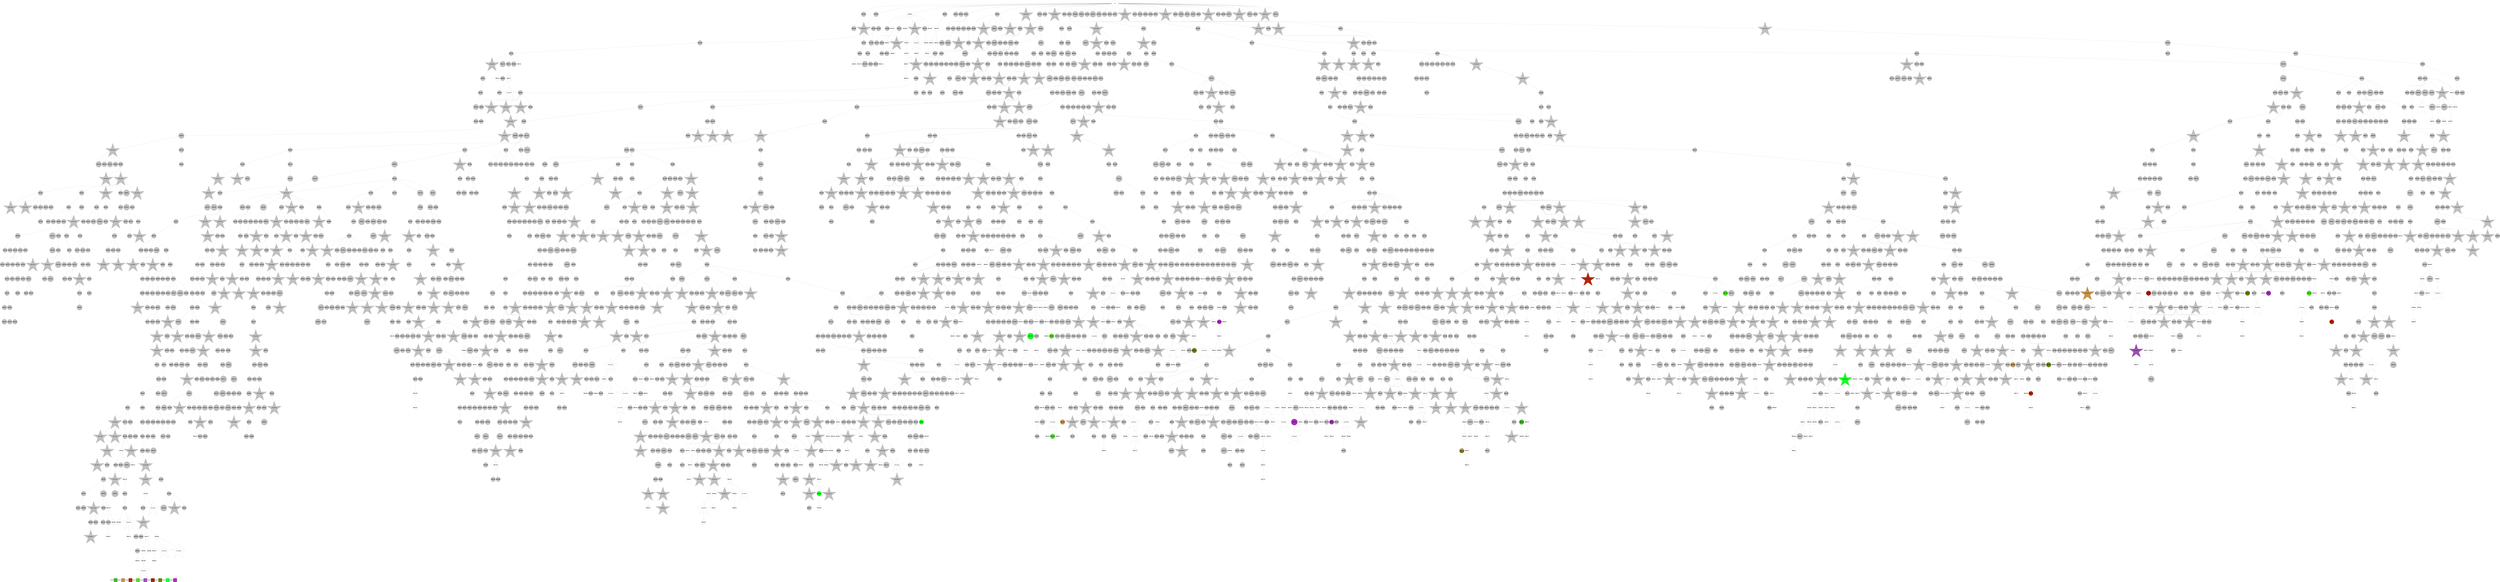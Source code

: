 digraph G { 
rankdir=TB;
4096 -> 4316;
4097 -> 4460;
4097 -> 4498;
4097 -> 4522;
4098 -> 4119;
4100 -> 4161;
4100 -> 4201;
4100 -> 4337;
4100 -> 4429;
4101 -> 4134;
4102 -> 4202;
4102 -> 4411;
4103 -> 4162;
4103 -> 4203;
4103 -> 4240;
4106 -> 4221;
4106 -> 4412;
4107 -> 4184;
4108 -> 4338;
4108 -> 4373;
4109 -> 4135;
4110 -> 4136;
4116 -> 4163;
4116 -> 4499;
4117 -> 4137;
4121 -> 4304;
4121 -> 4374;
4130 -> 4204;
4134 -> 4259;
4135 -> 4185;
4135 -> 4205;
4136 -> 4222;
4137 -> 4475;
4137 -> 4629;
4137 -> 4701;
4137 -> 4719;
4138 -> 4223;
4141 -> 4186;
4145 -> 4339;
4145 -> 4430;
4148 -> 4206;
4148 -> 4260;
4148 -> 4354;
4148 -> 4476;
4149 -> 4261;
4149 -> 4317;
4150 -> 4187;
4151 -> 4207;
4151 -> 4224;
4152 -> 4208;
4153 -> 4209;
4154 -> 4277;
4154 -> 4295;
4155 -> 4375;
4155 -> 4389;
4156 -> 4210;
4160 -> 4241;
4161 -> 4188;
4161 -> 4340;
4161 -> 4413;
4161 -> 4500;
4161 -> 4523;
4162 -> 4211;
4162 -> 4305;
4162 -> 4318;
4162 -> 4390;
4162 -> 4443;
4163 -> 4306;
4163 -> 4319;
4163 -> 4391;
4164 -> 4355;
4167 -> 4242;
4168 -> 4341;
4168 -> 4376;
4169 -> 4225;
4170 -> 4262;
4170 -> 4501;
4171 -> 4320;
4172 -> 4321;
4174 -> 4377;
4174 -> 4524;
4177 -> 4322;
4177 -> 4392;
4178 -> 4278;
4181 -> 4212;
4183 -> 4307;
4184 -> 4393;
4187 -> 4761;
4190 -> 4226;
4190 -> 4342;
4190 -> 4720;
4191 -> 4243;
4192 -> 4244;
4192 -> 4263;
4195 -> 4279;
4197 -> 4227;
4197 -> 4308;
4197 -> 4502;
4198 -> 4356;
4200 -> 4264;
4203 -> 4280;
4205 -> 4228;
4205 -> 4245;
4207 -> 4677;
4207 -> 4721;
4207 -> 4762;
4208 -> 4246;
4208 -> 4357;
4209 -> 4281;
4210 -> 4282;
4210 -> 4477;
4211 -> 4309;
4215 -> 4247;
4215 -> 4358;
4218 -> 4525;
4218 -> 4568;
4220 -> 4359;
4223 -> 4283;
4224 -> 4265;
4224 -> 4431;
4224 -> 4503;
4225 -> 4248;
4226 -> 4249;
4228 -> 4250;
4228 -> 4394;
4230 -> 4284;
4232 -> 4360;
4232 -> 4378;
4232 -> 4842;
4232 -> 4949;
4233 -> 4323;
4233 -> 4361;
4235 -> 4461;
4235 -> 4569;
4236 -> 4324;
4236 -> 4395;
4236 -> 4545;
4240 -> 4362;
4240 -> 4432;
4241 -> 4526;
4241 -> 4570;
4244 -> 4379;
4246 -> 4504;
4246 -> 4656;
4252 -> 4343;
4253 -> 4285;
4255 -> 4505;
4255 -> 4702;
4256 -> 4414;
4261 -> 4286;
4262 -> 4462;
4265 -> 4546;
4266 -> 4396;
4267 -> 4325;
4270 -> 4296;
4274 -> 4363;
4274 -> 4527;
4274 -> 4657;
4275 -> 4297;
4276 -> 4310;
4277 -> 4364;
4278 -> 4298;
4278 -> 4380;
4278 -> 4478;
4278 -> 4528;
4280 -> 4326;
4281 -> 4299;
4284 -> 4365;
4285 -> 4300;
4289 -> 4658;
4289 -> 4678;
4289 -> 4763;
4289 -> 4786;
4290 -> 4327;
4290 -> 4659;
4290 -> 4924;
4290 -> 4977;
4290 -> 5523;
4290 -> 5554;
4290 -> 5684;
4291 -> 4571;
4292 -> 4344;
4295 -> 4381;
4295 -> 4506;
4296 -> 4547;
4298 -> 4328;
4300 -> 4345;
4302 -> 4329;
4303 -> 4415;
4304 -> 4397;
4304 -> 4416;
4304 -> 4463;
4307 -> 4444;
4307 -> 4464;
4307 -> 4479;
4308 -> 4330;
4311 -> 4398;
4312 -> 4465;
4312 -> 4572;
4315 -> 4480;
4317 -> 4382;
4318 -> 4445;
4318 -> 4808;
4318 -> 4901;
4321 -> 4346;
4321 -> 4366;
4321 -> 4466;
4323 -> 4399;
4323 -> 4446;
4325 -> 4367;
4330 -> 4368;
4330 -> 4417;
4330 -> 4433;
4338 -> 4447;
4338 -> 4548;
4341 -> 4573;
4344 -> 4549;
4345 -> 4448;
4349 -> 4400;
4349 -> 4418;
4349 -> 4467;
4350 -> 4383;
4351 -> 4401;
4351 -> 4434;
4353 -> 4384;
4353 -> 4449;
4353 -> 4481;
4354 -> 4419;
4354 -> 4507;
4354 -> 4550;
4356 -> 4529;
4356 -> 4630;
4357 -> 4450;
4358 -> 4451;
4358 -> 4482;
4358 -> 4508;
4361 -> 4420;
4362 -> 4631;
4363 -> 4421;
4363 -> 4483;
4363 -> 4551;
4363 -> 4660;
4364 -> 4484;
4365 -> 4402;
4365 -> 4574;
4365 -> 4679;
4369 -> 4422;
4373 -> 4423;
4374 -> 4485;
4374 -> 4509;
4374 -> 4680;
4374 -> 4843;
4375 -> 4403;
4377 -> 4404;
4377 -> 4600;
4378 -> 4661;
4379 -> 4405;
4379 -> 4510;
4379 -> 4575;
4382 -> 4452;
4384 -> 4435;
4384 -> 4468;
4385 -> 4424;
4387 -> 4486;
4387 -> 4662;
4388 -> 4511;
4388 -> 4738;
4388 -> 4844;
4388 -> 5213;
4388 -> 5490;
4389 -> 4487;
4390 -> 4488;
4391 -> 4469;
4391 -> 4530;
4392 -> 4531;
4392 -> 4576;
4392 -> 4739;
4394 -> 4425;
4395 -> 4489;
4395 -> 4532;
4396 -> 4436;
4397 -> 4601;
4398 -> 4437;
4398 -> 4512;
4399 -> 4453;
4403 -> 4438;
4403 -> 4533;
4403 -> 4602;
4403 -> 4681;
4403 -> 4978;
4403 -> 5097;
4407 -> 4552;
4407 -> 4703;
4411 -> 4454;
4411 -> 4553;
4414 -> 4439;
4414 -> 4455;
4415 -> 4490;
4416 -> 4513;
4417 -> 4534;
4417 -> 4554;
4420 -> 4577;
4421 -> 4555;
4421 -> 4845;
4422 -> 5051;
4422 -> 5234;
4422 -> 5274;
4425 -> 4578;
4425 -> 4603;
4425 -> 5023;
4425 -> 5052;
4425 -> 5303;
4426 -> 4556;
4426 -> 4604;
4427 -> 4456;
4427 -> 4605;
4428 -> 4514;
4428 -> 4632;
4428 -> 4950;
4428 -> 5185;
4428 -> 5323;
4428 -> 5347;
4432 -> 4579;
4432 -> 4740;
4433 -> 4457;
4433 -> 4515;
4433 -> 4580;
4433 -> 4606;
4434 -> 4516;
4434 -> 4682;
4437 -> 4491;
4438 -> 4535;
4438 -> 4633;
4439 -> 4517;
4439 -> 4581;
4439 -> 4722;
4439 -> 4764;
4439 -> 4787;
4440 -> 4536;
4440 -> 4741;
4440 -> 4765;
4441 -> 4537;
4443 -> 4582;
4444 -> 4492;
4447 -> 4470;
4448 -> 4683;
4448 -> 4742;
4448 -> 4902;
4449 -> 4583;
4450 -> 4584;
4450 -> 4607;
4451 -> 4608;
4451 -> 4634;
4452 -> 4471;
4452 -> 4684;
4453 -> 4538;
4454 -> 4743;
4454 -> 4788;
4455 -> 4493;
4455 -> 4518;
4459 -> 4635;
4460 -> 4609;
4460 -> 4685;
4460 -> 4704;
4461 -> 4494;
4461 -> 4636;
4462 -> 4495;
4462 -> 4637;
4462 -> 4789;
4462 -> 4925;
4464 -> 4557;
4464 -> 4638;
4464 -> 4846;
4464 -> 5432;
4464 -> 5453;
4465 -> 4610;
4467 -> 4519;
4467 -> 4585;
4472 -> 4586;
4472 -> 4611;
4474 -> 4587;
4474 -> 4612;
4477 -> 4588;
4482 -> 4558;
4482 -> 4879;
4482 -> 5348;
4483 -> 4520;
4483 -> 4559;
4483 -> 4589;
4483 -> 4809;
4485 -> 4539;
4486 -> 4810;
4488 -> 4521;
4488 -> 4663;
4488 -> 4811;
4488 -> 5141;
4488 -> 5186;
4491 -> 4540;
4491 -> 4723;
4491 -> 5160;
4493 -> 4590;
4493 -> 4613;
4493 -> 4639;
4495 -> 4790;
4496 -> 4591;
4501 -> 4614;
4501 -> 4766;
4501 -> 5555;
4501 -> 5645;
4502 -> 4880;
4504 -> 4541;
4507 -> 4592;
4507 -> 4640;
4508 -> 4615;
4509 -> 4560;
4510 -> 4561;
4511 -> 4641;
4511 -> 4686;
4511 -> 4847;
4511 -> 4926;
4511 -> 5256;
4512 -> 4562;
4512 -> 4593;
4513 -> 4594;
4513 -> 4616;
4514 -> 4705;
4515 -> 4617;
4515 -> 4744;
4515 -> 4791;
4517 -> 4563;
4517 -> 4687;
4517 -> 4706;
4517 -> 4724;
4517 -> 4745;
4517 -> 4812;
4521 -> 4542;
4524 -> 4792;
4525 -> 4564;
4525 -> 4848;
4525 -> 4927;
4525 -> 5024;
4526 -> 4642;
4527 -> 4707;
4528 -> 4618;
4528 -> 4643;
4528 -> 5025;
4529 -> 4595;
4529 -> 5098;
4529 -> 5275;
4529 -> 5373;
4530 -> 4644;
4531 -> 4725;
4531 -> 4849;
4534 -> 4688;
4534 -> 4903;
4535 -> 4565;
4537 -> 4566;
4540 -> 4645;
4544 -> 4767;
4545 -> 4596;
4546 -> 4664;
4547 -> 4619;
4547 -> 4850;
4548 -> 4597;
4549 -> 4598;
4550 -> 4793;
4550 -> 5187;
4551 -> 4646;
4551 -> 4726;
4552 -> 4768;
4553 -> 4794;
4553 -> 4904;
4553 -> 5188;
4553 -> 5276;
4557 -> 4689;
4557 -> 4708;
4557 -> 4727;
4559 -> 4599;
4559 -> 4665;
4561 -> 4690;
4562 -> 4666;
4564 -> 4647;
4564 -> 4728;
4565 -> 4813;
4565 -> 4881;
4566 -> 4620;
4567 -> 4621;
4570 -> 4814;
4570 -> 4951;
4570 -> 4979;
4570 -> 5053;
4570 -> 5161;
4572 -> 4622;
4574 -> 4648;
4574 -> 4769;
4574 -> 4952;
4576 -> 4623;
4577 -> 4649;
4577 -> 4795;
4577 -> 4882;
4577 -> 5001;
4577 -> 5349;
4577 -> 5454;
4577 -> 5585;
4577 -> 5872;
4578 -> 4624;
4583 -> 4625;
4583 -> 4729;
4583 -> 4815;
4583 -> 4928;
4584 -> 4626;
4585 -> 4816;
4586 -> 4746;
4586 -> 4905;
4586 -> 5002;
4588 -> 4817;
4588 -> 5257;
4588 -> 5277;
4596 -> 4627;
4596 -> 4667;
4596 -> 4770;
4598 -> 4628;
4598 -> 4709;
4598 -> 4747;
4598 -> 5214;
4599 -> 5026;
4599 -> 5374;
4599 -> 5524;
4601 -> 4650;
4601 -> 4668;
4601 -> 4691;
4603 -> 4730;
4603 -> 4748;
4603 -> 4796;
4603 -> 4953;
4603 -> 4980;
4603 -> 5258;
4603 -> 5398;
4605 -> 4651;
4606 -> 4692;
4606 -> 4710;
4606 -> 4749;
4606 -> 4771;
4607 -> 4797;
4609 -> 4851;
4611 -> 4750;
4611 -> 5054;
4612 -> 4669;
4612 -> 4818;
4612 -> 4852;
4613 -> 4693;
4614 -> 4670;
4615 -> 4694;
4618 -> 4798;
4619 -> 4695;
4620 -> 4652;
4620 -> 4751;
4620 -> 4772;
4621 -> 4653;
4622 -> 4711;
4623 -> 4712;
4623 -> 4853;
4623 -> 4906;
4623 -> 4954;
4623 -> 5027;
4625 -> 4752;
4633 -> 4671;
4633 -> 4819;
4634 -> 5099;
4637 -> 4799;
4637 -> 4820;
4637 -> 4854;
4637 -> 4929;
4638 -> 4821;
4638 -> 4907;
4638 -> 4930;
4638 -> 4981;
4639 -> 4672;
4645 -> 4773;
4649 -> 4731;
4649 -> 4855;
4649 -> 4931;
4649 -> 5100;
4651 -> 4673;
4652 -> 4696;
4652 -> 4713;
4653 -> 4714;
4654 -> 4715;
4658 -> 4774;
4658 -> 4800;
4659 -> 4697;
4661 -> 4775;
4661 -> 4908;
4663 -> 4698;
4663 -> 4716;
4664 -> 4822;
4664 -> 4909;
4664 -> 5003;
4665 -> 4910;
4666 -> 4776;
4666 -> 6210;
4666 -> 6258;
4669 -> 4823;
4669 -> 4955;
4672 -> 5189;
4672 -> 5215;
4672 -> 5399;
4675 -> 4732;
4675 -> 4883;
4675 -> 4911;
4677 -> 4733;
4677 -> 4801;
4677 -> 4824;
4677 -> 4856;
4677 -> 4932;
4677 -> 5278;
4677 -> 5586;
4678 -> 4825;
4678 -> 5216;
4678 -> 5455;
4678 -> 5491;
4678 -> 5525;
4679 -> 4884;
4679 -> 5004;
4679 -> 5076;
4680 -> 4734;
4680 -> 4753;
4680 -> 4777;
4682 -> 4857;
4682 -> 4956;
4682 -> 4982;
4682 -> 5077;
4684 -> 4802;
4684 -> 5142;
4686 -> 4717;
4686 -> 4826;
4688 -> 4735;
4691 -> 4858;
4691 -> 4957;
4696 -> 4736;
4696 -> 4778;
4697 -> 4803;
4697 -> 4885;
4698 -> 4754;
4701 -> 4755;
4701 -> 4779;
4704 -> 4859;
4706 -> 4737;
4706 -> 4780;
4707 -> 4756;
4710 -> 4757;
4712 -> 4933;
4713 -> 4827;
4713 -> 4934;
4713 -> 4958;
4713 -> 5078;
4716 -> 4804;
4716 -> 5079;
4716 -> 5587;
4717 -> 5055;
4717 -> 5101;
4719 -> 4758;
4719 -> 4860;
4719 -> 4935;
4719 -> 4983;
4719 -> 5080;
4719 -> 5304;
4719 -> 5646;
4722 -> 4861;
4723 -> 4912;
4723 -> 5028;
4724 -> 4984;
4725 -> 4913;
4725 -> 5235;
4725 -> 5588;
4727 -> 4862;
4728 -> 4828;
4728 -> 5217;
4728 -> 5350;
4728 -> 5456;
4728 -> 5945;
4730 -> 4829;
4730 -> 4886;
4730 -> 4985;
4733 -> 4805;
4733 -> 4863;
4734 -> 4781;
4737 -> 4806;
4738 -> 5056;
4738 -> 5125;
4738 -> 5236;
4738 -> 5259;
4738 -> 5279;
4739 -> 4807;
4742 -> 4936;
4745 -> 4864;
4746 -> 4782;
4748 -> 4887;
4748 -> 5057;
4750 -> 5058;
4750 -> 5237;
4753 -> 4865;
4754 -> 4866;
4754 -> 4888;
4754 -> 4914;
4755 -> 4830;
4756 -> 4783;
4756 -> 4831;
4756 -> 4889;
4756 -> 4937;
4757 -> 4867;
4757 -> 4890;
4758 -> 4868;
4759 -> 5005;
4762 -> 4869;
4762 -> 5143;
4762 -> 5457;
4762 -> 5589;
4766 -> 4891;
4767 -> 4959;
4767 -> 4986;
4767 -> 5081;
4767 -> 5102;
4768 -> 4892;
4768 -> 5305;
4771 -> 4987;
4772 -> 4960;
4773 -> 4832;
4773 -> 4870;
4773 -> 4988;
4774 -> 5029;
4774 -> 5400;
4775 -> 4833;
4778 -> 5103;
4779 -> 4834;
4781 -> 4989;
4782 -> 4835;
4784 -> 4836;
4784 -> 4871;
4784 -> 4961;
4786 -> 4872;
4786 -> 5104;
4786 -> 5162;
4786 -> 5190;
4787 -> 4873;
4787 -> 4962;
4789 -> 4837;
4791 -> 4838;
4792 -> 4839;
4794 -> 4963;
4795 -> 5238;
4795 -> 5306;
4795 -> 5806;
4795 -> 6165;
4796 -> 4964;
4797 -> 5030;
4805 -> 4840;
4805 -> 5006;
4806 -> 4841;
4807 -> 4874;
4812 -> 4875;
4815 -> 4965;
4816 -> 4876;
4816 -> 4915;
4818 -> 4893;
4820 -> 5031;
4822 -> 4938;
4823 -> 5126;
4824 -> 5007;
4825 -> 4877;
4825 -> 4894;
4825 -> 4916;
4825 -> 5032;
4825 -> 5127;
4825 -> 5727;
4825 -> 5807;
4825 -> 5946;
4826 -> 5105;
4826 -> 5351;
4826 -> 5590;
4827 -> 4966;
4827 -> 5106;
4829 -> 4878;
4829 -> 5280;
4829 -> 5307;
4829 -> 5458;
4829 -> 5526;
4829 -> 5808;
4829 -> 5903;
4829 -> 6071;
4831 -> 4895;
4833 -> 4990;
4833 -> 5107;
4835 -> 4896;
4835 -> 5128;
4835 -> 5144;
4835 -> 5324;
4839 -> 4967;
4842 -> 4939;
4842 -> 5191;
4844 -> 5008;
4845 -> 5059;
4849 -> 4917;
4850 -> 5033;
4852 -> 4968;
4852 -> 4991;
4852 -> 5060;
4853 -> 4897;
4856 -> 4969;
4859 -> 5061;
4859 -> 5108;
4859 -> 5145;
4859 -> 5218;
4860 -> 5034;
4860 -> 5129;
4861 -> 4918;
4861 -> 4970;
4862 -> 4971;
4865 -> 4940;
4866 -> 4919;
4866 -> 5009;
4866 -> 5062;
4866 -> 5352;
4866 -> 5375;
4866 -> 5556;
4866 -> 5591;
4866 -> 5647;
4868 -> 5010;
4868 -> 5035;
4868 -> 5082;
4869 -> 4898;
4872 -> 4899;
4872 -> 5163;
4872 -> 5192;
4873 -> 5011;
4873 -> 5557;
4875 -> 5164;
4878 -> 4900;
4879 -> 5036;
4879 -> 5063;
4879 -> 5281;
4881 -> 4941;
4881 -> 5037;
4881 -> 5064;
4881 -> 5239;
4881 -> 5260;
4881 -> 5353;
4881 -> 5376;
4882 -> 4920;
4882 -> 4942;
4882 -> 4972;
4883 -> 5083;
4884 -> 4943;
4884 -> 5165;
4884 -> 5193;
4884 -> 5219;
4891 -> 5084;
4893 -> 5038;
4893 -> 5065;
4893 -> 5130;
4894 -> 4944;
4895 -> 4945;
4896 -> 4921;
4896 -> 4992;
4897 -> 5039;
4899 -> 4973;
4899 -> 5012;
4899 -> 5040;
4900 -> 4993;
4901 -> 4974;
4901 -> 5194;
4904 -> 5085;
4905 -> 4994;
4909 -> 5166;
4912 -> 4946;
4913 -> 5041;
4913 -> 5308;
4914 -> 4947;
4914 -> 5013;
4915 -> 4948;
4917 -> 4975;
4918 -> 5042;
4920 -> 5195;
4920 -> 5282;
4921 -> 5014;
4921 -> 5043;
4923 -> 5261;
4924 -> 4976;
4927 -> 5401;
4927 -> 5685;
4928 -> 5044;
4928 -> 5283;
4930 -> 4995;
4931 -> 5015;
4934 -> 5146;
4934 -> 5220;
4936 -> 5045;
4936 -> 5109;
4936 -> 5147;
4939 -> 4996;
4940 -> 5046;
4941 -> 4997;
4941 -> 5016;
4941 -> 5167;
4941 -> 5240;
4942 -> 5110;
4942 -> 5284;
4942 -> 5325;
4942 -> 5459;
4942 -> 5617;
4945 -> 5066;
4950 -> 4998;
4952 -> 5047;
4953 -> 5111;
4953 -> 5196;
4953 -> 5326;
4954 -> 5241;
4957 -> 5086;
4957 -> 5168;
4959 -> 5402;
4961 -> 5112;
4964 -> 5017;
4964 -> 5131;
4964 -> 5148;
4966 -> 5197;
4966 -> 5492;
4967 -> 5113;
4967 -> 5169;
4967 -> 5198;
4967 -> 5327;
4967 -> 5460;
4967 -> 5618;
4968 -> 5114;
4970 -> 5087;
4971 -> 4999;
4971 -> 5018;
4971 -> 5067;
4971 -> 5149;
4972 -> 5285;
4972 -> 5309;
4974 -> 5199;
4975 -> 5000;
4975 -> 5115;
4978 -> 5328;
4978 -> 5354;
4981 -> 5019;
4983 -> 5088;
4984 -> 5020;
4984 -> 5200;
4984 -> 5377;
4984 -> 5527;
4985 -> 5150;
4985 -> 5378;
4989 -> 5170;
4989 -> 5201;
4989 -> 5221;
4989 -> 5528;
4989 -> 5592;
4989 -> 5728;
4989 -> 5768;
4989 -> 5992;
4990 -> 5068;
4990 -> 5116;
4992 -> 5222;
4992 -> 5262;
4992 -> 5433;
4992 -> 5558;
4992 -> 5686;
4992 -> 5844;
4993 -> 5048;
4994 -> 5117;
4996 -> 5021;
4996 -> 5049;
4996 -> 5132;
4996 -> 5151;
4996 -> 5329;
5000 -> 5022;
5001 -> 5050;
5003 -> 5089;
5011 -> 5069;
5012 -> 5133;
5015 -> 5090;
5016 -> 5118;
5018 -> 5119;
5018 -> 5134;
5018 -> 5330;
5019 -> 5171;
5022 -> 5120;
5022 -> 5310;
5025 -> 5070;
5027 -> 5071;
5029 -> 5072;
5032 -> 5073;
5035 -> 5242;
5037 -> 5152;
5037 -> 5434;
5038 -> 5091;
5038 -> 5153;
5038 -> 5311;
5038 -> 5435;
5043 -> 5074;
5043 -> 5154;
5045 -> 5075;
5045 -> 5092;
5049 -> 5093;
5052 -> 5121;
5053 -> 5172;
5054 -> 5135;
5055 -> 5094;
5055 -> 5155;
5055 -> 5202;
5055 -> 5286;
5058 -> 5136;
5058 -> 5461;
5058 -> 5619;
5059 -> 5203;
5062 -> 5137;
5062 -> 5204;
5062 -> 5263;
5062 -> 5493;
5065 -> 5095;
5066 -> 5156;
5068 -> 5379;
5068 -> 5436;
5068 -> 5462;
5072 -> 5904;
5073 -> 5173;
5073 -> 5205;
5073 -> 5223;
5075 -> 5096;
5076 -> 5224;
5076 -> 5312;
5080 -> 5243;
5080 -> 5437;
5080 -> 5729;
5081 -> 5313;
5095 -> 5122;
5096 -> 5123;
5100 -> 5244;
5100 -> 5264;
5102 -> 5157;
5102 -> 5206;
5102 -> 5380;
5106 -> 5245;
5106 -> 5403;
5107 -> 5174;
5107 -> 5207;
5107 -> 5381;
5107 -> 5730;
5109 -> 5175;
5109 -> 5287;
5110 -> 5138;
5114 -> 5139;
5116 -> 5176;
5116 -> 5382;
5116 -> 5809;
5116 -> 5845;
5118 -> 5438;
5120 -> 5288;
5121 -> 5140;
5121 -> 5177;
5123 -> 5246;
5124 -> 5208;
5128 -> 5209;
5128 -> 5355;
5128 -> 5494;
5128 -> 5593;
5129 -> 5178;
5129 -> 5289;
5131 -> 5179;
5132 -> 5383;
5132 -> 5463;
5133 -> 5180;
5133 -> 5247;
5133 -> 5404;
5133 -> 5495;
5133 -> 5559;
5133 -> 5594;
5133 -> 5620;
5135 -> 5181;
5136 -> 5158;
5138 -> 5290;
5138 -> 5496;
5142 -> 5225;
5143 -> 5291;
5143 -> 5331;
5143 -> 5464;
5143 -> 5497;
5145 -> 5248;
5147 -> 5210;
5151 -> 5182;
5152 -> 5226;
5152 -> 5292;
5154 -> 5183;
5154 -> 5249;
5154 -> 5293;
5155 -> 5227;
5155 -> 5405;
5156 -> 5294;
5158 -> 5184;
5161 -> 5211;
5161 -> 5228;
5161 -> 5250;
5161 -> 5560;
5161 -> 5810;
5162 -> 5295;
5163 -> 5332;
5168 -> 5212;
5168 -> 5265;
5172 -> 5229;
5172 -> 5266;
5175 -> 5333;
5175 -> 5356;
5176 -> 5267;
5176 -> 5384;
5176 -> 5731;
5177 -> 5251;
5177 -> 5268;
5177 -> 5314;
5181 -> 5252;
5182 -> 5230;
5182 -> 5595;
5182 -> 5648;
5182 -> 5947;
5182 -> 6166;
5184 -> 5334;
5184 -> 5385;
5185 -> 5231;
5185 -> 5269;
5185 -> 5335;
5185 -> 5465;
5189 -> 5386;
5189 -> 5596;
5189 -> 5649;
5189 -> 6025;
5191 -> 5357;
5192 -> 5270;
5192 -> 5315;
5192 -> 5561;
5192 -> 5621;
5195 -> 5336;
5195 -> 5358;
5195 -> 5406;
5195 -> 5622;
5197 -> 5232;
5199 -> 5359;
5199 -> 5905;
5201 -> 5498;
5205 -> 5316;
5206 -> 5271;
5206 -> 5296;
5207 -> 5233;
5214 -> 5337;
5215 -> 5297;
5215 -> 5317;
5215 -> 5387;
5218 -> 5732;
5219 -> 5318;
5226 -> 5253;
5226 -> 5319;
5229 -> 5499;
5230 -> 5320;
5231 -> 5254;
5231 -> 5338;
5232 -> 5298;
5233 -> 5255;
5233 -> 5272;
5233 -> 5339;
5233 -> 5388;
5233 -> 5439;
5233 -> 5466;
5235 -> 5360;
5237 -> 5273;
5237 -> 5562;
5237 -> 5597;
5239 -> 5340;
5242 -> 5407;
5243 -> 5341;
5243 -> 5623;
5245 -> 5342;
5246 -> 5299;
5246 -> 5321;
5247 -> 5733;
5247 -> 5811;
5247 -> 5846;
5247 -> 5993;
5247 -> 6072;
5247 -> 6167;
5250 -> 5529;
5257 -> 5650;
5257 -> 5734;
5257 -> 5847;
5257 -> 5906;
5257 -> 5948;
5257 -> 6211;
5257 -> 6516;
5259 -> 5389;
5259 -> 5408;
5259 -> 5687;
5259 -> 5812;
5260 -> 5300;
5263 -> 5530;
5263 -> 6168;
5270 -> 5301;
5273 -> 5322;
5273 -> 5624;
5273 -> 5688;
5274 -> 5361;
5274 -> 5689;
5274 -> 5813;
5275 -> 5409;
5276 -> 5500;
5276 -> 5598;
5276 -> 5735;
5276 -> 5994;
5276 -> 6026;
5277 -> 5362;
5277 -> 5467;
5279 -> 5390;
5281 -> 5468;
5281 -> 5531;
5281 -> 5651;
5282 -> 5501;
5282 -> 5690;
5285 -> 5440;
5286 -> 5343;
5286 -> 5391;
5286 -> 5410;
5286 -> 5502;
5288 -> 5652;
5288 -> 6680;
5289 -> 5392;
5290 -> 5344;
5290 -> 5363;
5291 -> 5364;
5291 -> 5691;
5292 -> 5411;
5293 -> 5441;
5293 -> 5503;
5294 -> 5365;
5294 -> 5442;
5294 -> 5504;
5298 -> 5366;
5298 -> 5412;
5298 -> 5563;
5302 -> 5367;
5302 -> 5532;
5302 -> 5564;
5304 -> 5393;
5306 -> 5413;
5306 -> 5533;
5306 -> 5769;
5306 -> 5949;
5310 -> 5394;
5311 -> 5414;
5312 -> 5368;
5315 -> 5369;
5316 -> 5345;
5318 -> 5469;
5319 -> 5346;
5320 -> 5470;
5322 -> 5415;
5322 -> 5599;
5322 -> 6027;
5324 -> 5565;
5325 -> 5907;
5326 -> 5370;
5326 -> 5534;
5327 -> 5471;
5328 -> 5625;
5329 -> 5443;
5330 -> 5416;
5330 -> 5505;
5330 -> 5653;
5330 -> 5814;
5332 -> 5736;
5336 -> 5395;
5336 -> 5417;
5336 -> 5506;
5336 -> 5566;
5337 -> 5535;
5338 -> 5418;
5338 -> 5567;
5339 -> 5419;
5339 -> 5654;
5341 -> 5420;
5342 -> 5600;
5342 -> 5737;
5343 -> 5421;
5344 -> 5655;
5344 -> 6119;
5345 -> 5371;
5345 -> 5444;
5346 -> 5372;
5346 -> 5738;
5346 -> 5873;
5347 -> 5472;
5349 -> 5473;
5349 -> 5536;
5351 -> 5568;
5351 -> 5656;
5351 -> 6028;
5351 -> 6430;
5351 -> 6643;
5352 -> 5445;
5353 -> 5422;
5357 -> 5474;
5357 -> 5569;
5357 -> 5626;
5357 -> 5908;
5359 -> 5537;
5359 -> 5627;
5359 -> 5692;
5360 -> 5396;
5360 -> 5423;
5360 -> 5507;
5361 -> 5424;
5361 -> 5475;
5361 -> 5538;
5361 -> 5657;
5364 -> 5425;
5364 -> 5628;
5364 -> 5693;
5364 -> 5815;
5364 -> 5848;
5365 -> 5426;
5365 -> 5629;
5365 -> 5739;
5366 -> 5539;
5367 -> 5427;
5367 -> 5540;
5368 -> 5770;
5369 -> 5446;
5369 -> 5658;
5369 -> 5694;
5370 -> 5428;
5370 -> 5570;
5370 -> 6169;
5370 -> 6475;
5371 -> 5429;
5373 -> 5571;
5373 -> 5695;
5374 -> 5476;
5374 -> 5601;
5374 -> 5659;
5374 -> 5740;
5374 -> 5909;
5374 -> 5995;
5375 -> 5508;
5377 -> 5541;
5377 -> 5630;
5377 -> 5696;
5377 -> 5771;
5378 -> 5477;
5379 -> 6170;
5382 -> 5447;
5382 -> 5631;
5382 -> 5741;
5382 -> 5772;
5383 -> 5448;
5383 -> 5773;
5385 -> 5430;
5386 -> 5449;
5389 -> 5602;
5389 -> 5660;
5391 -> 5697;
5391 -> 5816;
5392 -> 5478;
5392 -> 5698;
5392 -> 5849;
5392 -> 5910;
5392 -> 6029;
5393 -> 5632;
5393 -> 5661;
5394 -> 5572;
5394 -> 5662;
5394 -> 5699;
5396 -> 5479;
5396 -> 5509;
5397 -> 5510;
5397 -> 5633;
5397 -> 5817;
5397 -> 5950;
5397 -> 6355;
5397 -> 6517;
5397 -> 6594;
5400 -> 5542;
5401 -> 5742;
5402 -> 5634;
5403 -> 5573;
5404 -> 5480;
5405 -> 5663;
5407 -> 5603;
5409 -> 5543;
5409 -> 5574;
5409 -> 5604;
5409 -> 5874;
5411 -> 5511;
5412 -> 5544;
5413 -> 5481;
5414 -> 5450;
5415 -> 5512;
5416 -> 5513;
5416 -> 5774;
5418 -> 5451;
5419 -> 5575;
5419 -> 5605;
5420 -> 5514;
5421 -> 5482;
5421 -> 5515;
5423 -> 5483;
5423 -> 5911;
5423 -> 5996;
5423 -> 6476;
5424 -> 5452;
5424 -> 5484;
5424 -> 5516;
5424 -> 5664;
5425 -> 5517;
5425 -> 5545;
5426 -> 5485;
5426 -> 5546;
5427 -> 5518;
5430 -> 5700;
5432 -> 5519;
5434 -> 5486;
5434 -> 5775;
5435 -> 5743;
5436 -> 5547;
5437 -> 5665;
5438 -> 5487;
5439 -> 5488;
5439 -> 5520;
5439 -> 5576;
5439 -> 5776;
5439 -> 5875;
5439 -> 5997;
5440 -> 6307;
5442 -> 5606;
5442 -> 5744;
5443 -> 5548;
5446 -> 5607;
5446 -> 5818;
5448 -> 5521;
5448 -> 5549;
5450 -> 5666;
5450 -> 5876;
5450 -> 5912;
5450 -> 6259;
5451 -> 5489;
5453 -> 5577;
5453 -> 5667;
5453 -> 5701;
5453 -> 5951;
5454 -> 5608;
5454 -> 5668;
5457 -> 5522;
5458 -> 5913;
5459 -> 5609;
5459 -> 5745;
5459 -> 5952;
5459 -> 6171;
5459 -> 6395;
5460 -> 5669;
5468 -> 5550;
5472 -> 5819;
5473 -> 5578;
5473 -> 5777;
5473 -> 5953;
5473 -> 6260;
5473 -> 6356;
5473 -> 6396;
5474 -> 5610;
5474 -> 5702;
5474 -> 6261;
5474 -> 6555;
5475 -> 5746;
5476 -> 5820;
5476 -> 5877;
5481 -> 5670;
5481 -> 5703;
5481 -> 5778;
5482 -> 5611;
5483 -> 5747;
5486 -> 5748;
5487 -> 5551;
5487 -> 5579;
5488 -> 5635;
5488 -> 5779;
5488 -> 5878;
5488 -> 6212;
5488 -> 6262;
5491 -> 6172;
5491 -> 6213;
5494 -> 5552;
5495 -> 5636;
5501 -> 5580;
5502 -> 5704;
5502 -> 5780;
5504 -> 5612;
5504 -> 5637;
5506 -> 5954;
5509 -> 5705;
5511 -> 5706;
5511 -> 6120;
5511 -> 6173;
5512 -> 5553;
5512 -> 5749;
5512 -> 6073;
5512 -> 6214;
5513 -> 5638;
5513 -> 5879;
5513 -> 5955;
5514 -> 5707;
5516 -> 5613;
5516 -> 5880;
5516 -> 6263;
5517 -> 5708;
5517 -> 5781;
5517 -> 5998;
5517 -> 6030;
5517 -> 6264;
5518 -> 5750;
5518 -> 6121;
5518 -> 6215;
5518 -> 6431;
5518 -> 6595;
5520 -> 5751;
5520 -> 5782;
5520 -> 5914;
5521 -> 5639;
5521 -> 5671;
5524 -> 5821;
5525 -> 5581;
5525 -> 5640;
5525 -> 5752;
5528 -> 5641;
5528 -> 5881;
5532 -> 5753;
5533 -> 5582;
5536 -> 5614;
5537 -> 5642;
5540 -> 5672;
5540 -> 5709;
5542 -> 5583;
5544 -> 5673;
5544 -> 5822;
5546 -> 5754;
5547 -> 5755;
5547 -> 5823;
5548 -> 5584;
5548 -> 5710;
5548 -> 5850;
5548 -> 5882;
5549 -> 5711;
5549 -> 6122;
5549 -> 6265;
5549 -> 6308;
5550 -> 5674;
5550 -> 5783;
5552 -> 5824;
5552 -> 5915;
5552 -> 6031;
5557 -> 6032;
5557 -> 6174;
5557 -> 6556;
5558 -> 6033;
5558 -> 6644;
5559 -> 5675;
5562 -> 5712;
5562 -> 5784;
5562 -> 6074;
5562 -> 6216;
5565 -> 6075;
5566 -> 5825;
5567 -> 5676;
5568 -> 5956;
5571 -> 5677;
5575 -> 5851;
5575 -> 5957;
5580 -> 5615;
5580 -> 5678;
5581 -> 5826;
5581 -> 6518;
5582 -> 5916;
5582 -> 6217;
5583 -> 5616;
5583 -> 5713;
5583 -> 5958;
5583 -> 5999;
5583 -> 6266;
5583 -> 6357;
5583 -> 6432;
5586 -> 6123;
5588 -> 5827;
5588 -> 6000;
5590 -> 5852;
5593 -> 5714;
5593 -> 5959;
5593 -> 6001;
5593 -> 6267;
5594 -> 5679;
5595 -> 5680;
5596 -> 5917;
5598 -> 5643;
5600 -> 5681;
5600 -> 5715;
5600 -> 6268;
5604 -> 5785;
5605 -> 5716;
5608 -> 5644;
5613 -> 5883;
5614 -> 5682;
5616 -> 5717;
5616 -> 5853;
5616 -> 6034;
5616 -> 6175;
5617 -> 6002;
5617 -> 6035;
5617 -> 6076;
5620 -> 6477;
5621 -> 5918;
5621 -> 6077;
5621 -> 6358;
5621 -> 6478;
5627 -> 5786;
5628 -> 5683;
5629 -> 5718;
5630 -> 5884;
5631 -> 6124;
5632 -> 5787;
5632 -> 5885;
5633 -> 5719;
5633 -> 5919;
5634 -> 5756;
5636 -> 5720;
5637 -> 6078;
5641 -> 5788;
5642 -> 5960;
5644 -> 5854;
5645 -> 6176;
5647 -> 5855;
5648 -> 6125;
5648 -> 6177;
5649 -> 5961;
5652 -> 5721;
5654 -> 5757;
5654 -> 5789;
5656 -> 5758;
5657 -> 5759;
5658 -> 5856;
5658 -> 5920;
5661 -> 5722;
5661 -> 5790;
5663 -> 5791;
5664 -> 5723;
5664 -> 5760;
5665 -> 6003;
5667 -> 5724;
5669 -> 6079;
5669 -> 6126;
5669 -> 6433;
5671 -> 6036;
5671 -> 6080;
5672 -> 6309;
5673 -> 5792;
5673 -> 5886;
5673 -> 6178;
5673 -> 6310;
5673 -> 6397;
5673 -> 6434;
5675 -> 5725;
5675 -> 5857;
5677 -> 5761;
5677 -> 5962;
5677 -> 6037;
5678 -> 5762;
5678 -> 5887;
5678 -> 5963;
5678 -> 6127;
5678 -> 6218;
5678 -> 6269;
5678 -> 6311;
5678 -> 6596;
5679 -> 5726;
5679 -> 5828;
5679 -> 5964;
5680 -> 5921;
5680 -> 6435;
5684 -> 6179;
5685 -> 5922;
5688 -> 5965;
5691 -> 5888;
5691 -> 6004;
5692 -> 6436;
5695 -> 5793;
5695 -> 5966;
5695 -> 6128;
5697 -> 5794;
5697 -> 6081;
5697 -> 6129;
5697 -> 6219;
5700 -> 5829;
5700 -> 6130;
5704 -> 5830;
5705 -> 5795;
5705 -> 5889;
5706 -> 5967;
5706 -> 6082;
5706 -> 6131;
5707 -> 5796;
5707 -> 5831;
5708 -> 6132;
5709 -> 5763;
5709 -> 5797;
5709 -> 5832;
5709 -> 6083;
5709 -> 6180;
5710 -> 5764;
5711 -> 5923;
5712 -> 5858;
5713 -> 6038;
5714 -> 5765;
5718 -> 5833;
5718 -> 5968;
5718 -> 6039;
5718 -> 6312;
5721 -> 5834;
5721 -> 6084;
5721 -> 6181;
5721 -> 6270;
5722 -> 5798;
5722 -> 6085;
5723 -> 5766;
5724 -> 5799;
5724 -> 5859;
5724 -> 6182;
5724 -> 6681;
5725 -> 5835;
5726 -> 5767;
5727 -> 5969;
5727 -> 6005;
5728 -> 5800;
5729 -> 5801;
5729 -> 5890;
5729 -> 6133;
5729 -> 6271;
5730 -> 5860;
5730 -> 5891;
5731 -> 5836;
5731 -> 6040;
5731 -> 6086;
5732 -> 5924;
5732 -> 6313;
5734 -> 5837;
5737 -> 5802;
5737 -> 5892;
5738 -> 5893;
5738 -> 5925;
5738 -> 6041;
5738 -> 6134;
5741 -> 5838;
5741 -> 6042;
5741 -> 6220;
5741 -> 6557;
5743 -> 5803;
5743 -> 5894;
5745 -> 5804;
5745 -> 5861;
5746 -> 6006;
5746 -> 6183;
5747 -> 5839;
5748 -> 5926;
5750 -> 5927;
5759 -> 5970;
5759 -> 6398;
5759 -> 6437;
5759 -> 6645;
5761 -> 5862;
5761 -> 5895;
5761 -> 6314;
5762 -> 6043;
5762 -> 6184;
5762 -> 6221;
5762 -> 6558;
5764 -> 5896;
5765 -> 5805;
5765 -> 5928;
5765 -> 6044;
5767 -> 5929;
5767 -> 6007;
5767 -> 6135;
5769 -> 5840;
5769 -> 5930;
5771 -> 5841;
5773 -> 5931;
5773 -> 6087;
5777 -> 5932;
5778 -> 5971;
5778 -> 6008;
5780 -> 6438;
5781 -> 5972;
5782 -> 5842;
5784 -> 5863;
5784 -> 5933;
5784 -> 5973;
5787 -> 6088;
5787 -> 6359;
5789 -> 5934;
5791 -> 6315;
5792 -> 6089;
5792 -> 6222;
5792 -> 6272;
5795 -> 5935;
5795 -> 6090;
5798 -> 6136;
5798 -> 6185;
5800 -> 5974;
5800 -> 6045;
5800 -> 6091;
5800 -> 6186;
5800 -> 6273;
5800 -> 6316;
5801 -> 6399;
5803 -> 5843;
5803 -> 5864;
5803 -> 6223;
5806 -> 5936;
5806 -> 6009;
5808 -> 5897;
5809 -> 5898;
5815 -> 5899;
5815 -> 6317;
5816 -> 5865;
5817 -> 6010;
5818 -> 5866;
5819 -> 6046;
5819 -> 6682;
5820 -> 6187;
5820 -> 6224;
5820 -> 6400;
5820 -> 6683;
5822 -> 5867;
5826 -> 5900;
5826 -> 6318;
5829 -> 6188;
5830 -> 5868;
5830 -> 6047;
5830 -> 6274;
5830 -> 6519;
5831 -> 6360;
5831 -> 6479;
5831 -> 6559;
5833 -> 5901;
5833 -> 6048;
5835 -> 5869;
5836 -> 6137;
5837 -> 5870;
5838 -> 5871;
5842 -> 6049;
5842 -> 6275;
5843 -> 5975;
5843 -> 6011;
5843 -> 6276;
5844 -> 6597;
5845 -> 6050;
5846 -> 5902;
5849 -> 6189;
5850 -> 6138;
5851 -> 5937;
5852 -> 5976;
5854 -> 5977;
5857 -> 6012;
5857 -> 6051;
5858 -> 5938;
5858 -> 5978;
5859 -> 5939;
5859 -> 6225;
5859 -> 6361;
5859 -> 6480;
5859 -> 6598;
5860 -> 6013;
5861 -> 6014;
5861 -> 6190;
5863 -> 5979;
5863 -> 6092;
5864 -> 6052;
5864 -> 6684;
5867 -> 6191;
5867 -> 6277;
5867 -> 6319;
5871 -> 6362;
5871 -> 6599;
5871 -> 6646;
5872 -> 6015;
5874 -> 5980;
5875 -> 6685;
5876 -> 6093;
5876 -> 6139;
5878 -> 5981;
5878 -> 6016;
5881 -> 5982;
5882 -> 5983;
5883 -> 6226;
5883 -> 6600;
5884 -> 5940;
5884 -> 5984;
5885 -> 5941;
5886 -> 6094;
5886 -> 6140;
5888 -> 6227;
5888 -> 6401;
5889 -> 5942;
5889 -> 6053;
5889 -> 6278;
5891 -> 5985;
5893 -> 6520;
5894 -> 6017;
5895 -> 5943;
5895 -> 6363;
5896 -> 6054;
5898 -> 6095;
5898 -> 6192;
5900 -> 5986;
5902 -> 5944;
5902 -> 6521;
5903 -> 6018;
5904 -> 6141;
5904 -> 6193;
5905 -> 6096;
5906 -> 6194;
5908 -> 6097;
5909 -> 6228;
5909 -> 6364;
5909 -> 6402;
5910 -> 6019;
5910 -> 6055;
5911 -> 6142;
5912 -> 6229;
5914 -> 5987;
5914 -> 6098;
5914 -> 6143;
5914 -> 6279;
5916 -> 6195;
5916 -> 6481;
5918 -> 5988;
5919 -> 5989;
5920 -> 6099;
5920 -> 6365;
5921 -> 6056;
5921 -> 6100;
5927 -> 6144;
5928 -> 5990;
5929 -> 6366;
5929 -> 6601;
5929 -> 6686;
5930 -> 6196;
5930 -> 6280;
5930 -> 6367;
5930 -> 6439;
5930 -> 6522;
5931 -> 6230;
5933 -> 6602;
5933 -> 6647;
5934 -> 5991;
5936 -> 6101;
5936 -> 6482;
5939 -> 6145;
5939 -> 6197;
5940 -> 6057;
5940 -> 6281;
5941 -> 6198;
5941 -> 6282;
5941 -> 6368;
5942 -> 6102;
5942 -> 6199;
5944 -> 6483;
5948 -> 6146;
5950 -> 6103;
5950 -> 6369;
5952 -> 6147;
5952 -> 6283;
5952 -> 6320;
5953 -> 6058;
5955 -> 6020;
5961 -> 6021;
5961 -> 6200;
5962 -> 6403;
5965 -> 6104;
5965 -> 6603;
5966 -> 6105;
5966 -> 6148;
5967 -> 6321;
5970 -> 6149;
5972 -> 6059;
5973 -> 6060;
5973 -> 6284;
5976 -> 6484;
5977 -> 6322;
5977 -> 6523;
5978 -> 6106;
5979 -> 6061;
5980 -> 6062;
5980 -> 6107;
5981 -> 6022;
5982 -> 6231;
5982 -> 6370;
5985 -> 6150;
5985 -> 6201;
5985 -> 6285;
5985 -> 6560;
5985 -> 6648;
5986 -> 6023;
5988 -> 6063;
5988 -> 6232;
5988 -> 6371;
5992 -> 6064;
5992 -> 6108;
5993 -> 6109;
5993 -> 6233;
5994 -> 6065;
5997 -> 6485;
5998 -> 6151;
5998 -> 6323;
5999 -> 6234;
6002 -> 6152;
6003 -> 6440;
6003 -> 6524;
6005 -> 6066;
6005 -> 6235;
6005 -> 6324;
6006 -> 6687;
6008 -> 6153;
6008 -> 6404;
6009 -> 6441;
6009 -> 6525;
6010 -> 6067;
6010 -> 6486;
6012 -> 6110;
6013 -> 6202;
6013 -> 6442;
6013 -> 6561;
6015 -> 6487;
6016 -> 6068;
6018 -> 6111;
6019 -> 6069;
6020 -> 6070;
6020 -> 6112;
6023 -> 6286;
6024 -> 6372;
6025 -> 6113;
6025 -> 6236;
6026 -> 6237;
6027 -> 6203;
6028 -> 6114;
6028 -> 6325;
6028 -> 6443;
6029 -> 6238;
6029 -> 6604;
6031 -> 6204;
6031 -> 6239;
6031 -> 6326;
6031 -> 6649;
6032 -> 6240;
6033 -> 6115;
6033 -> 6488;
6035 -> 6489;
6035 -> 6526;
6036 -> 6116;
6036 -> 6327;
6036 -> 6444;
6036 -> 6490;
6041 -> 6328;
6044 -> 6154;
6044 -> 6405;
6046 -> 6117;
6046 -> 6241;
6048 -> 6287;
6048 -> 6562;
6053 -> 6155;
6057 -> 6205;
6063 -> 6288;
6064 -> 6156;
6064 -> 6445;
6065 -> 6329;
6068 -> 6406;
6069 -> 6118;
6070 -> 6157;
6077 -> 6158;
6077 -> 6289;
6078 -> 6446;
6081 -> 6159;
6081 -> 6407;
6081 -> 6447;
6084 -> 6373;
6087 -> 6330;
6088 -> 6242;
6089 -> 6408;
6093 -> 6290;
6093 -> 6605;
6093 -> 6688;
6096 -> 6206;
6099 -> 6160;
6099 -> 6207;
6101 -> 6409;
6102 -> 6243;
6106 -> 6244;
6106 -> 6491;
6108 -> 6161;
6108 -> 6245;
6110 -> 6291;
6110 -> 6374;
6111 -> 6292;
6112 -> 6162;
6112 -> 6208;
6112 -> 6246;
6112 -> 6331;
6113 -> 6163;
6115 -> 6164;
6115 -> 6293;
6116 -> 6375;
6117 -> 6448;
6121 -> 6527;
6121 -> 6606;
6122 -> 6332;
6122 -> 6449;
6123 -> 6607;
6125 -> 6376;
6125 -> 6410;
6128 -> 6333;
6129 -> 6450;
6129 -> 6608;
6131 -> 6492;
6131 -> 6650;
6134 -> 6334;
6135 -> 6335;
6137 -> 6294;
6138 -> 6451;
6138 -> 6563;
6140 -> 6377;
6142 -> 6247;
6143 -> 6564;
6144 -> 6528;
6145 -> 6248;
6146 -> 6411;
6147 -> 6295;
6147 -> 6493;
6147 -> 6651;
6149 -> 6209;
6149 -> 6494;
6150 -> 6565;
6150 -> 6689;
6151 -> 6609;
6152 -> 6412;
6154 -> 6378;
6160 -> 6249;
6161 -> 6250;
6161 -> 6566;
6162 -> 6567;
6163 -> 6251;
6163 -> 6413;
6163 -> 6529;
6167 -> 6252;
6167 -> 6296;
6168 -> 6452;
6168 -> 6495;
6168 -> 6652;
6169 -> 6453;
6169 -> 6496;
6171 -> 6297;
6172 -> 6379;
6174 -> 6336;
6174 -> 6497;
6179 -> 6380;
6179 -> 6653;
6181 -> 6498;
6181 -> 6610;
6183 -> 6253;
6183 -> 6454;
6183 -> 6499;
6184 -> 6337;
6185 -> 6254;
6187 -> 6455;
6191 -> 6255;
6193 -> 6298;
6195 -> 6256;
6196 -> 6257;
6200 -> 6338;
6200 -> 6568;
6202 -> 6456;
6202 -> 6654;
6207 -> 6500;
6210 -> 6299;
6211 -> 6300;
6211 -> 6414;
6211 -> 6457;
6215 -> 6381;
6218 -> 6339;
6219 -> 6301;
6219 -> 6458;
6220 -> 6302;
6221 -> 6415;
6221 -> 6501;
6222 -> 6416;
6224 -> 6303;
6224 -> 6530;
6224 -> 6569;
6225 -> 6655;
6227 -> 6459;
6229 -> 6304;
6229 -> 6690;
6230 -> 6460;
6231 -> 6382;
6234 -> 6656;
6235 -> 6502;
6238 -> 6461;
6240 -> 6340;
6246 -> 6305;
6246 -> 6503;
6247 -> 6341;
6252 -> 6306;
6257 -> 6342;
6257 -> 6570;
6258 -> 6343;
6259 -> 6462;
6260 -> 6383;
6263 -> 6384;
6264 -> 6344;
6264 -> 6417;
6264 -> 6504;
6268 -> 6345;
6268 -> 6418;
6269 -> 6385;
6270 -> 6531;
6270 -> 6571;
6270 -> 6611;
6271 -> 6346;
6271 -> 6532;
6271 -> 6657;
6272 -> 6463;
6275 -> 6347;
6276 -> 6386;
6277 -> 6612;
6278 -> 6348;
6278 -> 6572;
6281 -> 6349;
6283 -> 6350;
6284 -> 6533;
6284 -> 6658;
6285 -> 6351;
6285 -> 6613;
6288 -> 6387;
6290 -> 6419;
6290 -> 6614;
6292 -> 6352;
6297 -> 6534;
6297 -> 6691;
6299 -> 6692;
6300 -> 6388;
6300 -> 6693;
6302 -> 6420;
6304 -> 6353;
6304 -> 6505;
6304 -> 6535;
6306 -> 6354;
6312 -> 6389;
6312 -> 6421;
6314 -> 6659;
6315 -> 6390;
6315 -> 6464;
6315 -> 6615;
6318 -> 6391;
6319 -> 6616;
6322 -> 6660;
6323 -> 6694;
6325 -> 6506;
6326 -> 6695;
6327 -> 6536;
6331 -> 6573;
6334 -> 6422;
6337 -> 6507;
6338 -> 6508;
6338 -> 6617;
6339 -> 6618;
6341 -> 6392;
6341 -> 6619;
6343 -> 6423;
6343 -> 6465;
6345 -> 6393;
6346 -> 6394;
6348 -> 6466;
6352 -> 6467;
6355 -> 6509;
6359 -> 6424;
6360 -> 6425;
6361 -> 6426;
6363 -> 6537;
6363 -> 6661;
6366 -> 6510;
6369 -> 6538;
6372 -> 6427;
6372 -> 6468;
6373 -> 6469;
6377 -> 6539;
6379 -> 6470;
6379 -> 6574;
6381 -> 6428;
6381 -> 6575;
6382 -> 6540;
6385 -> 6471;
6386 -> 6429;
6390 -> 6541;
6390 -> 6620;
6391 -> 6621;
6391 -> 6696;
6395 -> 6511;
6398 -> 6472;
6398 -> 6697;
6405 -> 6662;
6408 -> 6542;
6408 -> 6576;
6409 -> 6543;
6409 -> 6698;
6410 -> 6512;
6410 -> 6663;
6410 -> 6699;
6413 -> 6664;
6419 -> 6473;
6419 -> 6577;
6419 -> 6665;
6420 -> 6513;
6421 -> 6544;
6426 -> 6474;
6430 -> 6578;
6438 -> 6700;
6442 -> 6579;
6442 -> 6666;
6449 -> 6514;
6450 -> 6622;
6451 -> 6623;
6451 -> 6701;
6452 -> 6545;
6452 -> 6580;
6452 -> 6624;
6457 -> 6546;
6459 -> 6515;
6459 -> 6702;
6465 -> 6625;
6465 -> 6703;
6468 -> 6547;
6473 -> 6626;
6474 -> 6548;
6474 -> 6581;
6479 -> 6704;
6480 -> 6582;
6483 -> 6549;
6484 -> 6583;
6487 -> 6627;
6490 -> 6550;
6490 -> 6667;
6491 -> 6628;
6497 -> 6551;
6498 -> 6584;
6499 -> 6668;
6500 -> 6629;
6501 -> 6552;
6502 -> 6553;
6503 -> 6554;
6503 -> 6630;
6503 -> 6669;
6508 -> 6585;
6509 -> 6586;
6516 -> 6705;
6517 -> 6587;
6518 -> 6631;
6524 -> 6632;
6524 -> 6670;
6528 -> 6588;
6530 -> 6633;
6531 -> 6589;
6534 -> 6634;
6543 -> 6635;
6545 -> 6590;
6545 -> 6706;
6547 -> 6591;
6548 -> 6636;
6550 -> 6592;
6551 -> 6637;
6552 -> 6593;
6555 -> 6671;
6555 -> 6707;
6562 -> 6638;
6564 -> 6639;
6567 -> 6672;
6570 -> 6640;
6576 -> 6641;
6578 -> 6708;
6579 -> 6709;
6582 -> 6673;
6584 -> 6710;
6590 -> 6642;
6591 -> 6674;
6596 -> 6711;
6603 -> 6675;
6603 -> 6712;
6605 -> 6713;
6614 -> 6676;
6619 -> 6677;
6627 -> 6714;
6629 -> 6715;
6634 -> 6678;
6639 -> 6716;
6640 -> 6679;
6650 -> 6717;
6652 -> 6718;
6660 -> 6719;
6668 -> 6720;
6675 -> 6721;
2822 -> 2823;
2822 -> 2824;
2822 -> 2825;
2822 -> 2826;
2822 -> 2829;
2822 -> 2832;
2822 -> 2838;
2822 -> 2843;
2822 -> 2871;
2822 -> 2877;
2822 -> 2884;
2822 -> 2897;
2822 -> 2903;
2822 -> 2951;
2822 -> 2980;
2822 -> 2998;
2822 -> 3027;
2822 -> 3037;
2822 -> 3137;
2822 -> 3145;
2822 -> 3169;
2822 -> 3264;
2822 -> 3300;
2822 -> 3349;
2822 -> 3673;
2822 -> 3687;
2822 -> 3704;
2822 -> 3879;
2822 -> 3915;
2822 -> 4014;
2822 -> 4046;
2822 -> 4120;
2822 -> 4213;
2822 -> 4331;
2822 -> 4406;
2822 -> 4718;
2822 -> 4922;
2822 -> 5124;
2822 -> 5159;
2822 -> 5302;
2822 -> 5397;
2822 -> 5431;
2822 -> 6024;
2824 -> 2830;
2825 -> 2827;
2825 -> 2834;
2825 -> 2835;
2825 -> 2844;
2826 -> 2828;
2826 -> 2837;
2826 -> 2845;
2826 -> 2852;
2826 -> 2872;
2827 -> 2833;
2827 -> 2840;
2827 -> 2842;
2829 -> 2831;
2831 -> 2836;
2831 -> 2847;
2831 -> 2885;
2832 -> 2841;
2832 -> 2850;
2837 -> 2839;
2837 -> 2846;
2843 -> 2859;
2844 -> 2851;
2846 -> 2848;
2846 -> 2854;
2848 -> 2849;
2850 -> 2853;
2850 -> 2855;
2853 -> 2856;
2853 -> 2857;
2853 -> 2865;
2854 -> 2866;
2854 -> 2869;
2854 -> 2886;
2854 -> 2900;
2854 -> 2918;
2854 -> 2942;
2855 -> 2858;
2855 -> 2860;
2855 -> 2873;
2855 -> 2882;
2858 -> 2861;
2858 -> 2862;
2858 -> 2863;
2858 -> 2867;
2859 -> 2864;
2859 -> 2870;
2862 -> 2887;
2862 -> 2909;
2864 -> 2874;
2865 -> 2878;
2865 -> 2892;
2865 -> 2912;
2867 -> 2868;
2867 -> 2875;
2870 -> 2876;
2870 -> 2880;
2872 -> 2904;
2873 -> 2879;
2873 -> 2889;
2874 -> 2881;
2877 -> 2883;
2877 -> 2906;
2877 -> 2955;
2879 -> 2888;
2879 -> 2890;
2880 -> 2895;
2880 -> 2914;
2880 -> 2919;
2880 -> 2990;
2885 -> 2898;
2885 -> 2907;
2885 -> 2922;
2885 -> 2936;
2886 -> 2893;
2887 -> 2891;
2887 -> 2899;
2887 -> 2901;
2887 -> 2905;
2893 -> 2894;
2893 -> 2915;
2894 -> 2896;
2894 -> 2916;
2894 -> 2923;
2894 -> 2927;
2894 -> 2930;
2895 -> 2913;
2895 -> 2939;
2895 -> 3049;
2896 -> 2902;
2898 -> 2910;
2898 -> 2917;
2898 -> 2924;
2901 -> 2920;
2902 -> 2911;
2903 -> 2908;
2906 -> 2981;
2906 -> 3011;
2906 -> 3032;
2906 -> 3062;
2908 -> 2921;
2910 -> 2928;
2911 -> 2929;
2911 -> 2943;
2913 -> 2925;
2913 -> 2931;
2917 -> 2926;
2919 -> 2934;
2919 -> 2940;
2919 -> 2947;
2920 -> 2933;
2921 -> 2937;
2925 -> 2944;
2925 -> 2957;
2925 -> 2964;
2925 -> 2991;
2926 -> 2948;
2928 -> 2945;
2928 -> 2952;
2929 -> 2932;
2929 -> 2938;
2929 -> 2965;
2929 -> 2971;
2929 -> 2987;
2930 -> 2946;
2933 -> 2935;
2935 -> 2941;
2935 -> 2953;
2936 -> 2949;
2936 -> 2954;
2936 -> 2972;
2937 -> 2958;
2937 -> 2960;
2939 -> 2977;
2939 -> 2982;
2941 -> 2992;
2941 -> 2999;
2941 -> 3012;
2941 -> 3016;
2941 -> 3092;
2943 -> 2950;
2945 -> 2961;
2946 -> 2969;
2947 -> 2973;
2948 -> 2959;
2949 -> 2956;
2953 -> 2966;
2954 -> 2983;
2954 -> 2988;
2954 -> 3044;
2954 -> 3093;
2955 -> 2967;
2955 -> 3017;
2956 -> 2978;
2956 -> 2993;
2958 -> 2962;
2958 -> 2968;
2958 -> 2970;
2958 -> 2975;
2958 -> 2994;
2959 -> 2963;
2959 -> 2974;
2961 -> 2984;
2962 -> 3013;
2966 -> 2976;
2967 -> 2985;
2972 -> 2995;
2973 -> 2979;
2974 -> 2986;
2974 -> 2996;
2974 -> 3000;
2974 -> 3033;
2975 -> 3006;
2975 -> 3045;
2976 -> 3001;
2977 -> 3088;
2980 -> 2989;
2982 -> 3007;
2984 -> 3008;
2984 -> 3052;
2984 -> 3120;
2985 -> 3009;
2985 -> 3014;
2987 -> 3022;
2987 -> 3025;
2989 -> 2997;
2989 -> 3018;
2989 -> 3028;
2990 -> 3038;
2990 -> 3121;
2991 -> 3002;
2991 -> 3019;
2992 -> 3010;
2994 -> 3003;
2994 -> 3039;
2994 -> 3050;
2994 -> 3165;
2996 -> 3004;
2997 -> 3005;
2997 -> 3034;
2997 -> 3053;
2997 -> 3058;
2997 -> 3101;
2999 -> 3029;
2999 -> 3035;
3001 -> 3015;
3001 -> 3059;
3001 -> 3063;
3001 -> 3102;
3005 -> 3064;
3010 -> 3030;
3010 -> 3129;
3010 -> 3146;
3011 -> 3020;
3012 -> 3031;
3012 -> 3036;
3012 -> 3046;
3013 -> 3026;
3014 -> 3021;
3016 -> 3023;
3017 -> 3024;
3020 -> 3103;
3021 -> 3065;
3021 -> 3094;
3021 -> 3190;
3021 -> 3250;
3021 -> 3281;
3021 -> 3410;
3025 -> 3040;
3025 -> 3047;
3025 -> 3066;
3025 -> 3078;
3025 -> 3095;
3025 -> 3153;
3026 -> 3067;
3030 -> 3054;
3030 -> 3068;
3031 -> 3041;
3032 -> 3042;
3034 -> 3060;
3035 -> 3130;
3036 -> 3043;
3038 -> 3055;
3039 -> 3048;
3039 -> 3056;
3040 -> 3061;
3040 -> 3089;
3040 -> 3104;
3040 -> 3131;
3040 -> 3154;
3040 -> 3191;
3041 -> 3071;
3041 -> 3079;
3045 -> 3051;
3045 -> 3072;
3045 -> 3105;
3047 -> 3057;
3047 -> 3080;
3048 -> 3069;
3049 -> 3070;
3049 -> 3073;
3049 -> 3106;
3049 -> 3155;
3052 -> 3074;
3052 -> 3081;
3052 -> 3114;
3052 -> 3122;
3052 -> 3132;
3053 -> 3075;
3057 -> 3082;
3057 -> 3090;
3057 -> 3156;
3057 -> 3192;
3057 -> 3205;
3058 -> 3096;
3058 -> 3115;
3058 -> 3251;
3058 -> 3273;
3058 -> 3337;
3058 -> 3377;
3058 -> 3398;
3058 -> 3493;
3059 -> 3076;
3060 -> 3083;
3060 -> 3179;
3062 -> 3123;
3062 -> 3147;
3062 -> 3180;
3065 -> 3077;
3066 -> 3148;
3066 -> 3170;
3067 -> 3097;
3067 -> 3171;
3067 -> 3252;
3068 -> 3084;
3068 -> 3107;
3069 -> 3108;
3069 -> 3116;
3070 -> 3085;
3072 -> 3086;
3073 -> 3109;
3074 -> 3110;
3074 -> 3138;
3075 -> 3124;
3075 -> 3181;
3075 -> 3274;
3076 -> 3087;
3077 -> 3098;
3078 -> 3117;
3079 -> 3172;
3079 -> 3193;
3079 -> 3231;
3079 -> 3242;
3081 -> 3091;
3081 -> 3149;
3081 -> 3166;
3082 -> 3099;
3084 -> 3100;
3086 -> 3111;
3086 -> 3118;
3086 -> 3206;
3087 -> 3157;
3088 -> 3125;
3088 -> 3243;
3088 -> 3282;
3088 -> 3399;
3090 -> 3158;
3090 -> 3214;
3091 -> 3182;
3091 -> 3222;
3092 -> 3112;
3092 -> 3173;
3092 -> 3194;
3092 -> 3215;
3092 -> 3265;
3095 -> 3119;
3095 -> 3133;
3096 -> 3113;
3096 -> 3139;
3096 -> 3183;
3097 -> 3134;
3099 -> 3150;
3099 -> 3301;
3099 -> 3320;
3099 -> 3331;
3099 -> 3338;
3101 -> 3174;
3101 -> 3275;
3101 -> 3312;
3101 -> 3339;
3102 -> 3184;
3102 -> 3232;
3102 -> 3244;
3102 -> 3302;
3106 -> 3151;
3106 -> 3185;
3106 -> 3195;
3108 -> 3223;
3109 -> 3140;
3110 -> 3135;
3110 -> 3141;
3110 -> 3159;
3111 -> 3136;
3111 -> 3160;
3111 -> 3167;
3112 -> 3126;
3112 -> 3168;
3114 -> 3127;
3114 -> 3175;
3114 -> 3216;
3114 -> 3233;
3114 -> 3307;
3114 -> 3362;
3117 -> 3253;
3117 -> 3291;
3117 -> 3321;
3119 -> 3128;
3122 -> 3207;
3123 -> 3152;
3125 -> 3196;
3126 -> 3197;
3126 -> 3229;
3126 -> 3283;
3126 -> 3303;
3126 -> 3308;
3128 -> 3142;
3129 -> 3143;
3129 -> 3161;
3129 -> 3208;
3130 -> 3162;
3130 -> 3176;
3131 -> 3144;
3132 -> 3217;
3132 -> 3234;
3135 -> 3163;
3136 -> 3186;
3138 -> 3164;
3140 -> 3284;
3143 -> 3177;
3143 -> 3322;
3143 -> 3420;
3143 -> 3515;
3143 -> 3551;
3145 -> 3350;
3147 -> 3178;
3148 -> 3187;
3148 -> 3209;
3148 -> 3224;
3149 -> 3188;
3155 -> 3198;
3155 -> 3218;
3156 -> 3189;
3158 -> 3254;
3163 -> 3199;
3166 -> 3323;
3166 -> 3340;
3167 -> 3200;
3168 -> 3210;
3168 -> 3235;
3168 -> 3255;
3170 -> 3201;
3171 -> 3202;
3171 -> 3211;
3174 -> 3236;
3174 -> 3324;
3174 -> 3378;
3174 -> 3391;
3174 -> 3421;
3174 -> 3459;
3176 -> 3230;
3180 -> 3422;
3180 -> 3441;
3180 -> 3460;
3181 -> 3203;
3182 -> 3237;
3183 -> 3325;
3184 -> 3256;
3185 -> 3204;
3185 -> 3285;
3185 -> 3341;
3186 -> 3245;
3188 -> 3212;
3188 -> 3292;
3189 -> 3238;
3190 -> 3213;
3190 -> 3219;
3191 -> 3225;
3192 -> 3220;
3196 -> 3313;
3196 -> 3351;
3196 -> 3477;
3197 -> 3221;
3200 -> 3304;
3202 -> 3239;
3202 -> 3246;
3202 -> 3257;
3210 -> 3258;
3210 -> 3293;
3211 -> 3266;
3211 -> 3276;
3211 -> 3400;
3214 -> 3259;
3215 -> 3226;
3217 -> 3227;
3220 -> 3228;
3220 -> 3267;
3220 -> 3326;
3221 -> 3268;
3221 -> 3314;
3222 -> 3240;
3222 -> 3363;
3222 -> 3379;
3222 -> 3478;
3222 -> 3527;
3223 -> 3247;
3228 -> 3241;
3229 -> 3277;
3229 -> 3332;
3230 -> 3352;
3230 -> 3411;
3230 -> 3442;
3232 -> 3269;
3237 -> 3260;
3237 -> 3370;
3238 -> 3248;
3238 -> 3261;
3240 -> 3270;
3240 -> 3315;
3240 -> 3353;
3240 -> 3423;
3240 -> 3516;
3240 -> 3528;
3240 -> 3688;
3241 -> 3249;
3242 -> 3262;
3242 -> 3286;
3243 -> 3271;
3243 -> 3287;
3243 -> 3294;
3244 -> 3288;
3245 -> 3430;
3246 -> 3263;
3247 -> 3305;
3247 -> 3316;
3247 -> 3327;
3249 -> 3371;
3253 -> 3333;
3255 -> 3272;
3255 -> 3309;
3256 -> 3289;
3256 -> 3424;
3256 -> 3552;
3257 -> 3306;
3259 -> 3278;
3259 -> 3295;
3259 -> 3310;
3259 -> 3372;
3261 -> 3317;
3261 -> 3354;
3261 -> 3392;
3262 -> 3279;
3262 -> 3296;
3262 -> 3355;
3265 -> 3280;
3274 -> 3290;
3276 -> 3412;
3280 -> 3297;
3282 -> 3298;
3282 -> 3318;
3282 -> 3334;
3283 -> 3461;
3284 -> 3373;
3286 -> 3328;
3287 -> 3342;
3287 -> 3364;
3287 -> 3380;
3287 -> 3494;
3287 -> 3627;
3287 -> 3689;
3287 -> 3746;
3287 -> 3851;
3288 -> 3299;
3295 -> 3365;
3295 -> 3374;
3297 -> 3319;
3297 -> 3329;
3297 -> 3343;
3298 -> 3311;
3303 -> 3335;
3304 -> 3401;
3304 -> 3462;
3304 -> 3495;
3305 -> 3344;
3306 -> 3356;
3306 -> 3366;
3308 -> 3336;
3308 -> 3345;
3308 -> 3381;
3313 -> 3330;
3315 -> 3393;
3315 -> 3479;
3315 -> 3529;
3315 -> 3570;
3316 -> 3346;
3320 -> 3347;
3320 -> 3431;
3320 -> 3480;
3320 -> 3530;
3321 -> 3367;
3326 -> 3357;
3327 -> 3402;
3327 -> 3463;
3328 -> 3394;
3328 -> 3403;
3329 -> 3358;
3330 -> 3432;
3331 -> 3348;
3332 -> 3382;
3332 -> 3413;
3332 -> 3464;
3332 -> 3553;
3333 -> 3690;
3333 -> 3725;
3333 -> 3767;
3334 -> 3359;
3334 -> 3368;
3336 -> 3383;
3336 -> 3443;
3336 -> 3465;
3339 -> 3384;
3339 -> 3414;
3340 -> 3415;
3340 -> 3433;
3341 -> 3360;
3341 -> 3434;
3341 -> 3444;
3341 -> 3466;
3341 -> 3583;
3341 -> 3614;
3341 -> 3831;
3343 -> 3385;
3344 -> 3369;
3344 -> 3386;
3344 -> 3416;
3344 -> 3445;
3346 -> 3417;
3348 -> 3361;
3348 -> 3451;
3353 -> 3375;
3353 -> 3395;
3353 -> 3446;
3358 -> 3387;
3358 -> 3425;
3360 -> 3376;
3360 -> 3584;
3360 -> 3615;
3363 -> 3388;
3363 -> 3435;
3363 -> 3447;
3363 -> 3481;
3363 -> 3496;
3364 -> 3389;
3364 -> 3436;
3366 -> 3396;
3366 -> 3497;
3366 -> 3554;
3366 -> 3585;
3366 -> 3638;
3366 -> 3726;
3366 -> 3852;
3366 -> 4015;
3366 -> 4061;
3368 -> 3404;
3368 -> 3426;
3369 -> 3390;
3369 -> 3397;
3370 -> 3405;
3370 -> 3418;
3370 -> 3467;
3373 -> 3406;
3373 -> 3482;
3376 -> 3531;
3376 -> 3599;
3376 -> 3628;
3383 -> 3437;
3383 -> 3705;
3384 -> 3452;
3384 -> 3483;
3384 -> 3498;
3384 -> 3652;
3385 -> 3407;
3385 -> 3427;
3385 -> 3453;
3387 -> 3468;
3389 -> 3454;
3389 -> 3469;
3390 -> 3428;
3390 -> 3438;
3390 -> 3768;
3392 -> 3532;
3394 -> 3408;
3394 -> 3448;
3394 -> 3600;
3395 -> 3429;
3395 -> 3439;
3396 -> 3517;
3396 -> 3586;
3396 -> 3629;
3397 -> 3409;
3400 -> 3484;
3402 -> 3419;
3404 -> 3555;
3404 -> 3674;
3405 -> 3470;
3407 -> 3440;
3409 -> 3533;
3409 -> 3653;
3410 -> 3455;
3412 -> 3471;
3412 -> 3809;
3412 -> 3880;
3412 -> 3952;
3414 -> 3499;
3414 -> 3534;
3414 -> 4016;
3414 -> 4062;
3414 -> 4138;
3414 -> 4266;
3414 -> 4287;
3416 -> 3449;
3416 -> 3472;
3419 -> 3518;
3419 -> 3535;
3419 -> 3556;
3420 -> 3450;
3423 -> 3519;
3423 -> 3536;
3425 -> 3456;
3425 -> 3557;
3428 -> 3500;
3428 -> 3601;
3428 -> 3675;
3428 -> 3706;
3429 -> 3537;
3432 -> 3473;
3432 -> 3501;
3432 -> 3520;
3432 -> 3691;
3432 -> 3747;
3434 -> 3485;
3435 -> 3457;
3436 -> 3474;
3439 -> 3475;
3439 -> 3507;
3440 -> 3502;
3440 -> 3558;
3440 -> 3571;
3440 -> 3616;
3442 -> 3458;
3442 -> 3486;
3442 -> 3587;
3444 -> 3538;
3444 -> 3707;
3444 -> 3727;
3445 -> 3508;
3447 -> 3487;
3448 -> 3503;
3448 -> 3572;
3451 -> 3509;
3451 -> 3539;
3456 -> 3510;
3457 -> 3488;
3458 -> 3476;
3458 -> 3521;
3458 -> 3559;
3458 -> 3617;
3463 -> 3489;
3467 -> 3490;
3467 -> 3504;
3467 -> 3654;
3468 -> 3505;
3468 -> 3540;
3469 -> 3491;
3469 -> 3748;
3470 -> 3492;
3470 -> 3588;
3470 -> 3676;
3470 -> 3692;
3470 -> 3810;
3472 -> 3506;
3473 -> 3573;
3475 -> 3522;
3475 -> 3589;
3475 -> 3708;
3476 -> 3511;
3476 -> 3523;
3476 -> 3541;
3478 -> 3512;
3478 -> 3630;
3479 -> 3513;
3480 -> 3514;
3480 -> 3631;
3481 -> 3602;
3481 -> 3632;
3481 -> 3639;
3481 -> 3749;
3482 -> 3542;
3485 -> 3543;
3488 -> 3544;
3488 -> 3560;
3488 -> 3693;
3488 -> 3769;
3488 -> 3832;
3488 -> 3953;
3488 -> 4099;
3488 -> 4139;
3490 -> 3561;
3493 -> 3524;
3498 -> 3562;
3498 -> 3574;
3498 -> 3618;
3499 -> 3563;
3499 -> 3640;
3499 -> 3677;
3500 -> 3590;
3500 -> 3619;
3501 -> 3525;
3502 -> 3526;
3502 -> 3564;
3502 -> 3575;
3502 -> 3591;
3504 -> 3545;
3506 -> 3565;
3508 -> 3781;
3508 -> 3796;
3508 -> 3811;
3508 -> 3881;
3508 -> 4140;
3508 -> 4267;
3511 -> 3546;
3511 -> 3655;
3512 -> 3576;
3512 -> 3603;
3512 -> 3728;
3512 -> 3812;
3514 -> 3547;
3516 -> 3548;
3516 -> 3566;
3517 -> 3577;
3518 -> 3592;
3518 -> 3750;
3521 -> 3549;
3523 -> 3550;
3523 -> 3578;
3524 -> 3604;
3525 -> 3620;
3526 -> 3567;
3527 -> 3593;
3528 -> 3916;
3528 -> 4017;
3530 -> 3605;
3531 -> 3579;
3532 -> 3606;
3533 -> 3656;
3533 -> 3797;
3534 -> 3657;
3534 -> 3751;
3534 -> 3833;
3536 -> 3658;
3537 -> 3641;
3540 -> 3917;
3540 -> 4100;
3540 -> 4141;
3540 -> 4164;
3540 -> 4332;
3540 -> 4347;
3540 -> 4407;
3541 -> 3580;
3541 -> 3621;
3542 -> 3594;
3542 -> 3659;
3542 -> 3798;
3543 -> 3568;
3543 -> 3595;
3543 -> 3607;
3543 -> 3660;
3545 -> 3596;
3545 -> 3622;
3545 -> 3752;
3545 -> 3799;
3546 -> 3633;
3546 -> 3661;
3547 -> 3569;
3547 -> 3597;
3548 -> 3608;
3549 -> 3634;
3550 -> 3581;
3550 -> 3635;
3553 -> 3636;
3555 -> 3623;
3555 -> 3753;
3555 -> 3782;
3555 -> 3853;
3555 -> 3918;
3556 -> 3609;
3558 -> 3662;
3558 -> 3729;
3558 -> 3834;
3558 -> 3854;
3563 -> 3598;
3566 -> 3642;
3566 -> 3678;
3566 -> 3783;
3568 -> 3582;
3569 -> 3624;
3570 -> 3610;
3571 -> 3637;
3571 -> 4229;
3571 -> 4268;
3571 -> 4369;
3574 -> 3754;
3574 -> 3770;
3576 -> 3611;
3577 -> 3643;
3577 -> 3771;
3578 -> 3694;
3579 -> 3784;
3580 -> 3755;
3582 -> 3679;
3582 -> 3756;
3582 -> 3785;
3584 -> 3730;
3584 -> 3786;
3585 -> 3663;
3585 -> 3709;
3585 -> 3731;
3587 -> 3612;
3590 -> 3695;
3590 -> 3936;
3590 -> 4028;
3591 -> 3613;
3592 -> 3625;
3595 -> 3644;
3595 -> 3710;
3597 -> 3732;
3597 -> 3772;
3599 -> 3626;
3600 -> 3645;
3600 -> 3733;
3601 -> 3646;
3601 -> 3680;
3603 -> 3711;
3603 -> 3773;
3604 -> 3734;
3604 -> 3757;
3605 -> 3664;
3607 -> 3665;
3607 -> 3787;
3607 -> 3855;
3607 -> 3937;
3611 -> 3666;
3612 -> 3681;
3615 -> 3667;
3616 -> 3647;
3618 -> 3696;
3619 -> 3648;
3619 -> 3712;
3621 -> 3649;
3622 -> 3774;
3622 -> 3835;
3622 -> 4142;
3627 -> 3650;
3627 -> 3668;
3627 -> 3735;
3627 -> 3975;
3627 -> 3997;
3627 -> 4063;
3628 -> 3669;
3630 -> 3670;
3630 -> 3697;
3632 -> 3671;
3633 -> 3651;
3633 -> 3758;
3637 -> 3759;
3638 -> 3682;
3638 -> 3698;
3638 -> 3713;
3640 -> 3714;
3641 -> 3715;
3641 -> 3736;
3641 -> 3760;
3645 -> 3882;
3647 -> 3672;
3647 -> 3836;
3647 -> 3897;
3650 -> 3775;
3650 -> 3813;
3650 -> 3938;
3651 -> 3788;
3652 -> 3814;
3653 -> 3716;
3654 -> 3717;
3655 -> 3761;
3657 -> 3683;
3657 -> 3699;
3658 -> 3684;
3658 -> 3815;
3661 -> 3700;
3663 -> 3919;
3663 -> 4079;
3666 -> 3737;
3667 -> 3685;
3667 -> 3718;
3667 -> 3738;
3667 -> 3816;
3667 -> 3898;
3671 -> 3686;
3671 -> 3719;
3672 -> 3762;
3674 -> 3883;
3674 -> 3899;
3674 -> 4087;
3676 -> 3701;
3677 -> 3720;
3677 -> 3856;
3677 -> 3920;
3677 -> 3976;
3680 -> 3721;
3680 -> 3789;
3681 -> 3702;
3684 -> 3703;
3685 -> 3739;
3686 -> 3722;
3688 -> 3800;
3688 -> 3884;
3689 -> 3776;
3689 -> 3900;
3689 -> 3921;
3689 -> 3998;
3691 -> 3723;
3692 -> 3801;
3692 -> 3817;
3692 -> 3999;
3693 -> 3740;
3696 -> 3763;
3696 -> 3777;
3696 -> 3818;
3700 -> 3724;
3700 -> 3741;
3702 -> 3742;
3703 -> 3802;
3704 -> 3743;
3705 -> 3837;
3708 -> 3764;
3708 -> 3857;
3709 -> 3765;
3713 -> 3803;
3713 -> 3819;
3716 -> 3804;
3717 -> 3766;
3719 -> 3744;
3720 -> 3885;
3720 -> 3922;
3720 -> 4029;
3720 -> 4088;
3721 -> 3901;
3724 -> 3745;
3727 -> 4064;
3730 -> 3820;
3730 -> 3977;
3734 -> 3886;
3735 -> 3902;
3736 -> 3887;
3738 -> 3821;
3739 -> 3838;
3741 -> 3790;
3742 -> 4143;
3744 -> 3822;
3744 -> 3888;
3747 -> 3791;
3749 -> 3792;
3752 -> 3778;
3752 -> 3839;
3753 -> 3823;
3754 -> 3858;
3757 -> 3793;
3759 -> 3779;
3759 -> 3794;
3760 -> 3840;
3760 -> 3939;
3761 -> 3780;
3761 -> 3824;
3761 -> 3859;
3761 -> 3903;
3761 -> 3978;
3762 -> 3860;
3762 -> 3904;
3762 -> 3940;
3762 -> 3954;
3762 -> 4000;
3763 -> 3825;
3763 -> 3841;
3764 -> 4214;
3765 -> 3861;
3767 -> 3826;
3767 -> 4251;
3769 -> 3941;
3770 -> 3942;
3770 -> 3955;
3771 -> 3862;
3773 -> 3923;
3773 -> 4121;
3774 -> 3863;
3774 -> 3889;
3775 -> 4030;
3775 -> 4089;
3775 -> 4101;
3775 -> 4122;
3775 -> 4165;
3775 -> 4385;
3775 -> 4923;
3777 -> 3864;
3777 -> 3890;
3777 -> 3924;
3777 -> 3956;
3779 -> 3827;
3779 -> 3842;
3779 -> 4001;
3779 -> 4031;
3779 -> 4080;
3780 -> 3795;
3780 -> 3805;
3780 -> 3905;
3781 -> 3806;
3781 -> 3865;
3781 -> 4047;
3781 -> 4090;
3781 -> 4144;
3781 -> 4166;
3781 -> 4440;
3783 -> 3807;
3788 -> 3843;
3789 -> 3808;
3789 -> 3866;
3789 -> 3891;
3789 -> 3906;
3789 -> 4048;
3789 -> 4311;
3789 -> 4408;
3790 -> 3925;
3790 -> 3957;
3790 -> 3979;
3792 -> 4018;
3792 -> 4102;
3793 -> 3844;
3793 -> 3980;
3797 -> 3926;
3797 -> 4091;
3798 -> 3828;
3798 -> 3943;
3800 -> 3845;
3801 -> 3829;
3802 -> 3907;
3802 -> 3958;
3802 -> 3981;
3803 -> 3944;
3803 -> 3959;
3804 -> 3867;
3805 -> 3830;
3807 -> 3927;
3807 -> 4019;
3808 -> 3846;
3808 -> 3908;
3808 -> 3928;
3809 -> 3868;
3809 -> 3909;
3809 -> 3929;
3809 -> 4032;
3809 -> 4167;
3809 -> 4312;
3809 -> 4333;
3809 -> 4441;
3810 -> 3869;
3812 -> 3960;
3813 -> 3930;
3814 -> 3847;
3815 -> 3848;
3815 -> 4123;
3815 -> 4145;
3815 -> 4269;
3815 -> 4334;
3816 -> 3892;
3817 -> 3870;
3819 -> 3849;
3820 -> 3871;
3821 -> 3872;
3821 -> 3893;
3822 -> 3850;
3823 -> 3873;
3825 -> 3894;
3827 -> 4049;
3830 -> 3874;
3831 -> 3875;
3833 -> 4103;
3833 -> 4288;
3834 -> 3910;
3834 -> 3961;
3835 -> 3876;
3836 -> 4168;
3836 -> 4370;
3836 -> 4567;
3836 -> 4784;
3839 -> 3911;
3842 -> 3877;
3848 -> 3912;
3849 -> 3878;
3850 -> 3962;
3850 -> 3982;
3850 -> 4002;
3852 -> 3945;
3854 -> 3931;
3855 -> 4020;
3855 -> 4050;
3858 -> 3913;
3858 -> 3932;
3859 -> 4033;
3859 -> 4215;
3860 -> 3914;
3863 -> 3895;
3863 -> 4104;
3864 -> 3896;
3864 -> 4034;
3864 -> 4051;
3868 -> 4021;
3868 -> 4092;
3868 -> 4189;
3868 -> 4289;
3868 -> 4301;
3869 -> 3963;
3870 -> 4093;
3872 -> 4003;
3874 -> 3983;
3875 -> 4065;
3875 -> 4146;
3875 -> 4169;
3875 -> 4348;
3875 -> 4543;
3875 -> 4654;
3875 -> 4699;
3875 -> 4759;
3877 -> 4066;
3877 -> 4124;
3877 -> 4252;
3877 -> 4313;
3877 -> 4335;
3877 -> 4426;
3877 -> 4496;
3879 -> 4081;
3881 -> 3984;
3882 -> 3946;
3883 -> 3964;
3886 -> 3933;
3889 -> 3947;
3891 -> 3934;
3891 -> 4067;
3891 -> 4105;
3891 -> 4314;
3891 -> 4371;
3891 -> 4386;
3891 -> 4760;
3892 -> 3985;
3895 -> 3948;
3895 -> 4022;
3895 -> 4052;
3899 -> 3935;
3900 -> 3986;
3901 -> 4004;
3901 -> 4230;
3902 -> 3965;
3904 -> 3949;
3907 -> 3950;
3908 -> 4147;
3908 -> 4216;
3910 -> 3966;
3913 -> 3967;
3913 -> 4005;
3913 -> 4106;
3917 -> 3951;
3917 -> 3987;
3919 -> 3968;
3919 -> 4458;
3921 -> 3969;
3921 -> 4035;
3921 -> 4094;
3921 -> 4217;
3923 -> 4006;
3924 -> 4023;
3924 -> 4036;
3924 -> 4170;
3925 -> 3988;
3925 -> 4053;
3927 -> 4007;
3927 -> 4054;
3928 -> 4148;
3928 -> 4171;
3932 -> 3989;
3935 -> 4037;
3935 -> 4107;
3936 -> 3990;
3937 -> 3970;
3937 -> 4302;
3939 -> 3991;
3940 -> 4008;
3942 -> 3971;
3943 -> 4009;
3945 -> 4149;
3945 -> 4190;
3945 -> 4253;
3945 -> 4349;
3946 -> 3972;
3946 -> 4068;
3947 -> 4038;
3948 -> 3973;
3948 -> 4024;
3948 -> 4150;
3951 -> 3974;
3953 -> 4010;
3956 -> 4055;
3959 -> 3992;
3959 -> 4011;
3962 -> 3993;
3962 -> 4125;
3963 -> 4172;
3963 -> 4231;
3963 -> 4254;
3963 -> 4372;
3963 -> 4387;
3964 -> 4095;
3964 -> 4290;
3965 -> 3994;
3966 -> 4082;
3967 -> 4270;
3969 -> 4271;
3970 -> 4056;
3971 -> 3995;
3971 -> 4057;
3971 -> 4096;
3971 -> 4191;
3971 -> 4291;
3972 -> 4012;
3973 -> 3996;
3977 -> 4108;
3981 -> 4126;
3983 -> 4025;
3984 -> 4039;
3984 -> 4192;
3984 -> 4315;
3984 -> 4472;
3984 -> 4700;
3985 -> 4069;
3985 -> 4151;
3985 -> 4193;
3988 -> 4040;
3989 -> 4013;
3989 -> 4026;
3991 -> 4041;
3992 -> 4070;
3992 -> 4232;
3995 -> 4233;
3995 -> 4255;
3995 -> 4292;
3998 -> 4109;
3998 -> 4152;
3998 -> 4194;
3998 -> 4293;
3998 -> 4427;
3999 -> 4027;
3999 -> 4083;
3999 -> 4234;
3999 -> 4497;
4001 -> 4110;
4001 -> 4153;
4001 -> 4256;
4003 -> 4058;
4005 -> 4154;
4005 -> 4173;
4008 -> 4042;
4008 -> 4071;
4008 -> 4218;
4009 -> 4127;
4009 -> 4155;
4009 -> 4235;
4010 -> 4043;
4010 -> 4072;
4012 -> 4059;
4012 -> 4073;
4014 -> 4156;
4018 -> 4044;
4019 -> 4074;
4019 -> 4350;
4022 -> 4060;
4022 -> 4174;
4022 -> 4351;
4022 -> 4409;
4023 -> 4195;
4023 -> 4272;
4024 -> 4045;
4027 -> 4075;
4027 -> 4196;
4029 -> 4175;
4032 -> 4111;
4032 -> 4176;
4032 -> 4236;
4037 -> 4388;
4038 -> 4076;
4038 -> 4157;
4038 -> 4197;
4039 -> 4158;
4039 -> 4198;
4039 -> 4273;
4039 -> 4352;
4039 -> 4473;
4040 -> 4077;
4040 -> 4459;
4040 -> 4655;
4040 -> 4674;
4040 -> 4785;
4041 -> 4078;
4042 -> 4084;
4042 -> 4199;
4042 -> 4428;
4042 -> 4675;
4044 -> 4159;
4045 -> 4085;
4045 -> 4177;
4047 -> 4442;
4047 -> 4474;
4048 -> 4257;
4050 -> 4160;
4050 -> 4219;
4053 -> 4097;
4053 -> 4178;
4055 -> 4128;
4055 -> 4274;
4055 -> 4303;
4057 -> 4112;
4065 -> 4113;
4065 -> 4179;
4065 -> 4200;
4065 -> 4410;
4065 -> 4676;
4067 -> 4129;
4067 -> 4180;
4067 -> 4237;
4067 -> 4336;
4067 -> 4353;
4068 -> 4114;
4070 -> 4086;
4070 -> 4115;
4071 -> 4181;
4073 -> 4220;
4075 -> 4238;
4075 -> 4258;
4078 -> 4116;
4078 -> 4130;
4080 -> 4117;
4081 -> 4182;
4083 -> 4098;
4084 -> 4131;
4084 -> 4239;
4084 -> 4275;
4087 -> 4183;
4088 -> 4276;
4088 -> 4294;
4090 -> 4132;
4090 -> 4544;
4091 -> 4118;
4092 -> 4133;
2847 [shape=circle style=filled fillcolor=grey fontname="helvetica-bold" fontsize=56 label="M2843" width=2.9 height=2 ];
5643 [shape=circle style=filled fillcolor=grey fontname="helvetica-bold" fontsize=56 label="M5639" width=4.74 height=2 ];
5353 [shape=circle style=filled fillcolor=grey fontname="helvetica-bold" fontsize=56 label="M5349" width=1.18 height=2 ];
4702 [shape=circle style=filled fillcolor=grey fontname="helvetica-bold" fontsize=56 label="M4698" width=0.09 height=2 ];
4141 [shape=circle style=filled fillcolor=grey fontname="helvetica-bold" fontsize=56 label="M4137" width=0.15 height=2 ];
5957 [shape=circle style=filled fillcolor=grey fontname="helvetica-bold" fontsize=56 label="M5953" width=1.84 height=2 ];
3051 [shape=circle style=filled fillcolor=grey fontname="helvetica-bold" fontsize=56 label="M3047" width=2.92 height=2 ];
5759 [shape=circle style=filled fillcolor=grey fontname="helvetica-bold" fontsize=56 label="M5755" width=0.22 height=2 ];
5010 [shape=circle style=filled fillcolor=grey fontname="helvetica-bold" fontsize=56 label="M5006" width=3.5 height=2 ];
6303 [shape=circle style=filled fillcolor=grey fontname="helvetica-bold" fontsize=56 label="M6299" width=0.79 height=2 ];
5228 [shape=circle style=filled fillcolor=grey fontname="helvetica-bold" fontsize=56 label="M5224" width=1.83 height=2 ];
3547 [shape=circle style=filled fillcolor=grey fontname="helvetica-bold" fontsize=56 label="M3543" width=0.86 height=2 ];
3686 [shape=circle style=filled fillcolor=grey fontname="helvetica-bold" fontsize=56 label="M3682" width=3.95 height=2 ];
4413 [shape=circle style=filled fillcolor=grey fontname="helvetica-bold" fontsize=56 label="M4409" width=4.03 height=2 ];
6070 [shape=circle style=filled fillcolor=grey fontname="helvetica-bold" fontsize=56 label="M6066" width=0.71 height=2 ];
3321 [shape=circle style=filled fillcolor=grey fontname="helvetica-bold" fontsize=56 label="M3317" width=2.26 height=2 ];
4143 [shape=circle style=filled fillcolor=grey fontname="helvetica-bold" fontsize=56 label="M4139" width=3.41 height=2 ];
4774 [shape=star style=filled fillcolor=grey fontname="helvetica-bold" fontsize=42 label="CNV_M4770"];
3726 [shape=circle style=filled fillcolor=grey fontname="helvetica-bold" fontsize=56 label="M3722" width=1.46 height=2 ];
4979 [shape=circle style=filled fillcolor=grey fontname="helvetica-bold" fontsize=56 label="M4975" width=4.83 height=2 ];
3632 [shape=circle style=filled fillcolor=grey fontname="helvetica-bold" fontsize=56 label="M3628" width=4.4 height=2 ];
5939 [shape=circle style=filled fillcolor=grey fontname="helvetica-bold" fontsize=56 label="M5935" width=1.53 height=2 ];
2954 [shape=circle style=filled fillcolor=grey fontname="helvetica-bold" fontsize=56 label="M2950" width=0.02 height=2 ];
6015 [shape=circle style=filled fillcolor=grey fontname="helvetica-bold" fontsize=56 label="M6011" width=0.16 height=2 ];
4802 [shape=circle style=filled fillcolor=grey fontname="helvetica-bold" fontsize=56 label="M4798" width=2.3 height=2 ];
4043 [shape=circle style=filled fillcolor=grey fontname="helvetica-bold" fontsize=56 label="M4039" width=3.27 height=2 ];
6327 [shape=circle style=filled fillcolor="#a430b7" fontname="helvetica-bold" fontsize=56 label="M6323" width=3.44 height=2 ];
6227 [shape=circle style=filled fillcolor="#a430b7" fontname="helvetica-bold" fontsize=56 label="M6223" width=3.14 height=2 ];
5488 [shape=circle style=filled fillcolor=grey fontname="helvetica-bold" fontsize=56 label="M5484" width=4.62 height=2 ];
6579 [shape=circle style=filled fillcolor="#a430b7" fontname="helvetica-bold" fontsize=56 label="M6575" width=4.7 height=2 ];
6526 [shape=circle style=filled fillcolor="#a430b7" fontname="helvetica-bold" fontsize=56 label="M6522" width=0.11 height=2 ];
6676 [shape=circle style=filled fillcolor=white fontname="helvetica-bold" fontsize=56 label="M6672" width=2.22 height=2 ];
4441 [shape=star style=filled fillcolor=grey fontname="helvetica-bold" fontsize=42 label="CNV_M4437"];
6505 [shape=circle style=filled fillcolor=white fontname="helvetica-bold" fontsize=56 label="M6501" width=4.97 height=2 ];
6421 [shape=circle style=filled fillcolor=white fontname="helvetica-bold" fontsize=56 label="M6417" width=2.53 height=2 ];
5500 [shape=star style=filled fillcolor=grey fontname="helvetica-bold" fontsize=42 label="CNV_M5496"];
3090 [shape=circle style=filled fillcolor=grey fontname="helvetica-bold" fontsize=56 label="M3086" width=1.03 height=2 ];
3396 [shape=circle style=filled fillcolor=grey fontname="helvetica-bold" fontsize=56 label="M3392" width=2.74 height=2 ];
3351 [shape=circle style=filled fillcolor=grey fontname="helvetica-bold" fontsize=56 label="M3347" width=0.25 height=2 ];
6712 [shape=circle style=filled fillcolor=white fontname="helvetica-bold" fontsize=56 label="M6708" width=2.1 height=2 ];
5110 [shape=circle style=filled fillcolor=grey fontname="helvetica-bold" fontsize=56 label="M5106" width=3.24 height=2 ];
4862 [shape=circle style=filled fillcolor=grey fontname="helvetica-bold" fontsize=56 label="M4858" width=3.15 height=2 ];
4833 [shape=circle style=filled fillcolor=grey fontname="helvetica-bold" fontsize=56 label="M4829" width=2.52 height=2 ];
4783 [shape=circle style=filled fillcolor=grey fontname="helvetica-bold" fontsize=56 label="M4779" width=4.11 height=2 ];
2836 [shape=circle style=filled fillcolor=grey fontname="helvetica-bold" fontsize=56 label="M2832" width=0.06 height=2 ];
6653 [shape=circle style=filled fillcolor=white fontname="helvetica-bold" fontsize=56 label="M6649" width=4.52 height=2 ];
4481 [shape=circle style=filled fillcolor=grey fontname="helvetica-bold" fontsize=56 label="M4477" width=0.68 height=2 ];
4191 [shape=circle style=filled fillcolor=grey fontname="helvetica-bold" fontsize=56 label="M4187" width=0.49 height=2 ];
6251 [shape=star style=filled fillcolor=grey fontname="helvetica-bold" fontsize=42 label="CNV_M6247"];
4034 [shape=circle style=filled fillcolor=grey fontname="helvetica-bold" fontsize=56 label="M4030" width=3.26 height=2 ];
3129 [shape=star style=filled fillcolor=grey fontname="helvetica-bold" fontsize=42 label="CNV_M3125"];
5856 [shape=star style=filled fillcolor=grey fontname="helvetica-bold" fontsize=42 label="CNV_M5852"];
4732 [shape=circle style=filled fillcolor=grey fontname="helvetica-bold" fontsize=56 label="M4728" width=1.59 height=2 ];
5404 [shape=circle style=filled fillcolor=grey fontname="helvetica-bold" fontsize=56 label="M5400" width=3.94 height=2 ];
3978 [shape=circle style=filled fillcolor=grey fontname="helvetica-bold" fontsize=56 label="M3974" width=1.08 height=2 ];
6468 [shape=circle style=filled fillcolor=white fontname="helvetica-bold" fontsize=56 label="M6464" width=1.22 height=2 ];
5372 [shape=star style=filled fillcolor=grey fontname="helvetica-bold" fontsize=42 label="CNV_M5368"];
3173 [shape=circle style=filled fillcolor=grey fontname="helvetica-bold" fontsize=56 label="M3169" width=1.07 height=2 ];
5531 [shape=circle style=filled fillcolor=grey fontname="helvetica-bold" fontsize=56 label="M5527" width=0.05 height=2 ];
4930 [shape=circle style=filled fillcolor=grey fontname="helvetica-bold" fontsize=56 label="M4926" width=3.72 height=2 ];
5747 [shape=star style=filled fillcolor=grey fontname="helvetica-bold" fontsize=42 label="CNV_M5743"];
4644 [shape=star style=filled fillcolor=grey fontname="helvetica-bold" fontsize=42 label="CNV_M4640"];
3260 [shape=circle style=filled fillcolor=grey fontname="helvetica-bold" fontsize=56 label="M3256" width=4.83 height=2 ];
5102 [shape=circle style=filled fillcolor=grey fontname="helvetica-bold" fontsize=56 label="M5098" width=3.01 height=2 ];
3679 [shape=circle style=filled fillcolor=grey fontname="helvetica-bold" fontsize=56 label="M3675" width=4.85 height=2 ];
4464 [shape=star style=filled fillcolor=grey fontname="helvetica-bold" fontsize=42 label="CNV_M4460"];
4376 [shape=circle style=filled fillcolor=grey fontname="helvetica-bold" fontsize=56 label="M4372" width=3.7 height=2 ];
3099 [shape=circle style=filled fillcolor=grey fontname="helvetica-bold" fontsize=56 label="M3095" width=3.98 height=2 ];
3844 [shape=circle style=filled fillcolor=grey fontname="helvetica-bold" fontsize=56 label="M3840" width=0.12 height=2 ];
5140 [shape=circle style=filled fillcolor=grey fontname="helvetica-bold" fontsize=56 label="M5136" width=0.36 height=2 ];
3495 [shape=circle style=filled fillcolor=grey fontname="helvetica-bold" fontsize=56 label="M3491" width=2.55 height=2 ];
5728 [shape=circle style=filled fillcolor=grey fontname="helvetica-bold" fontsize=56 label="M5724" width=1.93 height=2 ];
5221 [shape=circle style=filled fillcolor=grey fontname="helvetica-bold" fontsize=56 label="M5217" width=0.93 height=2 ];
5822 [shape=star style=filled fillcolor=grey fontname="helvetica-bold" fontsize=42 label="CNV_M5818"];
5350 [shape=star style=filled fillcolor=grey fontname="helvetica-bold" fontsize=42 label="CNV_M5346"];
3021 [shape=circle style=filled fillcolor=grey fontname="helvetica-bold" fontsize=56 label="M3017" width=4.51 height=2 ];
6604 [shape=circle style=filled fillcolor=white fontname="helvetica-bold" fontsize=56 label="M6600" width=0.56 height=2 ];
5297 [shape=circle style=filled fillcolor=grey fontname="helvetica-bold" fontsize=56 label="M5293" width=1.65 height=2 ];
6280 [shape=circle style=filled fillcolor=grey fontname="helvetica-bold" fontsize=56 label="M6276" width=1.87 height=2 ];
5696 [shape=circle style=filled fillcolor=grey fontname="helvetica-bold" fontsize=56 label="M5692" width=4.6 height=2 ];
5699 [shape=circle style=filled fillcolor=grey fontname="helvetica-bold" fontsize=56 label="M5695" width=3.02 height=2 ];
3416 [shape=circle style=filled fillcolor=grey fontname="helvetica-bold" fontsize=56 label="M3412" width=0.4 height=2 ];
5328 [shape=circle style=filled fillcolor=grey fontname="helvetica-bold" fontsize=56 label="M5324" width=4.91 height=2 ];
5335 [shape=circle style=filled fillcolor=grey fontname="helvetica-bold" fontsize=56 label="M5331" width=3.82 height=2 ];
4369 [shape=circle style=filled fillcolor=grey fontname="helvetica-bold" fontsize=56 label="M4365" width=4.98 height=2 ];
4997 [shape=circle style=filled fillcolor=grey fontname="helvetica-bold" fontsize=56 label="M4993" width=2.53 height=2 ];
4124 [shape=circle style=filled fillcolor=grey fontname="helvetica-bold" fontsize=56 label="M4120" width=0.85 height=2 ];
6529 [shape=star style=filled fillcolor=white fontname="helvetica-bold" fontsize=42 label="CNV_M6525"];
6237 [shape=circle style=filled fillcolor=grey fontname="helvetica-bold" fontsize=56 label="M6233" width=2.85 height=2 ];
2863 [shape=circle style=filled fillcolor=grey fontname="helvetica-bold" fontsize=56 label="M2859" width=1.1 height=2 ];
5857 [shape=circle style=filled fillcolor=white fontname="helvetica-bold" fontsize=56 label="M5853" width=3.22 height=2 ];
4189 [shape=star style=filled fillcolor=grey fontname="helvetica-bold" fontsize=42 label="CNV_M4185"];
2927 [shape=star style=filled fillcolor=grey fontname="helvetica-bold" fontsize=42 label="CNV_M2923"];
4454 [shape=star style=filled fillcolor=grey fontname="helvetica-bold" fontsize=42 label="CNV_M4450"];
3527 [shape=circle style=filled fillcolor=grey fontname="helvetica-bold" fontsize=56 label="M3523" width=4.61 height=2 ];
3184 [shape=circle style=filled fillcolor=grey fontname="helvetica-bold" fontsize=56 label="M3180" width=1.09 height=2 ];
5941 [shape=circle style=filled fillcolor=grey fontname="helvetica-bold" fontsize=56 label="M5937" width=2.52 height=2 ];
3222 [shape=circle style=filled fillcolor=grey fontname="helvetica-bold" fontsize=56 label="M3218" width=1.46 height=2 ];
3667 [shape=circle style=filled fillcolor=grey fontname="helvetica-bold" fontsize=56 label="M3663" width=2.88 height=2 ];
6167 [shape=circle style=filled fillcolor=grey fontname="helvetica-bold" fontsize=56 label="M6163" width=0.52 height=2 ];
3114 [shape=circle style=filled fillcolor=grey fontname="helvetica-bold" fontsize=56 label="M3110" width=2.56 height=2 ];
4953 [shape=star style=filled fillcolor=grey fontname="helvetica-bold" fontsize=42 label="CNV_M4949"];
6195 [shape=circle style=filled fillcolor=grey fontname="helvetica-bold" fontsize=56 label="M6191" width=4.75 height=2 ];
6052 [shape=star style=filled fillcolor=grey fontname="helvetica-bold" fontsize=42 label="CNV_M6048"];
4246 [shape=circle style=filled fillcolor=grey fontname="helvetica-bold" fontsize=56 label="M4242" width=2.78 height=2 ];
3439 [shape=circle style=filled fillcolor=grey fontname="helvetica-bold" fontsize=56 label="M3435" width=1.8 height=2 ];
6102 [shape=circle style=filled fillcolor=grey fontname="helvetica-bold" fontsize=56 label="M6098" width=3.52 height=2 ];
5104 [shape=star style=filled fillcolor=grey fontname="helvetica-bold" fontsize=42 label="CNV_M5100"];
4349 [shape=circle style=filled fillcolor=grey fontname="helvetica-bold" fontsize=56 label="M4345" width=1.78 height=2 ];
3136 [shape=circle style=filled fillcolor=grey fontname="helvetica-bold" fontsize=56 label="M3132" width=1.34 height=2 ];
6142 [shape=circle style=filled fillcolor=white fontname="helvetica-bold" fontsize=56 label="M6138" width=2.31 height=2 ];
6368 [shape=circle style=filled fillcolor=white fontname="helvetica-bold" fontsize=56 label="M6364" width=0.51 height=2 ];
3088 [shape=circle style=filled fillcolor=grey fontname="helvetica-bold" fontsize=56 label="M3084" width=4.53 height=2 ];
6295 [shape=circle style=filled fillcolor=white fontname="helvetica-bold" fontsize=56 label="M6291" width=1.91 height=2 ];
4973 [shape=circle style=filled fillcolor=grey fontname="helvetica-bold" fontsize=56 label="M4969" width=0.78 height=2 ];
4356 [shape=circle style=filled fillcolor=grey fontname="helvetica-bold" fontsize=56 label="M4352" width=4.46 height=2 ];
6481 [shape=circle style=filled fillcolor=white fontname="helvetica-bold" fontsize=56 label="M6477" width=2.15 height=2 ];
5587 [shape=star style=filled fillcolor=grey fontname="helvetica-bold" fontsize=42 label="CNV_M5583"];
4656 [shape=star style=filled fillcolor=grey fontname="helvetica-bold" fontsize=42 label="CNV_M4652"];
4126 [shape=star style=filled fillcolor=grey fontname="helvetica-bold" fontsize=42 label="CNV_M4122"];
6209 [shape=circle style=filled fillcolor=grey fontname="helvetica-bold" fontsize=56 label="M6205" width=0.43 height=2 ];
2963 [shape=circle style=filled fillcolor=grey fontname="helvetica-bold" fontsize=56 label="M2959" width=3.41 height=2 ];
3274 [shape=circle style=filled fillcolor=grey fontname="helvetica-bold" fontsize=56 label="M3270" width=3.77 height=2 ];
4029 [shape=circle style=filled fillcolor=grey fontname="helvetica-bold" fontsize=56 label="M4025" width=0.47 height=2 ];
6700 [shape=circle style=filled fillcolor=white fontname="helvetica-bold" fontsize=56 label="M6696" width=4.52 height=2 ];
5125 [shape=circle style=filled fillcolor=grey fontname="helvetica-bold" fontsize=56 label="M5121" width=2.92 height=2 ];
4662 [shape=circle style=filled fillcolor=grey fontname="helvetica-bold" fontsize=56 label="M4658" width=4.22 height=2 ];
5153 [shape=circle style=filled fillcolor=grey fontname="helvetica-bold" fontsize=56 label="M5149" width=4.99 height=2 ];
6454 [shape=star style=filled fillcolor=white fontname="helvetica-bold" fontsize=42 label="CNV_M6450"];
5996 [shape=circle style=filled fillcolor=grey fontname="helvetica-bold" fontsize=56 label="M5992" width=4.96 height=2 ];
5277 [shape=circle style=filled fillcolor=grey fontname="helvetica-bold" fontsize=56 label="M5273" width=3.78 height=2 ];
3691 [shape=circle style=filled fillcolor=grey fontname="helvetica-bold" fontsize=56 label="M3687" width=0.59 height=2 ];
3330 [shape=circle style=filled fillcolor=grey fontname="helvetica-bold" fontsize=56 label="M3326" width=3.29 height=2 ];
4948 [shape=circle style=filled fillcolor=grey fontname="helvetica-bold" fontsize=56 label="M4944" width=3.57 height=2 ];
6321 [shape=circle style=filled fillcolor=grey fontname="helvetica-bold" fontsize=56 label="M6317" width=4.26 height=2 ];
6600 [shape=circle style=filled fillcolor=grey fontname="helvetica-bold" fontsize=56 label="M6596" width=0.74 height=2 ];
5680 [shape=circle style=filled fillcolor=white fontname="helvetica-bold" fontsize=56 label="M5676" width=2.39 height=2 ];
4330 [shape=circle style=filled fillcolor=grey fontname="helvetica-bold" fontsize=56 label="M4326" width=0.4 height=2 ];
6279 [shape=circle style=filled fillcolor=white fontname="helvetica-bold" fontsize=56 label="M6275" width=1.99 height=2 ];
4754 [shape=circle style=filled fillcolor=grey fontname="helvetica-bold" fontsize=56 label="M4750" width=0.26 height=2 ];
6162 [shape=circle style=filled fillcolor=white fontname="helvetica-bold" fontsize=56 label="M6158" width=2.68 height=2 ];
2887 [shape=circle style=filled fillcolor=grey fontname="helvetica-bold" fontsize=56 label="M2883" width=0.6 height=2 ];
2992 [shape=circle style=filled fillcolor=grey fontname="helvetica-bold" fontsize=56 label="M2988" width=4.04 height=2 ];
5341 [shape=circle style=filled fillcolor=grey fontname="helvetica-bold" fontsize=56 label="M5337" width=2.94 height=2 ];
4148 [shape=star style=filled fillcolor=grey fontname="helvetica-bold" fontsize=42 label="CNV_M4144"];
3892 [shape=circle style=filled fillcolor=grey fontname="helvetica-bold" fontsize=56 label="M3888" width=0.35 height=2 ];
4775 [shape=circle style=filled fillcolor=grey fontname="helvetica-bold" fontsize=56 label="M4771" width=4.08 height=2 ];
5296 [shape=circle style=filled fillcolor=grey fontname="helvetica-bold" fontsize=56 label="M5292" width=4.53 height=2 ];
6282 [shape=star style=filled fillcolor=grey fontname="helvetica-bold" fontsize=42 label="CNV_M6278"];
3163 [shape=star style=filled fillcolor=grey fontname="helvetica-bold" fontsize=42 label="CNV_M3159"];
3684 [shape=star style=filled fillcolor=grey fontname="helvetica-bold" fontsize=42 label="CNV_M3680"];
4288 [shape=circle style=filled fillcolor=grey fontname="helvetica-bold" fontsize=56 label="M4284" width=1.88 height=2 ];
3307 [shape=circle style=filled fillcolor=grey fontname="helvetica-bold" fontsize=56 label="M3303" width=1.91 height=2 ];
3694 [shape=circle style=filled fillcolor=grey fontname="helvetica-bold" fontsize=56 label="M3690" width=3.37 height=2 ];
5407 [shape=circle style=filled fillcolor=grey fontname="helvetica-bold" fontsize=56 label="M5403" width=4.48 height=2 ];
4883 [shape=circle style=filled fillcolor=grey fontname="helvetica-bold" fontsize=56 label="M4879" width=4.98 height=2 ];
5582 [shape=circle style=filled fillcolor=grey fontname="helvetica-bold" fontsize=56 label="M5578" width=0.4 height=2 ];
3277 [shape=circle style=filled fillcolor=grey fontname="helvetica-bold" fontsize=56 label="M3273" width=2.93 height=2 ];
5585 [shape=circle style=filled fillcolor=grey fontname="helvetica-bold" fontsize=56 label="M5581" width=3.56 height=2 ];
3511 [shape=circle style=filled fillcolor=grey fontname="helvetica-bold" fontsize=56 label="M3507" width=2.92 height=2 ];
5554 [shape=circle style=filled fillcolor=grey fontname="helvetica-bold" fontsize=56 label="M5550" width=1.61 height=2 ];
3887 [shape=star style=filled fillcolor=grey fontname="helvetica-bold" fontsize=42 label="CNV_M3883"];
5499 [shape=circle style=filled fillcolor=grey fontname="helvetica-bold" fontsize=56 label="M5495" width=4.03 height=2 ];
3879 [shape=circle style=filled fillcolor=grey fontname="helvetica-bold" fontsize=56 label="M3875" width=4.22 height=2 ];
3753 [shape=circle style=filled fillcolor=grey fontname="helvetica-bold" fontsize=56 label="M3749" width=3.12 height=2 ];
5911 [shape=circle style=filled fillcolor=grey fontname="helvetica-bold" fontsize=56 label="M5907" width=1.07 height=2 ];
3348 [shape=circle style=filled fillcolor=grey fontname="helvetica-bold" fontsize=56 label="M3344" width=0.78 height=2 ];
5356 [shape=circle style=filled fillcolor=grey fontname="helvetica-bold" fontsize=56 label="M5352" width=3.14 height=2 ];
6673 [shape=star style=filled fillcolor=white fontname="helvetica-bold" fontsize=42 label="CNV_M6669"];
6190 [shape=star style=filled fillcolor=white fontname="helvetica-bold" fontsize=42 label="CNV_M6186"];
4645 [shape=circle style=filled fillcolor=grey fontname="helvetica-bold" fontsize=56 label="M4641" width=0.99 height=2 ];
6079 [shape=circle style=filled fillcolor=white fontname="helvetica-bold" fontsize=56 label="M6075" width=3.08 height=2 ];
6381 [shape=circle style=filled fillcolor=white fontname="helvetica-bold" fontsize=56 label="M6377" width=4.95 height=2 ];
5314 [shape=circle style=filled fillcolor=grey fontname="helvetica-bold" fontsize=56 label="M5310" width=1.06 height=2 ];
3451 [shape=circle style=filled fillcolor=grey fontname="helvetica-bold" fontsize=56 label="M3447" width=4.21 height=2 ];
4218 [shape=star style=filled fillcolor=grey fontname="helvetica-bold" fontsize=42 label="CNV_M4214"];
6480 [shape=circle style=filled fillcolor=grey fontname="helvetica-bold" fontsize=56 label="M6476" width=3.17 height=2 ];
3261 [shape=circle style=filled fillcolor=grey fontname="helvetica-bold" fontsize=56 label="M3257" width=4.09 height=2 ];
3840 [shape=star style=filled fillcolor=grey fontname="helvetica-bold" fontsize=42 label="CNV_M3836"];
5892 [shape=circle style=filled fillcolor=grey fontname="helvetica-bold" fontsize=56 label="M5888" width=3.36 height=2 ];
4061 [shape=circle style=filled fillcolor=grey fontname="helvetica-bold" fontsize=56 label="M4057" width=2.35 height=2 ];
4981 [shape=circle style=filled fillcolor=grey fontname="helvetica-bold" fontsize=56 label="M4977" width=2.78 height=2 ];
4343 [shape=circle style=filled fillcolor=grey fontname="helvetica-bold" fontsize=56 label="M4339" width=2.59 height=2 ];
5386 [shape=circle style=filled fillcolor=grey fontname="helvetica-bold" fontsize=56 label="M5382" width=1.18 height=2 ];
4056 [shape=circle style=filled fillcolor=grey fontname="helvetica-bold" fontsize=56 label="M4052" width=1.66 height=2 ];
5251 [shape=star style=filled fillcolor=grey fontname="helvetica-bold" fontsize=42 label="CNV_M5247"];
5435 [shape=circle style=filled fillcolor=grey fontname="helvetica-bold" fontsize=56 label="M5431" width=1.92 height=2 ];
5920 [shape=star style=filled fillcolor=grey fontname="helvetica-bold" fontsize=42 label="CNV_M5916"];
3717 [shape=star style=filled fillcolor=grey fontname="helvetica-bold" fontsize=42 label="CNV_M3713"];
4849 [shape=circle style=filled fillcolor=grey fontname="helvetica-bold" fontsize=56 label="M4845" width=2.59 height=2 ];
4158 [shape=circle style=filled fillcolor=grey fontname="helvetica-bold" fontsize=56 label="M4154" width=3.46 height=2 ];
3235 [shape=circle style=filled fillcolor=grey fontname="helvetica-bold" fontsize=56 label="M3231" width=3.73 height=2 ];
4170 [shape=circle style=filled fillcolor=grey fontname="helvetica-bold" fontsize=56 label="M4166" width=2.05 height=2 ];
6510 [shape=circle style=filled fillcolor=white fontname="helvetica-bold" fontsize=56 label="M6506" width=0.1 height=2 ];
5320 [shape=circle style=filled fillcolor=grey fontname="helvetica-bold" fontsize=56 label="M5316" width=4.61 height=2 ];
4509 [shape=circle style=filled fillcolor=grey fontname="helvetica-bold" fontsize=56 label="M4505" width=4.56 height=2 ];
6220 [shape=circle style=filled fillcolor=grey fontname="helvetica-bold" fontsize=56 label="M6216" width=1.01 height=2 ];
4597 [shape=circle style=filled fillcolor=grey fontname="helvetica-bold" fontsize=56 label="M4593" width=3.47 height=2 ];
5235 [shape=circle style=filled fillcolor=grey fontname="helvetica-bold" fontsize=56 label="M5231" width=3.72 height=2 ];
5995 [shape=circle style=filled fillcolor=grey fontname="helvetica-bold" fontsize=56 label="M5991" width=1.78 height=2 ];
4632 [shape=circle style=filled fillcolor=grey fontname="helvetica-bold" fontsize=56 label="M4628" width=0.7 height=2 ];
6236 [shape=circle style=filled fillcolor=grey fontname="helvetica-bold" fontsize=56 label="M6232" width=2.05 height=2 ];
5985 [shape=circle style=filled fillcolor=grey fontname="helvetica-bold" fontsize=56 label="M5981" width=0.49 height=2 ];
6518 [shape=circle style=filled fillcolor=white fontname="helvetica-bold" fontsize=56 label="M6514" width=2.36 height=2 ];
3324 [shape=circle style=filled fillcolor=grey fontname="helvetica-bold" fontsize=56 label="M3320" width=4.6 height=2 ];
5191 [shape=star style=filled fillcolor=grey fontname="helvetica-bold" fontsize=42 label="CNV_M5187"];
5159 [shape=star style=filled fillcolor=grey fontname="helvetica-bold" fontsize=42 label="CNV_M5155"];
6310 [shape=circle style=filled fillcolor=grey fontname="helvetica-bold" fontsize=56 label="M6306" width=0.15 height=2 ];
3626 [shape=circle style=filled fillcolor=grey fontname="helvetica-bold" fontsize=56 label="M3622" width=2.81 height=2 ];
3426 [shape=circle style=filled fillcolor=grey fontname="helvetica-bold" fontsize=56 label="M3422" width=1.75 height=2 ];
4932 [shape=circle style=filled fillcolor=grey fontname="helvetica-bold" fontsize=56 label="M4928" width=2.51 height=2 ];
5034 [shape=star style=filled fillcolor=grey fontname="helvetica-bold" fontsize=42 label="CNV_M5030"];
5733 [shape=circle style=filled fillcolor=grey fontname="helvetica-bold" fontsize=56 label="M5729" width=0.9 height=2 ];
4703 [shape=circle style=filled fillcolor=grey fontname="helvetica-bold" fontsize=56 label="M4699" width=0.25 height=2 ];
6547 [shape=circle style=filled fillcolor=white fontname="helvetica-bold" fontsize=56 label="M6543" width=0.82 height=2 ];
4260 [shape=star style=filled fillcolor=grey fontname="helvetica-bold" fontsize=42 label="CNV_M4256"];
3560 [shape=star style=filled fillcolor=grey fontname="helvetica-bold" fontsize=42 label="CNV_M3556"];
3933 [shape=circle style=filled fillcolor=grey fontname="helvetica-bold" fontsize=56 label="M3929" width=1.7 height=2 ];
4798 [shape=star style=filled fillcolor=grey fontname="helvetica-bold" fontsize=42 label="CNV_M4794"];
6613 [shape=circle style=filled fillcolor=white fontname="helvetica-bold" fontsize=56 label="M6609" width=1.93 height=2 ];
4727 [shape=circle style=filled fillcolor=grey fontname="helvetica-bold" fontsize=56 label="M4723" width=2.52 height=2 ];
4154 [shape=circle style=filled fillcolor=grey fontname="helvetica-bold" fontsize=56 label="M4150" width=1.03 height=2 ];
5194 [shape=circle style=filled fillcolor=grey fontname="helvetica-bold" fontsize=56 label="M5190" width=2.76 height=2 ];
2972 [shape=circle style=filled fillcolor=grey fontname="helvetica-bold" fontsize=56 label="M2968" width=2.59 height=2 ];
4406 [shape=star style=filled fillcolor=grey fontname="helvetica-bold" fontsize=42 label="CNV_M4402"];
6287 [shape=circle style=filled fillcolor=grey fontname="helvetica-bold" fontsize=56 label="M6283" width=1.69 height=2 ];
4922 [shape=circle style=filled fillcolor=grey fontname="helvetica-bold" fontsize=56 label="M4918" width=2.92 height=2 ];
6674 [shape=circle style=filled fillcolor=white fontname="helvetica-bold" fontsize=56 label="M6670" width=3.67 height=2 ];
5237 [shape=circle style=filled fillcolor=grey fontname="helvetica-bold" fontsize=56 label="M5233" width=3.53 height=2 ];
4436 [shape=circle style=filled fillcolor=grey fontname="helvetica-bold" fontsize=56 label="M4432" width=3.49 height=2 ];
4844 [shape=circle style=filled fillcolor=grey fontname="helvetica-bold" fontsize=56 label="M4840" width=4.17 height=2 ];
6055 [shape=circle style=filled fillcolor=grey fontname="helvetica-bold" fontsize=56 label="M6051" width=3.77 height=2 ];
6626 [shape=circle style=filled fillcolor=white fontname="helvetica-bold" fontsize=56 label="M6622" width=4.95 height=2 ];
3249 [shape=circle style=filled fillcolor=grey fontname="helvetica-bold" fontsize=56 label="M3245" width=2.93 height=2 ];
6405 [shape=circle style=filled fillcolor=white fontname="helvetica-bold" fontsize=56 label="M6401" width=0.38 height=2 ];
6628 [shape=circle style=filled fillcolor=white fontname="helvetica-bold" fontsize=56 label="M6624" width=2.6 height=2 ];
4100 [shape=circle style=filled fillcolor=grey fontname="helvetica-bold" fontsize=56 label="M4096" width=1.7 height=2 ];
6286 [shape=circle style=filled fillcolor=grey fontname="helvetica-bold" fontsize=56 label="M6282" width=1.33 height=2 ];
5203 [shape=circle style=filled fillcolor=grey fontname="helvetica-bold" fontsize=56 label="M5199" width=4.2 height=2 ];
3612 [shape=circle style=filled fillcolor=grey fontname="helvetica-bold" fontsize=56 label="M3608" width=1.53 height=2 ];
2904 [shape=circle style=filled fillcolor=grey fontname="helvetica-bold" fontsize=56 label="M2900" width=4.67 height=2 ];
3191 [shape=circle style=filled fillcolor=grey fontname="helvetica-bold" fontsize=56 label="M3187" width=0.11 height=2 ];
5638 [shape=circle style=filled fillcolor=grey fontname="helvetica-bold" fontsize=56 label="M5634" width=4.27 height=2 ];
3536 [shape=circle style=filled fillcolor=grey fontname="helvetica-bold" fontsize=56 label="M3532" width=2.86 height=2 ];
3941 [shape=circle style=filled fillcolor=grey fontname="helvetica-bold" fontsize=56 label="M3937" width=4.39 height=2 ];
5018 [shape=circle style=filled fillcolor=grey fontname="helvetica-bold" fontsize=56 label="M5014" width=2.15 height=2 ];
4427 [shape=circle style=filled fillcolor=grey fontname="helvetica-bold" fontsize=56 label="M4423" width=1.42 height=2 ];
2929 [shape=star style=filled fillcolor=grey fontname="helvetica-bold" fontsize=42 label="CNV_M2925"];
5485 [shape=star style=filled fillcolor=grey fontname="helvetica-bold" fontsize=42 label="CNV_M5481"];
3245 [shape=circle style=filled fillcolor=grey fontname="helvetica-bold" fontsize=56 label="M3241" width=2.99 height=2 ];
5150 [shape=circle style=filled fillcolor=grey fontname="helvetica-bold" fontsize=56 label="M5146" width=0.87 height=2 ];
5303 [shape=circle style=filled fillcolor=grey fontname="helvetica-bold" fontsize=56 label="M5299" width=4.49 height=2 ];
2941 [shape=circle style=filled fillcolor=grey fontname="helvetica-bold" fontsize=56 label="M2937" width=1.59 height=2 ];
2882 [shape=circle style=filled fillcolor=grey fontname="helvetica-bold" fontsize=56 label="M2878" width=4.65 height=2 ];
5040 [shape=star style=filled fillcolor=grey fontname="helvetica-bold" fontsize=42 label="CNV_M5036"];
4266 [shape=circle style=filled fillcolor=grey fontname="helvetica-bold" fontsize=56 label="M4262" width=3.04 height=2 ];
3097 [shape=star style=filled fillcolor=grey fontname="helvetica-bold" fontsize=42 label="CNV_M3093"];
4550 [shape=star style=filled fillcolor=grey fontname="helvetica-bold" fontsize=42 label="CNV_M4546"];
4928 [shape=circle style=filled fillcolor=grey fontname="helvetica-bold" fontsize=56 label="M4924" width=1.53 height=2 ];
2900 [shape=circle style=filled fillcolor=grey fontname="helvetica-bold" fontsize=56 label="M2896" width=2.35 height=2 ];
4967 [shape=circle style=filled fillcolor=grey fontname="helvetica-bold" fontsize=56 label="M4963" width=4.42 height=2 ];
4258 [shape=circle style=filled fillcolor=grey fontname="helvetica-bold" fontsize=56 label="M4254" width=1.8 height=2 ];
6062 [shape=circle style=filled fillcolor=grey fontname="helvetica-bold" fontsize=56 label="M6058" width=3.91 height=2 ];
3386 [shape=circle style=filled fillcolor=grey fontname="helvetica-bold" fontsize=56 label="M3382" width=3.17 height=2 ];
6642 [shape=circle style=filled fillcolor=white fontname="helvetica-bold" fontsize=56 label="M6638" width=2.26 height=2 ];
5433 [shape=circle style=filled fillcolor=grey fontname="helvetica-bold" fontsize=56 label="M5429" width=3.28 height=2 ];
6090 [shape=circle style=filled fillcolor=grey fontname="helvetica-bold" fontsize=56 label="M6086" width=3.92 height=2 ];
3023 [shape=circle style=filled fillcolor=grey fontname="helvetica-bold" fontsize=56 label="M3019" width=1.62 height=2 ];
6148 [shape=circle style=filled fillcolor=grey fontname="helvetica-bold" fontsize=56 label="M6144" width=2.33 height=2 ];
2873 [shape=circle style=filled fillcolor=grey fontname="helvetica-bold" fontsize=56 label="M2869" width=3.04 height=2 ];
6245 [shape=circle style=filled fillcolor=grey fontname="helvetica-bold" fontsize=56 label="M6241" width=3.35 height=2 ];
5059 [shape=circle style=filled fillcolor=grey fontname="helvetica-bold" fontsize=56 label="M5055" width=0.95 height=2 ];
4814 [shape=circle style=filled fillcolor=grey fontname="helvetica-bold" fontsize=56 label="M4810" width=1.62 height=2 ];
5218 [shape=star style=filled fillcolor=grey fontname="helvetica-bold" fontsize=42 label="CNV_M5214"];
2823 [shape=circle style=filled fillcolor=grey fontname="helvetica-bold" fontsize=56 label="M2819" width=0.67 height=2 ];
5999 [shape=circle style=filled fillcolor=grey fontname="helvetica-bold" fontsize=56 label="M5995" width=3.33 height=2 ];
3006 [shape=star style=filled fillcolor=grey fontname="helvetica-bold" fontsize=42 label="CNV_M3002"];
5802 [shape=circle style=filled fillcolor=grey fontname="helvetica-bold" fontsize=56 label="M5798" width=4.5 height=2 ];
6257 [shape=circle style=filled fillcolor=white fontname="helvetica-bold" fontsize=56 label="M6253" width=1.47 height=2 ];
6066 [shape=circle style=filled fillcolor=grey fontname="helvetica-bold" fontsize=56 label="M6062" width=3.64 height=2 ];
4542 [shape=circle style=filled fillcolor=grey fontname="helvetica-bold" fontsize=56 label="M4538" width=1.68 height=2 ];
6709 [shape=star style=filled fillcolor=white fontname="helvetica-bold" fontsize=42 label="CNV_M6705"];
3153 [shape=star style=filled fillcolor=grey fontname="helvetica-bold" fontsize=42 label="CNV_M3149"];
6539 [shape=circle style=filled fillcolor=grey fontname="helvetica-bold" fontsize=56 label="M6535" width=0.32 height=2 ];
4359 [shape=circle style=filled fillcolor=grey fontname="helvetica-bold" fontsize=56 label="M4355" width=2.75 height=2 ];
4794 [shape=circle style=filled fillcolor=grey fontname="helvetica-bold" fontsize=56 label="M4790" width=4.98 height=2 ];
5380 [shape=circle style=filled fillcolor=grey fontname="helvetica-bold" fontsize=56 label="M5376" width=4.81 height=2 ];
4228 [shape=circle style=filled fillcolor=grey fontname="helvetica-bold" fontsize=56 label="M4224" width=2.09 height=2 ];
4960 [shape=circle style=filled fillcolor=grey fontname="helvetica-bold" fontsize=56 label="M4956" width=3.54 height=2 ];
5390 [shape=circle style=filled fillcolor=grey fontname="helvetica-bold" fontsize=56 label="M5386" width=1.74 height=2 ];
6578 [shape=circle style=filled fillcolor=white fontname="helvetica-bold" fontsize=56 label="M6574" width=2.79 height=2 ];
3357 [shape=circle style=filled fillcolor=grey fontname="helvetica-bold" fontsize=56 label="M3353" width=1.38 height=2 ];
6590 [shape=circle style=filled fillcolor=white fontname="helvetica-bold" fontsize=56 label="M6586" width=4.02 height=2 ];
6438 [shape=circle style=filled fillcolor=white fontname="helvetica-bold" fontsize=56 label="M6434" width=2.23 height=2 ];
3976 [shape=circle style=filled fillcolor=grey fontname="helvetica-bold" fontsize=56 label="M3972" width=0.54 height=2 ];
5109 [shape=circle style=filled fillcolor=grey fontname="helvetica-bold" fontsize=56 label="M5105" width=3.09 height=2 ];
3854 [shape=circle style=filled fillcolor=grey fontname="helvetica-bold" fontsize=56 label="M3850" width=1.15 height=2 ];
2934 [shape=circle style=filled fillcolor=grey fontname="helvetica-bold" fontsize=56 label="M2930" width=3.94 height=2 ];
5942 [shape=star style=filled fillcolor=grey fontname="helvetica-bold" fontsize=42 label="CNV_M5938"];
5893 [shape=star style=filled fillcolor=grey fontname="helvetica-bold" fontsize=42 label="CNV_M5889"];
5924 [shape=circle style=filled fillcolor=grey fontname="helvetica-bold" fontsize=56 label="M5920" width=1.92 height=2 ];
3567 [shape=star style=filled fillcolor=grey fontname="helvetica-bold" fontsize=42 label="CNV_M3563"];
5081 [shape=circle style=filled fillcolor=grey fontname="helvetica-bold" fontsize=56 label="M5077" width=3.9 height=2 ];
5932 [shape=circle style=filled fillcolor=grey fontname="helvetica-bold" fontsize=56 label="M5928" width=0.19 height=2 ];
5598 [shape=star style=filled fillcolor=grey fontname="helvetica-bold" fontsize=42 label="CNV_M5594"];
4229 [shape=circle style=filled fillcolor=grey fontname="helvetica-bold" fontsize=56 label="M4225" width=0.85 height=2 ];
3212 [shape=circle style=filled fillcolor=grey fontname="helvetica-bold" fontsize=56 label="M3208" width=2.02 height=2 ];
4827 [shape=star style=filled fillcolor=grey fontname="helvetica-bold" fontsize=42 label="CNV_M4823"];
3890 [shape=circle style=filled fillcolor=grey fontname="helvetica-bold" fontsize=56 label="M3886" width=3.69 height=2 ];
3902 [shape=circle style=filled fillcolor=grey fontname="helvetica-bold" fontsize=56 label="M3898" width=1.21 height=2 ];
6284 [shape=circle style=filled fillcolor=white fontname="helvetica-bold" fontsize=56 label="M6280" width=2.41 height=2 ];
6291 [shape=circle style=filled fillcolor=grey fontname="helvetica-bold" fontsize=56 label="M6287" width=1.94 height=2 ];
3278 [shape=star style=filled fillcolor=grey fontname="helvetica-bold" fontsize=42 label="CNV_M3274"];
4968 [shape=circle style=filled fillcolor=grey fontname="helvetica-bold" fontsize=56 label="M4964" width=0.24 height=2 ];
5537 [shape=circle style=filled fillcolor=grey fontname="helvetica-bold" fontsize=56 label="M5533" width=3.22 height=2 ];
3430 [shape=circle style=filled fillcolor=grey fontname="helvetica-bold" fontsize=56 label="M3426" width=2.75 height=2 ];
4133 [shape=circle style=filled fillcolor=grey fontname="helvetica-bold" fontsize=56 label="M4129" width=0.11 height=2 ];
4641 [shape=circle style=filled fillcolor=grey fontname="helvetica-bold" fontsize=56 label="M4637" width=4.51 height=2 ];
3132 [shape=circle style=filled fillcolor=grey fontname="helvetica-bold" fontsize=56 label="M3128" width=4.97 height=2 ];
6670 [shape=circle style=filled fillcolor=white fontname="helvetica-bold" fontsize=56 label="M6666" width=3.84 height=2 ];
2952 [shape=circle style=filled fillcolor=grey fontname="helvetica-bold" fontsize=56 label="M2948" width=0.49 height=2 ];
6464 [shape=star style=filled fillcolor=grey fontname="helvetica-bold" fontsize=42 label="CNV_M6460"];
5135 [shape=circle style=filled fillcolor=grey fontname="helvetica-bold" fontsize=56 label="M5131" width=4.61 height=2 ];
5763 [shape=circle style=filled fillcolor=white fontname="helvetica-bold" fontsize=56 label="M5759" width=0.33 height=2 ];
3739 [shape=circle style=filled fillcolor=grey fontname="helvetica-bold" fontsize=56 label="M3735" width=0.16 height=2 ];
4720 [shape=circle style=filled fillcolor=grey fontname="helvetica-bold" fontsize=56 label="M4716" width=3.44 height=2 ];
6594 [shape=circle style=filled fillcolor=white fontname="helvetica-bold" fontsize=56 label="M6590" width=1.85 height=2 ];
3309 [shape=circle style=filled fillcolor=grey fontname="helvetica-bold" fontsize=56 label="M3305" width=1.77 height=2 ];
5468 [shape=circle style=filled fillcolor=grey fontname="helvetica-bold" fontsize=56 label="M5464" width=0.46 height=2 ];
3849 [shape=circle style=filled fillcolor=grey fontname="helvetica-bold" fontsize=56 label="M3845" width=2.66 height=2 ];
3971 [shape=star style=filled fillcolor=grey fontname="helvetica-bold" fontsize=42 label="CNV_M3967"];
4371 [shape=circle style=filled fillcolor=grey fontname="helvetica-bold" fontsize=56 label="M4367" width=2.87 height=2 ];
3378 [shape=circle style=filled fillcolor=grey fontname="helvetica-bold" fontsize=56 label="M3374" width=4.35 height=2 ];
3493 [shape=star style=filled fillcolor=grey fontname="helvetica-bold" fontsize=42 label="CNV_M3489"];
5418 [shape=circle style=filled fillcolor=grey fontname="helvetica-bold" fontsize=56 label="M5414" width=1.41 height=2 ];
5841 [shape=circle style=filled fillcolor=grey fontname="helvetica-bold" fontsize=56 label="M5837" width=1.99 height=2 ];
6637 [shape=circle style=filled fillcolor=white fontname="helvetica-bold" fontsize=56 label="M6633" width=4.74 height=2 ];
6693 [shape=circle style=filled fillcolor=white fontname="helvetica-bold" fontsize=56 label="M6689" width=4.63 height=2 ];
6634 [shape=circle style=filled fillcolor=white fontname="helvetica-bold" fontsize=56 label="M6630" width=1.05 height=2 ];
6545 [shape=circle style=filled fillcolor=white fontname="helvetica-bold" fontsize=56 label="M6541" width=3.47 height=2 ];
3692 [shape=circle style=filled fillcolor=grey fontname="helvetica-bold" fontsize=56 label="M3688" width=4.48 height=2 ];
5368 [shape=circle style=filled fillcolor=grey fontname="helvetica-bold" fontsize=56 label="M5364" width=0.12 height=2 ];
5956 [shape=circle style=filled fillcolor=white fontname="helvetica-bold" fontsize=56 label="M5952" width=0.97 height=2 ];
4617 [shape=circle style=filled fillcolor=grey fontname="helvetica-bold" fontsize=56 label="M4613" width=2.05 height=2 ];
5894 [shape=circle style=filled fillcolor=grey fontname="helvetica-bold" fontsize=56 label="M5890" width=4.8 height=2 ];
5715 [shape=star style=filled fillcolor=grey fontname="helvetica-bold" fontsize=42 label="CNV_M5711"];
4736 [shape=star style=filled fillcolor=grey fontname="helvetica-bold" fontsize=42 label="CNV_M4732"];
3652 [shape=star style=filled fillcolor=grey fontname="helvetica-bold" fontsize=42 label="CNV_M3648"];
5049 [shape=circle style=filled fillcolor=grey fontname="helvetica-bold" fontsize=56 label="M5045" width=2.01 height=2 ];
4991 [shape=circle style=filled fillcolor=grey fontname="helvetica-bold" fontsize=56 label="M4987" width=0.38 height=2 ];
6705 [shape=circle style=filled fillcolor=white fontname="helvetica-bold" fontsize=56 label="M6701" width=3.23 height=2 ];
4161 [shape=star style=filled fillcolor=grey fontname="helvetica-bold" fontsize=42 label="CNV_M4157"];
3406 [shape=circle style=filled fillcolor=grey fontname="helvetica-bold" fontsize=56 label="M3402" width=3.67 height=2 ];
4581 [shape=star style=filled fillcolor=grey fontname="helvetica-bold" fontsize=42 label="CNV_M4577"];
6646 [shape=circle style=filled fillcolor=grey fontname="helvetica-bold" fontsize=56 label="M6642" width=1.1 height=2 ];
6226 [shape=circle style=filled fillcolor=grey fontname="helvetica-bold" fontsize=56 label="M6222" width=1.02 height=2 ];
4582 [shape=circle style=filled fillcolor=grey fontname="helvetica-bold" fontsize=56 label="M4578" width=2.58 height=2 ];
4809 [shape=circle style=filled fillcolor=grey fontname="helvetica-bold" fontsize=56 label="M4805" width=2.22 height=2 ];
5815 [shape=circle style=filled fillcolor=grey fontname="helvetica-bold" fontsize=56 label="M5811" width=3.96 height=2 ];
5709 [shape=circle style=filled fillcolor=grey fontname="helvetica-bold" fontsize=56 label="M5705" width=1.54 height=2 ];
3084 [shape=circle style=filled fillcolor=grey fontname="helvetica-bold" fontsize=56 label="M3080" width=2.03 height=2 ];
5245 [shape=circle style=filled fillcolor=grey fontname="helvetica-bold" fontsize=56 label="M5241" width=3.4 height=2 ];
3377 [shape=circle style=filled fillcolor=grey fontname="helvetica-bold" fontsize=56 label="M3373" width=2.25 height=2 ];
5520 [shape=circle style=filled fillcolor=grey fontname="helvetica-bold" fontsize=56 label="M5516" width=3.37 height=2 ];
6215 [shape=circle style=filled fillcolor=grey fontname="helvetica-bold" fontsize=56 label="M6211" width=1.4 height=2 ];
3339 [shape=circle style=filled fillcolor=grey fontname="helvetica-bold" fontsize=56 label="M3335" width=4.91 height=2 ];
6281 [shape=star style=filled fillcolor=grey fontname="helvetica-bold" fontsize=42 label="CNV_M6277"];
6459 [shape=circle style=filled fillcolor=white fontname="helvetica-bold" fontsize=56 label="M6455" width=2.94 height=2 ];
4737 [shape=circle style=filled fillcolor=grey fontname="helvetica-bold" fontsize=56 label="M4733" width=4.41 height=2 ];
5658 [shape=circle style=filled fillcolor=white fontname="helvetica-bold" fontsize=56 label="M5654" width=3.81 height=2 ];
5708 [shape=circle style=filled fillcolor=grey fontname="helvetica-bold" fontsize=56 label="M5704" width=1.13 height=2 ];
5831 [shape=circle style=filled fillcolor=white fontname="helvetica-bold" fontsize=56 label="M5827" width=2.93 height=2 ];
5298 [shape=circle style=filled fillcolor=grey fontname="helvetica-bold" fontsize=56 label="M5294" width=2.49 height=2 ];
4230 [shape=star style=filled fillcolor=grey fontname="helvetica-bold" fontsize=42 label="CNV_M4226"];
6580 [shape=circle style=filled fillcolor=grey fontname="helvetica-bold" fontsize=56 label="M6576" width=4 height=2 ];
6114 [shape=circle style=filled fillcolor=grey fontname="helvetica-bold" fontsize=56 label="M6110" width=3.96 height=2 ];
3205 [shape=circle style=filled fillcolor=grey fontname="helvetica-bold" fontsize=56 label="M3201" width=3.14 height=2 ];
4060 [shape=circle style=filled fillcolor=grey fontname="helvetica-bold" fontsize=56 label="M4056" width=4.72 height=2 ];
4771 [shape=circle style=filled fillcolor=grey fontname="helvetica-bold" fontsize=56 label="M4767" width=3.73 height=2 ];
6363 [shape=circle style=filled fillcolor=white fontname="helvetica-bold" fontsize=56 label="M6359" width=4.12 height=2 ];
4225 [shape=circle style=filled fillcolor=grey fontname="helvetica-bold" fontsize=56 label="M4221" width=3.12 height=2 ];
4501 [shape=circle style=filled fillcolor=grey fontname="helvetica-bold" fontsize=56 label="M4497" width=0.13 height=2 ];
4698 [shape=circle style=filled fillcolor=grey fontname="helvetica-bold" fontsize=56 label="M4694" width=0.02 height=2 ];
4103 [shape=circle style=filled fillcolor=grey fontname="helvetica-bold" fontsize=56 label="M4099" width=1.88 height=2 ];
5164 [shape=circle style=filled fillcolor=grey fontname="helvetica-bold" fontsize=56 label="M5160" width=3.02 height=2 ];
4483 [shape=circle style=filled fillcolor=grey fontname="helvetica-bold" fontsize=56 label="M4479" width=1.51 height=2 ];
5095 [shape=circle style=filled fillcolor=grey fontname="helvetica-bold" fontsize=56 label="M5091" width=2.92 height=2 ];
4793 [shape=circle style=filled fillcolor=grey fontname="helvetica-bold" fontsize=56 label="M4789" width=3.62 height=2 ];
6576 [shape=circle style=filled fillcolor=white fontname="helvetica-bold" fontsize=56 label="M6572" width=0.53 height=2 ];
4261 [shape=circle style=filled fillcolor=grey fontname="helvetica-bold" fontsize=56 label="M4257" width=4.96 height=2 ];
5206 [shape=circle style=filled fillcolor=grey fontname="helvetica-bold" fontsize=56 label="M5202" width=4.48 height=2 ];
3541 [shape=circle style=filled fillcolor=grey fontname="helvetica-bold" fontsize=56 label="M3537" width=4.05 height=2 ];
6141 [shape=circle style=filled fillcolor=grey fontname="helvetica-bold" fontsize=56 label="M6137" width=3.57 height=2 ];
5637 [shape=circle style=filled fillcolor=white fontname="helvetica-bold" fontsize=56 label="M5633" width=3.65 height=2 ];
5215 [shape=circle style=filled fillcolor=grey fontname="helvetica-bold" fontsize=56 label="M5211" width=0.6 height=2 ];
5558 [shape=circle style=filled fillcolor=white fontname="helvetica-bold" fontsize=56 label="M5554" width=0.77 height=2 ];
6377 [shape=circle style=filled fillcolor=white fontname="helvetica-bold" fontsize=56 label="M6373" width=2.41 height=2 ];
6564 [shape=circle style=filled fillcolor=white fontname="helvetica-bold" fontsize=56 label="M6560" width=4.79 height=2 ];
2965 [shape=circle style=filled fillcolor=grey fontname="helvetica-bold" fontsize=56 label="M2961" width=4.2 height=2 ];
4255 [shape=circle style=filled fillcolor=grey fontname="helvetica-bold" fontsize=56 label="M4251" width=4.51 height=2 ];
4084 [shape=circle style=filled fillcolor=grey fontname="helvetica-bold" fontsize=56 label="M4080" width=1.86 height=2 ];
4865 [shape=circle style=filled fillcolor=grey fontname="helvetica-bold" fontsize=56 label="M4861" width=4.65 height=2 ];
5649 [shape=circle style=filled fillcolor=grey fontname="helvetica-bold" fontsize=56 label="M5645" width=4.01 height=2 ];
5241 [shape=circle style=filled fillcolor=grey fontname="helvetica-bold" fontsize=56 label="M5237" width=3.83 height=2 ];
5860 [shape=circle style=filled fillcolor=grey fontname="helvetica-bold" fontsize=56 label="M5856" width=0.67 height=2 ];
3727 [shape=circle style=filled fillcolor=grey fontname="helvetica-bold" fontsize=56 label="M3723" width=0.49 height=2 ];
4393 [shape=circle style=filled fillcolor=grey fontname="helvetica-bold" fontsize=56 label="M4389" width=4.86 height=2 ];
4491 [shape=circle style=filled fillcolor=grey fontname="helvetica-bold" fontsize=56 label="M4487" width=4 height=2 ];
3208 [shape=circle style=filled fillcolor=grey fontname="helvetica-bold" fontsize=56 label="M3204" width=3.56 height=2 ];
3625 [shape=circle style=filled fillcolor=grey fontname="helvetica-bold" fontsize=56 label="M3621" width=0.82 height=2 ];
4738 [shape=circle style=filled fillcolor=grey fontname="helvetica-bold" fontsize=56 label="M4734" width=0.01 height=2 ];
5334 [shape=circle style=filled fillcolor=grey fontname="helvetica-bold" fontsize=56 label="M5330" width=0.89 height=2 ];
6471 [shape=circle style=filled fillcolor=white fontname="helvetica-bold" fontsize=56 label="M6467" width=0.54 height=2 ];
5304 [shape=circle style=filled fillcolor=grey fontname="helvetica-bold" fontsize=56 label="M5300" width=1.67 height=2 ];
4322 [shape=circle style=filled fillcolor=grey fontname="helvetica-bold" fontsize=56 label="M4318" width=3.76 height=2 ];
3917 [shape=circle style=filled fillcolor=grey fontname="helvetica-bold" fontsize=56 label="M3913" width=3.94 height=2 ];
5723 [shape=circle style=filled fillcolor=grey fontname="helvetica-bold" fontsize=56 label="M5719" width=3.52 height=2 ];
5988 [shape=circle style=filled fillcolor=grey fontname="helvetica-bold" fontsize=56 label="M5984" width=1.76 height=2 ];
3763 [shape=circle style=filled fillcolor=grey fontname="helvetica-bold" fontsize=56 label="M3759" width=0.1 height=2 ];
6592 [shape=circle style=filled fillcolor=grey fontname="helvetica-bold" fontsize=56 label="M6588" width=0.69 height=2 ];
5464 [shape=star style=filled fillcolor=grey fontname="helvetica-bold" fontsize=42 label="CNV_M5460"];
5139 [shape=circle style=filled fillcolor=grey fontname="helvetica-bold" fontsize=56 label="M5135" width=0.61 height=2 ];
3356 [shape=circle style=filled fillcolor=grey fontname="helvetica-bold" fontsize=56 label="M3352" width=1.54 height=2 ];
4949 [shape=circle style=filled fillcolor=grey fontname="helvetica-bold" fontsize=56 label="M4945" width=1.42 height=2 ];
6006 [shape=circle style=filled fillcolor=white fontname="helvetica-bold" fontsize=56 label="M6002" width=4.44 height=2 ];
6219 [shape=circle style=filled fillcolor=white fontname="helvetica-bold" fontsize=56 label="M6215" width=2.03 height=2 ];
4950 [shape=circle style=filled fillcolor=grey fontname="helvetica-bold" fontsize=56 label="M4946" width=2.19 height=2 ];
2928 [shape=star style=filled fillcolor=grey fontname="helvetica-bold" fontsize=42 label="CNV_M2924"];
5566 [shape=circle style=filled fillcolor=grey fontname="helvetica-bold" fontsize=56 label="M5562" width=3.94 height=2 ];
4308 [shape=circle style=filled fillcolor=grey fontname="helvetica-bold" fontsize=56 label="M4304" width=3.26 height=2 ];
6522 [shape=star style=filled fillcolor=white fontname="helvetica-bold" fontsize=42 label="CNV_M6518"];
4455 [shape=circle style=filled fillcolor=grey fontname="helvetica-bold" fontsize=56 label="M4451" width=4.6 height=2 ];
5036 [shape=circle style=filled fillcolor=grey fontname="helvetica-bold" fontsize=56 label="M5032" width=3.36 height=2 ];
4244 [shape=circle style=filled fillcolor=grey fontname="helvetica-bold" fontsize=56 label="M4240" width=0.04 height=2 ];
4623 [shape=circle style=filled fillcolor=grey fontname="helvetica-bold" fontsize=56 label="M4619" width=3.76 height=2 ];
3296 [shape=circle style=filled fillcolor=grey fontname="helvetica-bold" fontsize=56 label="M3292" width=2.62 height=2 ];
3628 [shape=circle style=filled fillcolor=grey fontname="helvetica-bold" fontsize=56 label="M3624" width=0.11 height=2 ];
5720 [shape=circle style=filled fillcolor=grey fontname="helvetica-bold" fontsize=56 label="M5716" width=4.97 height=2 ];
4428 [shape=star style=filled fillcolor=grey fontname="helvetica-bold" fontsize=42 label="CNV_M4424"];
5925 [shape=circle style=filled fillcolor=grey fontname="helvetica-bold" fontsize=56 label="M5921" width=4.79 height=2 ];
4857 [shape=circle style=filled fillcolor=grey fontname="helvetica-bold" fontsize=56 label="M4853" width=3.11 height=2 ];
4108 [shape=circle style=filled fillcolor=grey fontname="helvetica-bold" fontsize=56 label="M4104" width=3.87 height=2 ];
5025 [shape=circle style=filled fillcolor=grey fontname="helvetica-bold" fontsize=56 label="M5021" width=1.72 height=2 ];
3029 [shape=circle style=filled fillcolor=grey fontname="helvetica-bold" fontsize=56 label="M3025" width=0.36 height=2 ];
4379 [shape=circle style=filled fillcolor=grey fontname="helvetica-bold" fontsize=56 label="M4375" width=1.92 height=2 ];
5038 [shape=circle style=filled fillcolor=grey fontname="helvetica-bold" fontsize=56 label="M5034" width=4.29 height=2 ];
5336 [shape=circle style=filled fillcolor=grey fontname="helvetica-bold" fontsize=56 label="M5332" width=0.3 height=2 ];
4868 [shape=circle style=filled fillcolor=grey fontname="helvetica-bold" fontsize=56 label="M4864" width=0.11 height=2 ];
6225 [shape=circle style=filled fillcolor=white fontname="helvetica-bold" fontsize=56 label="M6221" width=1.19 height=2 ];
5961 [shape=star style=filled fillcolor=grey fontname="helvetica-bold" fontsize=42 label="CNV_M5957"];
3458 [shape=circle style=filled fillcolor=grey fontname="helvetica-bold" fontsize=56 label="M3454" width=0.89 height=2 ];
4626 [shape=circle style=filled fillcolor=grey fontname="helvetica-bold" fontsize=56 label="M4622" width=2.46 height=2 ];
6173 [shape=circle style=filled fillcolor=grey fontname="helvetica-bold" fontsize=56 label="M6169" width=0.15 height=2 ];
3340 [shape=circle style=filled fillcolor=grey fontname="helvetica-bold" fontsize=56 label="M3336" width=0.67 height=2 ];
4023 [shape=circle style=filled fillcolor=grey fontname="helvetica-bold" fontsize=56 label="M4019" width=1.01 height=2 ];
6135 [shape=circle style=filled fillcolor=grey fontname="helvetica-bold" fontsize=56 label="M6131" width=3.54 height=2 ];
5689 [shape=circle style=filled fillcolor=grey fontname="helvetica-bold" fontsize=56 label="M5685" width=0.62 height=2 ];
4036 [shape=star style=filled fillcolor=grey fontname="helvetica-bold" fontsize=42 label="CNV_M4032"];
5011 [shape=circle style=filled fillcolor=grey fontname="helvetica-bold" fontsize=56 label="M5007" width=2.52 height=2 ];
4424 [shape=circle style=filled fillcolor=grey fontname="helvetica-bold" fontsize=56 label="M4420" width=0.65 height=2 ];
6495 [shape=circle style=filled fillcolor=grey fontname="helvetica-bold" fontsize=56 label="M6491" width=4.86 height=2 ];
6461 [shape=circle style=filled fillcolor=grey fontname="helvetica-bold" fontsize=56 label="M6457" width=4.75 height=2 ];
4451 [shape=circle style=filled fillcolor=grey fontname="helvetica-bold" fontsize=56 label="M4447" width=0.01 height=2 ];
4093 [shape=circle style=filled fillcolor=grey fontname="helvetica-bold" fontsize=56 label="M4089" width=1.02 height=2 ];
2949 [shape=star style=filled fillcolor=grey fontname="helvetica-bold" fontsize=42 label="CNV_M2945"];
4163 [shape=circle style=filled fillcolor=grey fontname="helvetica-bold" fontsize=56 label="M4159" width=0.33 height=2 ];
6434 [shape=star style=filled fillcolor=white fontname="helvetica-bold" fontsize=42 label="CNV_M6430"];
4324 [shape=circle style=filled fillcolor=grey fontname="helvetica-bold" fontsize=56 label="M4320" width=0.79 height=2 ];
5266 [shape=circle style=filled fillcolor=grey fontname="helvetica-bold" fontsize=56 label="M5262" width=1.37 height=2 ];
4323 [shape=circle style=filled fillcolor=grey fontname="helvetica-bold" fontsize=56 label="M4319" width=3.44 height=2 ];
3793 [shape=star style=filled fillcolor=grey fontname="helvetica-bold" fontsize=42 label="CNV_M3789"];
3736 [shape=circle style=filled fillcolor=grey fontname="helvetica-bold" fontsize=56 label="M3732" width=3.24 height=2 ];
3172 [shape=circle style=filled fillcolor=grey fontname="helvetica-bold" fontsize=56 label="M3168" width=0.38 height=2 ];
4563 [shape=circle style=filled fillcolor=grey fontname="helvetica-bold" fontsize=56 label="M4559" width=2.69 height=2 ];
5367 [shape=star style=filled fillcolor=grey fontname="helvetica-bold" fontsize=42 label="CNV_M5363"];
4150 [shape=star style=filled fillcolor=grey fontname="helvetica-bold" fontsize=42 label="CNV_M4146"];
3680 [shape=circle style=filled fillcolor=grey fontname="helvetica-bold" fontsize=56 label="M3676" width=4.97 height=2 ];
4243 [shape=circle style=filled fillcolor=grey fontname="helvetica-bold" fontsize=56 label="M4239" width=4.71 height=2 ];
3909 [shape=circle style=filled fillcolor=grey fontname="helvetica-bold" fontsize=56 label="M3905" width=4.77 height=2 ];
5839 [shape=circle style=filled fillcolor=grey fontname="helvetica-bold" fontsize=56 label="M5835" width=4.93 height=2 ];
4149 [shape=circle style=filled fillcolor=grey fontname="helvetica-bold" fontsize=56 label="M4145" width=3.39 height=2 ];
4779 [shape=circle style=filled fillcolor=grey fontname="helvetica-bold" fontsize=56 label="M4775" width=0.64 height=2 ];
4094 [shape=circle style=filled fillcolor=grey fontname="helvetica-bold" fontsize=56 label="M4090" width=3.82 height=2 ];
4890 [shape=circle style=filled fillcolor=grey fontname="helvetica-bold" fontsize=56 label="M4886" width=0.18 height=2 ];
6361 [shape=circle style=filled fillcolor=grey fontname="helvetica-bold" fontsize=56 label="M6357" width=2.64 height=2 ];
4750 [shape=circle style=filled fillcolor=grey fontname="helvetica-bold" fontsize=56 label="M4746" width=2.04 height=2 ];
6558 [shape=circle style=filled fillcolor=white fontname="helvetica-bold" fontsize=56 label="M6554" width=1.21 height=2 ];
4072 [shape=circle style=filled fillcolor=grey fontname="helvetica-bold" fontsize=56 label="M4068" width=1.52 height=2 ];
3206 [shape=circle style=filled fillcolor=grey fontname="helvetica-bold" fontsize=56 label="M3202" width=4.28 height=2 ];
4533 [shape=circle style=filled fillcolor=grey fontname="helvetica-bold" fontsize=56 label="M4529" width=2.35 height=2 ];
4438 [shape=star style=filled fillcolor=grey fontname="helvetica-bold" fontsize=42 label="CNV_M4434"];
4766 [shape=circle style=filled fillcolor=grey fontname="helvetica-bold" fontsize=56 label="M4762" width=0.5 height=2 ];
4510 [shape=circle style=filled fillcolor=grey fontname="helvetica-bold" fontsize=56 label="M4506" width=0.3 height=2 ];
6265 [shape=circle style=filled fillcolor=grey fontname="helvetica-bold" fontsize=56 label="M6261" width=1.22 height=2 ];
5316 [shape=circle style=filled fillcolor=grey fontname="helvetica-bold" fontsize=56 label="M5312" width=2.57 height=2 ];
3107 [shape=circle style=filled fillcolor=grey fontname="helvetica-bold" fontsize=56 label="M3103" width=0.8 height=2 ];
3256 [shape=circle style=filled fillcolor=grey fontname="helvetica-bold" fontsize=56 label="M3252" width=4.11 height=2 ];
4213 [shape=circle style=filled fillcolor=grey fontname="helvetica-bold" fontsize=56 label="M4209" width=2.71 height=2 ];
5171 [shape=star style=filled fillcolor=grey fontname="helvetica-bold" fontsize=42 label="CNV_M5167"];
5161 [shape=circle style=filled fillcolor=grey fontname="helvetica-bold" fontsize=56 label="M5157" width=3.58 height=2 ];
4514 [shape=star style=filled fillcolor=grey fontname="helvetica-bold" fontsize=42 label="CNV_M4510"];
3845 [shape=circle style=filled fillcolor=grey fontname="helvetica-bold" fontsize=56 label="M3841" width=4.02 height=2 ];
4937 [shape=circle style=filled fillcolor=grey fontname="helvetica-bold" fontsize=56 label="M4933" width=0 height=2 ];
5342 [shape=circle style=filled fillcolor=grey fontname="helvetica-bold" fontsize=56 label="M5338" width=3.34 height=2 ];
6349 [shape=star style=filled fillcolor=grey fontname="helvetica-bold" fontsize=42 label="CNV_M6345"];
5496 [shape=circle style=filled fillcolor=grey fontname="helvetica-bold" fontsize=56 label="M5492" width=2.87 height=2 ];
5327 [shape=circle style=filled fillcolor=grey fontname="helvetica-bold" fontsize=56 label="M5323" width=1.03 height=2 ];
5801 [shape=star style=filled fillcolor=grey fontname="helvetica-bold" fontsize=42 label="CNV_M5797"];
3924 [shape=circle style=filled fillcolor=grey fontname="helvetica-bold" fontsize=56 label="M3920" width=1.99 height=2 ];
6155 [shape=circle style=filled fillcolor=grey fontname="helvetica-bold" fontsize=56 label="M6151" width=0.59 height=2 ];
3095 [shape=circle style=filled fillcolor=grey fontname="helvetica-bold" fontsize=56 label="M3091" width=4.77 height=2 ];
4068 [shape=circle style=filled fillcolor=grey fontname="helvetica-bold" fontsize=56 label="M4064" width=3.31 height=2 ];
3015 [shape=circle style=filled fillcolor=grey fontname="helvetica-bold" fontsize=56 label="M3011" width=2.54 height=2 ];
5564 [shape=circle style=filled fillcolor=grey fontname="helvetica-bold" fontsize=56 label="M5560" width=1.73 height=2 ];
4694 [shape=circle style=filled fillcolor=grey fontname="helvetica-bold" fontsize=56 label="M4690" width=4.09 height=2 ];
3020 [shape=circle style=filled fillcolor=grey fontname="helvetica-bold" fontsize=56 label="M3016" width=3.1 height=2 ];
5806 [shape=circle style=filled fillcolor=grey fontname="helvetica-bold" fontsize=56 label="M5802" width=0.93 height=2 ];
5580 [shape=circle style=filled fillcolor=grey fontname="helvetica-bold" fontsize=56 label="M5576" width=3.23 height=2 ];
3262 [shape=star style=filled fillcolor=grey fontname="helvetica-bold" fontsize=42 label="CNV_M3258"];
3649 [shape=circle style=filled fillcolor=grey fontname="helvetica-bold" fontsize=56 label="M3645" width=0.9 height=2 ];
5987 [shape=circle style=filled fillcolor=grey fontname="helvetica-bold" fontsize=56 label="M5983" width=1.95 height=2 ];
4004 [shape=circle style=filled fillcolor=grey fontname="helvetica-bold" fontsize=56 label="M4000" width=0.07 height=2 ];
3215 [shape=circle style=filled fillcolor=grey fontname="helvetica-bold" fontsize=56 label="M3211" width=2.39 height=2 ];
5866 [shape=circle style=filled fillcolor=grey fontname="helvetica-bold" fontsize=56 label="M5862" width=0.78 height=2 ];
3848 [shape=circle style=filled fillcolor=grey fontname="helvetica-bold" fontsize=56 label="M3844" width=1.65 height=2 ];
3792 [shape=star style=filled fillcolor=grey fontname="helvetica-bold" fontsize=42 label="CNV_M3788"];
6009 [shape=circle style=filled fillcolor=grey fontname="helvetica-bold" fontsize=56 label="M6005" width=3.1 height=2 ];
2878 [shape=circle style=filled fillcolor=grey fontname="helvetica-bold" fontsize=56 label="M2874" width=0.84 height=2 ];
4748 [shape=circle style=filled fillcolor=grey fontname="helvetica-bold" fontsize=56 label="M4744" width=0.14 height=2 ];
5754 [shape=circle style=filled fillcolor=grey fontname="helvetica-bold" fontsize=56 label="M5750" width=3.56 height=2 ];
4927 [shape=circle style=filled fillcolor=grey fontname="helvetica-bold" fontsize=56 label="M4923" width=3.4 height=2 ];
4450 [shape=circle style=filled fillcolor=grey fontname="helvetica-bold" fontsize=56 label="M4446" width=4.69 height=2 ];
4944 [shape=circle style=filled fillcolor=grey fontname="helvetica-bold" fontsize=56 label="M4940" width=3.37 height=2 ];
4348 [shape=circle style=filled fillcolor=grey fontname="helvetica-bold" fontsize=56 label="M4344" width=3.14 height=2 ];
6217 [shape=circle style=filled fillcolor=grey fontname="helvetica-bold" fontsize=56 label="M6213" width=3.08 height=2 ];
3940 [shape=circle style=filled fillcolor=grey fontname="helvetica-bold" fontsize=56 label="M3936" width=0.1 height=2 ];
5983 [shape=star style=filled fillcolor=grey fontname="helvetica-bold" fontsize=42 label="CNV_M5979"];
5619 [shape=star style=filled fillcolor=grey fontname="helvetica-bold" fontsize=42 label="CNV_M5615"];
4101 [shape=circle style=filled fillcolor=grey fontname="helvetica-bold" fontsize=56 label="M4097" width=0.36 height=2 ];
6352 [shape=circle style=filled fillcolor=grey fontname="helvetica-bold" fontsize=56 label="M6348" width=2.73 height=2 ];
5879 [shape=circle style=filled fillcolor=grey fontname="helvetica-bold" fontsize=56 label="M5875" width=3.3 height=2 ];
4855 [shape=circle style=filled fillcolor=grey fontname="helvetica-bold" fontsize=56 label="M4851" width=1.75 height=2 ];
5682 [shape=circle style=filled fillcolor=grey fontname="helvetica-bold" fontsize=56 label="M5678" width=3.57 height=2 ];
3611 [shape=star style=filled fillcolor=grey fontname="helvetica-bold" fontsize=42 label="CNV_M3607"];
3624 [shape=circle style=filled fillcolor=grey fontname="helvetica-bold" fontsize=56 label="M3620" width=3.93 height=2 ];
5428 [shape=circle style=filled fillcolor=grey fontname="helvetica-bold" fontsize=56 label="M5424" width=1.2 height=2 ];
3998 [shape=circle style=filled fillcolor=grey fontname="helvetica-bold" fontsize=56 label="M3994" width=3.62 height=2 ];
6214 [shape=star style=filled fillcolor=grey fontname="helvetica-bold" fontsize=42 label="CNV_M6210"];
3101 [shape=circle style=filled fillcolor=grey fontname="helvetica-bold" fontsize=56 label="M3097" width=1.12 height=2 ];
3185 [shape=circle style=filled fillcolor=grey fontname="helvetica-bold" fontsize=56 label="M3181" width=1.39 height=2 ];
5702 [shape=circle style=filled fillcolor=grey fontname="helvetica-bold" fontsize=56 label="M5698" width=1.09 height=2 ];
5175 [shape=circle style=filled fillcolor=grey fontname="helvetica-bold" fontsize=56 label="M5171" width=0.46 height=2 ];
5056 [shape=circle style=filled fillcolor=grey fontname="helvetica-bold" fontsize=56 label="M5052" width=2.41 height=2 ];
5460 [shape=circle style=filled fillcolor=grey fontname="helvetica-bold" fontsize=56 label="M5456" width=1.11 height=2 ];
6359 [shape=circle style=filled fillcolor=white fontname="helvetica-bold" fontsize=56 label="M6355" width=3.95 height=2 ];
3704 [shape=circle style=filled fillcolor=grey fontname="helvetica-bold" fontsize=56 label="M3700" width=4.41 height=2 ];
3756 [shape=circle style=filled fillcolor=grey fontname="helvetica-bold" fontsize=56 label="M3752" width=3.43 height=2 ];
4069 [shape=circle style=filled fillcolor=grey fontname="helvetica-bold" fontsize=56 label="M4065" width=4.11 height=2 ];
5654 [shape=circle style=filled fillcolor=grey fontname="helvetica-bold" fontsize=56 label="M5650" width=1.78 height=2 ];
4110 [shape=star style=filled fillcolor=grey fontname="helvetica-bold" fontsize=42 label="CNV_M4106"];
4955 [shape=star style=filled fillcolor=grey fontname="helvetica-bold" fontsize=42 label="CNV_M4951"];
6599 [shape=circle style=filled fillcolor=grey fontname="helvetica-bold" fontsize=56 label="M6595" width=0.18 height=2 ];
3010 [shape=circle style=filled fillcolor=grey fontname="helvetica-bold" fontsize=56 label="M3006" width=1.88 height=2 ];
5863 [shape=star style=filled fillcolor=grey fontname="helvetica-bold" fontsize=42 label="CNV_M5859"];
6503 [shape=star style=filled fillcolor=white fontname="helvetica-bold" fontsize=42 label="CNV_M6499"];
6556 [shape=circle style=filled fillcolor=grey fontname="helvetica-bold" fontsize=56 label="M6552" width=4.8 height=2 ];
5138 [shape=circle style=filled fillcolor=grey fontname="helvetica-bold" fontsize=56 label="M5134" width=1.2 height=2 ];
6430 [shape=circle style=filled fillcolor=white fontname="helvetica-bold" fontsize=56 label="M6426" width=0.75 height=2 ];
3996 [shape=circle style=filled fillcolor=grey fontname="helvetica-bold" fontsize=56 label="M3992" width=1.87 height=2 ];
4744 [shape=circle style=filled fillcolor=grey fontname="helvetica-bold" fontsize=56 label="M4740" width=4.74 height=2 ];
3287 [shape=circle style=filled fillcolor=grey fontname="helvetica-bold" fontsize=56 label="M3283" width=3.05 height=2 ];
6456 [shape=circle style=filled fillcolor=white fontname="helvetica-bold" fontsize=56 label="M6452" width=4.85 height=2 ];
4318 [shape=circle style=filled fillcolor=grey fontname="helvetica-bold" fontsize=56 label="M4314" width=3.14 height=2 ];
5824 [shape=circle style=filled fillcolor=grey fontname="helvetica-bold" fontsize=56 label="M5820" width=2.5 height=2 ];
3039 [shape=circle style=filled fillcolor=grey fontname="helvetica-bold" fontsize=56 label="M3035" width=1.1 height=2 ];
6716 [shape=circle style=filled fillcolor=white fontname="helvetica-bold" fontsize=56 label="M6712" width=3.87 height=2 ];
2822 [label="GL" fontname="arial-bold" fontsize=56 width=5 height=5];
4924 [shape=circle style=filled fillcolor=grey fontname="helvetica-bold" fontsize=56 label="M4920" width=0.39 height=2 ];
3794 [shape=circle style=filled fillcolor=grey fontname="helvetica-bold" fontsize=56 label="M3790" width=2.93 height=2 ];
4051 [shape=circle style=filled fillcolor=grey fontname="helvetica-bold" fontsize=56 label="M4047" width=3.9 height=2 ];
6158 [shape=star style=filled fillcolor=grey fontname="helvetica-bold" fontsize=42 label="CNV_M6154"];
3204 [shape=star style=filled fillcolor=grey fontname="helvetica-bold" fontsize=42 label="CNV_M3200"];
6557 [shape=circle style=filled fillcolor=grey fontname="helvetica-bold" fontsize=56 label="M6553" width=2.58 height=2 ];
4456 [shape=circle style=filled fillcolor=grey fontname="helvetica-bold" fontsize=56 label="M4452" width=3.83 height=2 ];
5885 [shape=circle style=filled fillcolor=white fontname="helvetica-bold" fontsize=56 label="M5881" width=2.4 height=2 ];
4826 [shape=circle style=filled fillcolor=grey fontname="helvetica-bold" fontsize=56 label="M4822" width=0.39 height=2 ];
3609 [shape=circle style=filled fillcolor=grey fontname="helvetica-bold" fontsize=56 label="M3605" width=4.26 height=2 ];
5595 [shape=circle style=filled fillcolor=grey fontname="helvetica-bold" fontsize=56 label="M5591" width=0.68 height=2 ];
3025 [shape=star style=filled fillcolor=grey fontname="helvetica-bold" fontsize=42 label="CNV_M3021"];
4416 [shape=circle style=filled fillcolor=grey fontname="helvetica-bold" fontsize=56 label="M4412" width=0.47 height=2 ];
3718 [shape=star style=filled fillcolor=grey fontname="helvetica-bold" fontsize=42 label="CNV_M3714"];
3308 [shape=circle style=filled fillcolor=grey fontname="helvetica-bold" fontsize=56 label="M3304" width=0.4 height=2 ];
5768 [shape=star style=filled fillcolor=grey fontname="helvetica-bold" fontsize=42 label="CNV_M5764"];
3362 [shape=circle style=filled fillcolor=grey fontname="helvetica-bold" fontsize=56 label="M3358" width=0.21 height=2 ];
6677 [shape=circle style=filled fillcolor=white fontname="helvetica-bold" fontsize=56 label="M6673" width=2.38 height=2 ];
3384 [shape=circle style=filled fillcolor=grey fontname="helvetica-bold" fontsize=56 label="M3380" width=4.91 height=2 ];
5278 [shape=circle style=filled fillcolor=grey fontname="helvetica-bold" fontsize=56 label="M5274" width=2.49 height=2 ];
5993 [shape=circle style=filled fillcolor=grey fontname="helvetica-bold" fontsize=56 label="M5989" width=4.98 height=2 ];
3316 [shape=star style=filled fillcolor=grey fontname="helvetica-bold" fontsize=42 label="CNV_M3312"];
4200 [shape=circle style=filled fillcolor=grey fontname="helvetica-bold" fontsize=56 label="M4196" width=3.88 height=2 ];
4820 [shape=circle style=filled fillcolor=grey fontname="helvetica-bold" fontsize=56 label="M4816" width=0.37 height=2 ];
5451 [shape=circle style=filled fillcolor=grey fontname="helvetica-bold" fontsize=56 label="M5447" width=2.15 height=2 ];
4536 [shape=circle style=filled fillcolor=grey fontname="helvetica-bold" fontsize=56 label="M4532" width=4.25 height=2 ];
3918 [shape=circle style=filled fillcolor=grey fontname="helvetica-bold" fontsize=56 label="M3914" width=1.58 height=2 ];
3766 [shape=circle style=filled fillcolor=grey fontname="helvetica-bold" fontsize=56 label="M3762" width=0.54 height=2 ];
4125 [shape=circle style=filled fillcolor=grey fontname="helvetica-bold" fontsize=56 label="M4121" width=3.85 height=2 ];
5487 [shape=circle style=filled fillcolor=grey fontname="helvetica-bold" fontsize=56 label="M5483" width=1.33 height=2 ];
3497 [shape=circle style=filled fillcolor=grey fontname="helvetica-bold" fontsize=56 label="M3493" width=0.14 height=2 ];
3349 [shape=circle style=filled fillcolor=grey fontname="helvetica-bold" fontsize=56 label="M3345" width=2.46 height=2 ];
4315 [shape=circle style=filled fillcolor=grey fontname="helvetica-bold" fontsize=56 label="M4311" width=4.79 height=2 ];
2995 [shape=star style=filled fillcolor=grey fontname="helvetica-bold" fontsize=42 label="CNV_M2991"];
4174 [shape=circle style=filled fillcolor=grey fontname="helvetica-bold" fontsize=56 label="M4170" width=2.52 height=2 ];
4299 [shape=circle style=filled fillcolor=grey fontname="helvetica-bold" fontsize=56 label="M4295" width=0.04 height=2 ];
3233 [shape=circle style=filled fillcolor=grey fontname="helvetica-bold" fontsize=56 label="M3229" width=1.32 height=2 ];
5052 [shape=circle style=filled fillcolor=grey fontname="helvetica-bold" fontsize=56 label="M5048" width=0.34 height=2 ];
4564 [shape=star style=filled fillcolor=grey fontname="helvetica-bold" fontsize=42 label="CNV_M4560"];
5047 [shape=circle style=filled fillcolor=grey fontname="helvetica-bold" fontsize=56 label="M5043" width=1.54 height=2 ];
4186 [shape=star style=filled fillcolor=grey fontname="helvetica-bold" fontsize=42 label="CNV_M4182"];
4788 [shape=circle style=filled fillcolor=grey fontname="helvetica-bold" fontsize=56 label="M4784" width=4.92 height=2 ];
3513 [shape=circle style=filled fillcolor=grey fontname="helvetica-bold" fontsize=56 label="M3509" width=2.53 height=2 ];
5551 [shape=circle style=filled fillcolor=grey fontname="helvetica-bold" fontsize=56 label="M5547" width=2.81 height=2 ];
2974 [shape=circle style=filled fillcolor=grey fontname="helvetica-bold" fontsize=56 label="M2970" width=3.91 height=2 ];
6103 [shape=star style=filled fillcolor=grey fontname="helvetica-bold" fontsize=42 label="CNV_M6099"];
4012 [shape=circle style=filled fillcolor=grey fontname="helvetica-bold" fontsize=56 label="M4008" width=0.04 height=2 ];
5576 [shape=circle style=filled fillcolor=grey fontname="helvetica-bold" fontsize=56 label="M5572" width=4.25 height=2 ];
4871 [shape=circle style=filled fillcolor=grey fontname="helvetica-bold" fontsize=56 label="M4867" width=0.62 height=2 ];
3937 [shape=circle style=filled fillcolor=grey fontname="helvetica-bold" fontsize=56 label="M3933" width=2.33 height=2 ];
5467 [shape=circle style=filled fillcolor=grey fontname="helvetica-bold" fontsize=56 label="M5463" width=3.63 height=2 ];
4822 [shape=star style=filled fillcolor=grey fontname="helvetica-bold" fontsize=42 label="CNV_M4818"];
3109 [shape=circle style=filled fillcolor=grey fontname="helvetica-bold" fontsize=56 label="M3105" width=2.35 height=2 ];
5561 [shape=circle style=filled fillcolor=grey fontname="helvetica-bold" fontsize=56 label="M5557" width=0.33 height=2 ];
3413 [shape=star style=filled fillcolor=grey fontname="helvetica-bold" fontsize=42 label="CNV_M3409"];
5704 [shape=star style=filled fillcolor=grey fontname="helvetica-bold" fontsize=42 label="CNV_M5700"];
3702 [shape=circle style=filled fillcolor=grey fontname="helvetica-bold" fontsize=56 label="M3698" width=2.55 height=2 ];
5068 [shape=circle style=filled fillcolor=grey fontname="helvetica-bold" fontsize=56 label="M5064" width=1.36 height=2 ];
6408 [shape=circle style=filled fillcolor=white fontname="helvetica-bold" fontsize=56 label="M6404" width=4.55 height=2 ];
3263 [shape=circle style=filled fillcolor=grey fontname="helvetica-bold" fontsize=56 label="M3259" width=1.16 height=2 ];
5478 [shape=circle style=filled fillcolor=grey fontname="helvetica-bold" fontsize=56 label="M5474" width=4.17 height=2 ];
5914 [shape=circle style=filled fillcolor=white fontname="helvetica-bold" fontsize=56 label="M5910" width=3.47 height=2 ];
3053 [shape=circle style=filled fillcolor=grey fontname="helvetica-bold" fontsize=56 label="M3049" width=0.72 height=2 ];
4835 [shape=circle style=filled fillcolor=grey fontname="helvetica-bold" fontsize=56 label="M4831" width=3.56 height=2 ];
6073 [shape=circle style=filled fillcolor=grey fontname="helvetica-bold" fontsize=56 label="M6069" width=2.18 height=2 ];
5811 [shape=circle style=filled fillcolor=grey fontname="helvetica-bold" fontsize=56 label="M5807" width=1.45 height=2 ];
5534 [shape=circle style=filled fillcolor=grey fontname="helvetica-bold" fontsize=56 label="M5530" width=0.68 height=2 ];
6198 [shape=star style=filled fillcolor=grey fontname="helvetica-bold" fontsize=42 label="CNV_M6194"];
4400 [shape=circle style=filled fillcolor=grey fontname="helvetica-bold" fontsize=56 label="M4396" width=3.11 height=2 ];
5852 [shape=circle style=filled fillcolor=grey fontname="helvetica-bold" fontsize=56 label="M5848" width=4.79 height=2 ];
5363 [shape=circle style=filled fillcolor=grey fontname="helvetica-bold" fontsize=56 label="M5359" width=2.35 height=2 ];
5294 [shape=circle style=filled fillcolor=grey fontname="helvetica-bold" fontsize=56 label="M5290" width=2.25 height=2 ];
3516 [shape=star style=filled fillcolor=grey fontname="helvetica-bold" fontsize=42 label="CNV_M3512"];
5323 [shape=circle style=filled fillcolor=grey fontname="helvetica-bold" fontsize=56 label="M5319" width=0.82 height=2 ];
4193 [shape=circle style=filled fillcolor=grey fontname="helvetica-bold" fontsize=56 label="M4189" width=1.2 height=2 ];
6551 [shape=circle style=filled fillcolor=white fontname="helvetica-bold" fontsize=56 label="M6547" width=4.83 height=2 ];
5647 [shape=star style=filled fillcolor=grey fontname="helvetica-bold" fontsize=42 label="CNV_M5643"];
2891 [shape=circle style=filled fillcolor=grey fontname="helvetica-bold" fontsize=56 label="M2887" width=4.31 height=2 ];
6453 [shape=circle style=filled fillcolor=white fontname="helvetica-bold" fontsize=56 label="M6449" width=4.34 height=2 ];
4531 [shape=circle style=filled fillcolor=grey fontname="helvetica-bold" fontsize=56 label="M4527" width=3.46 height=2 ];
5732 [shape=circle style=filled fillcolor=white fontname="helvetica-bold" fontsize=56 label="M5728" width=4.91 height=2 ];
5364 [shape=circle style=filled fillcolor=grey fontname="helvetica-bold" fontsize=56 label="M5360" width=3.15 height=2 ];
3950 [shape=circle style=filled fillcolor=grey fontname="helvetica-bold" fontsize=56 label="M3946" width=3.93 height=2 ];
6714 [shape=circle style=filled fillcolor=white fontname="helvetica-bold" fontsize=56 label="M6710" width=1.99 height=2 ];
4115 [shape=circle style=filled fillcolor=grey fontname="helvetica-bold" fontsize=56 label="M4111" width=0.1 height=2 ];
4728 [shape=star style=filled fillcolor=grey fontname="helvetica-bold" fontsize=42 label="CNV_M4724"];
5883 [shape=circle style=filled fillcolor=white fontname="helvetica-bold" fontsize=56 label="M5879" width=4.54 height=2 ];
5370 [shape=circle style=filled fillcolor=white fontname="helvetica-bold" fontsize=56 label="M5366" width=4.79 height=2 ];
5205 [shape=circle style=filled fillcolor=grey fontname="helvetica-bold" fontsize=56 label="M5201" width=3.99 height=2 ];
2907 [shape=circle style=filled fillcolor=grey fontname="helvetica-bold" fontsize=56 label="M2903" width=0.51 height=2 ];
4347 [shape=circle style=filled fillcolor=grey fontname="helvetica-bold" fontsize=56 label="M4343" width=1.89 height=2 ];
5361 [shape=circle style=filled fillcolor=grey fontname="helvetica-bold" fontsize=56 label="M5357" width=0.73 height=2 ];
5625 [shape=circle style=filled fillcolor=grey fontname="helvetica-bold" fontsize=56 label="M5621" width=3.14 height=2 ];
4389 [shape=circle style=filled fillcolor=grey fontname="helvetica-bold" fontsize=56 label="M4385" width=2.37 height=2 ];
5121 [shape=star style=filled fillcolor=grey fontname="helvetica-bold" fontsize=42 label="CNV_M5117"];
3958 [shape=circle style=filled fillcolor=grey fontname="helvetica-bold" fontsize=56 label="M3954" width=1.46 height=2 ];
3123 [shape=circle style=filled fillcolor=grey fontname="helvetica-bold" fontsize=56 label="M3119" width=0.11 height=2 ];
3939 [shape=star style=filled fillcolor=grey fontname="helvetica-bold" fontsize=42 label="CNV_M3935"];
3420 [shape=circle style=filled fillcolor=grey fontname="helvetica-bold" fontsize=56 label="M3416" width=2.64 height=2 ];
5033 [shape=circle style=filled fillcolor=grey fontname="helvetica-bold" fontsize=56 label="M5029" width=0.42 height=2 ];
4216 [shape=circle style=filled fillcolor=grey fontname="helvetica-bold" fontsize=56 label="M4212" width=3.53 height=2 ];
5596 [shape=circle style=filled fillcolor=grey fontname="helvetica-bold" fontsize=56 label="M5592" width=1.59 height=2 ];
6123 [shape=circle style=filled fillcolor=white fontname="helvetica-bold" fontsize=56 label="M6119" width=3.58 height=2 ];
4342 [shape=circle style=filled fillcolor=grey fontname="helvetica-bold" fontsize=56 label="M4338" width=1.42 height=2 ];
5480 [shape=circle style=filled fillcolor=grey fontname="helvetica-bold" fontsize=56 label="M5476" width=2.36 height=2 ];
3169 [shape=circle style=filled fillcolor=grey fontname="helvetica-bold" fontsize=56 label="M3165" width=3.89 height=2 ];
6474 [shape=circle style=filled fillcolor=grey fontname="helvetica-bold" fontsize=56 label="M6470" width=0.74 height=2 ];
4666 [shape=circle style=filled fillcolor=grey fontname="helvetica-bold" fontsize=56 label="M4662" width=2.72 height=2 ];
3065 [shape=circle style=filled fillcolor=grey fontname="helvetica-bold" fontsize=56 label="M3061" width=4.11 height=2 ];
6496 [shape=circle style=filled fillcolor=white fontname="helvetica-bold" fontsize=56 label="M6492" width=3.52 height=2 ];
4853 [shape=circle style=filled fillcolor=grey fontname="helvetica-bold" fontsize=56 label="M4849" width=0.32 height=2 ];
3048 [shape=star style=filled fillcolor=grey fontname="helvetica-bold" fontsize=42 label="CNV_M3044"];
6387 [shape=circle style=filled fillcolor=grey fontname="helvetica-bold" fontsize=56 label="M6383" width=0.06 height=2 ];
4954 [shape=circle style=filled fillcolor=grey fontname="helvetica-bold" fontsize=56 label="M4950" width=0.82 height=2 ];
5518 [shape=circle style=filled fillcolor=grey fontname="helvetica-bold" fontsize=56 label="M5514" width=3.27 height=2 ];
4934 [shape=circle style=filled fillcolor=grey fontname="helvetica-bold" fontsize=56 label="M4930" width=3.52 height=2 ];
3452 [shape=circle style=filled fillcolor=grey fontname="helvetica-bold" fontsize=56 label="M3448" width=1.01 height=2 ];
4637 [shape=circle style=filled fillcolor=grey fontname="helvetica-bold" fontsize=56 label="M4633" width=3.66 height=2 ];
3894 [shape=circle style=filled fillcolor=grey fontname="helvetica-bold" fontsize=56 label="M3890" width=2.74 height=2 ];
3799 [shape=circle style=filled fillcolor=grey fontname="helvetica-bold" fontsize=56 label="M3795" width=1.52 height=2 ];
5325 [shape=circle style=filled fillcolor=grey fontname="helvetica-bold" fontsize=56 label="M5321" width=2.53 height=2 ];
3633 [shape=circle style=filled fillcolor=grey fontname="helvetica-bold" fontsize=56 label="M3629" width=1.41 height=2 ];
6431 [shape=circle style=filled fillcolor=grey fontname="helvetica-bold" fontsize=56 label="M6427" width=3.83 height=2 ];
3938 [shape=circle style=filled fillcolor=grey fontname="helvetica-bold" fontsize=56 label="M3934" width=4.46 height=2 ];
6532 [shape=circle style=filled fillcolor=white fontname="helvetica-bold" fontsize=56 label="M6528" width=2.73 height=2 ];
6104 [shape=circle style=filled fillcolor=grey fontname="helvetica-bold" fontsize=56 label="M6100" width=2.28 height=2 ];
4957 [shape=star style=filled fillcolor=grey fontname="helvetica-bold" fontsize=42 label="CNV_M4953"];
3481 [shape=circle style=filled fillcolor=grey fontname="helvetica-bold" fontsize=56 label="M3477" width=0.2 height=2 ];
4443 [shape=star style=filled fillcolor=grey fontname="helvetica-bold" fontsize=42 label="CNV_M4439"];
5313 [shape=circle style=filled fillcolor=grey fontname="helvetica-bold" fontsize=56 label="M5309" width=2.95 height=2 ];
4556 [shape=circle style=filled fillcolor=grey fontname="helvetica-bold" fontsize=56 label="M4552" width=1.99 height=2 ];
4296 [shape=star style=filled fillcolor=grey fontname="helvetica-bold" fontsize=42 label="CNV_M4292"];
3500 [shape=circle style=filled fillcolor=grey fontname="helvetica-bold" fontsize=56 label="M3496" width=2.68 height=2 ];
3721 [shape=circle style=filled fillcolor=grey fontname="helvetica-bold" fontsize=56 label="M3717" width=4.54 height=2 ];
4032 [shape=star style=filled fillcolor=grey fontname="helvetica-bold" fontsize=42 label="CNV_M4028"];
6336 [shape=circle style=filled fillcolor=white fontname="helvetica-bold" fontsize=56 label="M6332" width=3.97 height=2 ];
4682 [shape=circle style=filled fillcolor=grey fontname="helvetica-bold" fontsize=56 label="M4678" width=4.14 height=2 ];
6608 [shape=circle style=filled fillcolor=grey fontname="helvetica-bold" fontsize=56 label="M6604" width=3.99 height=2 ];
3666 [shape=circle style=filled fillcolor=grey fontname="helvetica-bold" fontsize=56 label="M3662" width=0.81 height=2 ];
4275 [shape=circle style=filled fillcolor=grey fontname="helvetica-bold" fontsize=56 label="M4271" width=2.44 height=2 ];
4319 [shape=circle style=filled fillcolor=grey fontname="helvetica-bold" fontsize=56 label="M4315" width=3.01 height=2 ];
5424 [shape=circle style=filled fillcolor=grey fontname="helvetica-bold" fontsize=56 label="M5420" width=3.71 height=2 ];
6256 [shape=star style=filled fillcolor=grey fontname="helvetica-bold" fontsize=42 label="CNV_M6252"];
4580 [shape=circle style=filled fillcolor=grey fontname="helvetica-bold" fontsize=56 label="M4576" width=1.62 height=2 ];
4785 [shape=circle style=filled fillcolor=grey fontname="helvetica-bold" fontsize=56 label="M4781" width=1.31 height=2 ];
6435 [shape=star style=filled fillcolor=grey fontname="helvetica-bold" fontsize=42 label="CNV_M6431"];
5375 [shape=circle style=filled fillcolor=grey fontname="helvetica-bold" fontsize=56 label="M5371" width=1.82 height=2 ];
4654 [shape=circle style=filled fillcolor=grey fontname="helvetica-bold" fontsize=56 label="M4650" width=2.49 height=2 ];
6268 [shape=circle style=filled fillcolor=white fontname="helvetica-bold" fontsize=56 label="M6264" width=3.79 height=2 ];
4256 [shape=circle style=filled fillcolor=grey fontname="helvetica-bold" fontsize=56 label="M4252" width=2.57 height=2 ];
4050 [shape=circle style=filled fillcolor=grey fontname="helvetica-bold" fontsize=56 label="M4046" width=4.05 height=2 ];
3450 [shape=circle style=filled fillcolor=grey fontname="helvetica-bold" fontsize=56 label="M3446" width=0.22 height=2 ];
4151 [shape=circle style=filled fillcolor=grey fontname="helvetica-bold" fontsize=56 label="M4147" width=1.95 height=2 ];
3441 [shape=circle style=filled fillcolor=grey fontname="helvetica-bold" fontsize=56 label="M3437" width=0.93 height=2 ];
5910 [shape=circle style=filled fillcolor=grey fontname="helvetica-bold" fontsize=56 label="M5906" width=1.28 height=2 ];
5693 [shape=circle style=filled fillcolor=grey fontname="helvetica-bold" fontsize=56 label="M5689" width=0.35 height=2 ];
5287 [shape=circle style=filled fillcolor=grey fontname="helvetica-bold" fontsize=56 label="M5283" width=1.67 height=2 ];
4234 [shape=circle style=filled fillcolor=grey fontname="helvetica-bold" fontsize=56 label="M4230" width=3.32 height=2 ];
3509 [shape=circle style=filled fillcolor=grey fontname="helvetica-bold" fontsize=56 label="M3505" width=2.5 height=2 ];
4395 [shape=circle style=filled fillcolor=grey fontname="helvetica-bold" fontsize=56 label="M4391" width=3.73 height=2 ];
3508 [shape=circle style=filled fillcolor=grey fontname="helvetica-bold" fontsize=56 label="M3504" width=0.13 height=2 ];
5257 [shape=circle style=filled fillcolor=grey fontname="helvetica-bold" fontsize=56 label="M5253" width=0.15 height=2 ];
5214 [shape=circle style=filled fillcolor=grey fontname="helvetica-bold" fontsize=56 label="M5210" width=3.63 height=2 ];
4920 [shape=circle style=filled fillcolor=grey fontname="helvetica-bold" fontsize=56 label="M4916" width=2.53 height=2 ];
6666 [shape=circle style=filled fillcolor=white fontname="helvetica-bold" fontsize=56 label="M6662" width=4.23 height=2 ];
2964 [shape=star style=filled fillcolor=grey fontname="helvetica-bold" fontsize=42 label="CNV_M2960"];
3085 [shape=circle style=filled fillcolor=grey fontname="helvetica-bold" fontsize=56 label="M3081" width=3.67 height=2 ];
4337 [shape=circle style=filled fillcolor=grey fontname="helvetica-bold" fontsize=56 label="M4333" width=1.52 height=2 ];
3621 [shape=circle style=filled fillcolor=grey fontname="helvetica-bold" fontsize=56 label="M3617" width=2.2 height=2 ];
3423 [shape=circle style=filled fillcolor=grey fontname="helvetica-bold" fontsize=56 label="M3419" width=1.38 height=2 ];
4020 [shape=circle style=filled fillcolor=grey fontname="helvetica-bold" fontsize=56 label="M4016" width=1.55 height=2 ];
3257 [shape=circle style=filled fillcolor=grey fontname="helvetica-bold" fontsize=56 label="M3253" width=3.91 height=2 ];
5020 [shape=circle style=filled fillcolor=grey fontname="helvetica-bold" fontsize=56 label="M5016" width=0.69 height=2 ];
4320 [shape=star style=filled fillcolor=grey fontname="helvetica-bold" fontsize=42 label="CNV_M4316"];
4123 [shape=circle style=filled fillcolor=grey fontname="helvetica-bold" fontsize=56 label="M4119" width=1.5 height=2 ];
6606 [shape=circle style=filled fillcolor=grey fontname="helvetica-bold" fontsize=56 label="M6602" width=2.25 height=2 ];
6152 [shape=circle style=filled fillcolor=grey fontname="helvetica-bold" fontsize=56 label="M6148" width=1.56 height=2 ];
3371 [shape=circle style=filled fillcolor=grey fontname="helvetica-bold" fontsize=56 label="M3367" width=2.3 height=2 ];
6338 [shape=circle style=filled fillcolor=white fontname="helvetica-bold" fontsize=56 label="M6334" width=1.1 height=2 ];
3482 [shape=circle style=filled fillcolor=grey fontname="helvetica-bold" fontsize=56 label="M3478" width=1.99 height=2 ];
5615 [shape=circle style=filled fillcolor=grey fontname="helvetica-bold" fontsize=56 label="M5611" width=3.89 height=2 ];
5581 [shape=star style=filled fillcolor=grey fontname="helvetica-bold" fontsize=42 label="CNV_M5577"];
3442 [shape=circle style=filled fillcolor=grey fontname="helvetica-bold" fontsize=56 label="M3438" width=2.25 height=2 ];
4458 [shape=circle style=filled fillcolor=grey fontname="helvetica-bold" fontsize=56 label="M4454" width=4.88 height=2 ];
4159 [shape=circle style=filled fillcolor=grey fontname="helvetica-bold" fontsize=56 label="M4155" width=3.12 height=2 ];
3202 [shape=circle style=filled fillcolor=grey fontname="helvetica-bold" fontsize=56 label="M3198" width=0.22 height=2 ];
3967 [shape=circle style=filled fillcolor=grey fontname="helvetica-bold" fontsize=56 label="M3963" width=3.06 height=2 ];
4861 [shape=circle style=filled fillcolor=grey fontname="helvetica-bold" fontsize=56 label="M4857" width=0.28 height=2 ];
6582 [shape=circle style=filled fillcolor=white fontname="helvetica-bold" fontsize=56 label="M6578" width=1.83 height=2 ];
6037 [shape=circle style=filled fillcolor=grey fontname="helvetica-bold" fontsize=56 label="M6033" width=0.64 height=2 ];
5415 [shape=circle style=filled fillcolor=grey fontname="helvetica-bold" fontsize=56 label="M5411" width=3.8 height=2 ];
3213 [shape=circle style=filled fillcolor=grey fontname="helvetica-bold" fontsize=56 label="M3209" width=1.95 height=2 ];
2960 [shape=star style=filled fillcolor=grey fontname="helvetica-bold" fontsize=42 label="CNV_M2956"];
5945 [shape=circle style=filled fillcolor=grey fontname="helvetica-bold" fontsize=56 label="M5941" width=2.36 height=2 ];
5933 [shape=circle style=filled fillcolor=white fontname="helvetica-bold" fontsize=56 label="M5929" width=2.58 height=2 ];
4333 [shape=circle style=filled fillcolor=grey fontname="helvetica-bold" fontsize=56 label="M4329" width=1.17 height=2 ];
2851 [shape=circle style=filled fillcolor=grey fontname="helvetica-bold" fontsize=56 label="M2847" width=1.82 height=2 ];
5292 [shape=circle style=filled fillcolor=grey fontname="helvetica-bold" fontsize=56 label="M5288" width=1.51 height=2 ];
3812 [shape=circle style=filled fillcolor=grey fontname="helvetica-bold" fontsize=56 label="M3808" width=2.38 height=2 ];
4485 [shape=circle style=filled fillcolor=grey fontname="helvetica-bold" fontsize=56 label="M4481" width=2.76 height=2 ];
6499 [shape=star style=filled fillcolor=white fontname="helvetica-bold" fontsize=42 label="CNV_M6495"];
3923 [shape=circle style=filled fillcolor=grey fontname="helvetica-bold" fontsize=56 label="M3919" width=3.82 height=2 ];
4553 [shape=circle style=filled fillcolor=grey fontname="helvetica-bold" fontsize=56 label="M4549" width=3.23 height=2 ];
4398 [shape=circle style=filled fillcolor=grey fontname="helvetica-bold" fontsize=56 label="M4394" width=0.02 height=2 ];
2838 [shape=circle style=filled fillcolor=grey fontname="helvetica-bold" fontsize=56 label="M2834" width=2.61 height=2 ];
5176 [shape=circle style=filled fillcolor=grey fontname="helvetica-bold" fontsize=56 label="M5172" width=1.38 height=2 ];
2994 [shape=circle style=filled fillcolor=grey fontname="helvetica-bold" fontsize=56 label="M2990" width=1.77 height=2 ];
6555 [shape=circle style=filled fillcolor=white fontname="helvetica-bold" fontsize=56 label="M6551" width=1.45 height=2 ];
4888 [shape=circle style=filled fillcolor=grey fontname="helvetica-bold" fontsize=56 label="M4884" width=0.02 height=2 ];
5282 [shape=circle style=filled fillcolor=grey fontname="helvetica-bold" fontsize=56 label="M5278" width=2.4 height=2 ];
4768 [shape=circle style=filled fillcolor=grey fontname="helvetica-bold" fontsize=56 label="M4764" width=4.78 height=2 ];
5028 [shape=circle style=filled fillcolor=grey fontname="helvetica-bold" fontsize=56 label="M5024" width=4.48 height=2 ];
5730 [shape=circle style=filled fillcolor=grey fontname="helvetica-bold" fontsize=56 label="M5726" width=0.43 height=2 ];
4687 [shape=circle style=filled fillcolor=grey fontname="helvetica-bold" fontsize=56 label="M4683" width=1.51 height=2 ];
2987 [shape=circle style=filled fillcolor=grey fontname="helvetica-bold" fontsize=56 label="M2983" width=1.12 height=2 ];
6072 [shape=circle style=filled fillcolor=grey fontname="helvetica-bold" fontsize=56 label="M6068" width=4.03 height=2 ];
6406 [shape=circle style=filled fillcolor=grey fontname="helvetica-bold" fontsize=56 label="M6402" width=0.73 height=2 ];
5420 [shape=circle style=filled fillcolor=grey fontname="helvetica-bold" fontsize=56 label="M5416" width=4.14 height=2 ];
4156 [shape=star style=filled fillcolor=grey fontname="helvetica-bold" fontsize=42 label="CNV_M4152"];
4273 [shape=circle style=filled fillcolor=grey fontname="helvetica-bold" fontsize=56 label="M4269" width=2.62 height=2 ];
4843 [shape=circle style=filled fillcolor=grey fontname="helvetica-bold" fontsize=56 label="M4839" width=2.66 height=2 ];
5881 [shape=circle style=filled fillcolor=grey fontname="helvetica-bold" fontsize=56 label="M5877" width=3.82 height=2 ];
6085 [shape=circle style=filled fillcolor=grey fontname="helvetica-bold" fontsize=56 label="M6081" width=3.93 height=2 ];
4962 [shape=circle style=filled fillcolor=grey fontname="helvetica-bold" fontsize=56 label="M4958" width=4.55 height=2 ];
3588 [shape=circle style=filled fillcolor=grey fontname="helvetica-bold" fontsize=56 label="M3584" width=2.46 height=2 ];
2986 [shape=circle style=filled fillcolor=grey fontname="helvetica-bold" fontsize=56 label="M2982" width=1.59 height=2 ];
6054 [shape=circle style=filled fillcolor=grey fontname="helvetica-bold" fontsize=56 label="M6050" width=3.21 height=2 ];
6350 [shape=circle style=filled fillcolor=grey fontname="helvetica-bold" fontsize=56 label="M6346" width=2.79 height=2 ];
6583 [shape=circle style=filled fillcolor=grey fontname="helvetica-bold" fontsize=56 label="M6579" width=4.2 height=2 ];
4226 [shape=circle style=filled fillcolor=grey fontname="helvetica-bold" fontsize=56 label="M4222" width=3.18 height=2 ];
3530 [shape=circle style=filled fillcolor=grey fontname="helvetica-bold" fontsize=56 label="M3526" width=0.82 height=2 ];
6708 [shape=circle style=filled fillcolor=white fontname="helvetica-bold" fontsize=56 label="M6704" width=2.97 height=2 ];
4780 [shape=circle style=filled fillcolor=grey fontname="helvetica-bold" fontsize=56 label="M4776" width=1.33 height=2 ];
6602 [shape=circle style=filled fillcolor="#62860b" fontname="helvetica-bold" fontsize=56 label="M6598" width=1.15 height=2 ];
6124 [shape=circle style=filled fillcolor=grey fontname="helvetica-bold" fontsize=56 label="M6120" width=2.64 height=2 ];
4182 [shape=circle style=filled fillcolor=grey fontname="helvetica-bold" fontsize=56 label="M4178" width=2.92 height=2 ];
4842 [shape=circle style=filled fillcolor=grey fontname="helvetica-bold" fontsize=56 label="M4838" width=3.25 height=2 ];
4113 [shape=circle style=filled fillcolor=grey fontname="helvetica-bold" fontsize=56 label="M4109" width=0.69 height=2 ];
3720 [shape=circle style=filled fillcolor=grey fontname="helvetica-bold" fontsize=56 label="M3716" width=0.86 height=2 ];
3577 [shape=circle style=filled fillcolor=grey fontname="helvetica-bold" fontsize=56 label="M3573" width=0.68 height=2 ];
3283 [shape=star style=filled fillcolor=grey fontname="helvetica-bold" fontsize=42 label="CNV_M3279"];
4832 [shape=circle style=filled fillcolor=grey fontname="helvetica-bold" fontsize=56 label="M4828" width=3.09 height=2 ];
3562 [shape=star style=filled fillcolor=grey fontname="helvetica-bold" fontsize=42 label="CNV_M3558"];
3284 [shape=star style=filled fillcolor=grey fontname="helvetica-bold" fontsize=42 label="CNV_M3280"];
5119 [shape=circle style=filled fillcolor=grey fontname="helvetica-bold" fontsize=56 label="M5115" width=1.87 height=2 ];
3139 [shape=circle style=filled fillcolor=grey fontname="helvetica-bold" fontsize=56 label="M3135" width=3.48 height=2 ];
5741 [shape=star style=filled fillcolor=grey fontname="helvetica-bold" fontsize=42 label="CNV_M5737"];
5997 [shape=circle style=filled fillcolor=white fontname="helvetica-bold" fontsize=56 label="M5993" width=3.88 height=2 ];
4972 [shape=circle style=filled fillcolor=grey fontname="helvetica-bold" fontsize=56 label="M4968" width=0.57 height=2 ];
4544 [shape=circle style=filled fillcolor=grey fontname="helvetica-bold" fontsize=56 label="M4540" width=2.01 height=2 ];
3930 [shape=circle style=filled fillcolor=grey fontname="helvetica-bold" fontsize=56 label="M3926" width=3.16 height=2 ];
6071 [shape=star style=filled fillcolor=grey fontname="helvetica-bold" fontsize=42 label="CNV_M6067"];
6541 [shape=circle style=filled fillcolor=white fontname="helvetica-bold" fontsize=56 label="M6537" width=1.43 height=2 ];
4805 [shape=circle style=filled fillcolor=grey fontname="helvetica-bold" fontsize=56 label="M4801" width=1.91 height=2 ];
6017 [shape=star style=filled fillcolor=grey fontname="helvetica-bold" fontsize=42 label="CNV_M6013"];
3828 [shape=circle style=filled fillcolor=grey fontname="helvetica-bold" fontsize=56 label="M3824" width=1.05 height=2 ];
5491 [shape=circle style=filled fillcolor=grey fontname="helvetica-bold" fontsize=56 label="M5487" width=1.72 height=2 ];
5640 [shape=circle style=filled fillcolor=grey fontname="helvetica-bold" fontsize=56 label="M5636" width=3.61 height=2 ];
3994 [shape=star style=filled fillcolor=grey fontname="helvetica-bold" fontsize=42 label="CNV_M3990"];
3656 [shape=circle style=filled fillcolor=grey fontname="helvetica-bold" fontsize=56 label="M3652" width=1.98 height=2 ];
5620 [shape=circle style=filled fillcolor=white fontname="helvetica-bold" fontsize=56 label="M5616" width=2.1 height=2 ];
5195 [shape=circle style=filled fillcolor=grey fontname="helvetica-bold" fontsize=56 label="M5191" width=4.5 height=2 ];
3412 [shape=circle style=filled fillcolor=grey fontname="helvetica-bold" fontsize=56 label="M3408" width=0.72 height=2 ];
3043 [shape=star style=filled fillcolor=grey fontname="helvetica-bold" fontsize=42 label="CNV_M3039"];
6312 [shape=star style=filled fillcolor=white fontname="helvetica-bold" fontsize=42 label="CNV_M6308"];
5837 [shape=circle style=filled fillcolor=grey fontname="helvetica-bold" fontsize=56 label="M5833" width=3.23 height=2 ];
3641 [shape=circle style=filled fillcolor=grey fontname="helvetica-bold" fontsize=56 label="M3637" width=3.77 height=2 ];
6429 [shape=circle style=filled fillcolor=grey fontname="helvetica-bold" fontsize=56 label="M6425" width=4.41 height=2 ];
6371 [shape=circle style=filled fillcolor=grey fontname="helvetica-bold" fontsize=56 label="M6367" width=0.94 height=2 ];
6372 [shape=circle style=filled fillcolor=white fontname="helvetica-bold" fontsize=56 label="M6368" width=4.18 height=2 ];
5495 [shape=star style=filled fillcolor=grey fontname="helvetica-bold" fontsize=42 label="CNV_M5491"];
5973 [shape=circle style=filled fillcolor=grey fontname="helvetica-bold" fontsize=56 label="M5969" width=2.9 height=2 ];
5818 [shape=circle style=filled fillcolor=grey fontname="helvetica-bold" fontsize=56 label="M5814" width=2.38 height=2 ];
6044 [shape=circle style=filled fillcolor=grey fontname="helvetica-bold" fontsize=56 label="M6040" width=2.9 height=2 ];
6574 [shape=circle style=filled fillcolor=white fontname="helvetica-bold" fontsize=56 label="M6570" width=1.58 height=2 ];
4097 [shape=star style=filled fillcolor=grey fontname="helvetica-bold" fontsize=42 label="CNV_M4093"];
6273 [shape=star style=filled fillcolor=grey fontname="helvetica-bold" fontsize=42 label="CNV_M6269"];
5398 [shape=circle style=filled fillcolor=grey fontname="helvetica-bold" fontsize=56 label="M5394" width=0.83 height=2 ];
5004 [shape=circle style=filled fillcolor=grey fontname="helvetica-bold" fontsize=56 label="M5000" width=2.1 height=2 ];
5349 [shape=circle style=filled fillcolor=grey fontname="helvetica-bold" fontsize=56 label="M5345" width=1.25 height=2 ];
5403 [shape=circle style=filled fillcolor=grey fontname="helvetica-bold" fontsize=56 label="M5399" width=4.47 height=2 ];
5281 [shape=circle style=filled fillcolor=grey fontname="helvetica-bold" fontsize=56 label="M5277" width=1.5 height=2 ];
4137 [shape=circle style=filled fillcolor=grey fontname="helvetica-bold" fontsize=56 label="M4133" width=1.14 height=2 ];
4813 [shape=circle style=filled fillcolor=grey fontname="helvetica-bold" fontsize=56 label="M4809" width=3.53 height=2 ];
6390 [shape=circle style=filled fillcolor=white fontname="helvetica-bold" fontsize=56 label="M6386" width=2.69 height=2 ];
5803 [shape=circle style=filled fillcolor=grey fontname="helvetica-bold" fontsize=56 label="M5799" width=2.06 height=2 ];
5355 [shape=circle style=filled fillcolor=grey fontname="helvetica-bold" fontsize=56 label="M5351" width=0.18 height=2 ];
3843 [shape=circle style=filled fillcolor=grey fontname="helvetica-bold" fontsize=56 label="M3839" width=3.52 height=2 ];
4086 [shape=circle style=filled fillcolor=grey fontname="helvetica-bold" fontsize=56 label="M4082" width=0.25 height=2 ];
4893 [shape=circle style=filled fillcolor=grey fontname="helvetica-bold" fontsize=56 label="M4889" width=3.64 height=2 ];
4638 [shape=circle style=filled fillcolor=grey fontname="helvetica-bold" fontsize=56 label="M4634" width=1.68 height=2 ];
4966 [shape=circle style=filled fillcolor=grey fontname="helvetica-bold" fontsize=56 label="M4962" width=0.09 height=2 ];
6690 [shape=circle style=filled fillcolor=white fontname="helvetica-bold" fontsize=56 label="M6686" width=4.82 height=2 ];
4052 [shape=circle style=filled fillcolor=grey fontname="helvetica-bold" fontsize=56 label="M4048" width=3.2 height=2 ];
4761 [shape=circle style=filled fillcolor=grey fontname="helvetica-bold" fontsize=56 label="M4757" width=0.37 height=2 ];
6439 [shape=circle style=filled fillcolor=grey fontname="helvetica-bold" fontsize=56 label="M6435" width=2.95 height=2 ];
3517 [shape=star style=filled fillcolor=grey fontname="helvetica-bold" fontsize=42 label="CNV_M3513"];
3587 [shape=circle style=filled fillcolor=grey fontname="helvetica-bold" fontsize=56 label="M3583" width=4.71 height=2 ];
3865 [shape=circle style=filled fillcolor=grey fontname="helvetica-bold" fontsize=56 label="M3861" width=4.47 height=2 ];
3816 [shape=star style=filled fillcolor=grey fontname="helvetica-bold" fontsize=42 label="CNV_M3812"];
4462 [shape=star style=filled fillcolor=grey fontname="helvetica-bold" fontsize=42 label="CNV_M4458"];
3546 [shape=circle style=filled fillcolor=grey fontname="helvetica-bold" fontsize=56 label="M3542" width=3.94 height=2 ];
5701 [shape=circle style=filled fillcolor=grey fontname="helvetica-bold" fontsize=56 label="M5697" width=0.12 height=2 ];
4939 [shape=star style=filled fillcolor=grey fontname="helvetica-bold" fontsize=42 label="CNV_M4935"];
6672 [shape=circle style=filled fillcolor=grey fontname="helvetica-bold" fontsize=56 label="M6668" width=3.07 height=2 ];
5122 [shape=star style=filled fillcolor=grey fontname="helvetica-bold" fontsize=42 label="CNV_M5118"];
4956 [shape=circle style=filled fillcolor=grey fontname="helvetica-bold" fontsize=56 label="M4952" width=4.1 height=2 ];
4212 [shape=circle style=filled fillcolor=grey fontname="helvetica-bold" fontsize=56 label="M4208" width=1.85 height=2 ];
4008 [shape=circle style=filled fillcolor=grey fontname="helvetica-bold" fontsize=56 label="M4004" width=0.23 height=2 ];
4659 [shape=circle style=filled fillcolor=grey fontname="helvetica-bold" fontsize=56 label="M4655" width=1.13 height=2 ];
3834 [shape=star style=filled fillcolor=grey fontname="helvetica-bold" fontsize=42 label="CNV_M3830"];
3921 [shape=circle style=filled fillcolor=grey fontname="helvetica-bold" fontsize=56 label="M3917" width=4.59 height=2 ];
5604 [shape=circle style=filled fillcolor=grey fontname="helvetica-bold" fontsize=56 label="M5600" width=0.08 height=2 ];
3427 [shape=star style=filled fillcolor=grey fontname="helvetica-bold" fontsize=42 label="CNV_M3423"];
4876 [shape=circle style=filled fillcolor=grey fontname="helvetica-bold" fontsize=56 label="M4872" width=1.99 height=2 ];
5567 [shape=circle style=filled fillcolor=grey fontname="helvetica-bold" fontsize=56 label="M5563" width=4.51 height=2 ];
4562 [shape=circle style=filled fillcolor=grey fontname="helvetica-bold" fontsize=56 label="M4558" width=0.75 height=2 ];
3403 [shape=circle style=filled fillcolor=grey fontname="helvetica-bold" fontsize=56 label="M3399" width=3.4 height=2 ];
6087 [shape=circle style=filled fillcolor=grey fontname="helvetica-bold" fontsize=56 label="M6083" width=4.88 height=2 ];
5719 [shape=circle style=filled fillcolor=grey fontname="helvetica-bold" fontsize=56 label="M5715" width=1.49 height=2 ];
3394 [shape=circle style=filled fillcolor=grey fontname="helvetica-bold" fontsize=56 label="M3390" width=4.74 height=2 ];
4625 [shape=circle style=filled fillcolor=grey fontname="helvetica-bold" fontsize=56 label="M4621" width=4.01 height=2 ];
5834 [shape=circle style=filled fillcolor=grey fontname="helvetica-bold" fontsize=56 label="M5830" width=0.76 height=2 ];
5134 [shape=circle style=filled fillcolor=grey fontname="helvetica-bold" fontsize=56 label="M5130" width=3.97 height=2 ];
4527 [shape=circle style=filled fillcolor=grey fontname="helvetica-bold" fontsize=56 label="M4523" width=1.48 height=2 ];
3797 [shape=circle style=filled fillcolor=grey fontname="helvetica-bold" fontsize=56 label="M3793" width=1 height=2 ];
3454 [shape=star style=filled fillcolor=grey fontname="helvetica-bold" fontsize=42 label="CNV_M3450"];
4526 [shape=circle style=filled fillcolor=grey fontname="helvetica-bold" fontsize=56 label="M4522" width=0.6 height=2 ];
2881 [shape=circle style=filled fillcolor=grey fontname="helvetica-bold" fontsize=56 label="M2877" width=2.42 height=2 ];
6548 [shape=circle style=filled fillcolor=white fontname="helvetica-bold" fontsize=56 label="M6544" width=4.97 height=2 ];
3380 [shape=circle style=filled fillcolor=grey fontname="helvetica-bold" fontsize=56 label="M3376" width=1.27 height=2 ];
3436 [shape=circle style=filled fillcolor=grey fontname="helvetica-bold" fontsize=56 label="M3432" width=0.54 height=2 ];
6021 [shape=star style=filled fillcolor=grey fontname="helvetica-bold" fontsize=42 label="CNV_M6017"];
6019 [shape=circle style=filled fillcolor=grey fontname="helvetica-bold" fontsize=56 label="M6015" width=0.61 height=2 ];
5513 [shape=circle style=filled fillcolor=grey fontname="helvetica-bold" fontsize=56 label="M5509" width=0.41 height=2 ];
5525 [shape=circle style=filled fillcolor=grey fontname="helvetica-bold" fontsize=56 label="M5521" width=0.83 height=2 ];
6322 [shape=star style=filled fillcolor=white fontname="helvetica-bold" fontsize=42 label="CNV_M6318"];
5563 [shape=star style=filled fillcolor=grey fontname="helvetica-bold" fontsize=42 label="CNV_M5559"];
3231 [shape=circle style=filled fillcolor=grey fontname="helvetica-bold" fontsize=56 label="M3227" width=3.43 height=2 ];
6687 [shape=circle style=filled fillcolor=white fontname="helvetica-bold" fontsize=56 label="M6683" width=0.35 height=2 ];
4147 [shape=star style=filled fillcolor=grey fontname="helvetica-bold" fontsize=42 label="CNV_M4143"];
3758 [shape=circle style=filled fillcolor=grey fontname="helvetica-bold" fontsize=56 label="M3754" width=4.63 height=2 ];
3740 [shape=circle style=filled fillcolor=grey fontname="helvetica-bold" fontsize=56 label="M3736" width=3.09 height=2 ];
5979 [shape=circle style=filled fillcolor=grey fontname="helvetica-bold" fontsize=56 label="M5975" width=3.61 height=2 ];
4543 [shape=circle style=filled fillcolor=grey fontname="helvetica-bold" fontsize=56 label="M4539" width=0.47 height=2 ];
5129 [shape=circle style=filled fillcolor=grey fontname="helvetica-bold" fontsize=56 label="M5125" width=1.29 height=2 ];
5515 [shape=circle style=filled fillcolor=grey fontname="helvetica-bold" fontsize=56 label="M5511" width=3.83 height=2 ];
3968 [shape=circle style=filled fillcolor=grey fontname="helvetica-bold" fontsize=56 label="M3964" width=0.48 height=2 ];
2988 [shape=star style=filled fillcolor=grey fontname="helvetica-bold" fontsize=42 label="CNV_M2984"];
3361 [shape=circle style=filled fillcolor=grey fontname="helvetica-bold" fontsize=56 label="M3357" width=3.6 height=2 ];
6395 [shape=circle style=filled fillcolor=grey fontname="helvetica-bold" fontsize=56 label="M6391" width=1.12 height=2 ];
6041 [shape=star style=filled fillcolor=grey fontname="helvetica-bold" fontsize=42 label="CNV_M6037"];
4532 [shape=circle style=filled fillcolor=grey fontname="helvetica-bold" fontsize=56 label="M4528" width=2.78 height=2 ];
3041 [shape=star style=filled fillcolor=grey fontname="helvetica-bold" fontsize=42 label="CNV_M3037"];
4493 [shape=circle style=filled fillcolor=grey fontname="helvetica-bold" fontsize=56 label="M4489" width=2.89 height=2 ];
3787 [shape=star style=filled fillcolor=grey fontname="helvetica-bold" fontsize=42 label="CNV_M3783"];
3790 [shape=circle style=filled fillcolor=grey fontname="helvetica-bold" fontsize=56 label="M3786" width=3.81 height=2 ];
3595 [shape=circle style=filled fillcolor=grey fontname="helvetica-bold" fontsize=56 label="M3591" width=4.03 height=2 ];
5345 [shape=circle style=filled fillcolor=grey fontname="helvetica-bold" fontsize=56 label="M5341" width=3.92 height=2 ];
4287 [shape=circle style=filled fillcolor=grey fontname="helvetica-bold" fontsize=56 label="M4283" width=2.66 height=2 ];
6112 [shape=circle style=filled fillcolor=grey fontname="helvetica-bold" fontsize=56 label="M6108" width=1.05 height=2 ];
5739 [shape=star style=filled fillcolor=grey fontname="helvetica-bold" fontsize=42 label="CNV_M5735"];
2872 [shape=star style=filled fillcolor=grey fontname="helvetica-bold" fontsize=42 label="CNV_M2868"];
6625 [shape=circle style=filled fillcolor=grey fontname="helvetica-bold" fontsize=56 label="M6621" width=3.16 height=2 ];
4749 [shape=circle style=filled fillcolor=grey fontname="helvetica-bold" fontsize=56 label="M4745" width=1.6 height=2 ];
3682 [shape=circle style=filled fillcolor=grey fontname="helvetica-bold" fontsize=56 label="M3678" width=4.98 height=2 ];
5098 [shape=circle style=filled fillcolor=grey fontname="helvetica-bold" fontsize=56 label="M5094" width=4.79 height=2 ];
6139 [shape=circle style=filled fillcolor=grey fontname="helvetica-bold" fontsize=56 label="M6135" width=1.91 height=2 ];
4670 [shape=circle style=filled fillcolor=grey fontname="helvetica-bold" fontsize=56 label="M4666" width=0.24 height=2 ];
6304 [shape=circle style=filled fillcolor=white fontname="helvetica-bold" fontsize=56 label="M6300" width=2.22 height=2 ];
3100 [shape=circle style=filled fillcolor=grey fontname="helvetica-bold" fontsize=56 label="M3096" width=0.05 height=2 ];
5621 [shape=circle style=filled fillcolor=grey fontname="helvetica-bold" fontsize=56 label="M5617" width=1.38 height=2 ];
5651 [shape=circle style=filled fillcolor=grey fontname="helvetica-bold" fontsize=56 label="M5647" width=0.78 height=2 ];
3305 [shape=circle style=filled fillcolor=grey fontname="helvetica-bold" fontsize=56 label="M3301" width=2.97 height=2 ];
6031 [shape=circle style=filled fillcolor=white fontname="helvetica-bold" fontsize=56 label="M6027" width=4.23 height=2 ];
4274 [shape=circle style=filled fillcolor=grey fontname="helvetica-bold" fontsize=56 label="M4270" width=2.76 height=2 ];
5574 [shape=circle style=filled fillcolor=grey fontname="helvetica-bold" fontsize=56 label="M5570" width=3.53 height=2 ];
3086 [shape=circle style=filled fillcolor=grey fontname="helvetica-bold" fontsize=56 label="M3082" width=4.71 height=2 ];
5609 [shape=circle style=filled fillcolor=grey fontname="helvetica-bold" fontsize=56 label="M5605" width=2.92 height=2 ];
4291 [shape=circle style=filled fillcolor=grey fontname="helvetica-bold" fontsize=56 label="M4287" width=0.7 height=2 ];
6684 [shape=circle style=filled fillcolor=white fontname="helvetica-bold" fontsize=56 label="M6680" width=4.44 height=2 ];
3520 [shape=circle style=filled fillcolor=grey fontname="helvetica-bold" fontsize=56 label="M3516" width=1.06 height=2 ];
3125 [shape=circle style=filled fillcolor=grey fontname="helvetica-bold" fontsize=56 label="M3121" width=4.4 height=2 ];
5144 [shape=circle style=filled fillcolor=grey fontname="helvetica-bold" fontsize=56 label="M5140" width=4.33 height=2 ];
5039 [shape=circle style=filled fillcolor=grey fontname="helvetica-bold" fontsize=56 label="M5035" width=4.63 height=2 ];
3947 [shape=star style=filled fillcolor=grey fontname="helvetica-bold" fontsize=42 label="CNV_M3943"];
6156 [shape=circle style=filled fillcolor=grey fontname="helvetica-bold" fontsize=56 label="M6152" width=1.45 height=2 ];
5635 [shape=star style=filled fillcolor=grey fontname="helvetica-bold" fontsize=42 label="CNV_M5631"];
5076 [shape=circle style=filled fillcolor=grey fontname="helvetica-bold" fontsize=56 label="M5072" width=3.19 height=2 ];
4518 [shape=circle style=filled fillcolor=grey fontname="helvetica-bold" fontsize=56 label="M4514" width=4.08 height=2 ];
6415 [shape=circle style=filled fillcolor=white fontname="helvetica-bold" fontsize=56 label="M6411" width=0.41 height=2 ];
4777 [shape=circle style=filled fillcolor=grey fontname="helvetica-bold" fontsize=56 label="M4773" width=3.05 height=2 ];
6512 [shape=circle style=filled fillcolor=grey fontname="helvetica-bold" fontsize=56 label="M6508" width=0.35 height=2 ];
5722 [shape=star style=filled fillcolor=grey fontname="helvetica-bold" fontsize=42 label="CNV_M5718"];
4823 [shape=circle style=filled fillcolor=grey fontname="helvetica-bold" fontsize=56 label="M4819" width=2.9 height=2 ];
3992 [shape=circle style=filled fillcolor=grey fontname="helvetica-bold" fontsize=56 label="M3988" width=0.27 height=2 ];
5943 [shape=circle style=filled fillcolor=grey fontname="helvetica-bold" fontsize=56 label="M5939" width=3.23 height=2 ];
5492 [shape=circle style=filled fillcolor=grey fontname="helvetica-bold" fontsize=56 label="M5488" width=3.74 height=2 ];
6568 [shape=circle style=filled fillcolor=white fontname="helvetica-bold" fontsize=56 label="M6564" width=4.28 height=2 ];
3602 [shape=circle style=filled fillcolor=grey fontname="helvetica-bold" fontsize=56 label="M3598" width=1.11 height=2 ];
3411 [shape=circle style=filled fillcolor=grey fontname="helvetica-bold" fontsize=56 label="M3407" width=4.51 height=2 ];
3115 [shape=circle style=filled fillcolor=grey fontname="helvetica-bold" fontsize=56 label="M3111" width=0.95 height=2 ];
4790 [shape=circle style=filled fillcolor=grey fontname="helvetica-bold" fontsize=56 label="M4786" width=3.02 height=2 ];
5907 [shape=circle style=filled fillcolor=grey fontname="helvetica-bold" fontsize=56 label="M5903" width=1.9 height=2 ];
6355 [shape=star style=filled fillcolor=grey fontname="helvetica-bold" fontsize=42 label="CNV_M6351"];
3471 [shape=circle style=filled fillcolor=grey fontname="helvetica-bold" fontsize=56 label="M3467" width=2.66 height=2 ];
6664 [shape=circle style=filled fillcolor=white fontname="helvetica-bold" fontsize=56 label="M6660" width=1.83 height=2 ];
4804 [shape=circle style=filled fillcolor=grey fontname="helvetica-bold" fontsize=56 label="M4800" width=0.75 height=2 ];
4990 [shape=star style=filled fillcolor=grey fontname="helvetica-bold" fontsize=42 label="CNV_M4986"];
6109 [shape=circle style=filled fillcolor=grey fontname="helvetica-bold" fontsize=56 label="M6105" width=4.37 height=2 ];
2860 [shape=circle style=filled fillcolor=grey fontname="helvetica-bold" fontsize=56 label="M2856" width=1.81 height=2 ];
6174 [shape=star style=filled fillcolor=grey fontname="helvetica-bold" fontsize=42 label="CNV_M6170"];
3267 [shape=circle style=filled fillcolor=grey fontname="helvetica-bold" fontsize=56 label="M3263" width=4.03 height=2 ];
6719 [shape=circle style=filled fillcolor=white fontname="helvetica-bold" fontsize=56 label="M6715" width=0.85 height=2 ];
3220 [shape=circle style=filled fillcolor=grey fontname="helvetica-bold" fontsize=56 label="M3216" width=2.36 height=2 ];
4346 [shape=circle style=filled fillcolor=grey fontname="helvetica-bold" fontsize=56 label="M4342" width=2.81 height=2 ];
5204 [shape=circle style=filled fillcolor=grey fontname="helvetica-bold" fontsize=56 label="M5200" width=0.97 height=2 ];
6484 [shape=circle style=filled fillcolor="#50da27" fontname="helvetica-bold" fontsize=56 label="M6480" width=2.05 height=2 ];
5506 [shape=circle style=filled fillcolor=grey fontname="helvetica-bold" fontsize=56 label="M5502" width=1.47 height=2 ];
6242 [shape=star style=filled fillcolor=grey fontname="helvetica-bold" fontsize=42 label="CNV_M6238"];
2885 [shape=circle style=filled fillcolor=grey fontname="helvetica-bold" fontsize=56 label="M2881" width=4.41 height=2 ];
3503 [shape=circle style=filled fillcolor=grey fontname="helvetica-bold" fontsize=56 label="M3499" width=2.43 height=2 ];
3408 [shape=circle style=filled fillcolor=grey fontname="helvetica-bold" fontsize=56 label="M3404" width=4.11 height=2 ];
5530 [shape=circle style=filled fillcolor=grey fontname="helvetica-bold" fontsize=56 label="M5526" width=3.89 height=2 ];
3899 [shape=circle style=filled fillcolor=grey fontname="helvetica-bold" fontsize=56 label="M3895" width=2.8 height=2 ];
3167 [shape=circle style=filled fillcolor=grey fontname="helvetica-bold" fontsize=56 label="M3163" width=1.92 height=2 ];
3823 [shape=star style=filled fillcolor=grey fontname="helvetica-bold" fontsize=42 label="CNV_M3819"];
6679 [shape=circle style=filled fillcolor=grey fontname="helvetica-bold" fontsize=56 label="M6675" width=4.92 height=2 ];
5192 [shape=circle style=filled fillcolor=grey fontname="helvetica-bold" fontsize=56 label="M5188" width=1.65 height=2 ];
6299 [shape=circle style=filled fillcolor=white fontname="helvetica-bold" fontsize=56 label="M6295" width=1.7 height=2 ];
5172 [shape=circle style=filled fillcolor=grey fontname="helvetica-bold" fontsize=56 label="M5168" width=1.69 height=2 ];
6424 [shape=circle style=filled fillcolor=grey fontname="helvetica-bold" fontsize=56 label="M6420" width=2.61 height=2 ];
2993 [shape=circle style=filled fillcolor=grey fontname="helvetica-bold" fontsize=56 label="M2989" width=2.28 height=2 ];
5227 [shape=circle style=filled fillcolor=grey fontname="helvetica-bold" fontsize=56 label="M5223" width=0.11 height=2 ];
4552 [shape=circle style=filled fillcolor=grey fontname="helvetica-bold" fontsize=56 label="M4548" width=2.46 height=2 ];
2951 [shape=circle style=filled fillcolor=grey fontname="helvetica-bold" fontsize=56 label="M2947" width=4.5 height=2 ];
5340 [shape=star style=filled fillcolor=grey fontname="helvetica-bold" fontsize=42 label="CNV_M5336"];
5261 [shape=circle style=filled fillcolor=grey fontname="helvetica-bold" fontsize=56 label="M5257" width=2.33 height=2 ];
6554 [shape=circle style=filled fillcolor=white fontname="helvetica-bold" fontsize=56 label="M6550" width=3.12 height=2 ];
5716 [shape=circle style=filled fillcolor=grey fontname="helvetica-bold" fontsize=56 label="M5712" width=2.54 height=2 ];
3382 [shape=star style=filled fillcolor=grey fontname="helvetica-bold" fontsize=42 label="CNV_M3378"];
3639 [shape=circle style=filled fillcolor=grey fontname="helvetica-bold" fontsize=56 label="M3635" width=4.05 height=2 ];
5748 [shape=circle style=filled fillcolor=grey fontname="helvetica-bold" fontsize=56 label="M5744" width=1.33 height=2 ];
2897 [shape=circle style=filled fillcolor=grey fontname="helvetica-bold" fontsize=56 label="M2893" width=4.35 height=2 ];
3108 [shape=circle style=filled fillcolor=grey fontname="helvetica-bold" fontsize=56 label="M3104" width=3.29 height=2 ];
3486 [shape=circle style=filled fillcolor=grey fontname="helvetica-bold" fontsize=56 label="M3482" width=2.59 height=2 ];
5452 [shape=circle style=filled fillcolor=grey fontname="helvetica-bold" fontsize=56 label="M5448" width=4.3 height=2 ];
6328 [shape=circle style=filled fillcolor=grey fontname="helvetica-bold" fontsize=56 label="M6324" width=2.8 height=2 ];
3824 [shape=circle style=filled fillcolor=grey fontname="helvetica-bold" fontsize=56 label="M3820" width=4.69 height=2 ];
4655 [shape=circle style=filled fillcolor=grey fontname="helvetica-bold" fontsize=56 label="M4651" width=0.63 height=2 ];
4872 [shape=circle style=filled fillcolor=grey fontname="helvetica-bold" fontsize=56 label="M4868" width=3.39 height=2 ];
5898 [shape=circle style=filled fillcolor=grey fontname="helvetica-bold" fontsize=56 label="M5894" width=1.34 height=2 ];
6629 [shape=circle style=filled fillcolor=white fontname="helvetica-bold" fontsize=56 label="M6625" width=0.79 height=2 ];
4080 [shape=circle style=filled fillcolor=grey fontname="helvetica-bold" fontsize=56 label="M4076" width=4.83 height=2 ];
5270 [shape=circle style=filled fillcolor=grey fontname="helvetica-bold" fontsize=56 label="M5266" width=1.26 height=2 ];
3743 [shape=star style=filled fillcolor=grey fontname="helvetica-bold" fontsize=42 label="CNV_M3739"];
5584 [shape=circle style=filled fillcolor=grey fontname="helvetica-bold" fontsize=56 label="M5580" width=4.43 height=2 ];
3492 [shape=circle style=filled fillcolor=grey fontname="helvetica-bold" fontsize=56 label="M3488" width=1.47 height=2 ];
6048 [shape=circle style=filled fillcolor=white fontname="helvetica-bold" fontsize=56 label="M6044" width=1.75 height=2 ];
4409 [shape=star style=filled fillcolor=grey fontname="helvetica-bold" fontsize=42 label="CNV_M4405"];
6624 [shape=circle style=filled fillcolor=white fontname="helvetica-bold" fontsize=56 label="M6620" width=4.08 height=2 ];
4075 [shape=circle style=filled fillcolor=grey fontname="helvetica-bold" fontsize=56 label="M4071" width=2.43 height=2 ];
5182 [shape=circle style=filled fillcolor=grey fontname="helvetica-bold" fontsize=56 label="M5178" width=4.99 height=2 ];
3079 [shape=circle style=filled fillcolor=grey fontname="helvetica-bold" fontsize=56 label="M3075" width=4.11 height=2 ];
4897 [shape=circle style=filled fillcolor=grey fontname="helvetica-bold" fontsize=56 label="M4893" width=0.81 height=2 ];
6301 [shape=circle style=filled fillcolor=grey fontname="helvetica-bold" fontsize=56 label="M6297" width=0.49 height=2 ];
4203 [shape=circle style=filled fillcolor=grey fontname="helvetica-bold" fontsize=56 label="M4199" width=1.99 height=2 ];
3203 [shape=circle style=filled fillcolor=grey fontname="helvetica-bold" fontsize=56 label="M3199" width=2.65 height=2 ];
3603 [shape=circle style=filled fillcolor=grey fontname="helvetica-bold" fontsize=56 label="M3599" width=1.17 height=2 ];
4879 [shape=circle style=filled fillcolor=grey fontname="helvetica-bold" fontsize=56 label="M4875" width=1.55 height=2 ];
3515 [shape=circle style=filled fillcolor=grey fontname="helvetica-bold" fontsize=56 label="M3511" width=2.51 height=2 ];
3550 [shape=circle style=filled fillcolor=grey fontname="helvetica-bold" fontsize=56 label="M3546" width=2.56 height=2 ];
4442 [shape=circle style=filled fillcolor=grey fontname="helvetica-bold" fontsize=56 label="M4438" width=0.24 height=2 ];
4692 [shape=circle style=filled fillcolor=grey fontname="helvetica-bold" fontsize=56 label="M4688" width=0.48 height=2 ];
4241 [shape=star style=filled fillcolor=grey fontname="helvetica-bold" fontsize=42 label="CNV_M4237"];
3265 [shape=star style=filled fillcolor=grey fontname="helvetica-bold" fontsize=42 label="CNV_M3261"];
6229 [shape=circle style=filled fillcolor=white fontname="helvetica-bold" fontsize=56 label="M6225" width=4.77 height=2 ];
4002 [shape=circle style=filled fillcolor=grey fontname="helvetica-bold" fontsize=56 label="M3998" width=3.92 height=2 ];
3988 [shape=circle style=filled fillcolor=grey fontname="helvetica-bold" fontsize=56 label="M3984" width=3.14 height=2 ];
5980 [shape=circle style=filled fillcolor=grey fontname="helvetica-bold" fontsize=56 label="M5976" width=2.67 height=2 ];
6232 [shape=circle style=filled fillcolor=grey fontname="helvetica-bold" fontsize=56 label="M6228" width=4.56 height=2 ];
5027 [shape=circle style=filled fillcolor=grey fontname="helvetica-bold" fontsize=56 label="M5023" width=3.6 height=2 ];
3137 [shape=star style=filled fillcolor=grey fontname="helvetica-bold" fontsize=42 label="CNV_M3133"];
4252 [shape=circle style=filled fillcolor=grey fontname="helvetica-bold" fontsize=56 label="M4248" width=0.45 height=2 ];
5533 [shape=circle style=filled fillcolor=grey fontname="helvetica-bold" fontsize=56 label="M5529" width=1.46 height=2 ];
5388 [shape=circle style=filled fillcolor=grey fontname="helvetica-bold" fontsize=56 label="M5384" width=4.31 height=2 ];
3610 [shape=circle style=filled fillcolor=grey fontname="helvetica-bold" fontsize=56 label="M3606" width=3.77 height=2 ];
3759 [shape=circle style=filled fillcolor=grey fontname="helvetica-bold" fontsize=56 label="M3755" width=4.43 height=2 ];
3661 [shape=circle style=filled fillcolor=grey fontname="helvetica-bold" fontsize=56 label="M3657" width=2.68 height=2 ];
3040 [shape=circle style=filled fillcolor=grey fontname="helvetica-bold" fontsize=56 label="M3036" width=0.41 height=2 ];
5541 [shape=circle style=filled fillcolor=grey fontname="helvetica-bold" fontsize=56 label="M5537" width=2.04 height=2 ];
3037 [shape=circle style=filled fillcolor=grey fontname="helvetica-bold" fontsize=56 label="M3033" width=0.44 height=2 ];
5211 [shape=circle style=filled fillcolor=grey fontname="helvetica-bold" fontsize=56 label="M5207" width=4.88 height=2 ];
5064 [shape=circle style=filled fillcolor=grey fontname="helvetica-bold" fontsize=56 label="M5060" width=1.48 height=2 ];
4215 [shape=circle style=filled fillcolor=grey fontname="helvetica-bold" fontsize=56 label="M4211" width=3.96 height=2 ];
3989 [shape=circle style=filled fillcolor=grey fontname="helvetica-bold" fontsize=56 label="M3985" width=2.54 height=2 ];
3991 [shape=circle style=filled fillcolor=grey fontname="helvetica-bold" fontsize=56 label="M3987" width=1.93 height=2 ];
5778 [shape=circle style=filled fillcolor=grey fontname="helvetica-bold" fontsize=56 label="M5774" width=0.43 height=2 ];
3908 [shape=circle style=filled fillcolor=grey fontname="helvetica-bold" fontsize=56 label="M3904" width=0.04 height=2 ];
2923 [shape=star style=filled fillcolor=grey fontname="helvetica-bold" fontsize=42 label="CNV_M2919"];
5593 [shape=circle style=filled fillcolor=grey fontname="helvetica-bold" fontsize=56 label="M5589" width=4.41 height=2 ];
3675 [shape=circle style=filled fillcolor=grey fontname="helvetica-bold" fontsize=56 label="M3671" width=4.3 height=2 ];
6374 [shape=star style=filled fillcolor=grey fontname="helvetica-bold" fontsize=42 label="CNV_M6370"];
6222 [shape=circle style=filled fillcolor=grey fontname="helvetica-bold" fontsize=56 label="M6218" width=4.72 height=2 ];
6703 [shape=circle style=filled fillcolor=white fontname="helvetica-bold" fontsize=56 label="M6699" width=3.49 height=2 ];
3749 [shape=circle style=filled fillcolor=grey fontname="helvetica-bold" fontsize=56 label="M3745" width=3.25 height=2 ];
5145 [shape=circle style=filled fillcolor=grey fontname="helvetica-bold" fontsize=56 label="M5141" width=2.02 height=2 ];
5634 [shape=circle style=filled fillcolor=grey fontname="helvetica-bold" fontsize=56 label="M5630" width=1.4 height=2 ];
5432 [shape=circle style=filled fillcolor=grey fontname="helvetica-bold" fontsize=56 label="M5428" width=1.26 height=2 ];
6335 [shape=star style=filled fillcolor=grey fontname="helvetica-bold" fontsize=42 label="CNV_M6331"];
3312 [shape=circle style=filled fillcolor=grey fontname="helvetica-bold" fontsize=56 label="M3308" width=3.13 height=2 ];
5438 [shape=circle style=filled fillcolor=grey fontname="helvetica-bold" fontsize=56 label="M5434" width=0.38 height=2 ];
4704 [shape=circle style=filled fillcolor=grey fontname="helvetica-bold" fontsize=56 label="M4700" width=4.09 height=2 ];
3542 [shape=circle style=filled fillcolor=grey fontname="helvetica-bold" fontsize=56 label="M3538" width=4.81 height=2 ];
6559 [shape=star style=filled fillcolor=grey fontname="helvetica-bold" fontsize=42 label="CNV_M6555"];
6706 [shape=circle style=filled fillcolor=white fontname="helvetica-bold" fontsize=56 label="M6702" width=3.75 height=2 ];
5536 [shape=circle style=filled fillcolor=grey fontname="helvetica-bold" fontsize=56 label="M5532" width=3.16 height=2 ];
6178 [shape=circle style=filled fillcolor=grey fontname="helvetica-bold" fontsize=56 label="M6174" width=1.32 height=2 ];
5229 [shape=circle style=filled fillcolor=grey fontname="helvetica-bold" fontsize=56 label="M5225" width=4.31 height=2 ];
3174 [shape=star style=filled fillcolor=grey fontname="helvetica-bold" fontsize=42 label="CNV_M3170"];
3885 [shape=star style=filled fillcolor=grey fontname="helvetica-bold" fontsize=42 label="CNV_M3881"];
4063 [shape=circle style=filled fillcolor=grey fontname="helvetica-bold" fontsize=56 label="M4059" width=2.78 height=2 ];
3331 [shape=circle style=filled fillcolor=grey fontname="helvetica-bold" fontsize=56 label="M3327" width=3.7 height=2 ];
3965 [shape=circle style=filled fillcolor=grey fontname="helvetica-bold" fontsize=56 label="M3961" width=0.41 height=2 ];
6609 [shape=circle style=filled fillcolor=grey fontname="helvetica-bold" fontsize=56 label="M6605" width=2.54 height=2 ];
6621 [shape=circle style=filled fillcolor=grey fontname="helvetica-bold" fontsize=56 label="M6617" width=3.78 height=2 ];
6023 [shape=circle style=filled fillcolor=white fontname="helvetica-bold" fontsize=56 label="M6019" width=3.24 height=2 ];
4636 [shape=circle style=filled fillcolor=grey fontname="helvetica-bold" fontsize=56 label="M4632" width=2.46 height=2 ];
6332 [shape=circle style=filled fillcolor=grey fontname="helvetica-bold" fontsize=56 label="M6328" width=2.66 height=2 ];
4598 [shape=star style=filled fillcolor=grey fontname="helvetica-bold" fontsize=42 label="CNV_M4594"];
5757 [shape=circle style=filled fillcolor=grey fontname="helvetica-bold" fontsize=56 label="M5753" width=4.79 height=2 ];
5075 [shape=circle style=filled fillcolor=grey fontname="helvetica-bold" fontsize=56 label="M5071" width=4.31 height=2 ];
3776 [shape=star style=filled fillcolor=grey fontname="helvetica-bold" fontsize=42 label="CNV_M3772"];
3648 [shape=circle style=filled fillcolor=grey fontname="helvetica-bold" fontsize=56 label="M3644" width=2.83 height=2 ];
3158 [shape=circle style=filled fillcolor=grey fontname="helvetica-bold" fontsize=56 label="M3154" width=4.97 height=2 ];
6436 [shape=circle style=filled fillcolor=white fontname="helvetica-bold" fontsize=56 label="M6432" width=2.86 height=2 ];
3573 [shape=circle style=filled fillcolor=grey fontname="helvetica-bold" fontsize=56 label="M3569" width=3.91 height=2 ];
6063 [shape=circle style=filled fillcolor=grey fontname="helvetica-bold" fontsize=56 label="M6059" width=1.35 height=2 ];
3252 [shape=circle style=filled fillcolor=grey fontname="helvetica-bold" fontsize=56 label="M3248" width=0.32 height=2 ];
4405 [shape=star style=filled fillcolor=grey fontname="helvetica-bold" fontsize=42 label="CNV_M4401"];
3171 [shape=star style=filled fillcolor=grey fontname="helvetica-bold" fontsize=42 label="CNV_M3167"];
4259 [shape=circle style=filled fillcolor=grey fontname="helvetica-bold" fontsize=56 label="M4255" width=2.11 height=2 ];
4537 [shape=circle style=filled fillcolor=grey fontname="helvetica-bold" fontsize=56 label="M4533" width=2.07 height=2 ];
5602 [shape=circle style=filled fillcolor=grey fontname="helvetica-bold" fontsize=56 label="M5598" width=1.02 height=2 ];
5998 [shape=circle style=filled fillcolor=grey fontname="helvetica-bold" fontsize=56 label="M5994" width=4.36 height=2 ];
4589 [shape=circle style=filled fillcolor=grey fontname="helvetica-bold" fontsize=56 label="M4585" width=4.51 height=2 ];
6498 [shape=circle style=filled fillcolor=white fontname="helvetica-bold" fontsize=56 label="M6494" width=4.85 height=2 ];
3590 [shape=circle style=filled fillcolor=grey fontname="helvetica-bold" fontsize=56 label="M3586" width=0.1 height=2 ];
5148 [shape=circle style=filled fillcolor=grey fontname="helvetica-bold" fontsize=56 label="M5144" width=3.37 height=2 ];
3604 [shape=circle style=filled fillcolor=grey fontname="helvetica-bold" fontsize=56 label="M3600" width=0.14 height=2 ];
3913 [shape=circle style=filled fillcolor=grey fontname="helvetica-bold" fontsize=56 label="M3909" width=1.97 height=2 ];
5343 [shape=circle style=filled fillcolor=grey fontname="helvetica-bold" fontsize=56 label="M5339" width=1.74 height=2 ];
3944 [shape=circle style=filled fillcolor=grey fontname="helvetica-bold" fontsize=56 label="M3940" width=2.46 height=2 ];
5858 [shape=circle style=filled fillcolor=grey fontname="helvetica-bold" fontsize=56 label="M5854" width=0.26 height=2 ];
4421 [shape=star style=filled fillcolor=grey fontname="helvetica-bold" fontsize=42 label="CNV_M4417"];
3781 [shape=circle style=filled fillcolor=grey fontname="helvetica-bold" fontsize=56 label="M3777" width=4.63 height=2 ];
3327 [shape=circle style=filled fillcolor=grey fontname="helvetica-bold" fontsize=56 label="M3323" width=0.37 height=2 ];
3809 [shape=circle style=filled fillcolor=grey fontname="helvetica-bold" fontsize=56 label="M3805" width=0.4 height=2 ];
2833 [shape=circle style=filled fillcolor=grey fontname="helvetica-bold" fontsize=56 label="M2829" width=4.04 height=2 ];
3359 [shape=star style=filled fillcolor=grey fontname="helvetica-bold" fontsize=42 label="CNV_M3355"];
3200 [shape=circle style=filled fillcolor=grey fontname="helvetica-bold" fontsize=56 label="M3196" width=0.55 height=2 ];
3970 [shape=star style=filled fillcolor=grey fontname="helvetica-bold" fontsize=42 label="CNV_M3966"];
3636 [shape=star style=filled fillcolor=grey fontname="helvetica-bold" fontsize=42 label="CNV_M3632"];
5002 [shape=circle style=filled fillcolor=grey fontname="helvetica-bold" fontsize=56 label="M4998" width=1.53 height=2 ];
4712 [shape=circle style=filled fillcolor=grey fontname="helvetica-bold" fontsize=56 label="M4708" width=1.09 height=2 ];
6138 [shape=circle style=filled fillcolor=white fontname="helvetica-bold" fontsize=56 label="M6134" width=1.44 height=2 ];
5812 [shape=star style=filled fillcolor=grey fontname="helvetica-bold" fontsize=42 label="CNV_M5808"];
3835 [shape=circle style=filled fillcolor=grey fontname="helvetica-bold" fontsize=56 label="M3831" width=3.08 height=2 ];
5816 [shape=circle style=filled fillcolor=grey fontname="helvetica-bold" fontsize=56 label="M5812" width=1.28 height=2 ];
5026 [shape=circle style=filled fillcolor=grey fontname="helvetica-bold" fontsize=56 label="M5022" width=0.51 height=2 ];
6343 [shape=circle style=filled fillcolor=grey fontname="helvetica-bold" fontsize=56 label="M6339" width=2.7 height=2 ];
5291 [shape=circle style=filled fillcolor=grey fontname="helvetica-bold" fontsize=56 label="M5287" width=3.85 height=2 ];
4172 [shape=circle style=filled fillcolor=grey fontname="helvetica-bold" fontsize=56 label="M4168" width=3.14 height=2 ];
6612 [shape=circle style=filled fillcolor=white fontname="helvetica-bold" fontsize=56 label="M6608" width=0.67 height=2 ];
4021 [shape=circle style=filled fillcolor=grey fontname="helvetica-bold" fontsize=56 label="M4017" width=1.26 height=2 ];
4487 [shape=circle style=filled fillcolor=grey fontname="helvetica-bold" fontsize=56 label="M4483" width=2.58 height=2 ];
6437 [shape=circle style=filled fillcolor=grey fontname="helvetica-bold" fontsize=56 label="M6433" width=1.49 height=2 ];
5826 [shape=star style=filled fillcolor="#b5280b" fontname="helvetica-bold" fontsize=42 label="CNV_M5822"];
6147 [shape=circle style=filled fillcolor=white fontname="helvetica-bold" fontsize=56 label="M6143" width=3.2 height=2 ];
3822 [shape=circle style=filled fillcolor=grey fontname="helvetica-bold" fontsize=56 label="M3818" width=4.87 height=2 ];
6694 [shape=circle style=filled fillcolor=white fontname="helvetica-bold" fontsize=56 label="M6690" width=0.37 height=2 ];
4905 [shape=circle style=filled fillcolor=grey fontname="helvetica-bold" fontsize=56 label="M4901" width=2.04 height=2 ];
3901 [shape=circle style=filled fillcolor=grey fontname="helvetica-bold" fontsize=56 label="M3897" width=4.49 height=2 ];
3009 [shape=circle style=filled fillcolor=grey fontname="helvetica-bold" fontsize=56 label="M3005" width=4.23 height=2 ];
3234 [shape=circle style=filled fillcolor=grey fontname="helvetica-bold" fontsize=56 label="M3230" width=1.3 height=2 ];
4290 [shape=circle style=filled fillcolor=grey fontname="helvetica-bold" fontsize=56 label="M4286" width=3.61 height=2 ];
6427 [shape=circle style=filled fillcolor=white fontname="helvetica-bold" fontsize=56 label="M6423" width=0.72 height=2 ];
6531 [shape=circle style=filled fillcolor=white fontname="helvetica-bold" fontsize=56 label="M6527" width=2.03 height=2 ];
3658 [shape=circle style=filled fillcolor=grey fontname="helvetica-bold" fontsize=56 label="M3654" width=2.75 height=2 ];
4852 [shape=circle style=filled fillcolor=grey fontname="helvetica-bold" fontsize=56 label="M4848" width=0.46 height=2 ];
3526 [shape=circle style=filled fillcolor=grey fontname="helvetica-bold" fontsize=56 label="M3522" width=1.02 height=2 ];
4292 [shape=circle style=filled fillcolor=grey fontname="helvetica-bold" fontsize=56 label="M4288" width=1.93 height=2 ];
5093 [shape=circle style=filled fillcolor=grey fontname="helvetica-bold" fontsize=56 label="M5089" width=3.2 height=2 ];
6024 [shape=circle style=filled fillcolor=grey fontname="helvetica-bold" fontsize=56 label="M6020" width=2.32 height=2 ];
5813 [shape=circle style=filled fillcolor=grey fontname="helvetica-bold" fontsize=56 label="M5809" width=4.49 height=2 ];
3884 [shape=circle style=filled fillcolor=grey fontname="helvetica-bold" fontsize=56 label="M3880" width=2.5 height=2 ];
3957 [shape=circle style=filled fillcolor=grey fontname="helvetica-bold" fontsize=56 label="M3953" width=1.69 height=2 ];
4085 [shape=circle style=filled fillcolor=grey fontname="helvetica-bold" fontsize=56 label="M4081" width=3.4 height=2 ];
3013 [shape=circle style=filled fillcolor=grey fontname="helvetica-bold" fontsize=56 label="M3009" width=2.48 height=2 ];
5952 [shape=star style=filled fillcolor=grey fontname="helvetica-bold" fontsize=42 label="CNV_M5948"];
5142 [shape=circle style=filled fillcolor=grey fontname="helvetica-bold" fontsize=56 label="M5138" width=4.73 height=2 ];
6616 [shape=circle style=filled fillcolor=white fontname="helvetica-bold" fontsize=56 label="M6612" width=0.91 height=2 ];
4523 [shape=star style=filled fillcolor=grey fontname="helvetica-bold" fontsize=42 label="CNV_M4519"];
6068 [shape=circle style=filled fillcolor=white fontname="helvetica-bold" fontsize=56 label="M6064" width=3.35 height=2 ];
2837 [shape=star style=filled fillcolor=grey fontname="helvetica-bold" fontsize=42 label="CNV_M2833"];
6627 [shape=circle style=filled fillcolor=white fontname="helvetica-bold" fontsize=56 label="M6623" width=0.34 height=2 ];
3354 [shape=circle style=filled fillcolor=grey fontname="helvetica-bold" fontsize=56 label="M3350" width=2.88 height=2 ];
6154 [shape=star style=filled fillcolor=white fontname="helvetica-bold" fontsize=42 label="CNV_M6150"];
5929 [shape=circle style=filled fillcolor=white fontname="helvetica-bold" fontsize=56 label="M5925" width=1.74 height=2 ];
3288 [shape=star style=filled fillcolor=grey fontname="helvetica-bold" fontsize=42 label="CNV_M3284"];
5057 [shape=circle style=filled fillcolor=grey fontname="helvetica-bold" fontsize=56 label="M5053" width=3.24 height=2 ];
3969 [shape=circle style=filled fillcolor=grey fontname="helvetica-bold" fontsize=56 label="M3965" width=1.44 height=2 ];
4971 [shape=circle style=filled fillcolor=grey fontname="helvetica-bold" fontsize=56 label="M4967" width=2.77 height=2 ];
3683 [shape=circle style=filled fillcolor=grey fontname="helvetica-bold" fontsize=56 label="M3679" width=2.63 height=2 ];
6640 [shape=circle style=filled fillcolor=white fontname="helvetica-bold" fontsize=56 label="M6636" width=1.15 height=2 ];
3276 [shape=circle style=filled fillcolor=grey fontname="helvetica-bold" fontsize=56 label="M3272" width=2.65 height=2 ];
3300 [shape=circle style=filled fillcolor=grey fontname="helvetica-bold" fontsize=56 label="M3296" width=3.56 height=2 ];
5381 [shape=circle style=filled fillcolor=grey fontname="helvetica-bold" fontsize=56 label="M5377" width=1.78 height=2 ];
6458 [shape=circle style=filled fillcolor=grey fontname="helvetica-bold" fontsize=56 label="M6454" width=3.42 height=2 ];
5280 [shape=circle style=filled fillcolor=grey fontname="helvetica-bold" fontsize=56 label="M5276" width=0.77 height=2 ];
3645 [shape=circle style=filled fillcolor=grey fontname="helvetica-bold" fontsize=56 label="M3641" width=2.99 height=2 ];
5378 [shape=circle style=filled fillcolor=grey fontname="helvetica-bold" fontsize=56 label="M5374" width=0.62 height=2 ];
3186 [shape=circle style=filled fillcolor=grey fontname="helvetica-bold" fontsize=56 label="M3182" width=4.08 height=2 ];
6119 [shape=circle style=filled fillcolor=grey fontname="helvetica-bold" fontsize=56 label="M6115" width=1.41 height=2 ];
6149 [shape=circle style=filled fillcolor=white fontname="helvetica-bold" fontsize=56 label="M6145" width=3.48 height=2 ];
4267 [shape=circle style=filled fillcolor=grey fontname="helvetica-bold" fontsize=56 label="M4263" width=3.4 height=2 ];
5510 [shape=circle style=filled fillcolor=grey fontname="helvetica-bold" fontsize=56 label="M5506" width=2.6 height=2 ];
6263 [shape=circle style=filled fillcolor=grey fontname="helvetica-bold" fontsize=56 label="M6259" width=3.49 height=2 ];
4363 [shape=circle style=filled fillcolor=grey fontname="helvetica-bold" fontsize=56 label="M4359" width=3.09 height=2 ];
6396 [shape=circle style=filled fillcolor=grey fontname="helvetica-bold" fontsize=56 label="M6392" width=4.54 height=2 ];
5043 [shape=circle style=filled fillcolor=grey fontname="helvetica-bold" fontsize=56 label="M5039" width=4.25 height=2 ];
3571 [shape=circle style=filled fillcolor=grey fontname="helvetica-bold" fontsize=56 label="M3567" width=2.55 height=2 ];
4420 [shape=circle style=filled fillcolor=grey fontname="helvetica-bold" fontsize=56 label="M4416" width=0.95 height=2 ];
5233 [shape=circle style=filled fillcolor=grey fontname="helvetica-bold" fontsize=56 label="M5229" width=3.32 height=2 ];
4693 [shape=circle style=filled fillcolor=grey fontname="helvetica-bold" fontsize=56 label="M4689" width=1.07 height=2 ];
2857 [shape=circle style=filled fillcolor=grey fontname="helvetica-bold" fontsize=56 label="M2853" width=3.29 height=2 ];
5736 [shape=circle style=filled fillcolor=grey fontname="helvetica-bold" fontsize=56 label="M5732" width=3.25 height=2 ];
5672 [shape=circle style=filled fillcolor=grey fontname="helvetica-bold" fontsize=56 label="M5668" width=2.39 height=2 ];
5155 [shape=circle style=filled fillcolor=grey fontname="helvetica-bold" fontsize=56 label="M5151" width=0.63 height=2 ];
3311 [shape=circle style=filled fillcolor=grey fontname="helvetica-bold" fontsize=56 label="M3307" width=3.29 height=2 ];
6039 [shape=circle style=filled fillcolor=grey fontname="helvetica-bold" fontsize=56 label="M6035" width=0.44 height=2 ];
3817 [shape=star style=filled fillcolor=grey fontname="helvetica-bold" fontsize=42 label="CNV_M3813"];
6127 [shape=star style=filled fillcolor=grey fontname="helvetica-bold" fontsize=42 label="CNV_M6123"];
6025 [shape=star style=filled fillcolor=grey fontname="helvetica-bold" fontsize=42 label="CNV_M6021"];
5165 [shape=circle style=filled fillcolor=grey fontname="helvetica-bold" fontsize=56 label="M5161" width=4.4 height=2 ];
3484 [shape=circle style=filled fillcolor=grey fontname="helvetica-bold" fontsize=56 label="M3480" width=0.81 height=2 ];
5712 [shape=circle style=filled fillcolor=grey fontname="helvetica-bold" fontsize=56 label="M5708" width=0.42 height=2 ];
5017 [shape=circle style=filled fillcolor=grey fontname="helvetica-bold" fontsize=56 label="M5013" width=3.69 height=2 ];
5724 [shape=circle style=filled fillcolor=white fontname="helvetica-bold" fontsize=56 label="M5720" width=1.01 height=2 ];
5188 [shape=circle style=filled fillcolor=grey fontname="helvetica-bold" fontsize=56 label="M5184" width=4.48 height=2 ];
4724 [shape=circle style=filled fillcolor=grey fontname="helvetica-bold" fontsize=56 label="M4720" width=0.82 height=2 ];
5540 [shape=circle style=filled fillcolor=grey fontname="helvetica-bold" fontsize=56 label="M5536" width=2.39 height=2 ];
3586 [shape=circle style=filled fillcolor=grey fontname="helvetica-bold" fontsize=56 label="M3582" width=2.79 height=2 ];
3807 [shape=circle style=filled fillcolor=grey fontname="helvetica-bold" fontsize=56 label="M3803" width=3.25 height=2 ];
4134 [shape=star style=filled fillcolor=grey fontname="helvetica-bold" fontsize=42 label="CNV_M4130"];
6422 [shape=circle style=filled fillcolor=white fontname="helvetica-bold" fontsize=56 label="M6418" width=1.09 height=2 ];
4286 [shape=circle style=filled fillcolor=grey fontname="helvetica-bold" fontsize=56 label="M4282" width=2.24 height=2 ];
4127 [shape=circle style=filled fillcolor=grey fontname="helvetica-bold" fontsize=56 label="M4123" width=4.68 height=2 ];
6143 [shape=circle style=filled fillcolor=white fontname="helvetica-bold" fontsize=56 label="M6139" width=4.41 height=2 ];
6659 [shape=star style=filled fillcolor=white fontname="helvetica-bold" fontsize=42 label="CNV_M6655"];
4282 [shape=circle style=filled fillcolor=grey fontname="helvetica-bold" fontsize=56 label="M4278" width=1.87 height=2 ];
3214 [shape=circle style=filled fillcolor=grey fontname="helvetica-bold" fontsize=56 label="M3210" width=1.53 height=2 ];
5740 [shape=circle style=filled fillcolor=grey fontname="helvetica-bold" fontsize=56 label="M5736" width=0.24 height=2 ];
4192 [shape=circle style=filled fillcolor=grey fontname="helvetica-bold" fontsize=56 label="M4188" width=1.07 height=2 ];
3161 [shape=circle style=filled fillcolor=grey fontname="helvetica-bold" fontsize=56 label="M3157" width=2.36 height=2 ];
3599 [shape=circle style=filled fillcolor=grey fontname="helvetica-bold" fontsize=56 label="M3595" width=4.8 height=2 ];
3623 [shape=circle style=filled fillcolor=grey fontname="helvetica-bold" fontsize=56 label="M3619" width=0.17 height=2 ];
5761 [shape=circle style=filled fillcolor=grey fontname="helvetica-bold" fontsize=56 label="M5757" width=2.07 height=2 ];
2854 [shape=circle style=filled fillcolor=grey fontname="helvetica-bold" fontsize=56 label="M2850" width=3.22 height=2 ];
5796 [shape=star style=filled fillcolor=grey fontname="helvetica-bold" fontsize=42 label="CNV_M5792"];
3785 [shape=circle style=filled fillcolor=grey fontname="helvetica-bold" fontsize=56 label="M3781" width=4.88 height=2 ];
5319 [shape=circle style=filled fillcolor=grey fontname="helvetica-bold" fontsize=56 label="M5315" width=1.91 height=2 ];
4898 [shape=circle style=filled fillcolor=grey fontname="helvetica-bold" fontsize=56 label="M4894" width=3.64 height=2 ];
2914 [shape=circle style=filled fillcolor=grey fontname="helvetica-bold" fontsize=56 label="M2910" width=4.52 height=2 ];
6527 [shape=circle style=filled fillcolor=white fontname="helvetica-bold" fontsize=56 label="M6523" width=0.58 height=2 ];
3034 [shape=circle style=filled fillcolor=grey fontname="helvetica-bold" fontsize=56 label="M3030" width=0.81 height=2 ];
6661 [shape=circle style=filled fillcolor=grey fontname="helvetica-bold" fontsize=56 label="M6657" width=1.41 height=2 ];
4859 [shape=circle style=filled fillcolor=grey fontname="helvetica-bold" fontsize=56 label="M4855" width=4.84 height=2 ];
6098 [shape=circle style=filled fillcolor=grey fontname="helvetica-bold" fontsize=56 label="M6094" width=4.85 height=2 ];
4217 [shape=circle style=filled fillcolor=grey fontname="helvetica-bold" fontsize=56 label="M4213" width=0.93 height=2 ];
6668 [shape=star style=filled fillcolor=white fontname="helvetica-bold" fontsize=42 label="CNV_M6664"];
3698 [shape=circle style=filled fillcolor=grey fontname="helvetica-bold" fontsize=56 label="M3694" width=3.61 height=2 ];
6492 [shape=circle style=filled fillcolor=white fontname="helvetica-bold" fontsize=56 label="M6488" width=3.4 height=2 ];
6239 [shape=circle style=filled fillcolor=grey fontname="helvetica-bold" fontsize=56 label="M6235" width=4.43 height=2 ];
6043 [shape=circle style=filled fillcolor=grey fontname="helvetica-bold" fontsize=56 label="M6039" width=3.33 height=2 ];
5183 [shape=star style=filled fillcolor=grey fontname="helvetica-bold" fontsize=42 label="CNV_M5179"];
5158 [shape=circle style=filled fillcolor=grey fontname="helvetica-bold" fontsize=56 label="M5154" width=1.83 height=2 ];
3181 [shape=circle style=filled fillcolor=grey fontname="helvetica-bold" fontsize=56 label="M3177" width=3.32 height=2 ];
5210 [shape=circle style=filled fillcolor=grey fontname="helvetica-bold" fontsize=56 label="M5206" width=2.36 height=2 ];
3549 [shape=circle style=filled fillcolor=grey fontname="helvetica-bold" fontsize=56 label="M3545" width=3 height=2 ];
3681 [shape=circle style=filled fillcolor=grey fontname="helvetica-bold" fontsize=56 label="M3677" width=0.55 height=2 ];
2930 [shape=circle style=filled fillcolor=grey fontname="helvetica-bold" fontsize=56 label="M2926" width=3.05 height=2 ];
6212 [shape=circle style=filled fillcolor=grey fontname="helvetica-bold" fontsize=56 label="M6208" width=2.16 height=2 ];
5385 [shape=circle style=filled fillcolor=grey fontname="helvetica-bold" fontsize=56 label="M5381" width=3.97 height=2 ];
6605 [shape=circle style=filled fillcolor=white fontname="helvetica-bold" fontsize=56 label="M6601" width=1.84 height=2 ];
6452 [shape=circle style=filled fillcolor=white fontname="helvetica-bold" fontsize=56 label="M6448" width=2.58 height=2 ];
5443 [shape=circle style=filled fillcolor=grey fontname="helvetica-bold" fontsize=56 label="M5439" width=0.29 height=2 ];
6128 [shape=circle style=filled fillcolor=grey fontname="helvetica-bold" fontsize=56 label="M6124" width=0.34 height=2 ];
6469 [shape=circle style=filled fillcolor=white fontname="helvetica-bold" fontsize=56 label="M6465" width=2.59 height=2 ];
3594 [shape=circle style=filled fillcolor=grey fontname="helvetica-bold" fontsize=56 label="M3590" width=4.1 height=2 ];
3385 [shape=star style=filled fillcolor=grey fontname="helvetica-bold" fontsize=42 label="CNV_M3381"];
5132 [shape=circle style=filled fillcolor=grey fontname="helvetica-bold" fontsize=56 label="M5128" width=1.35 height=2 ];
4283 [shape=circle style=filled fillcolor=grey fontname="helvetica-bold" fontsize=56 label="M4279" width=3.65 height=2 ];
4741 [shape=circle style=filled fillcolor=grey fontname="helvetica-bold" fontsize=56 label="M4737" width=1.49 height=2 ];
3714 [shape=circle style=filled fillcolor=grey fontname="helvetica-bold" fontsize=56 label="M3710" width=4.18 height=2 ];
3653 [shape=circle style=filled fillcolor=grey fontname="helvetica-bold" fontsize=56 label="M3649" width=1.5 height=2 ];
3596 [shape=circle style=filled fillcolor=grey fontname="helvetica-bold" fontsize=56 label="M3592" width=3 height=2 ];
4129 [shape=circle style=filled fillcolor=grey fontname="helvetica-bold" fontsize=56 label="M4125" width=2.04 height=2 ];
4017 [shape=circle style=filled fillcolor=grey fontname="helvetica-bold" fontsize=56 label="M4013" width=4.2 height=2 ];
3728 [shape=circle style=filled fillcolor=grey fontname="helvetica-bold" fontsize=56 label="M3724" width=3.59 height=2 ];
4649 [shape=star style=filled fillcolor=grey fontname="helvetica-bold" fontsize=42 label="CNV_M4645"];
3783 [shape=circle style=filled fillcolor=grey fontname="helvetica-bold" fontsize=56 label="M3779" width=2.2 height=2 ];
4374 [shape=circle style=filled fillcolor=grey fontname="helvetica-bold" fontsize=56 label="M4370" width=2.94 height=2 ];
4199 [shape=circle style=filled fillcolor=grey fontname="helvetica-bold" fontsize=56 label="M4195" width=3.17 height=2 ];
5694 [shape=circle style=filled fillcolor=grey fontname="helvetica-bold" fontsize=56 label="M5690" width=2.92 height=2 ];
3478 [shape=circle style=filled fillcolor=grey fontname="helvetica-bold" fontsize=56 label="M3474" width=4.65 height=2 ];
3868 [shape=circle style=filled fillcolor=grey fontname="helvetica-bold" fontsize=56 label="M3864" width=2.06 height=2 ];
5611 [shape=circle style=filled fillcolor=grey fontname="helvetica-bold" fontsize=56 label="M5607" width=2.43 height=2 ];
6053 [shape=circle style=filled fillcolor=grey fontname="helvetica-bold" fontsize=56 label="M6049" width=2.61 height=2 ];
5678 [shape=circle style=filled fillcolor=white fontname="helvetica-bold" fontsize=56 label="M5674" width=3.25 height=2 ];
3421 [shape=star style=filled fillcolor=grey fontname="helvetica-bold" fontsize=42 label="CNV_M3417"];
5578 [shape=circle style=filled fillcolor=grey fontname="helvetica-bold" fontsize=56 label="M5574" width=2.89 height=2 ];
4538 [shape=circle style=filled fillcolor=grey fontname="helvetica-bold" fontsize=56 label="M4534" width=4.59 height=2 ];
6549 [shape=circle style=filled fillcolor=white fontname="helvetica-bold" fontsize=56 label="M6545" width=2.26 height=2 ];
6196 [shape=circle style=filled fillcolor=grey fontname="helvetica-bold" fontsize=56 label="M6192" width=4.99 height=2 ];
4642 [shape=circle style=filled fillcolor=grey fontname="helvetica-bold" fontsize=56 label="M4638" width=4.74 height=2 ];
4854 [shape=circle style=filled fillcolor=grey fontname="helvetica-bold" fontsize=56 label="M4850" width=2.79 height=2 ];
5181 [shape=circle style=filled fillcolor=grey fontname="helvetica-bold" fontsize=56 label="M5177" width=1.46 height=2 ];
2875 [shape=star style=filled fillcolor=grey fontname="helvetica-bold" fontsize=42 label="CNV_M2871"];
4851 [shape=circle style=filled fillcolor=grey fontname="helvetica-bold" fontsize=56 label="M4847" width=4.35 height=2 ];
3614 [shape=circle style=filled fillcolor=grey fontname="helvetica-bold" fontsize=56 label="M3610" width=2.74 height=2 ];
6717 [shape=circle style=filled fillcolor=white fontname="helvetica-bold" fontsize=56 label="M6713" width=1.74 height=2 ];
4619 [shape=circle style=filled fillcolor=grey fontname="helvetica-bold" fontsize=56 label="M4615" width=2.59 height=2 ];
5981 [shape=circle style=filled fillcolor=grey fontname="helvetica-bold" fontsize=56 label="M5977" width=4.83 height=2 ];
5572 [shape=circle style=filled fillcolor=grey fontname="helvetica-bold" fontsize=56 label="M5568" width=4.84 height=2 ];
3774 [shape=circle style=filled fillcolor=grey fontname="helvetica-bold" fontsize=56 label="M3770" width=1.46 height=2 ];
4300 [shape=circle style=filled fillcolor=grey fontname="helvetica-bold" fontsize=56 label="M4296" width=2.77 height=2 ];
4452 [shape=circle style=filled fillcolor=grey fontname="helvetica-bold" fontsize=56 label="M4448" width=3.78 height=2 ];
4958 [shape=circle style=filled fillcolor=grey fontname="helvetica-bold" fontsize=56 label="M4954" width=2.38 height=2 ];
4858 [shape=circle style=filled fillcolor=grey fontname="helvetica-bold" fontsize=56 label="M4854" width=2.33 height=2 ];
4887 [shape=circle style=filled fillcolor=grey fontname="helvetica-bold" fontsize=56 label="M4883" width=4.46 height=2 ];
3390 [shape=circle style=filled fillcolor=grey fontname="helvetica-bold" fontsize=56 label="M3386" width=4.77 height=2 ];
6571 [shape=star style=filled fillcolor=white fontname="helvetica-bold" fontsize=42 label="CNV_M6567"];
4622 [shape=circle style=filled fillcolor=grey fontname="helvetica-bold" fontsize=56 label="M4618" width=1.4 height=2 ];
4742 [shape=circle style=filled fillcolor=grey fontname="helvetica-bold" fontsize=56 label="M4738" width=4.94 height=2 ];
6444 [shape=circle style=filled fillcolor=grey fontname="helvetica-bold" fontsize=56 label="M6440" width=3.17 height=2 ];
3049 [shape=circle style=filled fillcolor=grey fontname="helvetica-bold" fontsize=56 label="M3045" width=4.17 height=2 ];
4856 [shape=circle style=filled fillcolor=grey fontname="helvetica-bold" fontsize=56 label="M4852" width=1.98 height=2 ];
5918 [shape=circle style=filled fillcolor=grey fontname="helvetica-bold" fontsize=56 label="M5914" width=1.2 height=2 ];
5305 [shape=circle style=filled fillcolor=grey fontname="helvetica-bold" fontsize=56 label="M5301" width=2.11 height=2 ];
3619 [shape=circle style=filled fillcolor=grey fontname="helvetica-bold" fontsize=56 label="M3615" width=2.86 height=2 ];
3399 [shape=circle style=filled fillcolor=grey fontname="helvetica-bold" fontsize=56 label="M3395" width=0.48 height=2 ];
6036 [shape=circle style=filled fillcolor=grey fontname="helvetica-bold" fontsize=56 label="M6032" width=1.92 height=2 ];
4187 [shape=star style=filled fillcolor=grey fontname="helvetica-bold" fontsize=42 label="CNV_M4183"];
4541 [shape=circle style=filled fillcolor=grey fontname="helvetica-bold" fontsize=56 label="M4537" width=3.55 height=2 ];
2945 [shape=circle style=filled fillcolor=grey fontname="helvetica-bold" fontsize=56 label="M2941" width=2.49 height=2 ];
5867 [shape=star style=filled fillcolor=grey fontname="helvetica-bold" fontsize=42 label="CNV_M5863"];
3401 [shape=circle style=filled fillcolor=grey fontname="helvetica-bold" fontsize=56 label="M3397" width=0.91 height=2 ];
5469 [shape=circle style=filled fillcolor=grey fontname="helvetica-bold" fontsize=56 label="M5465" width=3.63 height=2 ];
3744 [shape=circle style=filled fillcolor=grey fontname="helvetica-bold" fontsize=56 label="M3740" width=2.16 height=2 ];
6206 [shape=star style=filled fillcolor=grey fontname="helvetica-bold" fontsize=42 label="CNV_M6202"];
5463 [shape=circle style=filled fillcolor=grey fontname="helvetica-bold" fontsize=56 label="M5459" width=1.64 height=2 ];
4668 [shape=circle style=filled fillcolor=grey fontname="helvetica-bold" fontsize=56 label="M4664" width=3.85 height=2 ];
4686 [shape=circle style=filled fillcolor=grey fontname="helvetica-bold" fontsize=56 label="M4682" width=4.39 height=2 ];
3165 [shape=circle style=filled fillcolor=grey fontname="helvetica-bold" fontsize=56 label="M3161" width=1.11 height=2 ];
5115 [shape=circle style=filled fillcolor=grey fontname="helvetica-bold" fontsize=56 label="M5111" width=2.18 height=2 ];
6451 [shape=star style=filled fillcolor=white fontname="helvetica-bold" fontsize=42 label="CNV_M6447"];
2852 [shape=circle style=filled fillcolor=grey fontname="helvetica-bold" fontsize=56 label="M2848" width=2.11 height=2 ];
3574 [shape=circle style=filled fillcolor=grey fontname="helvetica-bold" fontsize=56 label="M3570" width=0.11 height=2 ];
6432 [shape=circle style=filled fillcolor=grey fontname="helvetica-bold" fontsize=56 label="M6428" width=0.33 height=2 ];
3853 [shape=circle style=filled fillcolor=grey fontname="helvetica-bold" fontsize=56 label="M3849" width=4.34 height=2 ];
5105 [shape=circle style=filled fillcolor=grey fontname="helvetica-bold" fontsize=56 label="M5101" width=4.12 height=2 ];
5358 [shape=circle style=filled fillcolor=grey fontname="helvetica-bold" fontsize=56 label="M5354" width=1.54 height=2 ];
4986 [shape=circle style=filled fillcolor=grey fontname="helvetica-bold" fontsize=56 label="M4982" width=2.61 height=2 ];
6306 [shape=circle style=filled fillcolor=grey fontname="helvetica-bold" fontsize=56 label="M6302" width=4.11 height=2 ];
5246 [shape=star style=filled fillcolor=grey fontname="helvetica-bold" fontsize=42 label="CNV_M5242"];
2975 [shape=circle style=filled fillcolor=grey fontname="helvetica-bold" fontsize=56 label="M2971" width=0.05 height=2 ];
3024 [shape=circle style=filled fillcolor=grey fontname="helvetica-bold" fontsize=56 label="M3020" width=1.7 height=2 ];
3742 [shape=star style=filled fillcolor=grey fontname="helvetica-bold" fontsize=42 label="CNV_M3738"];
4381 [shape=star style=filled fillcolor=grey fontname="helvetica-bold" fontsize=42 label="CNV_M4377"];
2969 [shape=star style=filled fillcolor=grey fontname="helvetica-bold" fontsize=42 label="CNV_M2965"];
3047 [shape=circle style=filled fillcolor=grey fontname="helvetica-bold" fontsize=56 label="M3043" width=1.13 height=2 ];
3225 [shape=circle style=filled fillcolor=grey fontname="helvetica-bold" fontsize=56 label="M3221" width=3.4 height=2 ];
3062 [shape=circle style=filled fillcolor=grey fontname="helvetica-bold" fontsize=56 label="M3058" width=4.06 height=2 ];
4140 [shape=star style=filled fillcolor=grey fontname="helvetica-bold" fontsize=42 label="CNV_M4136"];
3529 [shape=circle style=filled fillcolor=grey fontname="helvetica-bold" fontsize=56 label="M3525" width=0.47 height=2 ];
2910 [shape=circle style=filled fillcolor=grey fontname="helvetica-bold" fontsize=56 label="M2906" width=1.14 height=2 ];
3972 [shape=star style=filled fillcolor=grey fontname="helvetica-bold" fontsize=42 label="CNV_M3968"];
5814 [shape=circle style=filled fillcolor=grey fontname="helvetica-bold" fontsize=56 label="M5810" width=3.12 height=2 ];
4959 [shape=circle style=filled fillcolor=grey fontname="helvetica-bold" fontsize=56 label="M4955" width=1.97 height=2 ];
5455 [shape=circle style=filled fillcolor=grey fontname="helvetica-bold" fontsize=56 label="M5451" width=4.06 height=2 ];
4415 [shape=circle style=filled fillcolor=grey fontname="helvetica-bold" fontsize=56 label="M4411" width=3.05 height=2 ];
4710 [shape=star style=filled fillcolor=grey fontname="helvetica-bold" fontsize=42 label="CNV_M4706"];
4005 [shape=circle style=filled fillcolor=grey fontname="helvetica-bold" fontsize=56 label="M4001" width=3.2 height=2 ];
2874 [shape=circle style=filled fillcolor=grey fontname="helvetica-bold" fontsize=56 label="M2870" width=1.96 height=2 ];
3117 [shape=circle style=filled fillcolor=grey fontname="helvetica-bold" fontsize=56 label="M3113" width=3.63 height=2 ];
6163 [shape=circle style=filled fillcolor=white fontname="helvetica-bold" fontsize=56 label="M6159" width=1.02 height=2 ];
3545 [shape=circle style=filled fillcolor=grey fontname="helvetica-bold" fontsize=56 label="M3541" width=2.07 height=2 ];
6485 [shape=circle style=filled fillcolor=grey fontname="helvetica-bold" fontsize=56 label="M6481" width=0.47 height=2 ];
3655 [shape=circle style=filled fillcolor=grey fontname="helvetica-bold" fontsize=56 label="M3651" width=2.66 height=2 ];
3405 [shape=circle style=filled fillcolor=grey fontname="helvetica-bold" fontsize=56 label="M3401" width=0.76 height=2 ];
5193 [shape=circle style=filled fillcolor=grey fontname="helvetica-bold" fontsize=56 label="M5189" width=4.5 height=2 ];
5977 [shape=circle style=filled fillcolor="#50da27" fontname="helvetica-bold" fontsize=56 label="M5973" width=0.1 height=2 ];
6534 [shape=circle style=filled fillcolor=white fontname="helvetica-bold" fontsize=56 label="M6530" width=0.48 height=2 ];
6293 [shape=circle style=filled fillcolor=grey fontname="helvetica-bold" fontsize=56 label="M6289" width=2.86 height=2 ];
3159 [shape=circle style=filled fillcolor=grey fontname="helvetica-bold" fontsize=56 label="M3155" width=3.95 height=2 ];
3631 [shape=circle style=filled fillcolor=grey fontname="helvetica-bold" fontsize=56 label="M3627" width=1.32 height=2 ];
5731 [shape=circle style=filled fillcolor=grey fontname="helvetica-bold" fontsize=56 label="M5727" width=4.79 height=2 ];
4595 [shape=circle style=filled fillcolor=grey fontname="helvetica-bold" fontsize=56 label="M4591" width=0.08 height=2 ];
6266 [shape=circle style=filled fillcolor=white fontname="helvetica-bold" fontsize=56 label="M6262" width=4.79 height=2 ];
5825 [shape=star style=filled fillcolor=grey fontname="helvetica-bold" fontsize=42 label="CNV_M5821"];
4146 [shape=star style=filled fillcolor=grey fontname="helvetica-bold" fontsize=42 label="CNV_M4142"];
3688 [shape=circle style=filled fillcolor=grey fontname="helvetica-bold" fontsize=56 label="M3684" width=3.65 height=2 ];
6479 [shape=circle style=filled fillcolor="#18fe27" fontname="helvetica-bold" fontsize=56 label="M6475" width=3.51 height=2 ];
3489 [shape=star style=filled fillcolor=grey fontname="helvetica-bold" fontsize=42 label="CNV_M3485"];
6603 [shape=circle style=filled fillcolor="#c2944d" fontname="helvetica-bold" fontsize=56 label="M6599" width=1.28 height=2 ];
4089 [shape=star style=filled fillcolor=grey fontname="helvetica-bold" fontsize=42 label="CNV_M4085"];
4088 [shape=circle style=filled fillcolor=grey fontname="helvetica-bold" fontsize=56 label="M4084" width=4.09 height=2 ];
2899 [shape=circle style=filled fillcolor=grey fontname="helvetica-bold" fontsize=56 label="M2895" width=1.7 height=2 ];
6360 [shape=star style=filled fillcolor=grey fontname="helvetica-bold" fontsize=42 label="CNV_M6356"];
3760 [shape=circle style=filled fillcolor=grey fontname="helvetica-bold" fontsize=56 label="M3756" width=3.46 height=2 ];
5959 [shape=circle style=filled fillcolor=grey fontname="helvetica-bold" fontsize=56 label="M5955" width=2.64 height=2 ];
2853 [shape=circle style=filled fillcolor=grey fontname="helvetica-bold" fontsize=56 label="M2849" width=2.74 height=2 ];
6655 [shape=circle style=filled fillcolor=white fontname="helvetica-bold" fontsize=56 label="M6651" width=1.06 height=2 ];
6228 [shape=circle style=filled fillcolor=grey fontname="helvetica-bold" fontsize=56 label="M6224" width=0.04 height=2 ];
4477 [shape=circle style=filled fillcolor=grey fontname="helvetica-bold" fontsize=56 label="M4473" width=0.94 height=2 ];
4152 [shape=star style=filled fillcolor=grey fontname="helvetica-bold" fontsize=42 label="CNV_M4148"];
6601 [shape=circle style=filled fillcolor=white fontname="helvetica-bold" fontsize=56 label="M6597" width=4.05 height=2 ];
5472 [shape=circle style=filled fillcolor=grey fontname="helvetica-bold" fontsize=56 label="M5468" width=4.61 height=2 ];
3815 [shape=circle style=filled fillcolor=grey fontname="helvetica-bold" fontsize=56 label="M3811" width=3.14 height=2 ];
6426 [shape=circle style=filled fillcolor=grey fontname="helvetica-bold" fontsize=56 label="M6422" width=2.85 height=2 ];
5902 [shape=circle style=filled fillcolor=grey fontname="helvetica-bold" fontsize=56 label="M5898" width=1.58 height=2 ];
5089 [shape=circle style=filled fillcolor=grey fontname="helvetica-bold" fontsize=56 label="M5085" width=0.5 height=2 ];
4070 [shape=circle style=filled fillcolor=grey fontname="helvetica-bold" fontsize=56 label="M4066" width=3.6 height=2 ];
4121 [shape=star style=filled fillcolor=grey fontname="helvetica-bold" fontsize=42 label="CNV_M4117"];
3007 [shape=circle style=filled fillcolor=grey fontname="helvetica-bold" fontsize=56 label="M3003" width=0.81 height=2 ];
2846 [shape=circle style=filled fillcolor=grey fontname="helvetica-bold" fontsize=56 label="M2842" width=0.74 height=2 ];
3280 [shape=star style=filled fillcolor=grey fontname="helvetica-bold" fontsize=42 label="CNV_M3276"];
4995 [shape=circle style=filled fillcolor=grey fontname="helvetica-bold" fontsize=56 label="M4991" width=0.7 height=2 ];
3795 [shape=star style=filled fillcolor=grey fontname="helvetica-bold" fontsize=42 label="CNV_M3791"];
5505 [shape=circle style=filled fillcolor=grey fontname="helvetica-bold" fontsize=56 label="M5501" width=0.3 height=2 ];
3977 [shape=circle style=filled fillcolor=grey fontname="helvetica-bold" fontsize=56 label="M3973" width=4.63 height=2 ];
3703 [shape=star style=filled fillcolor=grey fontname="helvetica-bold" fontsize=42 label="CNV_M3699"];
4411 [shape=circle style=filled fillcolor=grey fontname="helvetica-bold" fontsize=56 label="M4407" width=3.72 height=2 ];
5645 [shape=circle style=filled fillcolor=grey fontname="helvetica-bold" fontsize=56 label="M5641" width=0.75 height=2 ];
6648 [shape=circle style=filled fillcolor=white fontname="helvetica-bold" fontsize=56 label="M6644" width=4.17 height=2 ];
5474 [shape=circle style=filled fillcolor=white fontname="helvetica-bold" fontsize=56 label="M5470" width=1.09 height=2 ];
4373 [shape=circle style=filled fillcolor=grey fontname="helvetica-bold" fontsize=56 label="M4369" width=1.29 height=2 ];
6171 [shape=star style=filled fillcolor=grey fontname="helvetica-bold" fontsize=42 label="CNV_M6167"];
4904 [shape=star style=filled fillcolor=grey fontname="helvetica-bold" fontsize=42 label="CNV_M4900"];
3875 [shape=circle style=filled fillcolor=grey fontname="helvetica-bold" fontsize=56 label="M3871" width=3.51 height=2 ];
5804 [shape=circle style=filled fillcolor=grey fontname="helvetica-bold" fontsize=56 label="M5800" width=4.33 height=2 ];
6513 [shape=circle style=filled fillcolor=grey fontname="helvetica-bold" fontsize=56 label="M6509" width=4.37 height=2 ];
5035 [shape=circle style=filled fillcolor=grey fontname="helvetica-bold" fontsize=56 label="M5031" width=3.46 height=2 ];
4640 [shape=circle style=filled fillcolor=grey fontname="helvetica-bold" fontsize=56 label="M4636" width=0.2 height=2 ];
6159 [shape=circle style=filled fillcolor=grey fontname="helvetica-bold" fontsize=56 label="M6155" width=4.36 height=2 ];
4896 [shape=circle style=filled fillcolor=grey fontname="helvetica-bold" fontsize=56 label="M4892" width=2.22 height=2 ];
4111 [shape=circle style=filled fillcolor=grey fontname="helvetica-bold" fontsize=56 label="M4107" width=4.74 height=2 ];
4404 [shape=circle style=filled fillcolor=grey fontname="helvetica-bold" fontsize=56 label="M4400" width=0.28 height=2 ];
6211 [shape=star style=filled fillcolor=grey fontname="helvetica-bold" fontsize=42 label="CNV_M6207"];
6595 [shape=circle style=filled fillcolor=white fontname="helvetica-bold" fontsize=56 label="M6591" width=1.33 height=2 ];
3350 [shape=circle style=filled fillcolor=grey fontname="helvetica-bold" fontsize=56 label="M3346" width=0.56 height=2 ];
5808 [shape=circle style=filled fillcolor=grey fontname="helvetica-bold" fontsize=56 label="M5804" width=4.67 height=2 ];
3352 [shape=circle style=filled fillcolor=grey fontname="helvetica-bold" fontsize=56 label="M3348" width=0.86 height=2 ];
3144 [shape=circle style=filled fillcolor=grey fontname="helvetica-bold" fontsize=56 label="M3140" width=1.19 height=2 ];
4467 [shape=circle style=filled fillcolor=grey fontname="helvetica-bold" fontsize=56 label="M4463" width=2.6 height=2 ];
5765 [shape=circle style=filled fillcolor=grey fontname="helvetica-bold" fontsize=56 label="M5761" width=0.93 height=2 ];
4463 [shape=circle style=filled fillcolor=grey fontname="helvetica-bold" fontsize=56 label="M4459" width=4.3 height=2 ];
4367 [shape=circle style=filled fillcolor=grey fontname="helvetica-bold" fontsize=56 label="M4363" width=2.7 height=2 ];
5784 [shape=circle style=filled fillcolor=grey fontname="helvetica-bold" fontsize=56 label="M5780" width=3.49 height=2 ];
5663 [shape=circle style=filled fillcolor=grey fontname="helvetica-bold" fontsize=56 label="M5659" width=3.48 height=2 ];
5276 [shape=circle style=filled fillcolor=grey fontname="helvetica-bold" fontsize=56 label="M5272" width=0.19 height=2 ];
3291 [shape=circle style=filled fillcolor=grey fontname="helvetica-bold" fontsize=56 label="M3287" width=1.91 height=2 ];
4205 [shape=circle style=filled fillcolor=grey fontname="helvetica-bold" fontsize=56 label="M4201" width=1.9 height=2 ];
4614 [shape=circle style=filled fillcolor=grey fontname="helvetica-bold" fontsize=56 label="M4610" width=0.95 height=2 ];
5019 [shape=circle style=filled fillcolor=grey fontname="helvetica-bold" fontsize=56 label="M5015" width=1.1 height=2 ];
4977 [shape=circle style=filled fillcolor=grey fontname="helvetica-bold" fontsize=56 label="M4973" width=3.36 height=2 ];
3650 [shape=circle style=filled fillcolor=grey fontname="helvetica-bold" fontsize=56 label="M3646" width=0.68 height=2 ];
2884 [shape=circle style=filled fillcolor=grey fontname="helvetica-bold" fontsize=56 label="M2880" width=4.52 height=2 ];
5268 [shape=circle style=filled fillcolor=grey fontname="helvetica-bold" fontsize=56 label="M5264" width=0.5 height=2 ];
4616 [shape=star style=filled fillcolor=grey fontname="helvetica-bold" fontsize=42 label="CNV_M4612"];
5354 [shape=circle style=filled fillcolor=grey fontname="helvetica-bold" fontsize=56 label="M5350" width=0.63 height=2 ];
4474 [shape=circle style=filled fillcolor=grey fontname="helvetica-bold" fontsize=56 label="M4470" width=4.5 height=2 ];
6029 [shape=star style=filled fillcolor=white fontname="helvetica-bold" fontsize=42 label="CNV_M6025"];
4498 [shape=circle style=filled fillcolor=grey fontname="helvetica-bold" fontsize=56 label="M4494" width=2.56 height=2 ];
6663 [shape=circle style=filled fillcolor=white fontname="helvetica-bold" fontsize=56 label="M6659" width=1.07 height=2 ];
5629 [shape=circle style=filled fillcolor=grey fontname="helvetica-bold" fontsize=56 label="M5625" width=0.38 height=2 ];
3388 [shape=circle style=filled fillcolor=grey fontname="helvetica-bold" fontsize=56 label="M3384" width=0.7 height=2 ];
6277 [shape=circle style=filled fillcolor="#44b431" fontname="helvetica-bold" fontsize=56 label="M6273" width=2 height=2 ];
2939 [shape=circle style=filled fillcolor=grey fontname="helvetica-bold" fontsize=56 label="M2935" width=4.18 height=2 ];
6536 [shape=circle style=filled fillcolor=white fontname="helvetica-bold" fontsize=56 label="M6532" width=0.36 height=2 ];
5904 [shape=circle style=filled fillcolor=grey fontname="helvetica-bold" fontsize=56 label="M5900" width=0.52 height=2 ];
4202 [shape=circle style=filled fillcolor=grey fontname="helvetica-bold" fontsize=56 label="M4198" width=0.82 height=2 ];
6618 [shape=circle style=filled fillcolor=grey fontname="helvetica-bold" fontsize=56 label="M6614" width=2.11 height=2 ];
4391 [shape=circle style=filled fillcolor=grey fontname="helvetica-bold" fontsize=56 label="M4387" width=1.97 height=2 ];
2896 [shape=circle style=filled fillcolor=grey fontname="helvetica-bold" fontsize=56 label="M2892" width=2.22 height=2 ];
6341 [shape=circle style=filled fillcolor=grey fontname="helvetica-bold" fontsize=56 label="M6337" width=2.51 height=2 ];
5746 [shape=star style=filled fillcolor=white fontname="helvetica-bold" fontsize=42 label="CNV_M5742"];
5111 [shape=star style=filled fillcolor=grey fontname="helvetica-bold" fontsize=42 label="CNV_M5107"];
3192 [shape=star style=filled fillcolor=grey fontname="helvetica-bold" fontsize=42 label="CNV_M3188"];
6520 [shape=circle style=filled fillcolor=grey fontname="helvetica-bold" fontsize=56 label="M6516" width=2.53 height=2 ];
4329 [shape=circle style=filled fillcolor=grey fontname="helvetica-bold" fontsize=56 label="M4325" width=3.98 height=2 ];
5055 [shape=circle style=filled fillcolor=grey fontname="helvetica-bold" fontsize=56 label="M5051" width=2.92 height=2 ];
4502 [shape=circle style=filled fillcolor=grey fontname="helvetica-bold" fontsize=56 label="M4498" width=1.72 height=2 ];
2957 [shape=circle style=filled fillcolor=grey fontname="helvetica-bold" fontsize=56 label="M2953" width=3.75 height=2 ];
6450 [shape=circle style=filled fillcolor=white fontname="helvetica-bold" fontsize=56 label="M6446" width=1.93 height=2 ];
5912 [shape=circle style=filled fillcolor=grey fontname="helvetica-bold" fontsize=56 label="M5908" width=2.42 height=2 ];
5046 [shape=circle style=filled fillcolor=grey fontname="helvetica-bold" fontsize=56 label="M5042" width=1.45 height=2 ];
4899 [shape=circle style=filled fillcolor=grey fontname="helvetica-bold" fontsize=56 label="M4895" width=2.17 height=2 ];
5526 [shape=circle style=filled fillcolor=grey fontname="helvetica-bold" fontsize=56 label="M5522" width=3.73 height=2 ];
6713 [shape=circle style=filled fillcolor=white fontname="helvetica-bold" fontsize=56 label="M6709" width=1.15 height=2 ];
6635 [shape=star style=filled fillcolor=white fontname="helvetica-bold" fontsize=42 label="CNV_M6631"];
5935 [shape=circle style=filled fillcolor=grey fontname="helvetica-bold" fontsize=56 label="M5931" width=1.86 height=2 ];
3148 [shape=circle style=filled fillcolor=grey fontname="helvetica-bold" fontsize=56 label="M3144" width=0.22 height=2 ];
3866 [shape=circle style=filled fillcolor=grey fontname="helvetica-bold" fontsize=56 label="M3862" width=4.81 height=2 ];
5840 [shape=star style=filled fillcolor=grey fontname="helvetica-bold" fontsize=42 label="CNV_M5836"];
5085 [shape=circle style=filled fillcolor=grey fontname="helvetica-bold" fontsize=56 label="M5081" width=3.09 height=2 ];
5511 [shape=circle style=filled fillcolor=grey fontname="helvetica-bold" fontsize=56 label="M5507" width=0.36 height=2 ];
5006 [shape=circle style=filled fillcolor=grey fontname="helvetica-bold" fontsize=56 label="M5002" width=0.8 height=2 ];
5263 [shape=circle style=filled fillcolor=grey fontname="helvetica-bold" fontsize=56 label="M5259" width=2.21 height=2 ];
6164 [shape=circle style=filled fillcolor=grey fontname="helvetica-bold" fontsize=56 label="M6160" width=0.36 height=2 ];
2834 [shape=circle style=filled fillcolor=grey fontname="helvetica-bold" fontsize=56 label="M2830" width=1.72 height=2 ];
2829 [shape=star style=filled fillcolor=grey fontname="helvetica-bold" fontsize=42 label="CNV_M2825"];
3120 [shape=circle style=filled fillcolor=grey fontname="helvetica-bold" fontsize=56 label="M3116" width=4.58 height=2 ];
2855 [shape=circle style=filled fillcolor=grey fontname="helvetica-bold" fontsize=56 label="M2851" width=4.37 height=2 ];
6478 [shape=circle style=filled fillcolor=grey fontname="helvetica-bold" fontsize=56 label="M6474" width=4.64 height=2 ];
4681 [shape=circle style=filled fillcolor=grey fontname="helvetica-bold" fontsize=56 label="M4677" width=0.58 height=2 ];
5167 [shape=circle style=filled fillcolor=grey fontname="helvetica-bold" fontsize=56 label="M5163" width=1.78 height=2 ];
6077 [shape=star style=filled fillcolor=white fontname="helvetica-bold" fontsize=42 label="CNV_M6073"];
6542 [shape=circle style=wedged color="#c2944d:#62860b" fontname="helvetica-bold" fontsize=56 label="M6538" width=1.97 height=2 ];
3457 [shape=circle style=filled fillcolor=grey fontname="helvetica-bold" fontsize=56 label="M3453" width=1.03 height=2 ];
6187 [shape=circle style=filled fillcolor=white fontname="helvetica-bold" fontsize=56 label="M6183" width=3.28 height=2 ];
5752 [shape=circle style=filled fillcolor=grey fontname="helvetica-bold" fontsize=56 label="M5748" width=3.21 height=2 ];
3297 [shape=star style=filled fillcolor=grey fontname="helvetica-bold" fontsize=42 label="CNV_M3293"];
3570 [shape=circle style=filled fillcolor=grey fontname="helvetica-bold" fontsize=56 label="M3566" width=2.16 height=2 ];
5454 [shape=circle style=filled fillcolor=grey fontname="helvetica-bold" fontsize=56 label="M5450" width=4.86 height=2 ];
3745 [shape=star style=filled fillcolor=grey fontname="helvetica-bold" fontsize=42 label="CNV_M3741"];
3880 [shape=circle style=filled fillcolor=grey fontname="helvetica-bold" fontsize=56 label="M3876" width=3.05 height=2 ];
3393 [shape=circle style=filled fillcolor=grey fontname="helvetica-bold" fontsize=56 label="M3389" width=2.71 height=2 ];
6364 [shape=circle style=filled fillcolor=grey fontname="helvetica-bold" fontsize=56 label="M6360" width=4.51 height=2 ];
4592 [shape=star style=filled fillcolor=grey fontname="helvetica-bold" fontsize=42 label="CNV_M4588"];
3080 [shape=circle style=filled fillcolor=grey fontname="helvetica-bold" fontsize=56 label="M3076" width=3.68 height=2 ];
4473 [shape=circle style=filled fillcolor=grey fontname="helvetica-bold" fontsize=56 label="M4469" width=3.63 height=2 ];
2841 [shape=star style=filled fillcolor=grey fontname="helvetica-bold" fontsize=42 label="CNV_M2837"];
4811 [shape=circle style=filled fillcolor=grey fontname="helvetica-bold" fontsize=56 label="M4807" width=0.07 height=2 ];
4047 [shape=circle style=filled fillcolor=grey fontname="helvetica-bold" fontsize=56 label="M4043" width=0.84 height=2 ];
4808 [shape=star style=filled fillcolor=grey fontname="helvetica-bold" fontsize=42 label="CNV_M4804"];
3145 [shape=circle style=filled fillcolor=grey fontname="helvetica-bold" fontsize=56 label="M3141" width=2.15 height=2 ];
3882 [shape=circle style=filled fillcolor=grey fontname="helvetica-bold" fontsize=56 label="M3878" width=4.89 height=2 ];
4399 [shape=circle style=filled fillcolor=grey fontname="helvetica-bold" fontsize=56 label="M4395" width=1.38 height=2 ];
6246 [shape=circle style=filled fillcolor=grey fontname="helvetica-bold" fontsize=56 label="M6242" width=0.35 height=2 ];
5295 [shape=circle style=filled fillcolor=grey fontname="helvetica-bold" fontsize=56 label="M5291" width=0.58 height=2 ];
3770 [shape=circle style=filled fillcolor=grey fontname="helvetica-bold" fontsize=56 label="M3766" width=1.77 height=2 ];
3779 [shape=circle style=filled fillcolor=grey fontname="helvetica-bold" fontsize=56 label="M3775" width=0.53 height=2 ];
5091 [shape=circle style=filled fillcolor=grey fontname="helvetica-bold" fontsize=56 label="M5087" width=0.91 height=2 ];
4132 [shape=circle style=filled fillcolor=grey fontname="helvetica-bold" fontsize=56 label="M4128" width=1.56 height=2 ];
6667 [shape=circle style=filled fillcolor=white fontname="helvetica-bold" fontsize=56 label="M6663" width=1.33 height=2 ];
5275 [shape=circle style=filled fillcolor=grey fontname="helvetica-bold" fontsize=56 label="M5271" width=4.4 height=2 ];
4083 [shape=circle style=filled fillcolor=grey fontname="helvetica-bold" fontsize=56 label="M4079" width=3.45 height=2 ];
6074 [shape=circle style=filled fillcolor=grey fontname="helvetica-bold" fontsize=56 label="M6070" width=3.83 height=2 ];
4078 [shape=star style=filled fillcolor=grey fontname="helvetica-bold" fontsize=42 label="CNV_M4074"];
5466 [shape=circle style=filled fillcolor=grey fontname="helvetica-bold" fontsize=56 label="M5462" width=4.68 height=2 ];
5787 [shape=star style=filled fillcolor=grey fontname="helvetica-bold" fontsize=42 label="CNV_M5783"];
4392 [shape=circle style=filled fillcolor=grey fontname="helvetica-bold" fontsize=56 label="M4388" width=0.57 height=2 ];
6562 [shape=circle style=filled fillcolor=white fontname="helvetica-bold" fontsize=56 label="M6558" width=2.85 height=2 ];
4233 [shape=circle style=filled fillcolor=grey fontname="helvetica-bold" fontsize=56 label="M4229" width=3.54 height=2 ];
5096 [shape=circle style=filled fillcolor=grey fontname="helvetica-bold" fontsize=56 label="M5092" width=3.13 height=2 ];
3383 [shape=circle style=filled fillcolor=grey fontname="helvetica-bold" fontsize=56 label="M3379" width=2.58 height=2 ];
4219 [shape=circle style=filled fillcolor=grey fontname="helvetica-bold" fontsize=56 label="M4215" width=4.23 height=2 ];
2936 [shape=circle style=filled fillcolor=grey fontname="helvetica-bold" fontsize=56 label="M2932" width=3.85 height=2 ];
3847 [shape=circle style=filled fillcolor=grey fontname="helvetica-bold" fontsize=56 label="M3843" width=1.78 height=2 ];
4435 [shape=circle style=filled fillcolor=grey fontname="helvetica-bold" fontsize=56 label="M4431" width=0.05 height=2 ];
3715 [shape=star style=filled fillcolor=grey fontname="helvetica-bold" fontsize=42 label="CNV_M3711"];
4725 [shape=circle style=filled fillcolor=grey fontname="helvetica-bold" fontsize=56 label="M4721" width=0.92 height=2 ];
3124 [shape=circle style=filled fillcolor=grey fontname="helvetica-bold" fontsize=56 label="M3120" width=2.81 height=2 ];
5330 [shape=circle style=filled fillcolor=grey fontname="helvetica-bold" fontsize=56 label="M5326" width=4.38 height=2 ];
6082 [shape=circle style=filled fillcolor=grey fontname="helvetica-bold" fontsize=56 label="M6078" width=1.47 height=2 ];
4719 [shape=star style=filled fillcolor=grey fontname="helvetica-bold" fontsize=42 label="CNV_M4715"];
4708 [shape=circle style=filled fillcolor=grey fontname="helvetica-bold" fontsize=56 label="M4704" width=1.48 height=2 ];
5015 [shape=circle style=filled fillcolor=grey fontname="helvetica-bold" fontsize=56 label="M5011" width=3.33 height=2 ];
6290 [shape=circle style=filled fillcolor=white fontname="helvetica-bold" fontsize=56 label="M6286" width=1.5 height=2 ];
4038 [shape=circle style=filled fillcolor=grey fontname="helvetica-bold" fontsize=56 label="M4034" width=4.77 height=2 ];
5577 [shape=star style=filled fillcolor=grey fontname="helvetica-bold" fontsize=42 label="CNV_M5573"];
4621 [shape=star style=filled fillcolor=grey fontname="helvetica-bold" fontsize=42 label="CNV_M4617"];
3746 [shape=circle style=filled fillcolor=grey fontname="helvetica-bold" fontsize=56 label="M3742" width=1.9 height=2 ];
6379 [shape=circle style=filled fillcolor=white fontname="helvetica-bold" fontsize=56 label="M6375" width=0.79 height=2 ];
4326 [shape=circle style=filled fillcolor=grey fontname="helvetica-bold" fontsize=56 label="M4322" width=1.85 height=2 ];
6632 [shape=circle style=filled fillcolor=white fontname="helvetica-bold" fontsize=56 label="M6628" width=2.91 height=2 ];
4090 [shape=star style=filled fillcolor=grey fontname="helvetica-bold" fontsize=42 label="CNV_M4086"];
5532 [shape=circle style=filled fillcolor=grey fontname="helvetica-bold" fontsize=56 label="M5528" width=2.82 height=2 ];
2909 [shape=circle style=filled fillcolor=grey fontname="helvetica-bold" fontsize=56 label="M2905" width=0.99 height=2 ];
6170 [shape=star style=filled fillcolor=grey fontname="helvetica-bold" fontsize=42 label="CNV_M6166"];
3183 [shape=circle style=filled fillcolor=grey fontname="helvetica-bold" fontsize=56 label="M3179" width=0.51 height=2 ];
5799 [shape=circle style=filled fillcolor=grey fontname="helvetica-bold" fontsize=56 label="M5795" width=1.44 height=2 ];
5546 [shape=circle style=filled fillcolor=grey fontname="helvetica-bold" fontsize=56 label="M5542" width=2.28 height=2 ];
5083 [shape=circle style=filled fillcolor=grey fontname="helvetica-bold" fontsize=56 label="M5079" width=4.33 height=2 ];
5180 [shape=star style=filled fillcolor=grey fontname="helvetica-bold" fontsize=42 label="CNV_M5176"];
3769 [shape=circle style=filled fillcolor=grey fontname="helvetica-bold" fontsize=56 label="M3765" width=4.87 height=2 ];
6630 [shape=circle style=filled fillcolor="#50da27" fontname="helvetica-bold" fontsize=56 label="M6626" width=0.37 height=2 ];
6091 [shape=circle style=filled fillcolor=grey fontname="helvetica-bold" fontsize=56 label="M6087" width=4.28 height=2 ];
3575 [shape=star style=filled fillcolor=grey fontname="helvetica-bold" fontsize=42 label="CNV_M3571"];
5623 [shape=star style=filled fillcolor=grey fontname="helvetica-bold" fontsize=42 label="CNV_M5619"];
3295 [shape=star style=filled fillcolor=grey fontname="helvetica-bold" fontsize=42 label="CNV_M3291"];
3878 [shape=circle style=filled fillcolor=grey fontname="helvetica-bold" fontsize=56 label="M3874" width=4.53 height=2 ];
4082 [shape=star style=filled fillcolor=grey fontname="helvetica-bold" fontsize=42 label="CNV_M4078"];
4388 [shape=circle style=filled fillcolor=grey fontname="helvetica-bold" fontsize=56 label="M4384" width=3.61 height=2 ];
3402 [shape=circle style=filled fillcolor=grey fontname="helvetica-bold" fontsize=56 label="M3398" width=0.18 height=2 ];
3926 [shape=star style=filled fillcolor=grey fontname="helvetica-bold" fontsize=42 label="CNV_M3922"];
3372 [shape=circle style=filled fillcolor=grey fontname="helvetica-bold" fontsize=56 label="M3368" width=0.45 height=2 ];
6000 [shape=circle style=filled fillcolor=grey fontname="helvetica-bold" fontsize=56 label="M5996" width=0.86 height=2 ];
3942 [shape=circle style=filled fillcolor=grey fontname="helvetica-bold" fontsize=56 label="M3938" width=2.11 height=2 ];
6491 [shape=circle style=filled fillcolor="#b5280b" fontname="helvetica-bold" fontsize=56 label="M6487" width=3.16 height=2 ];
2913 [shape=circle style=filled fillcolor=grey fontname="helvetica-bold" fontsize=56 label="M2909" width=4.46 height=2 ];
3907 [shape=circle style=filled fillcolor=grey fontname="helvetica-bold" fontsize=56 label="M3903" width=0.49 height=2 ];
4479 [shape=circle style=filled fillcolor=grey fontname="helvetica-bold" fontsize=56 label="M4475" width=3.12 height=2 ];
4650 [shape=star style=filled fillcolor=grey fontname="helvetica-bold" fontsize=42 label="CNV_M4646"];
3900 [shape=circle style=filled fillcolor=grey fontname="helvetica-bold" fontsize=56 label="M3896" width=0.63 height=2 ];
6181 [shape=circle style=filled fillcolor=white fontname="helvetica-bold" fontsize=56 label="M6177" width=4.41 height=2 ];
4304 [shape=circle style=filled fillcolor=grey fontname="helvetica-bold" fontsize=56 label="M4300" width=2.95 height=2 ];
6200 [shape=star style=filled fillcolor=grey fontname="helvetica-bold" fontsize=42 label="CNV_M6196"];
3363 [shape=circle style=filled fillcolor=grey fontname="helvetica-bold" fontsize=56 label="M3359" width=1.62 height=2 ];
5202 [shape=circle style=filled fillcolor=grey fontname="helvetica-bold" fontsize=56 label="M5198" width=3.9 height=2 ];
4285 [shape=circle style=filled fillcolor=grey fontname="helvetica-bold" fontsize=56 label="M4281" width=3.89 height=2 ];
3512 [shape=circle style=filled fillcolor=grey fontname="helvetica-bold" fontsize=56 label="M3508" width=4.3 height=2 ];
4586 [shape=circle style=filled fillcolor=grey fontname="helvetica-bold" fontsize=56 label="M4582" width=4.21 height=2 ];
4975 [shape=circle style=filled fillcolor=grey fontname="helvetica-bold" fontsize=56 label="M4971" width=2.76 height=2 ];
3011 [shape=star style=filled fillcolor=grey fontname="helvetica-bold" fontsize=42 label="CNV_M3007"];
5094 [shape=star style=filled fillcolor=grey fontname="helvetica-bold" fontsize=42 label="CNV_M5090"];
4569 [shape=circle style=filled fillcolor=grey fontname="helvetica-bold" fontsize=56 label="M4565" width=2.88 height=2 ];
6186 [shape=circle style=filled fillcolor=grey fontname="helvetica-bold" fontsize=56 label="M6182" width=1.6 height=2 ];
5483 [shape=circle style=filled fillcolor=grey fontname="helvetica-bold" fontsize=56 label="M5479" width=3.34 height=2 ];
4173 [shape=circle style=filled fillcolor=grey fontname="helvetica-bold" fontsize=56 label="M4169" width=1.6 height=2 ];
3906 [shape=circle style=filled fillcolor=grey fontname="helvetica-bold" fontsize=56 label="M3902" width=2.32 height=2 ];
4364 [shape=circle style=filled fillcolor=grey fontname="helvetica-bold" fontsize=56 label="M4360" width=2.33 height=2 ];
4262 [shape=star style=filled fillcolor=grey fontname="helvetica-bold" fontsize=42 label="CNV_M4258"];
5962 [shape=circle style=filled fillcolor=white fontname="helvetica-bold" fontsize=56 label="M5958" width=2.89 height=2 ];
4045 [shape=circle style=filled fillcolor=grey fontname="helvetica-bold" fontsize=56 label="M4041" width=2.75 height=2 ];
6718 [shape=star style=filled fillcolor=white fontname="helvetica-bold" fontsize=42 label="CNV_M6714"];
6205 [shape=circle style=filled fillcolor=white fontname="helvetica-bold" fontsize=56 label="M6201" width=1.49 height=2 ];
2889 [shape=circle style=filled fillcolor=grey fontname="helvetica-bold" fontsize=56 label="M2885" width=1.1 height=2 ];
2935 [shape=star style=filled fillcolor=grey fontname="helvetica-bold" fontsize=42 label="CNV_M2931"];
3054 [shape=circle style=filled fillcolor=grey fontname="helvetica-bold" fontsize=56 label="M3050" width=0.83 height=2 ];
3346 [shape=circle style=filled fillcolor=grey fontname="helvetica-bold" fontsize=56 label="M3342" width=4.67 height=2 ];
3155 [shape=circle style=filled fillcolor=grey fontname="helvetica-bold" fontsize=56 label="M3151" width=0.2 height=2 ];
6376 [shape=circle style=filled fillcolor=grey fontname="helvetica-bold" fontsize=56 label="M6372" width=0.76 height=2 ];
5738 [shape=circle style=filled fillcolor=grey fontname="helvetica-bold" fontsize=56 label="M5734" width=3.51 height=2 ];
4484 [shape=star style=filled fillcolor=grey fontname="helvetica-bold" fontsize=42 label="CNV_M4480"];
4917 [shape=circle style=filled fillcolor=grey fontname="helvetica-bold" fontsize=56 label="M4913" width=0.28 height=2 ];
6097 [shape=circle style=filled fillcolor=grey fontname="helvetica-bold" fontsize=56 label="M6093" width=2.33 height=2 ];
6088 [shape=circle style=filled fillcolor=grey fontname="helvetica-bold" fontsize=56 label="M6084" width=2.74 height=2 ];
3272 [shape=circle style=filled fillcolor=grey fontname="helvetica-bold" fontsize=56 label="M3268" width=0.4 height=2 ];
4821 [shape=star style=filled fillcolor=grey fontname="helvetica-bold" fontsize=42 label="CNV_M4817"];
3285 [shape=circle style=filled fillcolor=grey fontname="helvetica-bold" fontsize=56 label="M3281" width=3.03 height=2 ];
5262 [shape=circle style=filled fillcolor=grey fontname="helvetica-bold" fontsize=56 label="M5258" width=3.84 height=2 ];
5940 [shape=circle style=filled fillcolor=grey fontname="helvetica-bold" fontsize=56 label="M5936" width=0.72 height=2 ];
3752 [shape=circle style=filled fillcolor=grey fontname="helvetica-bold" fontsize=56 label="M3748" width=0.94 height=2 ];
4743 [shape=circle style=filled fillcolor=grey fontname="helvetica-bold" fontsize=56 label="M4739" width=2.28 height=2 ];
4114 [shape=circle style=filled fillcolor=grey fontname="helvetica-bold" fontsize=56 label="M4110" width=4.81 height=2 ];
5683 [shape=star style=filled fillcolor=grey fontname="helvetica-bold" fontsize=42 label="CNV_M5679"];
5212 [shape=circle style=filled fillcolor=grey fontname="helvetica-bold" fontsize=56 label="M5208" width=4.83 height=2 ];
4382 [shape=circle style=filled fillcolor=grey fontname="helvetica-bold" fontsize=56 label="M4378" width=4.84 height=2 ];
5769 [shape=circle style=filled fillcolor=grey fontname="helvetica-bold" fontsize=56 label="M5765" width=3.94 height=2 ];
6721 [shape=circle style=filled fillcolor=white fontname="helvetica-bold" fontsize=56 label="M6717" width=3.41 height=2 ];
3315 [shape=circle style=filled fillcolor=grey fontname="helvetica-bold" fontsize=56 label="M3311" width=0.27 height=2 ];
6617 [shape=circle style=filled fillcolor=white fontname="helvetica-bold" fontsize=56 label="M6613" width=1.36 height=2 ];
5007 [shape=circle style=filled fillcolor=grey fontname="helvetica-bold" fontsize=56 label="M5003" width=1.39 height=2 ];
3102 [shape=circle style=filled fillcolor=grey fontname="helvetica-bold" fontsize=56 label="M3098" width=2.34 height=2 ];
4765 [shape=star style=filled fillcolor=grey fontname="helvetica-bold" fontsize=42 label="CNV_M4761"];
4402 [shape=circle style=filled fillcolor=grey fontname="helvetica-bold" fontsize=56 label="M4398" width=0.46 height=2 ];
5559 [shape=circle style=filled fillcolor=grey fontname="helvetica-bold" fontsize=56 label="M5555" width=2.29 height=2 ];
4661 [shape=circle style=filled fillcolor=grey fontname="helvetica-bold" fontsize=56 label="M4657" width=3.84 height=2 ];
4751 [shape=star style=filled fillcolor=grey fontname="helvetica-bold" fontsize=42 label="CNV_M4747"];
5307 [shape=circle style=filled fillcolor=grey fontname="helvetica-bold" fontsize=56 label="M5303" width=0.25 height=2 ];
5923 [shape=circle style=filled fillcolor=grey fontname="helvetica-bold" fontsize=56 label="M5919" width=1.64 height=2 ];
4819 [shape=circle style=filled fillcolor=grey fontname="helvetica-bold" fontsize=56 label="M4815" width=4.82 height=2 ];
4122 [shape=star style=filled fillcolor=grey fontname="helvetica-bold" fontsize=42 label="CNV_M4118"];
5123 [shape=circle style=filled fillcolor=grey fontname="helvetica-bold" fontsize=56 label="M5119" width=1.96 height=2 ];
6050 [shape=star style=filled fillcolor=grey fontname="helvetica-bold" fontsize=42 label="CNV_M6046"];
6007 [shape=circle style=filled fillcolor=grey fontname="helvetica-bold" fontsize=56 label="M6003" width=4.71 height=2 ];
4009 [shape=circle style=filled fillcolor=grey fontname="helvetica-bold" fontsize=56 label="M4005" width=3.04 height=2 ];
4164 [shape=circle style=filled fillcolor=grey fontname="helvetica-bold" fontsize=56 label="M4160" width=4.98 height=2 ];
5459 [shape=circle style=filled fillcolor=grey fontname="helvetica-bold" fontsize=56 label="M5455" width=4.4 height=2 ];
6289 [shape=circle style=filled fillcolor=white fontname="helvetica-bold" fontsize=56 label="M6285" width=2.05 height=2 ];
5785 [shape=circle style=filled fillcolor=grey fontname="helvetica-bold" fontsize=56 label="M5781" width=2.54 height=2 ];
4906 [shape=circle style=filled fillcolor=grey fontname="helvetica-bold" fontsize=56 label="M4902" width=3.32 height=2 ];
3368 [shape=star style=filled fillcolor=grey fontname="helvetica-bold" fontsize=42 label="CNV_M3364"];
3974 [shape=circle style=filled fillcolor=grey fontname="helvetica-bold" fontsize=56 label="M3970" width=2.23 height=2 ];
3464 [shape=circle style=filled fillcolor=grey fontname="helvetica-bold" fontsize=56 label="M3460" width=4.58 height=2 ];
5391 [shape=circle style=filled fillcolor=grey fontname="helvetica-bold" fontsize=56 label="M5387" width=0.82 height=2 ];
6324 [shape=circle style=filled fillcolor=white fontname="helvetica-bold" fontsize=56 label="M6320" width=3.81 height=2 ];
3676 [shape=circle style=filled fillcolor=grey fontname="helvetica-bold" fontsize=56 label="M3672" width=3.43 height=2 ];
3979 [shape=circle style=filled fillcolor=grey fontname="helvetica-bold" fontsize=56 label="M3975" width=1.73 height=2 ];
5753 [shape=circle style=filled fillcolor=grey fontname="helvetica-bold" fontsize=56 label="M5749" width=3.99 height=2 ];
3447 [shape=circle style=filled fillcolor=grey fontname="helvetica-bold" fontsize=56 label="M3443" width=0.37 height=2 ];
4665 [shape=circle style=filled fillcolor=grey fontname="helvetica-bold" fontsize=56 label="M4661" width=0.23 height=2 ];
3662 [shape=circle style=filled fillcolor=grey fontname="helvetica-bold" fontsize=56 label="M3658" width=0.99 height=2 ];
5560 [shape=circle style=filled fillcolor=grey fontname="helvetica-bold" fontsize=56 label="M5556" width=3.03 height=2 ];
3629 [shape=star style=filled fillcolor=grey fontname="helvetica-bold" fontsize=42 label="CNV_M3625"];
3826 [shape=star style=filled fillcolor=grey fontname="helvetica-bold" fontsize=42 label="CNV_M3822"];
3142 [shape=star style=filled fillcolor=grey fontname="helvetica-bold" fontsize=42 label="CNV_M3138"];
6096 [shape=circle style=filled fillcolor=grey fontname="helvetica-bold" fontsize=56 label="M6092" width=2.18 height=2 ];
5133 [shape=star style=filled fillcolor=grey fontname="helvetica-bold" fontsize=42 label="CNV_M5129"];
5250 [shape=circle style=filled fillcolor=grey fontname="helvetica-bold" fontsize=56 label="M5246" width=2.16 height=2 ];
4145 [shape=circle style=filled fillcolor=grey fontname="helvetica-bold" fontsize=56 label="M4141" width=1.75 height=2 ];
6058 [shape=circle style=filled fillcolor=grey fontname="helvetica-bold" fontsize=56 label="M6054" width=4.32 height=2 ];
4784 [shape=circle style=filled fillcolor=grey fontname="helvetica-bold" fontsize=56 label="M4780" width=2.6 height=2 ];
6168 [shape=circle style=filled fillcolor=white fontname="helvetica-bold" fontsize=56 label="M6164" width=2.91 height=2 ];
5890 [shape=circle style=filled fillcolor=grey fontname="helvetica-bold" fontsize=56 label="M5886" width=2.96 height=2 ];
3519 [shape=star style=filled fillcolor=grey fontname="helvetica-bold" fontsize=42 label="CNV_M3515"];
3449 [shape=circle style=filled fillcolor=grey fontname="helvetica-bold" fontsize=56 label="M3445" width=0.75 height=2 ];
3671 [shape=circle style=filled fillcolor=grey fontname="helvetica-bold" fontsize=56 label="M3667" width=4.83 height=2 ];
6146 [shape=circle style=filled fillcolor=grey fontname="helvetica-bold" fontsize=56 label="M6142" width=4.9 height=2 ];
3483 [shape=circle style=filled fillcolor=grey fontname="helvetica-bold" fontsize=56 label="M3479" width=3.98 height=2 ];
4707 [shape=circle style=filled fillcolor=grey fontname="helvetica-bold" fontsize=56 label="M4703" width=0.38 height=2 ];
4684 [shape=star style=filled fillcolor=grey fontname="helvetica-bold" fontsize=42 label="CNV_M4680"];
3461 [shape=circle style=filled fillcolor=grey fontname="helvetica-bold" fontsize=56 label="M3457" width=1.11 height=2 ];
5021 [shape=star style=filled fillcolor=grey fontname="helvetica-bold" fontsize=42 label="CNV_M5017"];
5357 [shape=circle style=filled fillcolor=grey fontname="helvetica-bold" fontsize=56 label="M5353" width=0.7 height=2 ];
3435 [shape=star style=filled fillcolor=grey fontname="helvetica-bold" fontsize=42 label="CNV_M3431"];
2978 [shape=circle style=filled fillcolor=grey fontname="helvetica-bold" fontsize=56 label="M2974" width=4.38 height=2 ];
6475 [shape=circle style=filled fillcolor=white fontname="helvetica-bold" fontsize=56 label="M6471" width=2.43 height=2 ];
5600 [shape=circle style=filled fillcolor=grey fontname="helvetica-bold" fontsize=56 label="M5596" width=2.14 height=2 ];
6353 [shape=circle style=filled fillcolor=grey fontname="helvetica-bold" fontsize=56 label="M6349" width=0.62 height=2 ];
3732 [shape=circle style=filled fillcolor=grey fontname="helvetica-bold" fontsize=56 label="M3728" width=0.72 height=2 ];
3864 [shape=circle style=filled fillcolor=grey fontname="helvetica-bold" fontsize=56 label="M3860" width=3.39 height=2 ];
4316 [shape=circle style=filled fillcolor=grey fontname="helvetica-bold" fontsize=56 label="M4312" width=2.31 height=2 ];
3805 [shape=circle style=filled fillcolor=grey fontname="helvetica-bold" fontsize=56 label="M3801" width=1.36 height=2 ];
3299 [shape=star style=filled fillcolor=grey fontname="helvetica-bold" fontsize=42 label="CNV_M3295"];
4053 [shape=circle style=filled fillcolor=grey fontname="helvetica-bold" fontsize=56 label="M4049" width=1.84 height=2 ];
6262 [shape=circle style=filled fillcolor=grey fontname="helvetica-bold" fontsize=56 label="M6258" width=4.64 height=2 ];
6132 [shape=circle style=filled fillcolor=grey fontname="helvetica-bold" fontsize=56 label="M6128" width=4.7 height=2 ];
5256 [shape=star style=filled fillcolor=grey fontname="helvetica-bold" fontsize=42 label="CNV_M5252"];
4829 [shape=circle style=filled fillcolor=grey fontname="helvetica-bold" fontsize=56 label="M4825" width=1.25 height=2 ];
6483 [shape=circle style=filled fillcolor=white fontname="helvetica-bold" fontsize=56 label="M6479" width=1.59 height=2 ];
4740 [shape=circle style=filled fillcolor=grey fontname="helvetica-bold" fontsize=56 label="M4736" width=2.88 height=2 ];
5022 [shape=star style=filled fillcolor=grey fontname="helvetica-bold" fontsize=42 label="CNV_M5018"];
3635 [shape=circle style=filled fillcolor=grey fontname="helvetica-bold" fontsize=56 label="M3631" width=1.27 height=2 ];
3678 [shape=star style=filled fillcolor=grey fontname="helvetica-bold" fontsize=42 label="CNV_M3674"];
6030 [shape=star style=filled fillcolor=grey fontname="helvetica-bold" fontsize=42 label="CNV_M6026"];
2989 [shape=star style=filled fillcolor=grey fontname="helvetica-bold" fontsize=42 label="CNV_M2985"];
5178 [shape=circle style=filled fillcolor=grey fontname="helvetica-bold" fontsize=56 label="M5174" width=4.03 height=2 ];
6297 [shape=circle style=filled fillcolor=white fontname="helvetica-bold" fontsize=56 label="M6293" width=0.82 height=2 ];
2840 [shape=circle style=filled fillcolor=grey fontname="helvetica-bold" fontsize=56 label="M2836" width=4.65 height=2 ];
4475 [shape=star style=filled fillcolor=grey fontname="helvetica-bold" fontsize=42 label="CNV_M4471"];
5236 [shape=star style=filled fillcolor=grey fontname="helvetica-bold" fontsize=42 label="CNV_M5232"];
3404 [shape=circle style=filled fillcolor=grey fontname="helvetica-bold" fontsize=56 label="M3400" width=4.23 height=2 ];
4198 [shape=circle style=filled fillcolor=grey fontname="helvetica-bold" fontsize=56 label="M4194" width=4.25 height=2 ];
2888 [shape=circle style=filled fillcolor=grey fontname="helvetica-bold" fontsize=56 label="M2884" width=4.85 height=2 ];
6105 [shape=circle style=filled fillcolor=grey fontname="helvetica-bold" fontsize=56 label="M6101" width=2.3 height=2 ];
4951 [shape=circle style=filled fillcolor=grey fontname="helvetica-bold" fontsize=56 label="M4947" width=1.38 height=2 ];
4566 [shape=circle style=filled fillcolor=grey fontname="helvetica-bold" fontsize=56 label="M4562" width=1.31 height=2 ];
5051 [shape=circle style=filled fillcolor=grey fontname="helvetica-bold" fontsize=56 label="M5047" width=0.53 height=2 ];
3027 [shape=circle style=filled fillcolor=grey fontname="helvetica-bold" fontsize=56 label="M3023" width=0.59 height=2 ];
5601 [shape=circle style=filled fillcolor=grey fontname="helvetica-bold" fontsize=56 label="M5597" width=0.2 height=2 ];
5865 [shape=circle style=filled fillcolor=grey fontname="helvetica-bold" fontsize=56 label="M5861" width=1.4 height=2 ];
5310 [shape=circle style=filled fillcolor=grey fontname="helvetica-bold" fontsize=56 label="M5306" width=0.37 height=2 ];
4889 [shape=circle style=filled fillcolor=grey fontname="helvetica-bold" fontsize=56 label="M4885" width=1.78 height=2 ];
5948 [shape=circle style=filled fillcolor=grey fontname="helvetica-bold" fontsize=56 label="M5944" width=4.45 height=2 ];
4841 [shape=star style=filled fillcolor=grey fontname="helvetica-bold" fontsize=42 label="CNV_M4837"];
5427 [shape=circle style=filled fillcolor=grey fontname="helvetica-bold" fontsize=56 label="M5423" width=1.63 height=2 ];
4781 [shape=circle style=filled fillcolor=grey fontname="helvetica-bold" fontsize=56 label="M4777" width=3.85 height=2 ];
3038 [shape=circle style=filled fillcolor=grey fontname="helvetica-bold" fontsize=56 label="M3034" width=4.19 height=2 ];
5690 [shape=circle style=filled fillcolor=grey fontname="helvetica-bold" fontsize=56 label="M5686" width=4.76 height=2 ];
3467 [shape=star style=filled fillcolor=grey fontname="helvetica-bold" fontsize=42 label="CNV_M3463"];
5984 [shape=circle style=filled fillcolor=grey fontname="helvetica-bold" fontsize=56 label="M5980" width=2.95 height=2 ];
3019 [shape=circle style=filled fillcolor=grey fontname="helvetica-bold" fontsize=56 label="M3015" width=2.72 height=2 ];
5406 [shape=circle style=filled fillcolor=grey fontname="helvetica-bold" fontsize=56 label="M5402" width=2.55 height=2 ];
2990 [shape=circle style=filled fillcolor=grey fontname="helvetica-bold" fontsize=56 label="M2986" width=3.86 height=2 ];
4251 [shape=star style=filled fillcolor=grey fontname="helvetica-bold" fontsize=42 label="CNV_M4247"];
4696 [shape=circle style=filled fillcolor=grey fontname="helvetica-bold" fontsize=56 label="M4692" width=1.46 height=2 ];
4701 [shape=circle style=filled fillcolor=grey fontname="helvetica-bold" fontsize=56 label="M4697" width=0.64 height=2 ];
4087 [shape=circle style=filled fillcolor=grey fontname="helvetica-bold" fontsize=56 label="M4083" width=1.32 height=2 ];
4837 [shape=circle style=filled fillcolor=grey fontname="helvetica-bold" fontsize=56 label="M4833" width=2.57 height=2 ];
5919 [shape=circle style=filled fillcolor=grey fontname="helvetica-bold" fontsize=56 label="M5915" width=2.2 height=2 ];
6398 [shape=circle style=filled fillcolor=white fontname="helvetica-bold" fontsize=56 label="M6394" width=4.17 height=2 ];
5332 [shape=circle style=filled fillcolor=grey fontname="helvetica-bold" fontsize=56 label="M5328" width=1.8 height=2 ];
6244 [shape=circle style=filled fillcolor=white fontname="helvetica-bold" fontsize=56 label="M6240" width=2.01 height=2 ];
3695 [shape=circle style=filled fillcolor=grey fontname="helvetica-bold" fontsize=56 label="M3691" width=0.35 height=2 ];
6685 [shape=circle style=filled fillcolor=white fontname="helvetica-bold" fontsize=56 label="M6681" width=0.2 height=2 ];
4335 [shape=circle style=filled fillcolor=grey fontname="helvetica-bold" fontsize=56 label="M4331" width=4.64 height=2 ];
4745 [shape=star style=filled fillcolor=grey fontname="helvetica-bold" fontsize=42 label="CNV_M4741"];
3381 [shape=circle style=filled fillcolor=grey fontname="helvetica-bold" fontsize=56 label="M3377" width=4.97 height=2 ];
5960 [shape=circle style=filled fillcolor=grey fontname="helvetica-bold" fontsize=56 label="M5956" width=4.51 height=2 ];
3432 [shape=star style=filled fillcolor=grey fontname="helvetica-bold" fontsize=42 label="CNV_M3428"];
5481 [shape=circle style=filled fillcolor=grey fontname="helvetica-bold" fontsize=56 label="M5477" width=0.11 height=2 ];
3002 [shape=star style=filled fillcolor=grey fontname="helvetica-bold" fontsize=42 label="CNV_M2998"];
6615 [shape=circle style=filled fillcolor=white fontname="helvetica-bold" fontsize=56 label="M6611" width=3.54 height=2 ];
5517 [shape=circle style=filled fillcolor=grey fontname="helvetica-bold" fontsize=56 label="M5513" width=4.15 height=2 ];
4227 [shape=circle style=filled fillcolor=grey fontname="helvetica-bold" fontsize=56 label="M4223" width=1.31 height=2 ];
4386 [shape=star style=filled fillcolor=grey fontname="helvetica-bold" fontsize=42 label="CNV_M4382"];
5630 [shape=circle style=filled fillcolor=grey fontname="helvetica-bold" fontsize=56 label="M5626" width=0.78 height=2 ];
5300 [shape=circle style=filled fillcolor=grey fontname="helvetica-bold" fontsize=56 label="M5296" width=3.57 height=2 ];
3121 [shape=circle style=filled fillcolor=grey fontname="helvetica-bold" fontsize=56 label="M3117" width=3.71 height=2 ];
3904 [shape=circle style=filled fillcolor=grey fontname="helvetica-bold" fontsize=56 label="M3900" width=0.68 height=2 ];
3615 [shape=circle style=filled fillcolor=grey fontname="helvetica-bold" fontsize=56 label="M3611" width=2.42 height=2 ];
3833 [shape=circle style=filled fillcolor=grey fontname="helvetica-bold" fontsize=56 label="M3829" width=1.03 height=2 ];
3494 [shape=circle style=filled fillcolor=grey fontname="helvetica-bold" fontsize=56 label="M3490" width=4.77 height=2 ];
5771 [shape=circle style=filled fillcolor=grey fontname="helvetica-bold" fontsize=56 label="M5767" width=1.27 height=2 ];
5703 [shape=circle style=filled fillcolor=grey fontname="helvetica-bold" fontsize=56 label="M5699" width=3.14 height=2 ];
6134 [shape=circle style=filled fillcolor=white fontname="helvetica-bold" fontsize=56 label="M6130" width=1.93 height=2 ];
3528 [shape=circle style=filled fillcolor=grey fontname="helvetica-bold" fontsize=56 label="M3524" width=2.3 height=2 ];
5160 [shape=circle style=filled fillcolor=grey fontname="helvetica-bold" fontsize=56 label="M5156" width=2.95 height=2 ];
3711 [shape=circle style=filled fillcolor=grey fontname="helvetica-bold" fontsize=56 label="M3707" width=2.64 height=2 ];
3418 [shape=star style=filled fillcolor=grey fontname="helvetica-bold" fontsize=42 label="CNV_M3414"];
5301 [shape=circle style=filled fillcolor=grey fontname="helvetica-bold" fontsize=56 label="M5297" width=0.92 height=2 ];
5583 [shape=circle style=filled fillcolor=grey fontname="helvetica-bold" fontsize=56 label="M5579" width=1.18 height=2 ];
5273 [shape=circle style=filled fillcolor=grey fontname="helvetica-bold" fontsize=56 label="M5269" width=4.9 height=2 ];
4041 [shape=circle style=filled fillcolor=grey fontname="helvetica-bold" fontsize=56 label="M4037" width=0.13 height=2 ];
4629 [shape=circle style=filled fillcolor=grey fontname="helvetica-bold" fontsize=56 label="M4625" width=4.4 height=2 ];
6250 [shape=star style=filled fillcolor=grey fontname="helvetica-bold" fontsize=42 label="CNV_M6246"];
3477 [shape=circle style=filled fillcolor=grey fontname="helvetica-bold" fontsize=56 label="M3473" width=2.48 height=2 ];
3036 [shape=circle style=filled fillcolor=grey fontname="helvetica-bold" fontsize=56 label="M3032" width=2.16 height=2 ];
6598 [shape=circle style=filled fillcolor=white fontname="helvetica-bold" fontsize=56 label="M6594" width=1.83 height=2 ];
4554 [shape=circle style=filled fillcolor=grey fontname="helvetica-bold" fontsize=56 label="M4550" width=4.9 height=2 ];
2903 [shape=circle style=filled fillcolor=grey fontname="helvetica-bold" fontsize=56 label="M2899" width=0.13 height=2 ];
6347 [shape=circle style=filled fillcolor=grey fontname="helvetica-bold" fontsize=56 label="M6343" width=3.99 height=2 ];
4079 [shape=circle style=filled fillcolor=grey fontname="helvetica-bold" fontsize=56 label="M4075" width=0.28 height=2 ];
5986 [shape=star style=filled fillcolor=grey fontname="helvetica-bold" fontsize=42 label="CNV_M5982"];
3952 [shape=circle style=filled fillcolor=grey fontname="helvetica-bold" fontsize=56 label="M3948" width=4.44 height=2 ];
4731 [shape=circle style=filled fillcolor=grey fontname="helvetica-bold" fontsize=56 label="M4727" width=3.52 height=2 ];
3444 [shape=circle style=filled fillcolor=grey fontname="helvetica-bold" fontsize=56 label="M3440" width=3.13 height=2 ];
4201 [shape=star style=filled fillcolor=grey fontname="helvetica-bold" fontsize=42 label="CNV_M4197"];
6482 [shape=circle style=filled fillcolor=white fontname="helvetica-bold" fontsize=56 label="M6478" width=4.81 height=2 ];
3664 [shape=circle style=filled fillcolor=grey fontname="helvetica-bold" fontsize=56 label="M3660" width=1.54 height=2 ];
6410 [shape=circle style=filled fillcolor=white fontname="helvetica-bold" fontsize=56 label="M6406" width=1.59 height=2 ];
6034 [shape=circle style=filled fillcolor=grey fontname="helvetica-bold" fontsize=56 label="M6030" width=2.47 height=2 ];
4185 [shape=circle style=filled fillcolor=grey fontname="helvetica-bold" fontsize=56 label="M4181" width=1.36 height=2 ];
3098 [shape=circle style=filled fillcolor=grey fontname="helvetica-bold" fontsize=56 label="M3094" width=3.43 height=2 ];
3584 [shape=circle style=filled fillcolor=grey fontname="helvetica-bold" fontsize=56 label="M3580" width=3.2 height=2 ];
3064 [shape=star style=filled fillcolor=grey fontname="helvetica-bold" fontsize=42 label="CNV_M3060"];
4055 [shape=star style=filled fillcolor=grey fontname="helvetica-bold" fontsize=42 label="CNV_M4051"];
6045 [shape=circle style=filled fillcolor=grey fontname="helvetica-bold" fontsize=56 label="M6041" width=1.89 height=2 ];
5289 [shape=star style=filled fillcolor=grey fontname="helvetica-bold" fontsize=42 label="CNV_M5285"];
4669 [shape=circle style=filled fillcolor=grey fontname="helvetica-bold" fontsize=56 label="M4665" width=0.09 height=2 ];
4268 [shape=star style=filled fillcolor=grey fontname="helvetica-bold" fontsize=42 label="CNV_M4264"];
5321 [shape=star style=filled fillcolor=grey fontname="helvetica-bold" fontsize=42 label="CNV_M5317"];
4557 [shape=circle style=filled fillcolor=grey fontname="helvetica-bold" fontsize=56 label="M4553" width=0.83 height=2 ];
3118 [shape=circle style=filled fillcolor=grey fontname="helvetica-bold" fontsize=56 label="M3114" width=0.13 height=2 ];
3638 [shape=star style=filled fillcolor=grey fontname="helvetica-bold" fontsize=42 label="CNV_M3634"];
6639 [shape=circle style=filled fillcolor=white fontname="helvetica-bold" fontsize=56 label="M6635" width=4.48 height=2 ];
3598 [shape=circle style=filled fillcolor=grey fontname="helvetica-bold" fontsize=56 label="M3594" width=3.82 height=2 ];
3058 [shape=circle style=filled fillcolor=grey fontname="helvetica-bold" fontsize=56 label="M3054" width=3.15 height=2 ];
2937 [shape=circle style=filled fillcolor=grey fontname="helvetica-bold" fontsize=56 label="M2933" width=2.78 height=2 ];
6533 [shape=circle style=filled fillcolor=grey fontname="helvetica-bold" fontsize=56 label="M6529" width=2.33 height=2 ];
5223 [shape=circle style=filled fillcolor=grey fontname="helvetica-bold" fontsize=56 label="M5219" width=3.6 height=2 ];
2966 [shape=circle style=filled fillcolor=grey fontname="helvetica-bold" fontsize=56 label="M2962" width=4.3 height=2 ];
5830 [shape=circle style=filled fillcolor=white fontname="helvetica-bold" fontsize=56 label="M5826" width=3.2 height=2 ];
3485 [shape=circle style=filled fillcolor=grey fontname="helvetica-bold" fontsize=56 label="M3481" width=2.38 height=2 ];
4049 [shape=circle style=filled fillcolor=grey fontname="helvetica-bold" fontsize=56 label="M4045" width=4.07 height=2 ];
5756 [shape=circle style=filled fillcolor=grey fontname="helvetica-bold" fontsize=56 label="M5752" width=1.59 height=2 ];
3072 [shape=circle style=filled fillcolor=grey fontname="helvetica-bold" fontsize=56 label="M3068" width=2.06 height=2 ];
5501 [shape=circle style=filled fillcolor=grey fontname="helvetica-bold" fontsize=56 label="M5497" width=0.05 height=2 ];
2911 [shape=circle style=filled fillcolor=grey fontname="helvetica-bold" fontsize=56 label="M2907" width=4.26 height=2 ];
4812 [shape=circle style=filled fillcolor=grey fontname="helvetica-bold" fontsize=56 label="M4808" width=2.07 height=2 ];
4648 [shape=star style=filled fillcolor=grey fontname="helvetica-bold" fontsize=42 label="CNV_M4644"];
6419 [shape=circle style=filled fillcolor=white fontname="helvetica-bold" fontsize=56 label="M6415" width=3.19 height=2 ];
3246 [shape=star style=filled fillcolor=grey fontname="helvetica-bold" fontsize=42 label="CNV_M3242"];
5947 [shape=star style=filled fillcolor=grey fontname="helvetica-bold" fontsize=42 label="CNV_M5943"];
4715 [shape=circle style=filled fillcolor=grey fontname="helvetica-bold" fontsize=56 label="M4711" width=0.91 height=2 ];
3071 [shape=circle style=filled fillcolor=grey fontname="helvetica-bold" fontsize=56 label="M3067" width=0.14 height=2 ];
4772 [shape=circle style=filled fillcolor=grey fontname="helvetica-bold" fontsize=56 label="M4768" width=1.98 height=2 ];
2968 [shape=circle style=filled fillcolor=grey fontname="helvetica-bold" fontsize=56 label="M2964" width=4.98 height=2 ];
5653 [shape=circle style=filled fillcolor=grey fontname="helvetica-bold" fontsize=56 label="M5649" width=4.38 height=2 ];
4529 [shape=circle style=filled fillcolor=grey fontname="helvetica-bold" fontsize=56 label="M4525" width=4.66 height=2 ];
5599 [shape=circle style=filled fillcolor=grey fontname="helvetica-bold" fontsize=56 label="M5595" width=0.14 height=2 ];
3094 [shape=circle style=filled fillcolor=grey fontname="helvetica-bold" fontsize=56 label="M3090" width=3.63 height=2 ];
2920 [shape=circle style=filled fillcolor=grey fontname="helvetica-bold" fontsize=56 label="M2916" width=1.07 height=2 ];
5697 [shape=star style=filled fillcolor=grey fontname="helvetica-bold" fontsize=42 label="CNV_M5693"];
3934 [shape=star style=filled fillcolor=grey fontname="helvetica-bold" fontsize=42 label="CNV_M3930"];
3566 [shape=circle style=filled fillcolor=grey fontname="helvetica-bold" fontsize=56 label="M3562" width=1.3 height=2 ];
5471 [shape=circle style=filled fillcolor=grey fontname="helvetica-bold" fontsize=56 label="M5467" width=3.32 height=2 ];
5797 [shape=circle style=filled fillcolor=grey fontname="helvetica-bold" fontsize=56 label="M5793" width=4.5 height=2 ];
4178 [shape=circle style=filled fillcolor=grey fontname="helvetica-bold" fontsize=56 label="M4174" width=2.16 height=2 ];
5677 [shape=circle style=filled fillcolor=grey fontname="helvetica-bold" fontsize=56 label="M5673" width=1.76 height=2 ];
3531 [shape=circle style=filled fillcolor=grey fontname="helvetica-bold" fontsize=56 label="M3527" width=4.35 height=2 ];
2908 [shape=circle style=filled fillcolor=grey fontname="helvetica-bold" fontsize=56 label="M2904" width=2.18 height=2 ];
5687 [shape=circle style=filled fillcolor=grey fontname="helvetica-bold" fontsize=56 label="M5683" width=4.97 height=2 ];
2956 [shape=circle style=filled fillcolor=grey fontname="helvetica-bold" fontsize=56 label="M2952" width=4.75 height=2 ];
6394 [shape=circle style=filled fillcolor=white fontname="helvetica-bold" fontsize=56 label="M6390" width=2.23 height=2 ];
5097 [shape=circle style=filled fillcolor=grey fontname="helvetica-bold" fontsize=56 label="M5093" width=2.72 height=2 ];
5776 [shape=circle style=filled fillcolor=grey fontname="helvetica-bold" fontsize=56 label="M5772" width=2.42 height=2 ];
4297 [shape=circle style=filled fillcolor=grey fontname="helvetica-bold" fontsize=56 label="M4293" width=2.51 height=2 ];
3166 [shape=circle style=filled fillcolor=grey fontname="helvetica-bold" fontsize=56 label="M3162" width=3.08 height=2 ];
3522 [shape=circle style=filled fillcolor=grey fontname="helvetica-bold" fontsize=56 label="M3518" width=0.62 height=2 ];
3236 [shape=circle style=filled fillcolor=grey fontname="helvetica-bold" fontsize=56 label="M3232" width=0.59 height=2 ];
4723 [shape=circle style=filled fillcolor=grey fontname="helvetica-bold" fontsize=56 label="M4719" width=4.09 height=2 ];
4791 [shape=circle style=filled fillcolor=grey fontname="helvetica-bold" fontsize=56 label="M4787" width=2.35 height=2 ];
4144 [shape=circle style=filled fillcolor=grey fontname="helvetica-bold" fontsize=56 label="M4140" width=1.06 height=2 ];
4633 [shape=circle style=filled fillcolor=grey fontname="helvetica-bold" fontsize=56 label="M4629" width=3.66 height=2 ];
6121 [shape=circle style=filled fillcolor=grey fontname="helvetica-bold" fontsize=56 label="M6117" width=4.34 height=2 ];
4713 [shape=circle style=filled fillcolor=grey fontname="helvetica-bold" fontsize=56 label="M4709" width=1.02 height=2 ];
6300 [shape=circle style=filled fillcolor=white fontname="helvetica-bold" fontsize=56 label="M6296" width=3.58 height=2 ];
6543 [shape=circle style=filled fillcolor=white fontname="helvetica-bold" fontsize=56 label="M6539" width=2.32 height=2 ];
6397 [shape=circle style=filled fillcolor=grey fontname="helvetica-bold" fontsize=56 label="M6393" width=2.04 height=2 ];
6665 [shape=circle style=filled fillcolor=white fontname="helvetica-bold" fontsize=56 label="M6661" width=1.33 height=2 ];
3230 [shape=circle style=filled fillcolor=grey fontname="helvetica-bold" fontsize=56 label="M3226" width=0.65 height=2 ];
4970 [shape=circle style=filled fillcolor=grey fontname="helvetica-bold" fontsize=56 label="M4966" width=4.57 height=2 ];
6018 [shape=circle style=filled fillcolor=grey fontname="helvetica-bold" fontsize=56 label="M6014" width=2.47 height=2 ];
4607 [shape=star style=filled fillcolor=grey fontname="helvetica-bold" fontsize=42 label="CNV_M4603"];
5926 [shape=circle style=filled fillcolor=grey fontname="helvetica-bold" fontsize=56 label="M5922" width=0.77 height=2 ];
3568 [shape=circle style=filled fillcolor=grey fontname="helvetica-bold" fontsize=56 label="M3564" width=1.23 height=2 ];
3162 [shape=circle style=filled fillcolor=grey fontname="helvetica-bold" fontsize=56 label="M3158" width=4.24 height=2 ];
5662 [shape=star style=filled fillcolor=grey fontname="helvetica-bold" fontsize=42 label="CNV_M5658"];
6130 [shape=circle style=filled fillcolor=grey fontname="helvetica-bold" fontsize=56 label="M6126" width=2.59 height=2 ];
4439 [shape=circle style=filled fillcolor=grey fontname="helvetica-bold" fontsize=56 label="M4435" width=2.23 height=2 ];
4165 [shape=circle style=filled fillcolor=grey fontname="helvetica-bold" fontsize=56 label="M4161" width=1.49 height=2 ];
4824 [shape=circle style=filled fillcolor=grey fontname="helvetica-bold" fontsize=56 label="M4820" width=1.42 height=2 ];
6389 [shape=star style=filled fillcolor=grey fontname="helvetica-bold" fontsize=42 label="CNV_M6385"];
4254 [shape=circle style=filled fillcolor=grey fontname="helvetica-bold" fontsize=56 label="M4250" width=4.85 height=2 ];
4426 [shape=circle style=filled fillcolor=grey fontname="helvetica-bold" fontsize=56 label="M4422" width=3.76 height=2 ];
4076 [shape=circle style=filled fillcolor=grey fontname="helvetica-bold" fontsize=56 label="M4072" width=0.83 height=2 ];
4482 [shape=circle style=filled fillcolor=grey fontname="helvetica-bold" fontsize=56 label="M4478" width=3.54 height=2 ];
3955 [shape=circle style=filled fillcolor=grey fontname="helvetica-bold" fontsize=56 label="M3951" width=2.83 height=2 ];
5494 [shape=circle style=filled fillcolor=grey fontname="helvetica-bold" fontsize=56 label="M5490" width=3.85 height=2 ];
3217 [shape=circle style=filled fillcolor=grey fontname="helvetica-bold" fontsize=56 label="M3213" width=1.49 height=2 ];
2886 [shape=circle style=filled fillcolor=grey fontname="helvetica-bold" fontsize=56 label="M2882" width=1.41 height=2 ];
3152 [shape=circle style=filled fillcolor=grey fontname="helvetica-bold" fontsize=56 label="M3148" width=2.24 height=2 ];
5284 [shape=circle style=filled fillcolor=grey fontname="helvetica-bold" fontsize=56 label="M5280" width=4.9 height=2 ];
3182 [shape=circle style=filled fillcolor=grey fontname="helvetica-bold" fontsize=56 label="M3178" width=4.74 height=2 ];
4817 [shape=circle style=filled fillcolor=grey fontname="helvetica-bold" fontsize=56 label="M4813" width=2.21 height=2 ];
3154 [shape=circle style=filled fillcolor=grey fontname="helvetica-bold" fontsize=56 label="M3150" width=3.69 height=2 ];
3786 [shape=circle style=filled fillcolor=grey fontname="helvetica-bold" fontsize=56 label="M3782" width=3.43 height=2 ];
3168 [shape=star style=filled fillcolor=grey fontname="helvetica-bold" fontsize=42 label="CNV_M3164"];
5909 [shape=circle style=filled fillcolor=grey fontname="helvetica-bold" fontsize=56 label="M5905" width=2.28 height=2 ];
3775 [shape=circle style=filled fillcolor=grey fontname="helvetica-bold" fontsize=56 label="M3771" width=0.68 height=2 ];
4289 [shape=star style=filled fillcolor=grey fontname="helvetica-bold" fontsize=42 label="CNV_M4285"];
6689 [shape=circle style=filled fillcolor=white fontname="helvetica-bold" fontsize=56 label="M6685" width=0.3 height=2 ];
5387 [shape=circle style=filled fillcolor=grey fontname="helvetica-bold" fontsize=56 label="M5383" width=3.11 height=2 ];
5972 [shape=star style=filled fillcolor=grey fontname="helvetica-bold" fontsize=42 label="CNV_M5968"];
6414 [shape=circle style=filled fillcolor=grey fontname="helvetica-bold" fontsize=56 label="M6410" width=4.96 height=2 ];
2933 [shape=circle style=filled fillcolor=grey fontname="helvetica-bold" fontsize=56 label="M2929" width=0.83 height=2 ];
5846 [shape=circle style=filled fillcolor=grey fontname="helvetica-bold" fontsize=56 label="M5842" width=1.35 height=2 ];
4711 [shape=circle style=filled fillcolor=grey fontname="helvetica-bold" fontsize=56 label="M4707" width=1.27 height=2 ];
6622 [shape=circle style=filled fillcolor=grey fontname="helvetica-bold" fontsize=56 label="M6618" width=3.27 height=2 ];
6192 [shape=circle style=filled fillcolor=grey fontname="helvetica-bold" fontsize=56 label="M6188" width=3.25 height=2 ];
5271 [shape=circle style=filled fillcolor=grey fontname="helvetica-bold" fontsize=56 label="M5267" width=3.62 height=2 ];
5014 [shape=circle style=filled fillcolor=grey fontname="helvetica-bold" fontsize=56 label="M5010" width=0.1 height=2 ];
3443 [shape=circle style=filled fillcolor=grey fontname="helvetica-bold" fontsize=56 label="M3439" width=0.1 height=2 ];
5782 [shape=circle style=filled fillcolor=grey fontname="helvetica-bold" fontsize=56 label="M5778" width=1.27 height=2 ];
3510 [shape=circle style=filled fillcolor=grey fontname="helvetica-bold" fontsize=56 label="M3506" width=3.75 height=2 ];
5396 [shape=star style=filled fillcolor=grey fontname="helvetica-bold" fontsize=42 label="CNV_M5392"];
5087 [shape=circle style=filled fillcolor=grey fontname="helvetica-bold" fontsize=56 label="M5083" width=2.5 height=2 ];
6122 [shape=circle style=filled fillcolor=grey fontname="helvetica-bold" fontsize=56 label="M6118" width=1.32 height=2 ];
5622 [shape=circle style=filled fillcolor=grey fontname="helvetica-bold" fontsize=56 label="M5618" width=1.74 height=2 ];
5617 [shape=circle style=filled fillcolor=grey fontname="helvetica-bold" fontsize=56 label="M5613" width=2.9 height=2 ];
4522 [shape=circle style=filled fillcolor=grey fontname="helvetica-bold" fontsize=56 label="M4518" width=3.76 height=2 ];
5285 [shape=circle style=filled fillcolor=grey fontname="helvetica-bold" fontsize=56 label="M5281" width=0.89 height=2 ];
4985 [shape=circle style=filled fillcolor=grey fontname="helvetica-bold" fontsize=56 label="M4981" width=1.6 height=2 ];
4074 [shape=circle style=filled fillcolor=grey fontname="helvetica-bold" fontsize=56 label="M4070" width=2.45 height=2 ];
6231 [shape=circle style=filled fillcolor=grey fontname="helvetica-bold" fontsize=56 label="M6227" width=1.29 height=2 ];
3050 [shape=circle style=filled fillcolor=grey fontname="helvetica-bold" fontsize=56 label="M3046" width=4.98 height=2 ];
3389 [shape=star style=filled fillcolor=grey fontname="helvetica-bold" fontsize=42 label="CNV_M3385"];
4792 [shape=circle style=filled fillcolor=grey fontname="helvetica-bold" fontsize=56 label="M4788" width=1.6 height=2 ];
4675 [shape=circle style=filled fillcolor=grey fontname="helvetica-bold" fontsize=56 label="M4671" width=0.4 height=2 ];
6145 [shape=star style=filled fillcolor=grey fontname="helvetica-bold" fontsize=42 label="CNV_M6141"];
3479 [shape=circle style=filled fillcolor=grey fontname="helvetica-bold" fontsize=56 label="M3475" width=2.12 height=2 ];
3657 [shape=circle style=filled fillcolor=grey fontname="helvetica-bold" fontsize=56 label="M3653" width=4.36 height=2 ];
6636 [shape=star style=filled fillcolor=grey fontname="helvetica-bold" fontsize=42 label="CNV_M6632"];
5272 [shape=star style=filled fillcolor=grey fontname="helvetica-bold" fontsize=42 label="CNV_M5268"];
6269 [shape=circle style=filled fillcolor=grey fontname="helvetica-bold" fontsize=56 label="M6265" width=3.72 height=2 ];
5955 [shape=star style=filled fillcolor=grey fontname="helvetica-bold" fontsize=42 label="CNV_M5951"];
4236 [shape=star style=filled fillcolor=grey fontname="helvetica-bold" fontsize=42 label="CNV_M4232"];
6008 [shape=circle style=filled fillcolor=grey fontname="helvetica-bold" fontsize=56 label="M6004" width=4.1 height=2 ];
4162 [shape=star style=filled fillcolor=grey fontname="helvetica-bold" fontsize=42 label="CNV_M4158"];
5360 [shape=circle style=filled fillcolor=grey fontname="helvetica-bold" fontsize=56 label="M5356" width=0.28 height=2 ];
4390 [shape=circle style=filled fillcolor=grey fontname="helvetica-bold" fontsize=56 label="M4386" width=1.58 height=2 ];
6641 [shape=circle style=filled fillcolor=white fontname="helvetica-bold" fontsize=56 label="M6637" width=2.74 height=2 ];
4168 [shape=circle style=filled fillcolor=grey fontname="helvetica-bold" fontsize=56 label="M4164" width=1.72 height=2 ];
4317 [shape=circle style=filled fillcolor=grey fontname="helvetica-bold" fontsize=56 label="M4313" width=2.31 height=2 ];
3928 [shape=circle style=filled fillcolor=grey fontname="helvetica-bold" fontsize=56 label="M3924" width=2.6 height=2 ];
5346 [shape=circle style=filled fillcolor=grey fontname="helvetica-bold" fontsize=56 label="M5342" width=4.24 height=2 ];
3572 [shape=star style=filled fillcolor=grey fontname="helvetica-bold" fontsize=42 label="CNV_M3568"];
4321 [shape=circle style=filled fillcolor=grey fontname="helvetica-bold" fontsize=56 label="M4317" width=3.85 height=2 ];
3017 [shape=circle style=filled fillcolor=grey fontname="helvetica-bold" fontsize=56 label="M3013" width=3.97 height=2 ];
5618 [shape=circle style=filled fillcolor=grey fontname="helvetica-bold" fontsize=56 label="M5614" width=4.11 height=2 ];
3665 [shape=circle style=filled fillcolor=grey fontname="helvetica-bold" fontsize=56 label="M3661" width=0.34 height=2 ];
3716 [shape=circle style=filled fillcolor=grey fontname="helvetica-bold" fontsize=56 label="M3712" width=1.7 height=2 ];
5317 [shape=star style=filled fillcolor=grey fontname="helvetica-bold" fontsize=42 label="CNV_M5313"];
5762 [shape=circle style=filled fillcolor=grey fontname="helvetica-bold" fontsize=56 label="M5758" width=4.36 height=2 ];
5847 [shape=circle style=filled fillcolor=grey fontname="helvetica-bold" fontsize=56 label="M5843" width=4.86 height=2 ];
4065 [shape=circle style=filled fillcolor=grey fontname="helvetica-bold" fontsize=56 label="M4061" width=4.74 height=2 ];
4947 [shape=star style=filled fillcolor=grey fontname="helvetica-bold" fontsize=42 label="CNV_M4943"];
3693 [shape=circle style=filled fillcolor=grey fontname="helvetica-bold" fontsize=56 label="M3689" width=1.5 height=2 ];
3741 [shape=circle style=filled fillcolor=grey fontname="helvetica-bold" fontsize=56 label="M3737" width=0.74 height=2 ];
3558 [shape=circle style=filled fillcolor=grey fontname="helvetica-bold" fontsize=56 label="M3554" width=4.21 height=2 ];
6704 [shape=circle style=filled fillcolor=white fontname="helvetica-bold" fontsize=56 label="M6700" width=0.39 height=2 ];
5516 [shape=circle style=filled fillcolor=grey fontname="helvetica-bold" fontsize=56 label="M5512" width=0.35 height=2 ];
3873 [shape=circle style=filled fillcolor=grey fontname="helvetica-bold" fontsize=56 label="M3869" width=3.28 height=2 ];
3669 [shape=circle style=filled fillcolor=grey fontname="helvetica-bold" fontsize=56 label="M3665" width=1.6 height=2 ];
4870 [shape=circle style=filled fillcolor=grey fontname="helvetica-bold" fontsize=56 label="M4866" width=1.22 height=2 ];
6493 [shape=circle style=filled fillcolor=grey fontname="helvetica-bold" fontsize=56 label="M6489" width=4.09 height=2 ];
5934 [shape=circle style=filled fillcolor=grey fontname="helvetica-bold" fontsize=56 label="M5930" width=0.96 height=2 ];
6115 [shape=circle style=filled fillcolor=white fontname="helvetica-bold" fontsize=56 label="M6111" width=2.82 height=2 ];
3211 [shape=circle style=filled fillcolor=grey fontname="helvetica-bold" fontsize=56 label="M3207" width=4.54 height=2 ];
3397 [shape=circle style=filled fillcolor=grey fontname="helvetica-bold" fontsize=56 label="M3393" width=3.47 height=2 ];
6111 [shape=circle style=filled fillcolor=grey fontname="helvetica-bold" fontsize=56 label="M6107" width=2.2 height=2 ];
5951 [shape=star style=filled fillcolor=grey fontname="helvetica-bold" fontsize=42 label="CNV_M5947"];
4232 [shape=circle style=filled fillcolor=grey fontname="helvetica-bold" fontsize=56 label="M4228" width=1.71 height=2 ];
5493 [shape=star style=filled fillcolor=grey fontname="helvetica-bold" fontsize=42 label="CNV_M5489"];
2959 [shape=circle style=filled fillcolor=grey fontname="helvetica-bold" fontsize=56 label="M2955" width=0.08 height=2 ];
5862 [shape=circle style=filled fillcolor=white fontname="helvetica-bold" fontsize=56 label="M5858" width=0.78 height=2 ];
4685 [shape=circle style=filled fillcolor=grey fontname="helvetica-bold" fontsize=56 label="M4681" width=0.82 height=2 ];
4540 [shape=circle style=filled fillcolor=grey fontname="helvetica-bold" fontsize=56 label="M4536" width=0.02 height=2 ];
4517 [shape=circle style=filled fillcolor=grey fontname="helvetica-bold" fontsize=56 label="M4513" width=2.13 height=2 ];
5786 [shape=circle style=filled fillcolor=grey fontname="helvetica-bold" fontsize=56 label="M5782" width=2.31 height=2 ];
6069 [shape=star style=filled fillcolor=grey fontname="helvetica-bold" fontsize=42 label="CNV_M6065"];
6393 [shape=circle style=filled fillcolor=grey fontname="helvetica-bold" fontsize=56 label="M6389" width=2.86 height=2 ];
3177 [shape=circle style=filled fillcolor=grey fontname="helvetica-bold" fontsize=56 label="M3173" width=2.65 height=2 ];
3620 [shape=circle style=filled fillcolor=grey fontname="helvetica-bold" fontsize=56 label="M3616" width=1.02 height=2 ];
6386 [shape=circle style=filled fillcolor=grey fontname="helvetica-bold" fontsize=56 label="M6382" width=2.96 height=2 ];
5143 [shape=circle style=filled fillcolor=grey fontname="helvetica-bold" fontsize=56 label="M5139" width=1.35 height=2 ];
6675 [shape=circle style=filled fillcolor=white fontname="helvetica-bold" fontsize=56 label="M6671" width=4.61 height=2 ];
5668 [shape=circle style=filled fillcolor=grey fontname="helvetica-bold" fontsize=56 label="M5664" width=1.18 height=2 ];
3856 [shape=circle style=filled fillcolor=grey fontname="helvetica-bold" fontsize=56 label="M3852" width=1.61 height=2 ];
5773 [shape=circle style=filled fillcolor=grey fontname="helvetica-bold" fontsize=56 label="M5769" width=1.47 height=2 ];
5569 [shape=star style=filled fillcolor=grey fontname="helvetica-bold" fontsize=42 label="CNV_M5565"];
5877 [shape=circle style=filled fillcolor=grey fontname="helvetica-bold" fontsize=56 label="M5873" width=3.31 height=2 ];
3784 [shape=circle style=filled fillcolor=grey fontname="helvetica-bold" fontsize=56 label="M3780" width=2.92 height=2 ];
6191 [shape=circle style=filled fillcolor=grey fontname="helvetica-bold" fontsize=56 label="M6187" width=2.25 height=2 ];
5146 [shape=star style=filled fillcolor=grey fontname="helvetica-bold" fontsize=42 label="CNV_M5142"];
5103 [shape=circle style=filled fillcolor=grey fontname="helvetica-bold" fontsize=56 label="M5099" width=4.94 height=2 ];
3724 [shape=circle style=filled fillcolor=grey fontname="helvetica-bold" fontsize=56 label="M3720" width=2.69 height=2 ];
5573 [shape=circle style=filled fillcolor=grey fontname="helvetica-bold" fontsize=56 label="M5569" width=3.27 height=2 ];
3537 [shape=star style=filled fillcolor=grey fontname="helvetica-bold" fontsize=42 label="CNV_M3533"];
4495 [shape=star style=filled fillcolor=grey fontname="helvetica-bold" fontsize=42 label="CNV_M4491"];
3831 [shape=circle style=filled fillcolor=grey fontname="helvetica-bold" fontsize=56 label="M3827" width=3.63 height=2 ];
5239 [shape=circle style=filled fillcolor=grey fontname="helvetica-bold" fontsize=56 label="M5235" width=4.15 height=2 ];
3437 [shape=star style=filled fillcolor=grey fontname="helvetica-bold" fontsize=42 label="CNV_M3433"];
6314 [shape=circle style=filled fillcolor=white fontname="helvetica-bold" fontsize=56 label="M6310" width=2.06 height=2 ];
6433 [shape=circle style=filled fillcolor=grey fontname="helvetica-bold" fontsize=56 label="M6429" width=0.36 height=2 ];
5446 [shape=circle style=filled fillcolor=grey fontname="helvetica-bold" fontsize=56 label="M5442" width=2.99 height=2 ];
5627 [shape=circle style=filled fillcolor=grey fontname="helvetica-bold" fontsize=56 label="M5623" width=3.76 height=2 ];
3616 [shape=circle style=filled fillcolor=grey fontname="helvetica-bold" fontsize=56 label="M3612" width=2.98 height=2 ];
6470 [shape=circle style=filled fillcolor=grey fontname="helvetica-bold" fontsize=56 label="M6466" width=1.86 height=2 ];
6113 [shape=circle style=filled fillcolor=grey fontname="helvetica-bold" fontsize=56 label="M6109" width=0.38 height=2 ];
4048 [shape=circle style=filled fillcolor=grey fontname="helvetica-bold" fontsize=56 label="M4044" width=1.82 height=2 ];
3156 [shape=circle style=filled fillcolor=grey fontname="helvetica-bold" fontsize=56 label="M3152" width=0.55 height=2 ];
6528 [shape=circle style=filled fillcolor=grey fontname="helvetica-bold" fontsize=56 label="M6524" width=4.12 height=2 ];
5949 [shape=circle style=filled fillcolor=grey fontname="helvetica-bold" fontsize=56 label="M5945" width=0.9 height=2 ];
4609 [shape=circle style=filled fillcolor=grey fontname="helvetica-bold" fontsize=56 label="M4605" width=2.73 height=2 ];
4431 [shape=circle style=filled fillcolor=grey fontname="helvetica-bold" fontsize=56 label="M4427" width=1.71 height=2 ];
5793 [shape=circle style=filled fillcolor=grey fontname="helvetica-bold" fontsize=56 label="M5789" width=0.5 height=2 ];
4782 [shape=circle style=filled fillcolor=grey fontname="helvetica-bold" fontsize=56 label="M4778" width=0.37 height=2 ];
4366 [shape=circle style=filled fillcolor=grey fontname="helvetica-bold" fontsize=56 label="M4362" width=1.58 height=2 ];
4539 [shape=circle style=filled fillcolor=grey fontname="helvetica-bold" fontsize=56 label="M4535" width=0.26 height=2 ];
3592 [shape=circle style=filled fillcolor=grey fontname="helvetica-bold" fontsize=56 label="M3588" width=4.26 height=2 ];
3434 [shape=circle style=filled fillcolor=grey fontname="helvetica-bold" fontsize=56 label="M3430" width=0.02 height=2 ];
6678 [shape=circle style=filled fillcolor=white fontname="helvetica-bold" fontsize=56 label="M6674" width=2.59 height=2 ];
4624 [shape=circle style=filled fillcolor=grey fontname="helvetica-bold" fontsize=56 label="M4620" width=1.9 height=2 ];
6089 [shape=circle style=filled fillcolor=white fontname="helvetica-bold" fontsize=56 label="M6085" width=3.06 height=2 ];
5527 [shape=circle style=filled fillcolor=grey fontname="helvetica-bold" fontsize=56 label="M5523" width=4.9 height=2 ];
4964 [shape=star style=filled fillcolor=grey fontname="helvetica-bold" fontsize=42 label="CNV_M4960"];
4516 [shape=circle style=filled fillcolor=grey fontname="helvetica-bold" fontsize=56 label="M4512" width=1.4 height=2 ];
4490 [shape=circle style=filled fillcolor=grey fontname="helvetica-bold" fontsize=56 label="M4486" width=2.53 height=2 ];
2925 [shape=circle style=filled fillcolor=grey fontname="helvetica-bold" fontsize=56 label="M2921" width=0.12 height=2 ];
5442 [shape=star style=filled fillcolor=grey fontname="helvetica-bold" fontsize=42 label="CNV_M5438"];
4499 [shape=circle style=filled fillcolor=grey fontname="helvetica-bold" fontsize=56 label="M4495" width=4.23 height=2 ];
5790 [shape=circle style=filled fillcolor=grey fontname="helvetica-bold" fontsize=56 label="M5786" width=3.8 height=2 ];
3367 [shape=circle style=filled fillcolor=grey fontname="helvetica-bold" fontsize=56 label="M3363" width=0.94 height=2 ];
4468 [shape=circle style=filled fillcolor=grey fontname="helvetica-bold" fontsize=56 label="M4464" width=2.21 height=2 ];
6538 [shape=circle style=filled fillcolor=white fontname="helvetica-bold" fontsize=56 label="M6534" width=2.3 height=2 ];
3221 [shape=circle style=filled fillcolor=grey fontname="helvetica-bold" fontsize=56 label="M3217" width=0.61 height=2 ];
4104 [shape=circle style=filled fillcolor=grey fontname="helvetica-bold" fontsize=56 label="M4100" width=1.51 height=2 ];
5108 [shape=circle style=filled fillcolor=grey fontname="helvetica-bold" fontsize=56 label="M5104" width=4.51 height=2 ];
3082 [shape=circle style=filled fillcolor=grey fontname="helvetica-bold" fontsize=56 label="M3078" width=1.38 height=2 ];
4429 [shape=circle style=filled fillcolor=grey fontname="helvetica-bold" fontsize=56 label="M4425" width=2.37 height=2 ];
3232 [shape=circle style=filled fillcolor=grey fontname="helvetica-bold" fontsize=56 label="M3228" width=3.85 height=2 ];
6662 [shape=circle style=filled fillcolor=grey fontname="helvetica-bold" fontsize=56 label="M6658" width=3.03 height=2 ];
5062 [shape=circle style=filled fillcolor=grey fontname="helvetica-bold" fontsize=56 label="M5058" width=3.64 height=2 ];
3301 [shape=circle style=filled fillcolor=grey fontname="helvetica-bold" fontsize=56 label="M3297" width=3.47 height=2 ];
4344 [shape=circle style=filled fillcolor=grey fontname="helvetica-bold" fontsize=56 label="M4340" width=3.31 height=2 ];
5174 [shape=circle style=filled fillcolor=grey fontname="helvetica-bold" fontsize=56 label="M5170" width=0.5 height=2 ];
3475 [shape=star style=filled fillcolor=grey fontname="helvetica-bold" fontsize=42 label="CNV_M3471"];
4211 [shape=circle style=filled fillcolor=grey fontname="helvetica-bold" fontsize=56 label="M4207" width=0.56 height=2 ];
4142 [shape=circle style=filled fillcolor=grey fontname="helvetica-bold" fontsize=56 label="M4138" width=0.76 height=2 ];
6235 [shape=circle style=filled fillcolor=white fontname="helvetica-bold" fontsize=56 label="M6231" width=0.93 height=2 ];
3294 [shape=circle style=filled fillcolor=grey fontname="helvetica-bold" fontsize=56 label="M3290" width=3.2 height=2 ];
3627 [shape=circle style=filled fillcolor=grey fontname="helvetica-bold" fontsize=56 label="M3623" width=2.85 height=2 ];
4570 [shape=circle style=filled fillcolor=grey fontname="helvetica-bold" fontsize=56 label="M4566" width=3.22 height=2 ];
5605 [shape=circle style=filled fillcolor=grey fontname="helvetica-bold" fontsize=56 label="M5601" width=1.5 height=2 ];
5118 [shape=circle style=filled fillcolor=grey fontname="helvetica-bold" fontsize=56 label="M5114" width=1.31 height=2 ];
6585 [shape=circle style=filled fillcolor=white fontname="helvetica-bold" fontsize=56 label="M6581" width=0.69 height=2 ];
5324 [shape=circle style=filled fillcolor=grey fontname="helvetica-bold" fontsize=56 label="M5320" width=4.65 height=2 ];
4658 [shape=circle style=filled fillcolor=grey fontname="helvetica-bold" fontsize=56 label="M4654" width=0.64 height=2 ];
6049 [shape=circle style=filled fillcolor=grey fontname="helvetica-bold" fontsize=56 label="M6045" width=0.19 height=2 ];
4245 [shape=star style=filled fillcolor=grey fontname="helvetica-bold" fontsize=42 label="CNV_M4241"];
6506 [shape=circle style=filled fillcolor=grey fontname="helvetica-bold" fontsize=56 label="M6502" width=0.52 height=2 ];
5484 [shape=circle style=filled fillcolor=grey fontname="helvetica-bold" fontsize=56 label="M5480" width=1.99 height=2 ];
3042 [shape=circle style=filled fillcolor=grey fontname="helvetica-bold" fontsize=56 label="M3038" width=1.67 height=2 ];
5259 [shape=circle style=filled fillcolor=grey fontname="helvetica-bold" fontsize=56 label="M5255" width=2.28 height=2 ];
5185 [shape=circle style=filled fillcolor=grey fontname="helvetica-bold" fontsize=56 label="M5181" width=3.03 height=2 ];
2926 [shape=circle style=filled fillcolor=grey fontname="helvetica-bold" fontsize=56 label="M2922" width=3.55 height=2 ];
6620 [shape=circle style=filled fillcolor=white fontname="helvetica-bold" fontsize=56 label="M6616" width=3.66 height=2 ];
6382 [shape=circle style=filled fillcolor=white fontname="helvetica-bold" fontsize=56 label="M6378" width=3.47 height=2 ];
3334 [shape=circle style=filled fillcolor=grey fontname="helvetica-bold" fontsize=56 label="M3330" width=3.39 height=2 ];
6443 [shape=circle style=filled fillcolor=grey fontname="helvetica-bold" fontsize=56 label="M6439" width=0 height=2 ];
5946 [shape=star style=filled fillcolor=white fontname="helvetica-bold" fontsize=42 label="CNV_M5942"];
4938 [shape=star style=filled fillcolor=grey fontname="helvetica-bold" fontsize=42 label="CNV_M4934"];
3997 [shape=circle style=filled fillcolor=grey fontname="helvetica-bold" fontsize=56 label="M3993" width=2.67 height=2 ];
6003 [shape=circle style=filled fillcolor=white fontname="helvetica-bold" fontsize=56 label="M5999" width=1.41 height=2 ];
4664 [shape=circle style=filled fillcolor=grey fontname="helvetica-bold" fontsize=56 label="M4660" width=3.48 height=2 ];
3806 [shape=circle style=filled fillcolor=grey fontname="helvetica-bold" fontsize=56 label="M3802" width=0.78 height=2 ];
5829 [shape=circle style=filled fillcolor=grey fontname="helvetica-bold" fontsize=56 label="M5825" width=0.87 height=2 ];
2973 [shape=circle style=filled fillcolor=grey fontname="helvetica-bold" fontsize=56 label="M2969" width=3.27 height=2 ];
6519 [shape=circle style=filled fillcolor=white fontname="helvetica-bold" fontsize=56 label="M6515" width=3.95 height=2 ];
5458 [shape=circle style=filled fillcolor=grey fontname="helvetica-bold" fontsize=56 label="M5454" width=0.59 height=2 ];
3685 [shape=star style=filled fillcolor=grey fontname="helvetica-bold" fontsize=42 label="CNV_M3681"];
2955 [shape=circle style=filled fillcolor=grey fontname="helvetica-bold" fontsize=56 label="M2951" width=1.03 height=2 ];
5950 [shape=circle style=filled fillcolor=white fontname="helvetica-bold" fontsize=56 label="M5946" width=3.05 height=2 ];
5169 [shape=star style=filled fillcolor=grey fontname="helvetica-bold" fontsize=42 label="CNV_M5165"];
2877 [shape=circle style=filled fillcolor=grey fontname="helvetica-bold" fontsize=56 label="M2873" width=1.24 height=2 ];
5755 [shape=circle style=filled fillcolor=grey fontname="helvetica-bold" fontsize=56 label="M5751" width=4.27 height=2 ];
4197 [shape=circle style=filled fillcolor=grey fontname="helvetica-bold" fontsize=56 label="M4193" width=4.23 height=2 ];
5522 [shape=circle style=filled fillcolor=grey fontname="helvetica-bold" fontsize=56 label="M5518" width=3.78 height=2 ];
3505 [shape=circle style=filled fillcolor=grey fontname="helvetica-bold" fontsize=56 label="M3501" width=0.5 height=2 ];
6486 [shape=circle style=filled fillcolor=white fontname="helvetica-bold" fontsize=56 label="M6482" width=4.57 height=2 ];
6373 [shape=circle style=filled fillcolor=grey fontname="helvetica-bold" fontsize=56 label="M6369" width=1.18 height=2 ];
6117 [shape=circle style=filled fillcolor=grey fontname="helvetica-bold" fontsize=56 label="M6113" width=1.52 height=2 ];
3986 [shape=circle style=filled fillcolor=grey fontname="helvetica-bold" fontsize=56 label="M3982" width=0.38 height=2 ];
4131 [shape=circle style=filled fillcolor=grey fontname="helvetica-bold" fontsize=56 label="M4127" width=1.15 height=2 ];
2931 [shape=circle style=filled fillcolor=grey fontname="helvetica-bold" fontsize=56 label="M2927" width=0.65 height=2 ];
5101 [shape=circle style=filled fillcolor=grey fontname="helvetica-bold" fontsize=56 label="M5097" width=3.16 height=2 ];
3690 [shape=circle style=filled fillcolor=grey fontname="helvetica-bold" fontsize=56 label="M3686" width=1.85 height=2 ];
4697 [shape=circle style=filled fillcolor=grey fontname="helvetica-bold" fontsize=56 label="M4693" width=1.84 height=2 ];
4028 [shape=circle style=filled fillcolor=grey fontname="helvetica-bold" fontsize=56 label="M4024" width=4.24 height=2 ];
5889 [shape=circle style=filled fillcolor=grey fontname="helvetica-bold" fontsize=56 label="M5885" width=4.93 height=2 ];
5077 [shape=circle style=filled fillcolor=grey fontname="helvetica-bold" fontsize=56 label="M5073" width=3.66 height=2 ];
6591 [shape=circle style=filled fillcolor=white fontname="helvetica-bold" fontsize=56 label="M6587" width=1.94 height=2 ];
4663 [shape=circle style=filled fillcolor=grey fontname="helvetica-bold" fontsize=56 label="M4659" width=4.38 height=2 ];
2894 [shape=circle style=filled fillcolor=grey fontname="helvetica-bold" fontsize=56 label="M2890" width=1.09 height=2 ];
4312 [shape=circle style=filled fillcolor=grey fontname="helvetica-bold" fontsize=56 label="M4308" width=4.61 height=2 ];
3870 [shape=circle style=filled fillcolor=grey fontname="helvetica-bold" fontsize=56 label="M3866" width=2.07 height=2 ];
6697 [shape=circle style=filled fillcolor=white fontname="helvetica-bold" fontsize=56 label="M6693" width=2.99 height=2 ];
3982 [shape=circle style=filled fillcolor=grey fontname="helvetica-bold" fontsize=56 label="M3978" width=3.11 height=2 ];
5971 [shape=circle style=filled fillcolor=grey fontname="helvetica-bold" fontsize=56 label="M5967" width=4.35 height=2 ];
4559 [shape=circle style=filled fillcolor=grey fontname="helvetica-bold" fontsize=56 label="M4555" width=2.01 height=2 ];
6108 [shape=circle style=filled fillcolor=grey fontname="helvetica-bold" fontsize=56 label="M6104" width=4.9 height=2 ];
3553 [shape=star style=filled fillcolor=grey fontname="helvetica-bold" fontsize=42 label="CNV_M3549"];
6417 [shape=circle style=filled fillcolor="#62860b" fontname="helvetica-bold" fontsize=56 label="M6413" width=1.66 height=2 ];
6584 [shape=circle style=filled fillcolor=white fontname="helvetica-bold" fontsize=56 label="M6580" width=1.94 height=2 ];
4926 [shape=circle style=filled fillcolor=grey fontname="helvetica-bold" fontsize=56 label="M4922" width=3.05 height=2 ];
5339 [shape=circle style=filled fillcolor=grey fontname="helvetica-bold" fontsize=56 label="M5335" width=3.01 height=2 ];
2922 [shape=circle style=filled fillcolor=grey fontname="helvetica-bold" fontsize=56 label="M2918" width=3.92 height=2 ];
5743 [shape=star style=filled fillcolor=grey fontname="helvetica-bold" fontsize=42 label="CNV_M5739"];
5742 [shape=circle style=filled fillcolor=grey fontname="helvetica-bold" fontsize=56 label="M5738" width=4.27 height=2 ];
3771 [shape=circle style=filled fillcolor=grey fontname="helvetica-bold" fontsize=56 label="M3767" width=4.32 height=2 ];
6233 [shape=star style=filled fillcolor=grey fontname="helvetica-bold" fontsize=42 label="CNV_M6229"];
6540 [shape=circle style=filled fillcolor=white fontname="helvetica-bold" fontsize=56 label="M6536" width=1.92 height=2 ];
6420 [shape=star style=filled fillcolor=grey fontname="helvetica-bold" fontsize=42 label="CNV_M6416"];
6428 [shape=circle style=filled fillcolor=grey fontname="helvetica-bold" fontsize=56 label="M6424" width=3.37 height=2 ];
3966 [shape=circle style=filled fillcolor=grey fontname="helvetica-bold" fontsize=56 label="M3962" width=1.45 height=2 ];
3600 [shape=circle style=filled fillcolor=grey fontname="helvetica-bold" fontsize=56 label="M3596" width=1.46 height=2 ];
5710 [shape=circle style=filled fillcolor=grey fontname="helvetica-bold" fontsize=56 label="M5706" width=4.18 height=2 ];
5477 [shape=circle style=filled fillcolor=grey fontname="helvetica-bold" fontsize=56 label="M5473" width=0.67 height=2 ];
5024 [shape=circle style=filled fillcolor=grey fontname="helvetica-bold" fontsize=56 label="M5020" width=3.59 height=2 ];
4846 [shape=circle style=filled fillcolor=grey fontname="helvetica-bold" fontsize=56 label="M4842" width=4.98 height=2 ];
3306 [shape=circle style=filled fillcolor=grey fontname="helvetica-bold" fontsize=56 label="M3302" width=0.4 height=2 ];
5745 [shape=circle style=filled fillcolor=grey fontname="helvetica-bold" fontsize=56 label="M5741" width=1.19 height=2 ];
4902 [shape=circle style=filled fillcolor=grey fontname="helvetica-bold" fontsize=56 label="M4898" width=3.41 height=2 ];
5074 [shape=circle style=filled fillcolor=grey fontname="helvetica-bold" fontsize=56 label="M5070" width=3.92 height=2 ];
3640 [shape=star style=filled fillcolor=grey fontname="helvetica-bold" fontsize=42 label="CNV_M3636"];
3460 [shape=circle style=filled fillcolor=grey fontname="helvetica-bold" fontsize=56 label="M3456" width=0.01 height=2 ];
4332 [shape=star style=filled fillcolor=grey fontname="helvetica-bold" fontsize=42 label="CNV_M4328"];
4545 [shape=star style=filled fillcolor=grey fontname="helvetica-bold" fontsize=42 label="CNV_M4541"];
3254 [shape=circle style=filled fillcolor=grey fontname="helvetica-bold" fontsize=56 label="M3250" width=4.37 height=2 ];
6002 [shape=star style=filled fillcolor=grey fontname="helvetica-bold" fontsize=42 label="CNV_M5998"];
4795 [shape=circle style=filled fillcolor=grey fontname="helvetica-bold" fontsize=56 label="M4791" width=2.51 height=2 ];
5016 [shape=circle style=filled fillcolor=grey fontname="helvetica-bold" fontsize=56 label="M5012" width=3.54 height=2 ];
2901 [shape=circle style=filled fillcolor=grey fontname="helvetica-bold" fontsize=56 label="M2897" width=3.4 height=2 ];
4293 [shape=star style=filled fillcolor=grey fontname="helvetica-bold" fontsize=42 label="CNV_M4289"];
2850 [shape=circle style=filled fillcolor=grey fontname="helvetica-bold" fontsize=56 label="M2846" width=4.29 height=2 ];
6051 [shape=circle style=filled fillcolor=white fontname="helvetica-bold" fontsize=56 label="M6047" width=3.6 height=2 ];
3804 [shape=star style=filled fillcolor=grey fontname="helvetica-bold" fontsize=42 label="CNV_M3800"];
5060 [shape=circle style=filled fillcolor=grey fontname="helvetica-bold" fontsize=56 label="M5056" width=0.83 height=2 ];
5429 [shape=circle style=filled fillcolor=grey fontname="helvetica-bold" fontsize=56 label="M5425" width=0 height=2 ];
2845 [shape=circle style=filled fillcolor=grey fontname="helvetica-bold" fontsize=56 label="M2841" width=4.79 height=2 ];
5550 [shape=star style=filled fillcolor=grey fontname="helvetica-bold" fontsize=42 label="CNV_M5546"];
4248 [shape=circle style=filled fillcolor=grey fontname="helvetica-bold" fontsize=56 label="M4244" width=0.18 height=2 ];
4885 [shape=circle style=filled fillcolor=grey fontname="helvetica-bold" fontsize=56 label="M4881" width=2.85 height=2 ];
5473 [shape=circle style=filled fillcolor=grey fontname="helvetica-bold" fontsize=56 label="M5469" width=1.22 height=2 ];
3891 [shape=circle style=filled fillcolor=grey fontname="helvetica-bold" fontsize=56 label="M3887" width=0.67 height=2 ];
6140 [shape=circle style=filled fillcolor=white fontname="helvetica-bold" fontsize=56 label="M6136" width=4.5 height=2 ];
3782 [shape=star style=filled fillcolor=grey fontname="helvetica-bold" fontsize=42 label="CNV_M3778"];
5199 [shape=circle style=filled fillcolor=grey fontname="helvetica-bold" fontsize=56 label="M5195" width=4.77 height=2 ];
4092 [shape=circle style=filled fillcolor=grey fontname="helvetica-bold" fontsize=56 label="M4088" width=4.49 height=2 ];
3872 [shape=star style=filled fillcolor=grey fontname="helvetica-bold" fontsize=42 label="CNV_M3868"];
4448 [shape=circle style=filled fillcolor=grey fontname="helvetica-bold" fontsize=56 label="M4444" width=2.15 height=2 ];
6056 [shape=circle style=filled fillcolor=grey fontname="helvetica-bold" fontsize=56 label="M6052" width=2.45 height=2 ];
5903 [shape=circle style=filled fillcolor=grey fontname="helvetica-bold" fontsize=56 label="M5899" width=0.76 height=2 ];
3985 [shape=circle style=filled fillcolor=grey fontname="helvetica-bold" fontsize=56 label="M3981" width=2.41 height=2 ];
4952 [shape=circle style=filled fillcolor=grey fontname="helvetica-bold" fontsize=56 label="M4948" width=2.8 height=2 ];
4847 [shape=circle style=filled fillcolor=grey fontname="helvetica-bold" fontsize=56 label="M4843" width=1.16 height=2 ];
4815 [shape=circle style=filled fillcolor=grey fontname="helvetica-bold" fontsize=56 label="M4811" width=3.14 height=2 ];
5657 [shape=circle style=filled fillcolor=grey fontname="helvetica-bold" fontsize=56 label="M5653" width=1.59 height=2 ];
4752 [shape=star style=filled fillcolor=grey fontname="helvetica-bold" fontsize=42 label="CNV_M4748"];
4680 [shape=circle style=filled fillcolor=grey fontname="helvetica-bold" fontsize=56 label="M4676" width=1.08 height=2 ];
3035 [shape=circle style=filled fillcolor=grey fontname="helvetica-bold" fontsize=56 label="M3031" width=3.33 height=2 ];
4433 [shape=circle style=filled fillcolor=grey fontname="helvetica-bold" fontsize=56 label="M4429" width=4.73 height=2 ];
4722 [shape=circle style=filled fillcolor=grey fontname="helvetica-bold" fontsize=56 label="M4718" width=3.79 height=2 ];
3480 [shape=circle style=filled fillcolor=grey fontname="helvetica-bold" fontsize=56 label="M3476" width=3.2 height=2 ];
5974 [shape=circle style=filled fillcolor=grey fontname="helvetica-bold" fontsize=56 label="M5970" width=3.12 height=2 ];
5308 [shape=star style=filled fillcolor=grey fontname="helvetica-bold" fontsize=42 label="CNV_M5304"];
3569 [shape=circle style=filled fillcolor=grey fontname="helvetica-bold" fontsize=56 label="M3565" width=1.74 height=2 ];
3031 [shape=star style=filled fillcolor=grey fontname="helvetica-bold" fontsize=42 label="CNV_M3027"];
6695 [shape=circle style=filled fillcolor=white fontname="helvetica-bold" fontsize=56 label="M6691" width=2.42 height=2 ];
4351 [shape=circle style=filled fillcolor=grey fontname="helvetica-bold" fontsize=56 label="M4347" width=1.81 height=2 ];
6391 [shape=star style=filled fillcolor=white fontname="helvetica-bold" fontsize=42 label="CNV_M6387"];
5592 [shape=circle style=filled fillcolor=grey fontname="helvetica-bold" fontsize=56 label="M5588" width=1.43 height=2 ];
6465 [shape=circle style=filled fillcolor=white fontname="helvetica-bold" fontsize=56 label="M6461" width=4.57 height=2 ];
6067 [shape=circle style=filled fillcolor=grey fontname="helvetica-bold" fontsize=56 label="M6063" width=1.83 height=2 ];
2977 [shape=circle style=filled fillcolor=grey fontname="helvetica-bold" fontsize=56 label="M2973" width=2.52 height=2 ];
3273 [shape=circle style=filled fillcolor=grey fontname="helvetica-bold" fontsize=56 label="M3269" width=2.03 height=2 ];
4800 [shape=circle style=filled fillcolor=grey fontname="helvetica-bold" fontsize=56 label="M4796" width=1.9 height=2 ];
5780 [shape=circle style=filled fillcolor="#18fe27" fontname="helvetica-bold" fontsize=56 label="M5776" width=4.77 height=2 ];
3916 [shape=circle style=filled fillcolor=grey fontname="helvetica-bold" fontsize=56 label="M3912" width=1.1 height=2 ];
5575 [shape=star style=filled fillcolor=grey fontname="helvetica-bold" fontsize=42 label="CNV_M5571"];
3253 [shape=star style=filled fillcolor=grey fontname="helvetica-bold" fontsize=42 label="CNV_M3249"];
6274 [shape=circle style=filled fillcolor=grey fontname="helvetica-bold" fontsize=56 label="M6270" width=1.65 height=2 ];
2824 [shape=circle style=filled fillcolor=grey fontname="helvetica-bold" fontsize=56 label="M2820" width=2.01 height=2 ];
4194 [shape=circle style=filled fillcolor=grey fontname="helvetica-bold" fontsize=56 label="M4190" width=4.09 height=2 ];
3332 [shape=circle style=filled fillcolor=grey fontname="helvetica-bold" fontsize=56 label="M3328" width=1.89 height=2 ];
5157 [shape=circle style=filled fillcolor=grey fontname="helvetica-bold" fontsize=56 label="M5153" width=2.07 height=2 ];
2967 [shape=star style=filled fillcolor=grey fontname="helvetica-bold" fontsize=42 label="CNV_M2963"];
3995 [shape=circle style=filled fillcolor=grey fontname="helvetica-bold" fontsize=56 label="M3991" width=3.46 height=2 ];
4721 [shape=circle style=filled fillcolor=grey fontname="helvetica-bold" fontsize=56 label="M4717" width=2.63 height=2 ];
3112 [shape=circle style=filled fillcolor=grey fontname="helvetica-bold" fontsize=56 label="M3108" width=1.33 height=2 ];
5402 [shape=circle style=filled fillcolor=grey fontname="helvetica-bold" fontsize=56 label="M5398" width=3.7 height=2 ];
5258 [shape=star style=filled fillcolor=grey fontname="helvetica-bold" fontsize=42 label="CNV_M5254"];
4561 [shape=circle style=filled fillcolor=grey fontname="helvetica-bold" fontsize=56 label="M4557" width=2.16 height=2 ];
3964 [shape=circle style=filled fillcolor=grey fontname="helvetica-bold" fontsize=56 label="M3960" width=1.11 height=2 ];
6202 [shape=circle style=filled fillcolor=white fontname="helvetica-bold" fontsize=56 label="M6198" width=2.46 height=2 ];
6348 [shape=circle style=filled fillcolor=grey fontname="helvetica-bold" fontsize=56 label="M6344" width=0.5 height=2 ];
4025 [shape=circle style=filled fillcolor=grey fontname="helvetica-bold" fontsize=56 label="M4021" width=4.79 height=2 ];
5568 [shape=star style=filled fillcolor=grey fontname="helvetica-bold" fontsize=42 label="CNV_M5564"];
4153 [shape=circle style=filled fillcolor=grey fontname="helvetica-bold" fontsize=56 label="M4149" width=0.51 height=2 ];
3226 [shape=circle style=filled fillcolor=grey fontname="helvetica-bold" fontsize=56 label="M3222" width=4.74 height=2 ];
4726 [shape=circle style=filled fillcolor=grey fontname="helvetica-bold" fontsize=56 label="M4722" width=4.31 height=2 ];
6255 [shape=star style=filled fillcolor=grey fontname="helvetica-bold" fontsize=42 label="CNV_M6251"];
2984 [shape=circle style=filled fillcolor=grey fontname="helvetica-bold" fontsize=56 label="M2980" width=0.06 height=2 ];
5982 [shape=circle style=filled fillcolor=grey fontname="helvetica-bold" fontsize=56 label="M5978" width=3.88 height=2 ];
6001 [shape=star style=filled fillcolor=grey fontname="helvetica-bold" fontsize=42 label="CNV_M5997"];
5779 [shape=circle style=filled fillcolor=grey fontname="helvetica-bold" fontsize=56 label="M5775" width=2.08 height=2 ];
6241 [shape=circle style=filled fillcolor=grey fontname="helvetica-bold" fontsize=56 label="M6237" width=4.15 height=2 ];
5269 [shape=circle style=filled fillcolor=grey fontname="helvetica-bold" fontsize=56 label="M5265" width=3.86 height=2 ];
4921 [shape=star style=filled fillcolor=grey fontname="helvetica-bold" fontsize=42 label="CNV_M4917"];
4377 [shape=circle style=filled fillcolor=grey fontname="helvetica-bold" fontsize=56 label="M4373" width=2.8 height=2 ];
3990 [shape=circle style=filled fillcolor=grey fontname="helvetica-bold" fontsize=56 label="M3986" width=1.23 height=2 ];
4284 [shape=circle style=filled fillcolor=grey fontname="helvetica-bold" fontsize=56 label="M4280" width=4.82 height=2 ];
4496 [shape=circle style=filled fillcolor=grey fontname="helvetica-bold" fontsize=56 label="M4492" width=4.61 height=2 ];
3842 [shape=circle style=filled fillcolor=grey fontname="helvetica-bold" fontsize=56 label="M3838" width=2.71 height=2 ];
3281 [shape=circle style=filled fillcolor=grey fontname="helvetica-bold" fontsize=56 label="M3277" width=0.82 height=2 ];
3319 [shape=circle style=filled fillcolor=grey fontname="helvetica-bold" fontsize=56 label="M3315" width=2.48 height=2 ];
4874 [shape=circle style=filled fillcolor=grey fontname="helvetica-bold" fontsize=56 label="M4870" width=1.89 height=2 ];
6345 [shape=star style=filled fillcolor=grey fontname="helvetica-bold" fontsize=42 label="CNV_M6341"];
6307 [shape=circle style=filled fillcolor=grey fontname="helvetica-bold" fontsize=56 label="M6303" width=2.51 height=2 ];
6476 [shape=circle style=filled fillcolor=white fontname="helvetica-bold" fontsize=56 label="M6472" width=1.21 height=2 ];
4734 [shape=circle style=filled fillcolor=grey fontname="helvetica-bold" fontsize=56 label="M4730" width=2.37 height=2 ];
6581 [shape=circle style=filled fillcolor=white fontname="helvetica-bold" fontsize=56 label="M6577" width=2.04 height=2 ];
5457 [shape=circle style=filled fillcolor=grey fontname="helvetica-bold" fontsize=56 label="M5453" width=2.29 height=2 ];
5524 [shape=star style=filled fillcolor=grey fontname="helvetica-bold" fontsize=42 label="CNV_M5520"];
4882 [shape=circle style=filled fillcolor=grey fontname="helvetica-bold" fontsize=56 label="M4878" width=4.25 height=2 ];
3825 [shape=circle style=filled fillcolor=grey fontname="helvetica-bold" fontsize=56 label="M3821" width=3.47 height=2 ];
4383 [shape=circle style=filled fillcolor=grey fontname="helvetica-bold" fontsize=56 label="M4379" width=2.6 height=2 ];
5379 [shape=circle style=filled fillcolor=grey fontname="helvetica-bold" fontsize=56 label="M5375" width=0.46 height=2 ];
4471 [shape=circle style=filled fillcolor=grey fontname="helvetica-bold" fontsize=56 label="M4467" width=4.73 height=2 ];
4695 [shape=circle style=filled fillcolor=grey fontname="helvetica-bold" fontsize=56 label="M4691" width=3.28 height=2 ];
4279 [shape=circle style=filled fillcolor=grey fontname="helvetica-bold" fontsize=56 label="M4275" width=3.51 height=2 ];
3552 [shape=circle style=filled fillcolor=grey fontname="helvetica-bold" fontsize=56 label="M3548" width=0.99 height=2 ];
4239 [shape=circle style=filled fillcolor=grey fontname="helvetica-bold" fontsize=56 label="M4235" width=2.84 height=2 ];
3240 [shape=star style=filled fillcolor=grey fontname="helvetica-bold" fontsize=42 label="CNV_M3236"];
4095 [shape=circle style=filled fillcolor=grey fontname="helvetica-bold" fontsize=56 label="M4091" width=1.51 height=2 ];
5827 [shape=circle style=filled fillcolor=grey fontname="helvetica-bold" fontsize=56 label="M5823" width=1.5 height=2 ];
3535 [shape=circle style=filled fillcolor=grey fontname="helvetica-bold" fontsize=56 label="M3531" width=3.48 height=2 ];
5836 [shape=circle style=filled fillcolor=grey fontname="helvetica-bold" fontsize=56 label="M5832" width=0.55 height=2 ];
2893 [shape=circle style=filled fillcolor=grey fontname="helvetica-bold" fontsize=56 label="M2889" width=3.47 height=2 ];
3250 [shape=circle style=filled fillcolor=grey fontname="helvetica-bold" fontsize=56 label="M3246" width=1.46 height=2 ];
6118 [shape=circle style=filled fillcolor=grey fontname="helvetica-bold" fontsize=56 label="M6114" width=1.16 height=2 ];
3018 [shape=circle style=filled fillcolor=grey fontname="helvetica-bold" fontsize=56 label="M3014" width=0.78 height=2 ];
5005 [shape=star style=filled fillcolor=grey fontname="helvetica-bold" fontsize=42 label="CNV_M5001"];
3960 [shape=circle style=filled fillcolor=grey fontname="helvetica-bold" fontsize=56 label="M3956" width=3.35 height=2 ];
4830 [shape=circle style=filled fillcolor=grey fontname="helvetica-bold" fontsize=56 label="M4826" width=0.14 height=2 ];
6569 [shape=circle style=filled fillcolor=grey fontname="helvetica-bold" fontsize=56 label="M6565" width=3.39 height=2 ];
6165 [shape=star style=filled fillcolor=grey fontname="helvetica-bold" fontsize=42 label="CNV_M6161"];
4120 [shape=circle style=filled fillcolor=grey fontname="helvetica-bold" fontsize=56 label="M4116" width=0.11 height=2 ];
3003 [shape=circle style=filled fillcolor=grey fontname="helvetica-bold" fontsize=56 label="M2999" width=1.2 height=2 ];
6125 [shape=circle style=filled fillcolor=grey fontname="helvetica-bold" fontsize=56 label="M6121" width=4.83 height=2 ];
6654 [shape=star style=filled fillcolor=white fontname="helvetica-bold" fontsize=42 label="CNV_M6650"];
5080 [shape=circle style=filled fillcolor=grey fontname="helvetica-bold" fontsize=56 label="M5076" width=2.56 height=2 ];
5453 [shape=circle style=filled fillcolor=grey fontname="helvetica-bold" fontsize=56 label="M5449" width=3.74 height=2 ];
6570 [shape=circle style=filled fillcolor=white fontname="helvetica-bold" fontsize=56 label="M6566" width=1.91 height=2 ];
2842 [shape=star style=filled fillcolor=grey fontname="helvetica-bold" fontsize=42 label="CNV_M2838"];
4419 [shape=circle style=filled fillcolor=grey fontname="helvetica-bold" fontsize=56 label="M4415" width=3.2 height=2 ];
6065 [shape=circle style=filled fillcolor=grey fontname="helvetica-bold" fontsize=56 label="M6061" width=0.5 height=2 ];
6276 [shape=circle style=filled fillcolor=white fontname="helvetica-bold" fontsize=56 label="M6272" width=2.96 height=2 ];
5579 [shape=circle style=filled fillcolor=grey fontname="helvetica-bold" fontsize=56 label="M5575" width=0.43 height=2 ];
4035 [shape=circle style=filled fillcolor=grey fontname="helvetica-bold" fontsize=56 label="M4031" width=3.24 height=2 ];
5751 [shape=circle style=filled fillcolor=grey fontname="helvetica-bold" fontsize=56 label="M5747" width=0.37 height=2 ];
3673 [shape=star style=filled fillcolor=grey fontname="helvetica-bold" fontsize=42 label="CNV_M3669"];
5066 [shape=circle style=filled fillcolor=grey fontname="helvetica-bold" fontsize=56 label="M5062" width=1.81 height=2 ];
6440 [shape=circle style=filled fillcolor=grey fontname="helvetica-bold" fontsize=56 label="M6436" width=2.08 height=2 ];
3886 [shape=circle style=filled fillcolor=grey fontname="helvetica-bold" fontsize=56 label="M3882" width=0.2 height=2 ];
2859 [shape=circle style=filled fillcolor=grey fontname="helvetica-bold" fontsize=56 label="M2855" width=2.29 height=2 ];
3738 [shape=circle style=filled fillcolor=grey fontname="helvetica-bold" fontsize=56 label="M3734" width=1.25 height=2 ];
2869 [shape=circle style=filled fillcolor=grey fontname="helvetica-bold" fontsize=56 label="M2865" width=0.06 height=2 ];
4352 [shape=circle style=filled fillcolor=grey fontname="helvetica-bold" fontsize=56 label="M4348" width=1.96 height=2 ];
3808 [shape=circle style=filled fillcolor=grey fontname="helvetica-bold" fontsize=56 label="M3804" width=0.02 height=2 ];
3543 [shape=circle style=filled fillcolor=grey fontname="helvetica-bold" fontsize=56 label="M3539" width=4.25 height=2 ];
3898 [shape=circle style=filled fillcolor=grey fontname="helvetica-bold" fontsize=56 label="M3894" width=4.81 height=2 ];
3323 [shape=circle style=filled fillcolor=grey fontname="helvetica-bold" fontsize=56 label="M3319" width=3.51 height=2 ];
3563 [shape=circle style=filled fillcolor=grey fontname="helvetica-bold" fontsize=56 label="M3559" width=1.87 height=2 ];
6204 [shape=circle style=filled fillcolor=grey fontname="helvetica-bold" fontsize=56 label="M6200" width=0.06 height=2 ];
4257 [shape=circle style=filled fillcolor=grey fontname="helvetica-bold" fontsize=56 label="M4253" width=0.86 height=2 ];
5671 [shape=star style=filled fillcolor=grey fontname="helvetica-bold" fontsize=42 label="CNV_M5667"];
4472 [shape=circle style=filled fillcolor=grey fontname="helvetica-bold" fontsize=56 label="M4468" width=0.33 height=2 ];
5383 [shape=circle style=filled fillcolor=grey fontname="helvetica-bold" fontsize=56 label="M5379" width=3.5 height=2 ];
5244 [shape=circle style=filled fillcolor=grey fontname="helvetica-bold" fontsize=56 label="M5240" width=4.05 height=2 ];
3122 [shape=circle style=filled fillcolor=grey fontname="helvetica-bold" fontsize=56 label="M3118" width=0.75 height=2 ];
6698 [shape=star style=filled fillcolor=white fontname="helvetica-bold" fontsize=42 label="CNV_M6694"];
6047 [shape=circle style=filled fillcolor=white fontname="helvetica-bold" fontsize=56 label="M6043" width=1.99 height=2 ];
4354 [shape=circle style=filled fillcolor=grey fontname="helvetica-bold" fontsize=56 label="M4350" width=4.97 height=2 ];
4519 [shape=circle style=filled fillcolor=grey fontname="helvetica-bold" fontsize=56 label="M4515" width=1.36 height=2 ];
6259 [shape=star style=filled fillcolor="#18fe27" fontname="helvetica-bold" fontsize=42 label="CNV_M6255"];
6320 [shape=circle style=filled fillcolor=grey fontname="helvetica-bold" fontsize=56 label="M6316" width=3.2 height=2 ];
5417 [shape=circle style=filled fillcolor=grey fontname="helvetica-bold" fontsize=56 label="M5413" width=1.06 height=2 ];
5523 [shape=circle style=filled fillcolor=grey fontname="helvetica-bold" fontsize=56 label="M5519" width=0.22 height=2 ];
5348 [shape=circle style=filled fillcolor=grey fontname="helvetica-bold" fontsize=56 label="M5344" width=4.22 height=2 ];
3314 [shape=circle style=filled fillcolor=grey fontname="helvetica-bold" fontsize=56 label="M3310" width=0.36 height=2 ];
3668 [shape=circle style=filled fillcolor=grey fontname="helvetica-bold" fontsize=56 label="M3664" width=2.68 height=2 ];
3734 [shape=circle style=filled fillcolor=grey fontname="helvetica-bold" fontsize=56 label="M3730" width=0.11 height=2 ];
5692 [shape=circle style=filled fillcolor=grey fontname="helvetica-bold" fontsize=56 label="M5688" width=4 height=2 ];
4599 [shape=star style=filled fillcolor=grey fontname="helvetica-bold" fontsize=42 label="CNV_M4595"];
4547 [shape=circle style=filled fillcolor=grey fontname="helvetica-bold" fontsize=56 label="M4543" width=1.89 height=2 ];
6075 [shape=circle style=filled fillcolor=grey fontname="helvetica-bold" fontsize=56 label="M6071" width=3.75 height=2 ];
3448 [shape=circle style=filled fillcolor=grey fontname="helvetica-bold" fontsize=56 label="M3444" width=1.77 height=2 ];
4652 [shape=circle style=filled fillcolor=grey fontname="helvetica-bold" fontsize=56 label="M4648" width=3.42 height=2 ];
4247 [shape=circle style=filled fillcolor=grey fontname="helvetica-bold" fontsize=56 label="M4243" width=0.23 height=2 ];
4524 [shape=circle style=filled fillcolor=grey fontname="helvetica-bold" fontsize=56 label="M4520" width=2.54 height=2 ];
6261 [shape=circle style=filled fillcolor=grey fontname="helvetica-bold" fontsize=56 label="M6257" width=3.63 height=2 ];
4799 [shape=circle style=filled fillcolor=grey fontname="helvetica-bold" fontsize=56 label="M4795" width=3.95 height=2 ];
4169 [shape=star style=filled fillcolor=grey fontname="helvetica-bold" fontsize=42 label="CNV_M4165"];
5078 [shape=star style=filled fillcolor=grey fontname="helvetica-bold" fontsize=42 label="CNV_M5074"];
5395 [shape=circle style=filled fillcolor=grey fontname="helvetica-bold" fontsize=56 label="M5391" width=4.11 height=2 ];
3227 [shape=circle style=filled fillcolor=grey fontname="helvetica-bold" fontsize=56 label="M3223" width=3.1 height=2 ];
5416 [shape=circle style=filled fillcolor=grey fontname="helvetica-bold" fontsize=56 label="M5412" width=0.83 height=2 ];
2953 [shape=circle style=filled fillcolor=grey fontname="helvetica-bold" fontsize=56 label="M2949" width=3.12 height=2 ];
3932 [shape=circle style=filled fillcolor=grey fontname="helvetica-bold" fontsize=56 label="M3928" width=3.12 height=2 ];
3897 [shape=circle style=filled fillcolor=grey fontname="helvetica-bold" fontsize=56 label="M3893" width=2.46 height=2 ];
6078 [shape=star style=filled fillcolor=grey fontname="helvetica-bold" fontsize=42 label="CNV_M6074"];
3373 [shape=star style=filled fillcolor=grey fontname="helvetica-bold" fontsize=42 label="CNV_M3369"];
4594 [shape=star style=filled fillcolor=grey fontname="helvetica-bold" fontsize=42 label="CNV_M4590"];
4513 [shape=star style=filled fillcolor=grey fontname="helvetica-bold" fontsize=42 label="CNV_M4509"];
6218 [shape=circle style=filled fillcolor=grey fontname="helvetica-bold" fontsize=56 label="M6214" width=3.61 height=2 ];
5232 [shape=circle style=filled fillcolor=grey fontname="helvetica-bold" fontsize=56 label="M5228" width=0.98 height=2 ];
6346 [shape=circle style=filled fillcolor=white fontname="helvetica-bold" fontsize=56 label="M6342" width=1.96 height=2 ];
3030 [shape=star style=filled fillcolor=grey fontname="helvetica-bold" fontsize=42 label="CNV_M3026"];
4639 [shape=circle style=filled fillcolor=grey fontname="helvetica-bold" fontsize=56 label="M4635" width=3.58 height=2 ];
4385 [shape=circle style=filled fillcolor=grey fontname="helvetica-bold" fontsize=56 label="M4381" width=4.14 height=2 ];
4571 [shape=circle style=filled fillcolor=grey fontname="helvetica-bold" fontsize=56 label="M4567" width=1.33 height=2 ];
4190 [shape=circle style=filled fillcolor=grey fontname="helvetica-bold" fontsize=56 label="M4186" width=0.16 height=2 ];
3953 [shape=circle style=filled fillcolor=grey fontname="helvetica-bold" fontsize=56 label="M3949" width=1.48 height=2 ];
3355 [shape=circle style=filled fillcolor=grey fontname="helvetica-bold" fontsize=56 label="M3351" width=3.09 height=2 ];
5401 [shape=circle style=filled fillcolor=grey fontname="helvetica-bold" fontsize=56 label="M5397" width=4.05 height=2 ];
6238 [shape=circle style=filled fillcolor=grey fontname="helvetica-bold" fontsize=56 label="M6234" width=1.24 height=2 ];
4157 [shape=circle style=filled fillcolor=grey fontname="helvetica-bold" fontsize=56 label="M4153" width=1.11 height=2 ];
4657 [shape=circle style=filled fillcolor=grey fontname="helvetica-bold" fontsize=56 label="M4653" width=2.8 height=2 ];
3949 [shape=circle style=filled fillcolor=grey fontname="helvetica-bold" fontsize=56 label="M3945" width=0.73 height=2 ];
6116 [shape=circle style=filled fillcolor=grey fontname="helvetica-bold" fontsize=56 label="M6112" width=0.19 height=2 ];
4993 [shape=circle style=filled fillcolor=grey fontname="helvetica-bold" fontsize=56 label="M4989" width=0.47 height=2 ];
3061 [shape=star style=filled fillcolor=grey fontname="helvetica-bold" fontsize=42 label="CNV_M3057"];
5421 [shape=star style=filled fillcolor=grey fontname="helvetica-bold" fontsize=42 label="CNV_M5417"];
5371 [shape=circle style=filled fillcolor=grey fontname="helvetica-bold" fontsize=56 label="M5367" width=4.17 height=2 ];
5032 [shape=circle style=filled fillcolor=grey fontname="helvetica-bold" fontsize=56 label="M5028" width=1.52 height=2 ];
4757 [shape=circle style=filled fillcolor=grey fontname="helvetica-bold" fontsize=56 label="M4753" width=0.53 height=2 ];
6631 [shape=circle style=filled fillcolor=grey fontname="helvetica-bold" fontsize=56 label="M6627" width=3.59 height=2 ];
4608 [shape=circle style=filled fillcolor=grey fontname="helvetica-bold" fontsize=56 label="M4604" width=1.31 height=2 ];
3258 [shape=circle style=filled fillcolor=grey fontname="helvetica-bold" fontsize=56 label="M3254" width=4.92 height=2 ];
4838 [shape=star style=filled fillcolor=grey fontname="helvetica-bold" fontsize=42 label="CNV_M4834"];
4112 [shape=star style=filled fillcolor=grey fontname="helvetica-bold" fontsize=42 label="CNV_M4108"];
3956 [shape=circle style=filled fillcolor=grey fontname="helvetica-bold" fontsize=56 label="M3952" width=0.46 height=2 ];
5312 [shape=circle style=filled fillcolor=grey fontname="helvetica-bold" fontsize=56 label="M5308" width=2.41 height=2 ];
6092 [shape=circle style=filled fillcolor=grey fontname="helvetica-bold" fontsize=56 label="M6088" width=0.82 height=2 ];
5338 [shape=circle style=filled fillcolor=grey fontname="helvetica-bold" fontsize=56 label="M5334" width=0.35 height=2 ];
5833 [shape=circle style=filled fillcolor=grey fontname="helvetica-bold" fontsize=56 label="M5829" width=2.23 height=2 ];
3055 [shape=circle style=filled fillcolor=grey fontname="helvetica-bold" fontsize=56 label="M3051" width=4.98 height=2 ];
4345 [shape=circle style=filled fillcolor=grey fontname="helvetica-bold" fontsize=56 label="M4341" width=1.72 height=2 ];
5646 [shape=circle style=filled fillcolor=grey fontname="helvetica-bold" fontsize=56 label="M5642" width=3.04 height=2 ];
6369 [shape=circle style=filled fillcolor=white fontname="helvetica-bold" fontsize=56 label="M6365" width=1.87 height=2 ];
4836 [shape=circle style=filled fillcolor=grey fontname="helvetica-bold" fontsize=56 label="M4832" width=0.26 height=2 ];
3499 [shape=circle style=filled fillcolor=grey fontname="helvetica-bold" fontsize=56 label="M3495" width=0.23 height=2 ];
6511 [shape=circle style=filled fillcolor="#62860b" fontname="helvetica-bold" fontsize=56 label="M6507" width=2.13 height=2 ];
4003 [shape=circle style=filled fillcolor=grey fontname="helvetica-bold" fontsize=56 label="M3999" width=4.62 height=2 ];
5220 [shape=circle style=filled fillcolor=grey fontname="helvetica-bold" fontsize=56 label="M5216" width=3.43 height=2 ];
4873 [shape=circle style=filled fillcolor=grey fontname="helvetica-bold" fontsize=56 label="M4869" width=3.91 height=2 ];
4434 [shape=star style=filled fillcolor=grey fontname="helvetica-bold" fontsize=42 label="CNV_M4430"];
4746 [shape=star style=filled fillcolor=grey fontname="helvetica-bold" fontsize=42 label="CNV_M4742"];
5151 [shape=star style=filled fillcolor=grey fontname="helvetica-bold" fontsize=42 label="CNV_M5147"];
6064 [shape=circle style=filled fillcolor=white fontname="helvetica-bold" fontsize=56 label="M6060" width=0.27 height=2 ];
5003 [shape=circle style=filled fillcolor=grey fontname="helvetica-bold" fontsize=56 label="M4999" width=1.3 height=2 ];
3026 [shape=circle style=filled fillcolor=grey fontname="helvetica-bold" fontsize=56 label="M3022" width=3.36 height=2 ];
2862 [shape=circle style=filled fillcolor=grey fontname="helvetica-bold" fontsize=56 label="M2858" width=4.89 height=2 ];
5290 [shape=circle style=filled fillcolor=grey fontname="helvetica-bold" fontsize=56 label="M5286" width=3.52 height=2 ];
3555 [shape=circle style=filled fillcolor=grey fontname="helvetica-bold" fontsize=56 label="M3551" width=3.39 height=2 ];
3580 [shape=circle style=filled fillcolor=grey fontname="helvetica-bold" fontsize=56 label="M3576" width=0.52 height=2 ];
3387 [shape=circle style=filled fillcolor=grey fontname="helvetica-bold" fontsize=56 label="M3383" width=0.62 height=2 ];
2905 [shape=star style=filled fillcolor=grey fontname="helvetica-bold" fontsize=42 label="CNV_M2901"];
4549 [shape=circle style=filled fillcolor=grey fontname="helvetica-bold" fontsize=56 label="M4545" width=2.61 height=2 ];
4265 [shape=circle style=filled fillcolor=grey fontname="helvetica-bold" fontsize=56 label="M4261" width=4.32 height=2 ];
4098 [shape=circle style=filled fillcolor=grey fontname="helvetica-bold" fontsize=56 label="M4094" width=3.8 height=2 ];
6005 [shape=star style=filled fillcolor=grey fontname="helvetica-bold" fontsize=42 label="CNV_M6001"];
3190 [shape=star style=filled fillcolor=grey fontname="helvetica-bold" fontsize=42 label="CNV_M3186"];
3708 [shape=circle style=filled fillcolor=grey fontname="helvetica-bold" fontsize=56 label="M3704" width=0.09 height=2 ];
4403 [shape=circle style=filled fillcolor=grey fontname="helvetica-bold" fontsize=56 label="M4399" width=2.85 height=2 ];
3993 [shape=circle style=filled fillcolor=grey fontname="helvetica-bold" fontsize=56 label="M3989" width=4.57 height=2 ];
4628 [shape=star style=filled fillcolor=grey fontname="helvetica-bold" fontsize=42 label="CNV_M4624"];
3104 [shape=circle style=filled fillcolor=grey fontname="helvetica-bold" fontsize=56 label="M3100" width=1.08 height=2 ];
6294 [shape=circle style=filled fillcolor=grey fontname="helvetica-bold" fontsize=56 label="M6290" width=1.43 height=2 ];
2843 [shape=star style=filled fillcolor=grey fontname="helvetica-bold" fontsize=42 label="CNV_M2839"];
6296 [shape=circle style=filled fillcolor=grey fontname="helvetica-bold" fontsize=56 label="M6292" width=4.03 height=2 ];
3737 [shape=circle style=filled fillcolor=grey fontname="helvetica-bold" fontsize=56 label="M3733" width=3.75 height=2 ];
3347 [shape=circle style=filled fillcolor=grey fontname="helvetica-bold" fontsize=56 label="M3343" width=0.21 height=2 ];
3075 [shape=circle style=filled fillcolor=grey fontname="helvetica-bold" fontsize=56 label="M3071" width=2.87 height=2 ];
6131 [shape=star style=filled fillcolor=white fontname="helvetica-bold" fontsize=42 label="CNV_M6127"];
5705 [shape=circle style=filled fillcolor=grey fontname="helvetica-bold" fontsize=56 label="M5701" width=3.89 height=2 ];
5173 [shape=circle style=filled fillcolor=grey fontname="helvetica-bold" fontsize=56 label="M5169" width=3.28 height=2 ];
6692 [shape=star style=filled fillcolor=white fontname="helvetica-bold" fontsize=42 label="CNV_M6688"];
5991 [shape=circle style=filled fillcolor=grey fontname="helvetica-bold" fontsize=56 label="M5987" width=0.33 height=2 ];
5053 [shape=circle style=filled fillcolor=grey fontname="helvetica-bold" fontsize=56 label="M5049" width=0.94 height=2 ];
5374 [shape=circle style=filled fillcolor=grey fontname="helvetica-bold" fontsize=56 label="M5370" width=1.62 height=2 ];
3663 [shape=circle style=filled fillcolor=grey fontname="helvetica-bold" fontsize=56 label="M3659" width=0.63 height=2 ];
5650 [shape=circle style=filled fillcolor=grey fontname="helvetica-bold" fontsize=56 label="M5646" width=3.13 height=2 ];
3134 [shape=star style=filled fillcolor=grey fontname="helvetica-bold" fontsize=42 label="CNV_M3130"];
3778 [shape=star style=filled fillcolor=grey fontname="helvetica-bold" fontsize=42 label="CNV_M3774"];
5688 [shape=circle style=filled fillcolor=grey fontname="helvetica-bold" fontsize=56 label="M5684" width=2.87 height=2 ];
3275 [shape=circle style=filled fillcolor=grey fontname="helvetica-bold" fontsize=56 label="M3271" width=0.47 height=2 ];
5798 [shape=star style=filled fillcolor=grey fontname="helvetica-bold" fontsize=42 label="CNV_M5794"];
5729 [shape=circle style=filled fillcolor=grey fontname="helvetica-bold" fontsize=56 label="M5725" width=3.35 height=2 ];
5838 [shape=circle style=filled fillcolor=grey fontname="helvetica-bold" fontsize=56 label="M5834" width=0.86 height=2 ];
3767 [shape=circle style=filled fillcolor=grey fontname="helvetica-bold" fontsize=56 label="M3763" width=3.46 height=2 ];
6683 [shape=circle style=filled fillcolor=white fontname="helvetica-bold" fontsize=56 label="M6679" width=1.57 height=2 ];
6384 [shape=circle style=filled fillcolor=white fontname="helvetica-bold" fontsize=56 label="M6380" width=0.86 height=2 ];
5901 [shape=star style=filled fillcolor=grey fontname="helvetica-bold" fontsize=42 label="CNV_M5897"];
3554 [shape=circle style=filled fillcolor=grey fontname="helvetica-bold" fontsize=56 label="M3550" width=0.92 height=2 ];
4850 [shape=circle style=filled fillcolor=grey fontname="helvetica-bold" fontsize=56 label="M4846" width=1.36 height=2 ];
4500 [shape=star style=filled fillcolor=grey fontname="helvetica-bold" fontsize=42 label="CNV_M4496"];
3292 [shape=circle style=filled fillcolor=grey fontname="helvetica-bold" fontsize=56 label="M3288" width=4.03 height=2 ];
5247 [shape=star style=filled fillcolor=grey fontname="helvetica-bold" fontsize=42 label="CNV_M5243"];
3338 [shape=circle style=filled fillcolor=grey fontname="helvetica-bold" fontsize=56 label="M3334" width=3.33 height=2 ];
2861 [shape=circle style=filled fillcolor=grey fontname="helvetica-bold" fontsize=56 label="M2857" width=0.59 height=2 ];
5673 [shape=circle style=filled fillcolor=white fontname="helvetica-bold" fontsize=56 label="M5669" width=1.12 height=2 ];
3490 [shape=star style=filled fillcolor=grey fontname="helvetica-bold" fontsize=42 label="CNV_M3486"];
3962 [shape=circle style=filled fillcolor=grey fontname="helvetica-bold" fontsize=56 label="M3958" width=4.72 height=2 ];
3415 [shape=circle style=filled fillcolor=grey fontname="helvetica-bold" fontsize=56 label="M3411" width=2.9 height=2 ];
4503 [shape=circle style=filled fillcolor=grey fontname="helvetica-bold" fontsize=56 label="M4499" width=2.69 height=2 ];
3289 [shape=circle style=filled fillcolor=grey fontname="helvetica-bold" fontsize=56 label="M3285" width=1.02 height=2 ];
5136 [shape=circle style=filled fillcolor=grey fontname="helvetica-bold" fontsize=56 label="M5132" width=1.99 height=2 ];
6650 [shape=star style=filled fillcolor=white fontname="helvetica-bold" fontsize=42 label="CNV_M6646"];
3578 [shape=circle style=filled fillcolor=grey fontname="helvetica-bold" fontsize=56 label="M3574" width=1.89 height=2 ];
3579 [shape=circle style=filled fillcolor=grey fontname="helvetica-bold" fontsize=56 label="M3575" width=0.82 height=2 ];
4026 [shape=circle style=filled fillcolor=grey fontname="helvetica-bold" fontsize=56 label="M4022" width=4.3 height=2 ];
3862 [shape=star style=filled fillcolor=grey fontname="helvetica-bold" fontsize=42 label="CNV_M3858"];
4408 [shape=circle style=filled fillcolor=grey fontname="helvetica-bold" fontsize=56 label="M4404" width=1.02 height=2 ];
2915 [shape=circle style=filled fillcolor=grey fontname="helvetica-bold" fontsize=56 label="M2911" width=1.41 height=2 ];
5721 [shape=star style=filled fillcolor=grey fontname="helvetica-bold" fontsize=42 label="CNV_M5717"];
4643 [shape=circle style=filled fillcolor=grey fontname="helvetica-bold" fontsize=56 label="M4639" width=3.94 height=2 ];
3044 [shape=circle style=filled fillcolor=grey fontname="helvetica-bold" fontsize=56 label="M3040" width=0.98 height=2 ];
4220 [shape=circle style=filled fillcolor=grey fontname="helvetica-bold" fontsize=56 label="M4216" width=1.87 height=2 ];
5777 [shape=circle style=filled fillcolor=grey fontname="helvetica-bold" fontsize=56 label="M5773" width=2.38 height=2 ];
5088 [shape=circle style=filled fillcolor=grey fontname="helvetica-bold" fontsize=56 label="M5084" width=2.97 height=2 ];
3255 [shape=circle style=filled fillcolor=grey fontname="helvetica-bold" fontsize=56 label="M3251" width=4.05 height=2 ];
5440 [shape=circle style=filled fillcolor=grey fontname="helvetica-bold" fontsize=56 label="M5436" width=1.63 height=2 ];
4762 [shape=circle style=filled fillcolor=grey fontname="helvetica-bold" fontsize=56 label="M4758" width=4.95 height=2 ];
4184 [shape=circle style=filled fillcolor=grey fontname="helvetica-bold" fontsize=56 label="M4180" width=3.67 height=2 ];
6011 [shape=circle style=filled fillcolor=white fontname="helvetica-bold" fontsize=56 label="M6007" width=1.57 height=2 ];
5606 [shape=circle style=filled fillcolor=grey fontname="helvetica-bold" fontsize=56 label="M5602" width=4.97 height=2 ];
3369 [shape=star style=filled fillcolor=grey fontname="helvetica-bold" fontsize=42 label="CNV_M3365"];
5465 [shape=circle style=filled fillcolor=grey fontname="helvetica-bold" fontsize=56 label="M5461" width=2.44 height=2 ];
6183 [shape=circle style=filled fillcolor=grey fontname="helvetica-bold" fontsize=56 label="M6179" width=2.27 height=2 ];
3576 [shape=circle style=filled fillcolor=grey fontname="helvetica-bold" fontsize=56 label="M3572" width=2.46 height=2 ];
4449 [shape=circle style=filled fillcolor=grey fontname="helvetica-bold" fontsize=56 label="M4445" width=2.06 height=2 ];
3630 [shape=circle style=filled fillcolor=grey fontname="helvetica-bold" fontsize=56 label="M3626" width=4.1 height=2 ];
6399 [shape=star style=filled fillcolor=grey fontname="helvetica-bold" fontsize=42 label="CNV_M6395"];
4222 [shape=circle style=filled fillcolor=grey fontname="helvetica-bold" fontsize=56 label="M4218" width=0.77 height=2 ];
3364 [shape=circle style=filled fillcolor=grey fontname="helvetica-bold" fontsize=56 label="M3360" width=2.99 height=2 ];
5219 [shape=circle style=filled fillcolor=grey fontname="helvetica-bold" fontsize=56 label="M5215" width=2.23 height=2 ];
2831 [shape=circle style=filled fillcolor=grey fontname="helvetica-bold" fontsize=56 label="M2827" width=1.07 height=2 ];
4900 [shape=circle style=filled fillcolor=grey fontname="helvetica-bold" fontsize=56 label="M4896" width=0.98 height=2 ];
4091 [shape=circle style=filled fillcolor=grey fontname="helvetica-bold" fontsize=56 label="M4087" width=4.61 height=2 ];
4994 [shape=circle style=filled fillcolor=grey fontname="helvetica-bold" fontsize=56 label="M4990" width=3 height=2 ];
4717 [shape=circle style=filled fillcolor=grey fontname="helvetica-bold" fontsize=56 label="M4713" width=1.3 height=2 ];
4907 [shape=circle style=filled fillcolor=grey fontname="helvetica-bold" fontsize=56 label="M4903" width=4.21 height=2 ];
4943 [shape=star style=filled fillcolor=grey fontname="helvetica-bold" fontsize=42 label="CNV_M4939"];
5070 [shape=circle style=filled fillcolor=grey fontname="helvetica-bold" fontsize=56 label="M5066" width=1.29 height=2 ];
5542 [shape=circle style=filled fillcolor=grey fontname="helvetica-bold" fontsize=56 label="M5538" width=0.91 height=2 ];
5772 [shape=circle style=filled fillcolor=grey fontname="helvetica-bold" fontsize=56 label="M5768" width=3.07 height=2 ];
3218 [shape=circle style=filled fillcolor=grey fontname="helvetica-bold" fontsize=56 label="M3214" width=1.81 height=2 ];
6652 [shape=circle style=filled fillcolor=white fontname="helvetica-bold" fontsize=56 label="M6648" width=4.51 height=2 ];
4942 [shape=circle style=filled fillcolor=grey fontname="helvetica-bold" fontsize=56 label="M4938" width=4.53 height=2 ];
4982 [shape=circle style=filled fillcolor=grey fontname="helvetica-bold" fontsize=56 label="M4978" width=3.36 height=2 ];
5207 [shape=circle style=filled fillcolor=grey fontname="helvetica-bold" fontsize=56 label="M5203" width=4.21 height=2 ];
5844 [shape=circle style=filled fillcolor=white fontname="helvetica-bold" fontsize=56 label="M5840" width=2.52 height=2 ];
5382 [shape=circle style=filled fillcolor=grey fontname="helvetica-bold" fontsize=56 label="M5378" width=3.24 height=2 ];
4611 [shape=circle style=filled fillcolor=grey fontname="helvetica-bold" fontsize=56 label="M4607" width=2.05 height=2 ];
4998 [shape=circle style=filled fillcolor=grey fontname="helvetica-bold" fontsize=56 label="M4994" width=2.86 height=2 ];
5329 [shape=circle style=filled fillcolor=grey fontname="helvetica-bold" fontsize=56 label="M5325" width=3.93 height=2 ];
6323 [shape=circle style=filled fillcolor=white fontname="helvetica-bold" fontsize=56 label="M6319" width=4.63 height=2 ];
3199 [shape=circle style=filled fillcolor=grey fontname="helvetica-bold" fontsize=56 label="M3195" width=4.63 height=2 ];
3565 [shape=circle style=filled fillcolor=grey fontname="helvetica-bold" fontsize=56 label="M3561" width=0.97 height=2 ];
5880 [shape=star style=filled fillcolor=grey fontname="helvetica-bold" fontsize=42 label="CNV_M5876"];
3556 [shape=circle style=filled fillcolor=grey fontname="helvetica-bold" fontsize=56 label="M3552" width=3.09 height=2 ];
5243 [shape=star style=filled fillcolor=grey fontname="helvetica-bold" fontsize=42 label="CNV_M5239"];
2898 [shape=circle style=filled fillcolor=grey fontname="helvetica-bold" fontsize=56 label="M2894" width=4.48 height=2 ];
5009 [shape=circle style=filled fillcolor=grey fontname="helvetica-bold" fontsize=56 label="M5005" width=4.87 height=2 ];
4064 [shape=circle style=filled fillcolor=grey fontname="helvetica-bold" fontsize=56 label="M4060" width=4.58 height=2 ];
3337 [shape=circle style=filled fillcolor=grey fontname="helvetica-bold" fontsize=56 label="M3333" width=1.1 height=2 ];
5208 [shape=circle style=filled fillcolor=grey fontname="helvetica-bold" fontsize=56 label="M5204" width=0.55 height=2 ];
4585 [shape=circle style=filled fillcolor=grey fontname="helvetica-bold" fontsize=56 label="M4581" width=3.38 height=2 ];
3525 [shape=circle style=filled fillcolor=grey fontname="helvetica-bold" fontsize=56 label="M3521" width=2.37 height=2 ];
4188 [shape=circle style=filled fillcolor=grey fontname="helvetica-bold" fontsize=56 label="M4184" width=0.9 height=2 ];
5058 [shape=circle style=filled fillcolor=grey fontname="helvetica-bold" fontsize=56 label="M5054" width=1.43 height=2 ];
5969 [shape=circle style=filled fillcolor=grey fontname="helvetica-bold" fontsize=56 label="M5965" width=3.37 height=2 ];
4773 [shape=circle style=filled fillcolor=grey fontname="helvetica-bold" fontsize=56 label="M4769" width=2.45 height=2 ];
4387 [shape=circle style=filled fillcolor=grey fontname="helvetica-bold" fontsize=56 label="M4383" width=3.74 height=2 ];
5845 [shape=circle style=filled fillcolor=white fontname="helvetica-bold" fontsize=56 label="M5841" width=1.33 height=2 ];
5556 [shape=circle style=filled fillcolor=grey fontname="helvetica-bold" fontsize=56 label="M5552" width=3.93 height=2 ];
5299 [shape=star style=filled fillcolor=grey fontname="helvetica-bold" fontsize=42 label="CNV_M5295"];
6494 [shape=circle style=filled fillcolor=white fontname="helvetica-bold" fontsize=56 label="M6490" width=0.91 height=2 ];
5392 [shape=circle style=filled fillcolor=grey fontname="helvetica-bold" fontsize=56 label="M5388" width=3.43 height=2 ];
3282 [shape=circle style=filled fillcolor=grey fontname="helvetica-bold" fontsize=56 label="M3278" width=4.84 height=2 ];
5921 [shape=circle style=filled fillcolor=grey fontname="helvetica-bold" fontsize=56 label="M5917" width=0.44 height=2 ];
4760 [shape=circle style=filled fillcolor=grey fontname="helvetica-bold" fontsize=56 label="M4756" width=2.27 height=2 ];
5774 [shape=star style=filled fillcolor=grey fontname="helvetica-bold" fontsize=42 label="CNV_M5770"];
5408 [shape=star style=filled fillcolor=grey fontname="helvetica-bold" fontsize=42 label="CNV_M5404"];
5431 [shape=circle style=filled fillcolor=grey fontname="helvetica-bold" fontsize=56 label="M5427" width=4.58 height=2 ];
3919 [shape=circle style=filled fillcolor=grey fontname="helvetica-bold" fontsize=56 label="M3915" width=3.44 height=2 ];
6180 [shape=circle style=filled fillcolor=white fontname="helvetica-bold" fontsize=56 label="M6176" width=0.99 height=2 ];
6572 [shape=circle style=filled fillcolor=white fontname="helvetica-bold" fontsize=56 label="M6568" width=1.44 height=2 ];
5539 [shape=circle style=filled fillcolor=grey fontname="helvetica-bold" fontsize=56 label="M5535" width=1.69 height=2 ];
2985 [shape=circle style=filled fillcolor=grey fontname="helvetica-bold" fontsize=56 label="M2981" width=2.84 height=2 ];
4370 [shape=circle style=filled fillcolor=grey fontname="helvetica-bold" fontsize=56 label="M4366" width=0.85 height=2 ];
4923 [shape=circle style=filled fillcolor=grey fontname="helvetica-bold" fontsize=56 label="M4919" width=0.66 height=2 ];
4118 [shape=circle style=filled fillcolor=grey fontname="helvetica-bold" fontsize=56 label="M4114" width=1.85 height=2 ];
3345 [shape=circle style=filled fillcolor=grey fontname="helvetica-bold" fontsize=56 label="M3341" width=2.24 height=2 ];
3103 [shape=circle style=filled fillcolor=grey fontname="helvetica-bold" fontsize=56 label="M3099" width=3.54 height=2 ];
6120 [shape=circle style=filled fillcolor=grey fontname="helvetica-bold" fontsize=56 label="M6116" width=2.75 height=2 ];
4521 [shape=circle style=filled fillcolor=grey fontname="helvetica-bold" fontsize=56 label="M4517" width=4.36 height=2 ];
3170 [shape=circle style=filled fillcolor=grey fontname="helvetica-bold" fontsize=56 label="M3166" width=2.77 height=2 ];
5521 [shape=circle style=filled fillcolor=grey fontname="helvetica-bold" fontsize=56 label="M5517" width=4.18 height=2 ];
6203 [shape=star style=filled fillcolor=grey fontname="helvetica-bold" fontsize=42 label="CNV_M6199"];
6567 [shape=circle style=filled fillcolor=white fontname="helvetica-bold" fontsize=56 label="M6563" width=1.46 height=2 ];
6340 [shape=circle style=filled fillcolor=grey fontname="helvetica-bold" fontsize=56 label="M6336" width=0.93 height=2 ];
4336 [shape=star style=filled fillcolor=grey fontname="helvetica-bold" fontsize=42 label="CNV_M4332"];
5855 [shape=star style=filled fillcolor=grey fontname="helvetica-bold" fontsize=42 label="CNV_M5851"];
4691 [shape=circle style=filled fillcolor=grey fontname="helvetica-bold" fontsize=56 label="M4687" width=0.17 height=2 ];
3518 [shape=circle style=filled fillcolor=grey fontname="helvetica-bold" fontsize=56 label="M3514" width=1.91 height=2 ];
4278 [shape=star style=filled fillcolor=grey fontname="helvetica-bold" fontsize=42 label="CNV_M4274"];
5674 [shape=circle style=filled fillcolor=grey fontname="helvetica-bold" fontsize=56 label="M5670" width=2.04 height=2 ];
4365 [shape=circle style=filled fillcolor=grey fontname="helvetica-bold" fontsize=56 label="M4361" width=0.38 height=2 ];
4272 [shape=circle style=filled fillcolor=grey fontname="helvetica-bold" fontsize=56 label="M4268" width=0.71 height=2 ];
2826 [shape=circle style=filled fillcolor=grey fontname="helvetica-bold" fontsize=56 label="M2822" width=2.39 height=2 ];
6086 [shape=circle style=filled fillcolor=grey fontname="helvetica-bold" fontsize=56 label="M6082" width=2.07 height=2 ];
6230 [shape=circle style=filled fillcolor=white fontname="helvetica-bold" fontsize=56 label="M6226" width=4.28 height=2 ];
5461 [shape=circle style=filled fillcolor=grey fontname="helvetica-bold" fontsize=56 label="M5457" width=3.14 height=2 ];
6597 [shape=star style=filled fillcolor=white fontname="helvetica-bold" fontsize=42 label="CNV_M6593"];
5975 [shape=circle style=filled fillcolor=grey fontname="helvetica-bold" fontsize=56 label="M5971" width=1.86 height=2 ];
3852 [shape=circle style=filled fillcolor=grey fontname="helvetica-bold" fontsize=56 label="M3848" width=1.82 height=2 ];
6176 [shape=circle style=filled fillcolor=grey fontname="helvetica-bold" fontsize=56 label="M6172" width=4.2 height=2 ];
4221 [shape=circle style=filled fillcolor=grey fontname="helvetica-bold" fontsize=56 label="M4217" width=2.33 height=2 ];
5084 [shape=circle style=filled fillcolor=grey fontname="helvetica-bold" fontsize=56 label="M5080" width=4.74 height=2 ];
4688 [shape=circle style=filled fillcolor=grey fontname="helvetica-bold" fontsize=56 label="M4684" width=0.61 height=2 ];
3302 [shape=circle style=filled fillcolor=grey fontname="helvetica-bold" fontsize=56 label="M3298" width=2.28 height=2 ];
3943 [shape=circle style=filled fillcolor=grey fontname="helvetica-bold" fontsize=56 label="M3939" width=0.87 height=2 ];
3827 [shape=star style=filled fillcolor=grey fontname="helvetica-bold" fontsize=42 label="CNV_M3823"];
3838 [shape=circle style=filled fillcolor=grey fontname="helvetica-bold" fontsize=56 label="M3834" width=1.7 height=2 ];
4946 [shape=star style=filled fillcolor=grey fontname="helvetica-bold" fontsize=42 label="CNV_M4942"];
5557 [shape=circle style=filled fillcolor=white fontname="helvetica-bold" fontsize=56 label="M5553" width=1.12 height=2 ];
6643 [shape=circle style=filled fillcolor=white fontname="helvetica-bold" fontsize=56 label="M6639" width=2.64 height=2 ];
4269 [shape=circle style=filled fillcolor=grey fontname="helvetica-bold" fontsize=56 label="M4265" width=2.01 height=2 ];
3105 [shape=circle style=filled fillcolor=grey fontname="helvetica-bold" fontsize=56 label="M3101" width=4.2 height=2 ];
5828 [shape=circle style=filled fillcolor=grey fontname="helvetica-bold" fontsize=56 label="M5824" width=4.67 height=2 ];
6530 [shape=circle style=filled fillcolor=white fontname="helvetica-bold" fontsize=56 label="M6526" width=1.59 height=2 ];
3811 [shape=circle style=filled fillcolor=grey fontname="helvetica-bold" fontsize=56 label="M3807" width=3.4 height=2 ];
5482 [shape=circle style=filled fillcolor=grey fontname="helvetica-bold" fontsize=56 label="M5478" width=2.31 height=2 ];
3498 [shape=circle style=filled fillcolor=grey fontname="helvetica-bold" fontsize=56 label="M3494" width=1.44 height=2 ];
3293 [shape=circle style=filled fillcolor=grey fontname="helvetica-bold" fontsize=56 label="M3289" width=2.45 height=2 ];
6457 [shape=circle style=filled fillcolor=white fontname="helvetica-bold" fontsize=56 label="M6453" width=1.12 height=2 ];
5490 [shape=circle style=filled fillcolor=grey fontname="helvetica-bold" fontsize=56 label="M5486" width=1.26 height=2 ];
4505 [shape=circle style=filled fillcolor=grey fontname="helvetica-bold" fontsize=56 label="M4501" width=2.75 height=2 ];
3922 [shape=star style=filled fillcolor=grey fontname="helvetica-bold" fontsize=42 label="CNV_M3918"];
4224 [shape=circle style=filled fillcolor=grey fontname="helvetica-bold" fontsize=56 label="M4220" width=4.42 height=2 ];
3188 [shape=circle style=filled fillcolor=grey fontname="helvetica-bold" fontsize=56 label="M3184" width=2.33 height=2 ];
3514 [shape=circle style=filled fillcolor=grey fontname="helvetica-bold" fontsize=56 label="M3510" width=1.39 height=2 ];
3984 [shape=circle style=filled fillcolor=grey fontname="helvetica-bold" fontsize=56 label="M3980" width=2.13 height=2 ];
5147 [shape=circle style=filled fillcolor=grey fontname="helvetica-bold" fontsize=56 label="M5143" width=2.55 height=2 ];
4653 [shape=circle style=filled fillcolor=grey fontname="helvetica-bold" fontsize=56 label="M4649" width=3.02 height=2 ];
3850 [shape=circle style=filled fillcolor=grey fontname="helvetica-bold" fontsize=56 label="M3846" width=1.41 height=2 ];
4307 [shape=circle style=filled fillcolor=grey fontname="helvetica-bold" fontsize=56 label="M4303" width=3.1 height=2 ];
6298 [shape=circle style=filled fillcolor=grey fontname="helvetica-bold" fontsize=56 label="M6294" width=2.33 height=2 ];
4446 [shape=circle style=filled fillcolor=grey fontname="helvetica-bold" fontsize=56 label="M4442" width=1.68 height=2 ];
6100 [shape=circle style=filled fillcolor=grey fontname="helvetica-bold" fontsize=56 label="M6096" width=2.35 height=2 ];
5691 [shape=circle style=filled fillcolor=grey fontname="helvetica-bold" fontsize=56 label="M5687" width=2.11 height=2 ];
3353 [shape=circle style=filled fillcolor=grey fontname="helvetica-bold" fontsize=56 label="M3349" width=4.88 height=2 ];
4919 [shape=circle style=filled fillcolor=grey fontname="helvetica-bold" fontsize=56 label="M4915" width=0.05 height=2 ];
2917 [shape=circle style=filled fillcolor=grey fontname="helvetica-bold" fontsize=56 label="M2913" width=4.88 height=2 ];
2835 [shape=circle style=filled fillcolor=grey fontname="helvetica-bold" fontsize=56 label="M2831" width=1.77 height=2 ];
5448 [shape=circle style=filled fillcolor=grey fontname="helvetica-bold" fontsize=56 label="M5444" width=0.74 height=2 ];
3248 [shape=circle style=filled fillcolor=grey fontname="helvetica-bold" fontsize=56 label="M3244" width=2.55 height=2 ];
5130 [shape=circle style=filled fillcolor=grey fontname="helvetica-bold" fontsize=56 label="M5126" width=2.01 height=2 ];
3216 [shape=circle style=filled fillcolor=grey fontname="helvetica-bold" fontsize=56 label="M3212" width=0.39 height=2 ];
4042 [shape=circle style=filled fillcolor=grey fontname="helvetica-bold" fontsize=56 label="M4038" width=2.25 height=2 ];
6489 [shape=circle style=filled fillcolor=white fontname="helvetica-bold" fontsize=56 label="M6485" width=0.29 height=2 ];
2961 [shape=circle style=filled fillcolor=grey fontname="helvetica-bold" fontsize=56 label="M2957" width=4.1 height=2 ];
5953 [shape=star style=filled fillcolor=grey fontname="helvetica-bold" fontsize=42 label="CNV_M5949"];
4302 [shape=circle style=filled fillcolor=grey fontname="helvetica-bold" fontsize=56 label="M4298" width=0.01 height=2 ];
3772 [shape=circle style=filled fillcolor=grey fontname="helvetica-bold" fontsize=56 label="M3768" width=1.3 height=2 ];
4677 [shape=circle style=filled fillcolor=grey fontname="helvetica-bold" fontsize=56 label="M4673" width=3.75 height=2 ];
5916 [shape=star style=filled fillcolor="#c2944d" fontname="helvetica-bold" fontsize=42 label="CNV_M5912"];
6514 [shape=star style=filled fillcolor=grey fontname="helvetica-bold" fontsize=42 label="CNV_M6510"];
4709 [shape=star style=filled fillcolor=grey fontname="helvetica-bold" fontsize=42 label="CNV_M4705"];
5608 [shape=circle style=filled fillcolor=grey fontname="helvetica-bold" fontsize=56 label="M5604" width=4.57 height=2 ];
5927 [shape=circle style=filled fillcolor=grey fontname="helvetica-bold" fontsize=56 label="M5923" width=1.11 height=2 ];
3149 [shape=star style=filled fillcolor=grey fontname="helvetica-bold" fontsize=42 label="CNV_M3145"];
5868 [shape=circle style=filled fillcolor=grey fontname="helvetica-bold" fontsize=56 label="M5864" width=0.9 height=2 ];
5309 [shape=star style=filled fillcolor=grey fontname="helvetica-bold" fontsize=42 label="CNV_M5305"];
3987 [shape=circle style=filled fillcolor=grey fontname="helvetica-bold" fontsize=56 label="M3983" width=4.38 height=2 ];
3344 [shape=circle style=filled fillcolor=grey fontname="helvetica-bold" fontsize=56 label="M3340" width=4.3 height=2 ];
5000 [shape=circle style=filled fillcolor=grey fontname="helvetica-bold" fontsize=56 label="M4996" width=0.84 height=2 ];
3597 [shape=circle style=filled fillcolor=grey fontname="helvetica-bold" fontsize=56 label="M3593" width=0.15 height=2 ];
4886 [shape=circle style=filled fillcolor=grey fontname="helvetica-bold" fontsize=56 label="M4882" width=3.88 height=2 ];
3329 [shape=circle style=filled fillcolor=grey fontname="helvetica-bold" fontsize=56 label="M3325" width=3.77 height=2 ];
3360 [shape=circle style=filled fillcolor=grey fontname="helvetica-bold" fontsize=56 label="M3356" width=2.48 height=2 ];
4733 [shape=circle style=filled fillcolor=grey fontname="helvetica-bold" fontsize=56 label="M4729" width=2.62 height=2 ];
4941 [shape=circle style=filled fillcolor=grey fontname="helvetica-bold" fontsize=56 label="M4937" width=4.01 height=2 ];
6701 [shape=circle style=filled fillcolor=white fontname="helvetica-bold" fontsize=56 label="M6697" width=4.31 height=2 ];
4848 [shape=circle style=filled fillcolor=grey fontname="helvetica-bold" fontsize=56 label="M4844" width=4.82 height=2 ];
6106 [shape=circle style=filled fillcolor=grey fontname="helvetica-bold" fontsize=56 label="M6102" width=3.49 height=2 ];
5423 [shape=circle style=filled fillcolor=white fontname="helvetica-bold" fontsize=56 label="M5419" width=2.91 height=2 ];
5555 [shape=circle style=filled fillcolor=grey fontname="helvetica-bold" fontsize=56 label="M5551" width=1.1 height=2 ];
3198 [shape=star style=filled fillcolor=grey fontname="helvetica-bold" fontsize=42 label="CNV_M3194"];
5128 [shape=star style=filled fillcolor=grey fontname="helvetica-bold" fontsize=42 label="CNV_M5124"];
5718 [shape=star style=filled fillcolor=grey fontname="helvetica-bold" fontsize=42 label="CNV_M5714"];
3637 [shape=circle style=filled fillcolor=grey fontname="helvetica-bold" fontsize=56 label="M3633" width=4.54 height=2 ];
6699 [shape=circle style=filled fillcolor=white fontname="helvetica-bold" fontsize=56 label="M6695" width=4.27 height=2 ];
5267 [shape=circle style=filled fillcolor=grey fontname="helvetica-bold" fontsize=56 label="M5263" width=2.87 height=2 ];
4394 [shape=circle style=filled fillcolor=grey fontname="helvetica-bold" fontsize=56 label="M4390" width=4.59 height=2 ];
5116 [shape=circle style=filled fillcolor=grey fontname="helvetica-bold" fontsize=56 label="M5112" width=1.08 height=2 ];
3557 [shape=circle style=filled fillcolor=grey fontname="helvetica-bold" fontsize=56 label="M3553" width=4.72 height=2 ];
4575 [shape=circle style=filled fillcolor=grey fontname="helvetica-bold" fontsize=56 label="M4571" width=3.11 height=2 ];
5859 [shape=star style=filled fillcolor=white fontname="helvetica-bold" fontsize=42 label="CNV_M5855"];
4470 [shape=circle style=filled fillcolor=grey fontname="helvetica-bold" fontsize=56 label="M4466" width=3.43 height=2 ];
4180 [shape=circle style=filled fillcolor=grey fontname="helvetica-bold" fontsize=56 label="M4176" width=0.77 height=2 ];
3304 [shape=circle style=filled fillcolor=grey fontname="helvetica-bold" fontsize=56 label="M3300" width=2.3 height=2 ];
6317 [shape=circle style=filled fillcolor=white fontname="helvetica-bold" fontsize=56 label="M6313" width=4.32 height=2 ];
4534 [shape=circle style=filled fillcolor=grey fontname="helvetica-bold" fontsize=56 label="M4530" width=3.98 height=2 ];
6462 [shape=star style=filled fillcolor=white fontname="helvetica-bold" fontsize=42 label="CNV_M6458"];
6188 [shape=circle style=filled fillcolor=grey fontname="helvetica-bold" fontsize=56 label="M6184" width=0.67 height=2 ];
3247 [shape=circle style=filled fillcolor=grey fontname="helvetica-bold" fontsize=56 label="M3243" width=1.59 height=2 ];
3433 [shape=circle style=filled fillcolor=grey fontname="helvetica-bold" fontsize=56 label="M3429" width=2.46 height=2 ];
5274 [shape=circle style=filled fillcolor=grey fontname="helvetica-bold" fontsize=56 label="M5270" width=1.88 height=2 ];
3180 [shape=circle style=filled fillcolor=grey fontname="helvetica-bold" fontsize=56 label="M3176" width=3.47 height=2 ];
2868 [shape=star style=filled fillcolor=grey fontname="helvetica-bold" fontsize=42 label="CNV_M2864"];
6129 [shape=star style=filled fillcolor=grey fontname="helvetica-bold" fontsize=42 label="CNV_M6125"];
4512 [shape=circle style=filled fillcolor=grey fontname="helvetica-bold" fontsize=56 label="M4508" width=3.31 height=2 ];
4384 [shape=circle style=filled fillcolor=grey fontname="helvetica-bold" fontsize=56 label="M4380" width=1.99 height=2 ];
4988 [shape=star style=filled fillcolor=grey fontname="helvetica-bold" fontsize=42 label="CNV_M4984"];
3157 [shape=circle style=filled fillcolor=grey fontname="helvetica-bold" fontsize=56 label="M3153" width=2.46 height=2 ];
6046 [shape=circle style=filled fillcolor=grey fontname="helvetica-bold" fontsize=56 label="M6042" width=2.44 height=2 ];
3341 [shape=circle style=filled fillcolor=grey fontname="helvetica-bold" fontsize=56 label="M3337" width=0.69 height=2 ];
6166 [shape=circle style=filled fillcolor=grey fontname="helvetica-bold" fontsize=56 label="M6162" width=2.45 height=2 ];
3601 [shape=circle style=filled fillcolor=grey fontname="helvetica-bold" fontsize=56 label="M3597" width=2.85 height=2 ];
5978 [shape=star style=filled fillcolor=grey fontname="helvetica-bold" fontsize=42 label="CNV_M5974"];
4672 [shape=circle style=filled fillcolor=grey fontname="helvetica-bold" fontsize=56 label="M4668" width=3.51 height=2 ];
3033 [shape=star style=filled fillcolor=grey fontname="helvetica-bold" fontsize=42 label="CNV_M3029"];
3005 [shape=circle style=filled fillcolor=grey fontname="helvetica-bold" fontsize=56 label="M3001" width=2.41 height=2 ];
4867 [shape=circle style=filled fillcolor=grey fontname="helvetica-bold" fontsize=56 label="M4863" width=0.44 height=2 ];
3915 [shape=circle style=filled fillcolor=grey fontname="helvetica-bold" fontsize=56 label="M3911" width=4.2 height=2 ];
3606 [shape=circle style=filled fillcolor=grey fontname="helvetica-bold" fontsize=56 label="M3602" width=4.12 height=2 ];
2865 [shape=circle style=filled fillcolor=grey fontname="helvetica-bold" fontsize=56 label="M2861" width=0.71 height=2 ];
5963 [shape=circle style=filled fillcolor=grey fontname="helvetica-bold" fontsize=56 label="M5959" width=0.14 height=2 ];
4130 [shape=circle style=filled fillcolor=grey fontname="helvetica-bold" fontsize=56 label="M4126" width=0.47 height=2 ];
6184 [shape=circle style=filled fillcolor=grey fontname="helvetica-bold" fontsize=56 label="M6180" width=3.86 height=2 ];
5807 [shape=circle style=filled fillcolor=grey fontname="helvetica-bold" fontsize=56 label="M5803" width=1.48 height=2 ];
6671 [shape=star style=filled fillcolor=white fontname="helvetica-bold" fontsize=42 label="CNV_M6667"];
6315 [shape=star style=filled fillcolor=white fontname="helvetica-bold" fontsize=42 label="CNV_M6311"];
4546 [shape=star style=filled fillcolor=grey fontname="helvetica-bold" fontsize=42 label="CNV_M4542"];
5197 [shape=circle style=filled fillcolor=grey fontname="helvetica-bold" fontsize=56 label="M5193" width=4.63 height=2 ];
5456 [shape=circle style=filled fillcolor=grey fontname="helvetica-bold" fontsize=56 label="M5452" width=4.41 height=2 ];
6596 [shape=circle style=filled fillcolor=white fontname="helvetica-bold" fontsize=56 label="M6592" width=2.91 height=2 ];
4422 [shape=circle style=filled fillcolor=grey fontname="helvetica-bold" fontsize=56 label="M4418" width=0.55 height=2 ];
5434 [shape=circle style=filled fillcolor=grey fontname="helvetica-bold" fontsize=56 label="M5430" width=4.47 height=2 ];
6223 [shape=circle style=filled fillcolor=grey fontname="helvetica-bold" fontsize=56 label="M6219" width=0.5 height=2 ];
6033 [shape=circle style=filled fillcolor=grey fontname="helvetica-bold" fontsize=56 label="M6029" width=0.46 height=2 ];
3056 [shape=circle style=filled fillcolor=grey fontname="helvetica-bold" fontsize=56 label="M3052" width=1.97 height=2 ];
3903 [shape=circle style=filled fillcolor=grey fontname="helvetica-bold" fontsize=56 label="M3899" width=2.79 height=2 ];
6216 [shape=circle style=filled fillcolor=grey fontname="helvetica-bold" fontsize=56 label="M6212" width=1.81 height=2 ];
5279 [shape=circle style=filled fillcolor=grey fontname="helvetica-bold" fontsize=56 label="M5275" width=3.73 height=2 ];
5652 [shape=circle style=filled fillcolor=grey fontname="helvetica-bold" fontsize=56 label="M5648" width=0.09 height=2 ];
3730 [shape=circle style=filled fillcolor=grey fontname="helvetica-bold" fontsize=56 label="M3726" width=0.25 height=2 ];
6409 [shape=circle style=filled fillcolor="#a12210" fontname="helvetica-bold" fontsize=56 label="M6405" width=0.28 height=2 ];
6680 [shape=star style=filled fillcolor=white fontname="helvetica-bold" fontsize=42 label="CNV_M6676"];
5928 [shape=circle style=filled fillcolor=grey fontname="helvetica-bold" fontsize=56 label="M5924" width=3.47 height=2 ];
3608 [shape=star style=filled fillcolor=grey fontname="helvetica-bold" fontsize=42 label="CNV_M3604"];
3722 [shape=circle style=filled fillcolor=grey fontname="helvetica-bold" fontsize=56 label="M3718" width=2.46 height=2 ];
3392 [shape=star style=filled fillcolor=grey fontname="helvetica-bold" fontsize=42 label="CNV_M3388"];
3818 [shape=circle style=filled fillcolor=grey fontname="helvetica-bold" fontsize=56 label="M3814" width=1.83 height=2 ];
6707 [shape=circle style=filled fillcolor=white fontname="helvetica-bold" fontsize=56 label="M6703" width=3.39 height=2 ];
3819 [shape=circle style=filled fillcolor=grey fontname="helvetica-bold" fontsize=56 label="M3815" width=0.61 height=2 ];
6356 [shape=circle style=filled fillcolor=grey fontname="helvetica-bold" fontsize=56 label="M6352" width=3.87 height=2 ];
6095 [shape=circle style=filled fillcolor=white fontname="helvetica-bold" fontsize=56 label="M6091" width=2.44 height=2 ];
3001 [shape=circle style=filled fillcolor=grey fontname="helvetica-bold" fontsize=56 label="M2997" width=4.19 height=2 ];
5054 [shape=star style=filled fillcolor=grey fontname="helvetica-bold" fontsize=42 label="CNV_M5050"];
6647 [shape=circle style=filled fillcolor=white fontname="helvetica-bold" fontsize=56 label="M6643" width=3.45 height=2 ];
5422 [shape=circle style=filled fillcolor=grey fontname="helvetica-bold" fontsize=56 label="M5418" width=1.03 height=2 ];
2980 [shape=circle style=filled fillcolor=grey fontname="helvetica-bold" fontsize=56 label="M2976" width=4.16 height=2 ];
5497 [shape=circle style=filled fillcolor=grey fontname="helvetica-bold" fontsize=56 label="M5493" width=4.13 height=2 ];
5882 [shape=circle style=filled fillcolor=grey fontname="helvetica-bold" fontsize=56 label="M5878" width=2.13 height=2 ];
6247 [shape=circle style=filled fillcolor=grey fontname="helvetica-bold" fontsize=56 label="M6243" width=3.56 height=2 ];
3551 [shape=circle style=filled fillcolor=grey fontname="helvetica-bold" fontsize=56 label="M3547" width=4.49 height=2 ];
5377 [shape=circle style=filled fillcolor=grey fontname="helvetica-bold" fontsize=56 label="M5373" width=0.8 height=2 ];
4560 [shape=circle style=filled fillcolor=grey fontname="helvetica-bold" fontsize=56 label="M4556" width=4.6 height=2 ];
3981 [shape=circle style=filled fillcolor=grey fontname="helvetica-bold" fontsize=56 label="M3977" width=4.98 height=2 ];
3651 [shape=star style=filled fillcolor=grey fontname="helvetica-bold" fontsize=42 label="CNV_M3647"];
5503 [shape=circle style=filled fillcolor=grey fontname="helvetica-bold" fontsize=56 label="M5499" width=1.21 height=2 ];
3927 [shape=circle style=filled fillcolor=grey fontname="helvetica-bold" fontsize=56 label="M3923" width=3.5 height=2 ];
6059 [shape=circle style=filled fillcolor=grey fontname="helvetica-bold" fontsize=56 label="M6055" width=0.21 height=2 ];
6455 [shape=circle style=filled fillcolor=grey fontname="helvetica-bold" fontsize=56 label="M6451" width=1.63 height=2 ];
5590 [shape=circle style=filled fillcolor=grey fontname="helvetica-bold" fontsize=56 label="M5586" width=4.19 height=2 ];
4588 [shape=circle style=filled fillcolor=grey fontname="helvetica-bold" fontsize=56 label="M4584" width=0.88 height=2 ];
5749 [shape=circle style=filled fillcolor=grey fontname="helvetica-bold" fontsize=56 label="M5745" width=3.5 height=2 ];
6402 [shape=star style=filled fillcolor=grey fontname="helvetica-bold" fontsize=42 label="CNV_M6398"];
3269 [shape=circle style=filled fillcolor=grey fontname="helvetica-bold" fontsize=56 label="M3265" width=1.38 height=2 ];
4353 [shape=circle style=filled fillcolor=grey fontname="helvetica-bold" fontsize=56 label="M4349" width=1.87 height=2 ];
3279 [shape=circle style=filled fillcolor=grey fontname="helvetica-bold" fontsize=56 label="M3275" width=4.57 height=2 ];
6133 [shape=circle style=filled fillcolor=grey fontname="helvetica-bold" fontsize=56 label="M6129" width=1.17 height=2 ];
4214 [shape=circle style=filled fillcolor=grey fontname="helvetica-bold" fontsize=56 label="M4210" width=2.38 height=2 ];
5758 [shape=circle style=filled fillcolor=grey fontname="helvetica-bold" fontsize=56 label="M5754" width=2.34 height=2 ];
2932 [shape=circle style=filled fillcolor=grey fontname="helvetica-bold" fontsize=56 label="M2928" width=4.37 height=2 ];
5090 [shape=circle style=filled fillcolor=grey fontname="helvetica-bold" fontsize=56 label="M5086" width=0.36 height=2 ];
5254 [shape=circle style=filled fillcolor=grey fontname="helvetica-bold" fontsize=56 label="M5250" width=3.94 height=2 ];
4631 [shape=circle style=filled fillcolor=grey fontname="helvetica-bold" fontsize=56 label="M4627" width=0.2 height=2 ];
3593 [shape=circle style=filled fillcolor=grey fontname="helvetica-bold" fontsize=56 label="M3589" width=0.62 height=2 ];
4925 [shape=circle style=filled fillcolor=grey fontname="helvetica-bold" fontsize=56 label="M4921" width=4.46 height=2 ];
4673 [shape=circle style=filled fillcolor=grey fontname="helvetica-bold" fontsize=56 label="M4669" width=3.43 height=2 ];
5612 [shape=circle style=filled fillcolor=grey fontname="helvetica-bold" fontsize=56 label="M5608" width=2.36 height=2 ];
4011 [shape=star style=filled fillcolor=grey fontname="helvetica-bold" fontsize=42 label="CNV_M4007"];
5347 [shape=circle style=filled fillcolor=grey fontname="helvetica-bold" fontsize=56 label="M5343" width=3.27 height=2 ];
3777 [shape=star style=filled fillcolor=grey fontname="helvetica-bold" fontsize=42 label="CNV_M3773"];
3318 [shape=circle style=filled fillcolor=grey fontname="helvetica-bold" fontsize=56 label="M3314" width=4.51 height=2 ];
3709 [shape=star style=filled fillcolor=grey fontname="helvetica-bold" fontsize=42 label="CNV_M3705"];
5819 [shape=circle style=filled fillcolor="#18fe27" fontname="helvetica-bold" fontsize=56 label="M5815" width=2.8 height=2 ];
5717 [shape=circle style=filled fillcolor=grey fontname="helvetica-bold" fontsize=56 label="M5713" width=4.04 height=2 ];
3143 [shape=star style=filled fillcolor=grey fontname="helvetica-bold" fontsize=42 label="CNV_M3139"];
6110 [shape=circle style=filled fillcolor=grey fontname="helvetica-bold" fontsize=56 label="M6106" width=3.92 height=2 ];
6333 [shape=circle style=filled fillcolor=grey fontname="helvetica-bold" fontsize=56 label="M6329" width=0.36 height=2 ];
5351 [shape=circle style=filled fillcolor=white fontname="helvetica-bold" fontsize=56 label="M5347" width=3.04 height=2 ];
5660 [shape=circle style=filled fillcolor=grey fontname="helvetica-bold" fontsize=56 label="M5656" width=3.76 height=2 ];
3863 [shape=circle style=filled fillcolor=grey fontname="helvetica-bold" fontsize=56 label="M3859" width=1.49 height=2 ];
6288 [shape=circle style=filled fillcolor=white fontname="helvetica-bold" fontsize=56 label="M6284" width=4.58 height=2 ];
6550 [shape=circle style=filled fillcolor=white fontname="helvetica-bold" fontsize=56 label="M6546" width=1.53 height=2 ];
5624 [shape=circle style=filled fillcolor=grey fontname="helvetica-bold" fontsize=56 label="M5620" width=0.22 height=2 ];
3888 [shape=star style=filled fillcolor=grey fontname="helvetica-bold" fontsize=42 label="CNV_M3884"];
5661 [shape=circle style=filled fillcolor=grey fontname="helvetica-bold" fontsize=56 label="M5657" width=2.7 height=2 ];
3841 [shape=circle style=filled fillcolor=grey fontname="helvetica-bold" fontsize=56 label="M3837" width=0.52 height=2 ];
6318 [shape=circle style=filled fillcolor=grey fontname="helvetica-bold" fontsize=56 label="M6314" width=3.12 height=2 ];
3733 [shape=circle style=filled fillcolor=grey fontname="helvetica-bold" fontsize=56 label="M3729" width=4.34 height=2 ];
3176 [shape=circle style=filled fillcolor=grey fontname="helvetica-bold" fontsize=56 label="M3172" width=0.34 height=2 ];
4511 [shape=circle style=filled fillcolor=grey fontname="helvetica-bold" fontsize=56 label="M4507" width=3.68 height=2 ];
5333 [shape=circle style=filled fillcolor=grey fontname="helvetica-bold" fontsize=56 label="M5329" width=2.6 height=2 ];
6537 [shape=circle style=filled fillcolor=white fontname="helvetica-bold" fontsize=56 label="M6533" width=4.3 height=2 ];
5410 [shape=circle style=filled fillcolor=grey fontname="helvetica-bold" fontsize=56 label="M5406" width=0.27 height=2 ];
4401 [shape=circle style=filled fillcolor=grey fontname="helvetica-bold" fontsize=56 label="M4397" width=4.69 height=2 ];
5470 [shape=star style=filled fillcolor=grey fontname="helvetica-bold" fontsize=42 label="CNV_M5466"];
2830 [shape=circle style=filled fillcolor=grey fontname="helvetica-bold" fontsize=56 label="M2826" width=3.08 height=2 ];
5384 [shape=circle style=filled fillcolor=grey fontname="helvetica-bold" fontsize=56 label="M5380" width=1.47 height=2 ];
3582 [shape=star style=filled fillcolor=grey fontname="helvetica-bold" fontsize=42 label="CNV_M3578"];
3465 [shape=circle style=filled fillcolor=grey fontname="helvetica-bold" fontsize=56 label="M3461" width=4.78 height=2 ];
4360 [shape=star style=filled fillcolor=grey fontname="helvetica-bold" fontsize=42 label="CNV_M4356"];
5099 [shape=circle style=filled fillcolor=grey fontname="helvetica-bold" fontsize=56 label="M5095" width=3.11 height=2 ];
5168 [shape=circle style=filled fillcolor=grey fontname="helvetica-bold" fontsize=56 label="M5164" width=1.32 height=2 ];
3754 [shape=circle style=filled fillcolor=grey fontname="helvetica-bold" fontsize=56 label="M3750" width=1.99 height=2 ];
4027 [shape=circle style=filled fillcolor=grey fontname="helvetica-bold" fontsize=56 label="M4023" width=1.49 height=2 ];
3707 [shape=circle style=filled fillcolor=grey fontname="helvetica-bold" fontsize=56 label="M3703" width=2.31 height=2 ];
4432 [shape=circle style=filled fillcolor=grey fontname="helvetica-bold" fontsize=56 label="M4428" width=3.33 height=2 ];
4314 [shape=circle style=filled fillcolor=grey fontname="helvetica-bold" fontsize=56 label="M4310" width=2.37 height=2 ];
4166 [shape=circle style=filled fillcolor=grey fontname="helvetica-bold" fontsize=56 label="M4162" width=1.36 height=2 ];
3370 [shape=circle style=filled fillcolor=grey fontname="helvetica-bold" fontsize=56 label="M3366" width=1.13 height=2 ];
4013 [shape=circle style=filled fillcolor=grey fontname="helvetica-bold" fontsize=56 label="M4009" width=1.05 height=2 ];
3836 [shape=circle style=filled fillcolor=grey fontname="helvetica-bold" fontsize=56 label="M3832" width=1.68 height=2 ];
3469 [shape=circle style=filled fillcolor=grey fontname="helvetica-bold" fontsize=56 label="M3465" width=1.41 height=2 ];
5936 [shape=circle style=filled fillcolor=grey fontname="helvetica-bold" fontsize=56 label="M5932" width=0.95 height=2 ];
5252 [shape=circle style=filled fillcolor=grey fontname="helvetica-bold" fontsize=56 label="M5248" width=3.24 height=2 ];
6400 [shape=circle style=filled fillcolor=grey fontname="helvetica-bold" fontsize=56 label="M6396" width=2.93 height=2 ];
6658 [shape=circle style=filled fillcolor=white fontname="helvetica-bold" fontsize=56 label="M6654" width=2.3 height=2 ];
6334 [shape=circle style=filled fillcolor=grey fontname="helvetica-bold" fontsize=56 label="M6330" width=1.35 height=2 ];
5120 [shape=star style=filled fillcolor=grey fontname="helvetica-bold" fontsize=42 label="CNV_M5116"];
5872 [shape=circle style=filled fillcolor=grey fontname="helvetica-bold" fontsize=56 label="M5868" width=0.87 height=2 ];
4700 [shape=circle style=filled fillcolor=grey fontname="helvetica-bold" fontsize=56 label="M4696" width=4.91 height=2 ];
2999 [shape=circle style=filled fillcolor=grey fontname="helvetica-bold" fontsize=56 label="M2995" width=4.51 height=2 ];
3881 [shape=star style=filled fillcolor=grey fontname="helvetica-bold" fontsize=42 label="CNV_M3877"];
2998 [shape=circle style=filled fillcolor=grey fontname="helvetica-bold" fontsize=56 label="M2994" width=0.82 height=2 ];
4465 [shape=star style=filled fillcolor=grey fontname="helvetica-bold" fontsize=42 label="CNV_M4461"];
4430 [shape=star style=filled fillcolor=grey fontname="helvetica-bold" fontsize=42 label="CNV_M4426"];
5504 [shape=star style=filled fillcolor=grey fontname="helvetica-bold" fontsize=42 label="CNV_M5500"];
3459 [shape=circle style=filled fillcolor=grey fontname="helvetica-bold" fontsize=56 label="M3455" width=2.43 height=2 ];
5528 [shape=star style=filled fillcolor=grey fontname="helvetica-bold" fontsize=42 label="CNV_M5524"];
3470 [shape=circle style=filled fillcolor=grey fontname="helvetica-bold" fontsize=56 label="M3466" width=2.02 height=2 ];
5589 [shape=circle style=filled fillcolor=grey fontname="helvetica-bold" fontsize=56 label="M5585" width=4.3 height=2 ];
3713 [shape=circle style=filled fillcolor=grey fontname="helvetica-bold" fontsize=56 label="M3709" width=4.68 height=2 ];
5502 [shape=circle style=filled fillcolor=grey fontname="helvetica-bold" fontsize=56 label="M5498" width=4.7 height=2 ];
5117 [shape=circle style=filled fillcolor=grey fontname="helvetica-bold" fontsize=56 label="M5113" width=2.17 height=2 ];
5954 [shape=circle style=filled fillcolor=grey fontname="helvetica-bold" fontsize=56 label="M5950" width=3.17 height=2 ];
5675 [shape=circle style=filled fillcolor=grey fontname="helvetica-bold" fontsize=56 label="M5671" width=4.75 height=2 ];
6194 [shape=star style=filled fillcolor=white fontname="helvetica-bold" fontsize=42 label="CNV_M6190"];
6221 [shape=circle style=filled fillcolor=grey fontname="helvetica-bold" fontsize=56 label="M6217" width=4.11 height=2 ];
4223 [shape=circle style=filled fillcolor=grey fontname="helvetica-bold" fontsize=56 label="M4219" width=0.73 height=2 ];
3197 [shape=circle style=filled fillcolor=grey fontname="helvetica-bold" fontsize=56 label="M3193" width=4.27 height=2 ];
5044 [shape=circle style=filled fillcolor=grey fontname="helvetica-bold" fontsize=56 label="M5040" width=0.22 height=2 ];
4690 [shape=circle style=filled fillcolor=grey fontname="helvetica-bold" fontsize=56 label="M4686" width=2.64 height=2 ];
6189 [shape=circle style=filled fillcolor=grey fontname="helvetica-bold" fontsize=56 label="M6185" width=2.31 height=2 ];
4915 [shape=circle style=filled fillcolor=grey fontname="helvetica-bold" fontsize=56 label="M4911" width=1.88 height=2 ];
3814 [shape=circle style=filled fillcolor=grey fontname="helvetica-bold" fontsize=56 label="M3810" width=4.82 height=2 ];
6644 [shape=circle style=filled fillcolor=white fontname="helvetica-bold" fontsize=56 label="M6640" width=3.45 height=2 ];
5610 [shape=circle style=filled fillcolor=grey fontname="helvetica-bold" fontsize=56 label="M5606" width=1.73 height=2 ];
3138 [shape=circle style=filled fillcolor=grey fontname="helvetica-bold" fontsize=56 label="M3134" width=0.73 height=2 ];
2940 [shape=circle style=filled fillcolor=grey fontname="helvetica-bold" fontsize=56 label="M2936" width=3.12 height=2 ];
3229 [shape=circle style=filled fillcolor=grey fontname="helvetica-bold" fontsize=56 label="M3225" width=3.19 height=2 ];
3830 [shape=circle style=filled fillcolor=grey fontname="helvetica-bold" fontsize=56 label="M3826" width=2.25 height=2 ];
4105 [shape=circle style=filled fillcolor=grey fontname="helvetica-bold" fontsize=56 label="M4101" width=0.46 height=2 ];
3973 [shape=circle style=filled fillcolor=grey fontname="helvetica-bold" fontsize=56 label="M3969" width=3.97 height=2 ];
3701 [shape=star style=filled fillcolor=grey fontname="helvetica-bold" fontsize=42 label="CNV_M3697"];
6656 [shape=circle style=filled fillcolor=white fontname="helvetica-bold" fontsize=56 label="M6652" width=0.34 height=2 ];
5552 [shape=circle style=filled fillcolor=grey fontname="helvetica-bold" fontsize=56 label="M5548" width=4.99 height=2 ];
6013 [shape=circle style=filled fillcolor=white fontname="helvetica-bold" fontsize=56 label="M6009" width=3.99 height=2 ];
5073 [shape=circle style=filled fillcolor=grey fontname="helvetica-bold" fontsize=56 label="M5069" width=2.54 height=2 ];
5750 [shape=star style=filled fillcolor=grey fontname="helvetica-bold" fontsize=42 label="CNV_M5746"];
6020 [shape=circle style=filled fillcolor=grey fontname="helvetica-bold" fontsize=56 label="M6016" width=3.48 height=2 ];
3046 [shape=circle style=filled fillcolor=grey fontname="helvetica-bold" fontsize=56 label="M3042" width=0.6 height=2 ];
3164 [shape=circle style=filled fillcolor=grey fontname="helvetica-bold" fontsize=56 label="M3160" width=4.32 height=2 ];
4444 [shape=circle style=filled fillcolor=grey fontname="helvetica-bold" fontsize=56 label="M4440" width=4.88 height=2 ];
4735 [shape=circle style=filled fillcolor=grey fontname="helvetica-bold" fontsize=56 label="M4731" width=0.33 height=2 ];
5588 [shape=circle style=filled fillcolor=grey fontname="helvetica-bold" fontsize=56 label="M5584" width=0.46 height=2 ];
6507 [shape=circle style=filled fillcolor=white fontname="helvetica-bold" fontsize=56 label="M6503" width=2.81 height=2 ];
3802 [shape=circle style=filled fillcolor=grey fontname="helvetica-bold" fontsize=56 label="M3798" width=2.86 height=2 ];
6292 [shape=circle style=filled fillcolor=grey fontname="helvetica-bold" fontsize=56 label="M6288" width=0.45 height=2 ];
5931 [shape=star style=filled fillcolor=grey fontname="helvetica-bold" fontsize=42 label="CNV_M5927"];
3912 [shape=circle style=filled fillcolor=grey fontname="helvetica-bold" fontsize=56 label="M3908" width=0.9 height=2 ];
3453 [shape=circle style=filled fillcolor=grey fontname="helvetica-bold" fontsize=56 label="M3449" width=4.99 height=2 ];
4209 [shape=circle style=filled fillcolor=grey fontname="helvetica-bold" fontsize=56 label="M4205" width=3.66 height=2 ];
3073 [shape=circle style=filled fillcolor=grey fontname="helvetica-bold" fontsize=56 label="M3069" width=2.62 height=2 ];
6084 [shape=circle style=filled fillcolor=grey fontname="helvetica-bold" fontsize=56 label="M6080" width=2.66 height=2 ];
5794 [shape=circle style=filled fillcolor=grey fontname="helvetica-bold" fontsize=56 label="M5790" width=1.71 height=2 ];
3069 [shape=circle style=filled fillcolor=grey fontname="helvetica-bold" fontsize=56 label="M3065" width=2.74 height=2 ];
3725 [shape=circle style=filled fillcolor=grey fontname="helvetica-bold" fontsize=56 label="M3721" width=2.1 height=2 ];
6509 [shape=star style=filled fillcolor=white fontname="helvetica-bold" fontsize=42 label="CNV_M6505"];
5665 [shape=circle style=filled fillcolor=grey fontname="helvetica-bold" fontsize=56 label="M5661" width=5 height=2 ];
2971 [shape=circle style=filled fillcolor=grey fontname="helvetica-bold" fontsize=56 label="M2967" width=0.13 height=2 ];
6248 [shape=circle style=filled fillcolor=grey fontname="helvetica-bold" fontsize=56 label="M6244" width=1.39 height=2 ];
6497 [shape=circle style=filled fillcolor=white fontname="helvetica-bold" fontsize=56 label="M6493" width=1.76 height=2 ];
3896 [shape=circle style=filled fillcolor=grey fontname="helvetica-bold" fontsize=56 label="M3892" width=3.45 height=2 ];
5549 [shape=circle style=filled fillcolor=grey fontname="helvetica-bold" fontsize=56 label="M5545" width=1.45 height=2 ];
5848 [shape=circle style=filled fillcolor=grey fontname="helvetica-bold" fontsize=56 label="M5844" width=4.2 height=2 ];
4338 [shape=star style=filled fillcolor=grey fontname="helvetica-bold" fontsize=42 label="CNV_M4334"];
5767 [shape=circle style=filled fillcolor=grey fontname="helvetica-bold" fontsize=56 label="M5763" width=2.57 height=2 ];
4574 [shape=circle style=filled fillcolor=grey fontname="helvetica-bold" fontsize=56 label="M4570" width=4.9 height=2 ];
6319 [shape=circle style=filled fillcolor=white fontname="helvetica-bold" fontsize=56 label="M6315" width=3.88 height=2 ];
6083 [shape=circle style=filled fillcolor=grey fontname="helvetica-bold" fontsize=56 label="M6079" width=3.74 height=2 ];
6500 [shape=circle style=filled fillcolor=white fontname="helvetica-bold" fontsize=56 label="M6496" width=0.68 height=2 ];
3004 [shape=circle style=filled fillcolor=grey fontname="helvetica-bold" fontsize=56 label="M3000" width=4.1 height=2 ];
3128 [shape=circle style=filled fillcolor=grey fontname="helvetica-bold" fontsize=56 label="M3124" width=2.98 height=2 ];
3858 [shape=star style=filled fillcolor=grey fontname="helvetica-bold" fontsize=42 label="CNV_M3854"];
5409 [shape=circle style=filled fillcolor=grey fontname="helvetica-bold" fontsize=56 label="M5405" width=0.14 height=2 ];
4250 [shape=circle style=filled fillcolor=grey fontname="helvetica-bold" fontsize=56 label="M4246" width=4.41 height=2 ];
5449 [shape=circle style=filled fillcolor=grey fontname="helvetica-bold" fontsize=56 label="M5445" width=3.54 height=2 ];
3375 [shape=circle style=filled fillcolor=grey fontname="helvetica-bold" fontsize=56 label="M3371" width=2.18 height=2 ];
3365 [shape=circle style=filled fillcolor=grey fontname="helvetica-bold" fontsize=56 label="M3361" width=1.13 height=2 ];
3507 [shape=circle style=filled fillcolor=grey fontname="helvetica-bold" fontsize=56 label="M3503" width=3.52 height=2 ];
2879 [shape=circle style=filled fillcolor=grey fontname="helvetica-bold" fontsize=56 label="M2875" width=0.04 height=2 ];
3407 [shape=circle style=filled fillcolor=grey fontname="helvetica-bold" fontsize=56 label="M3403" width=0.82 height=2 ];
6682 [shape=circle style=filled fillcolor=white fontname="helvetica-bold" fontsize=56 label="M6678" width=0.52 height=2 ];
5821 [shape=circle style=filled fillcolor=grey fontname="helvetica-bold" fontsize=56 label="M5817" width=4.76 height=2 ];
3326 [shape=circle style=filled fillcolor=grey fontname="helvetica-bold" fontsize=56 label="M3322" width=3.13 height=2 ];
4486 [shape=circle style=filled fillcolor=grey fontname="helvetica-bold" fontsize=56 label="M4482" width=2.24 height=2 ];
5447 [shape=circle style=filled fillcolor=grey fontname="helvetica-bold" fontsize=56 label="M5443" width=3.8 height=2 ];
3689 [shape=circle style=filled fillcolor=grey fontname="helvetica-bold" fontsize=56 label="M3685" width=0.47 height=2 ];
4903 [shape=circle style=filled fillcolor=grey fontname="helvetica-bold" fontsize=56 label="M4899" width=4.62 height=2 ];
6577 [shape=circle style=filled fillcolor=grey fontname="helvetica-bold" fontsize=56 label="M6573" width=4.59 height=2 ];
5149 [shape=circle style=filled fillcolor=grey fontname="helvetica-bold" fontsize=56 label="M5145" width=2.34 height=2 ];
3391 [shape=circle style=filled fillcolor=grey fontname="helvetica-bold" fontsize=56 label="M3387" width=1.58 height=2 ];
6403 [shape=circle style=filled fillcolor=grey fontname="helvetica-bold" fontsize=56 label="M6399" width=0.14 height=2 ];
3091 [shape=circle style=filled fillcolor=grey fontname="helvetica-bold" fontsize=56 label="M3087" width=4.56 height=2 ];
3647 [shape=circle style=filled fillcolor=grey fontname="helvetica-bold" fontsize=56 label="M3643" width=1.59 height=2 ];
3398 [shape=circle style=filled fillcolor=grey fontname="helvetica-bold" fontsize=56 label="M3394" width=1.92 height=2 ];
3317 [shape=circle style=filled fillcolor=grey fontname="helvetica-bold" fontsize=56 label="M3313" width=1.69 height=2 ];
4136 [shape=circle style=filled fillcolor=grey fontname="helvetica-bold" fontsize=56 label="M4132" width=1.54 height=2 ];
4980 [shape=circle style=filled fillcolor=grey fontname="helvetica-bold" fontsize=56 label="M4976" width=3.86 height=2 ];
3241 [shape=circle style=filled fillcolor=grey fontname="helvetica-bold" fontsize=56 label="M3237" width=2.67 height=2 ];
6385 [shape=circle style=filled fillcolor=grey fontname="helvetica-bold" fontsize=56 label="M6381" width=4.81 height=2 ];
3622 [shape=circle style=filled fillcolor=grey fontname="helvetica-bold" fontsize=56 label="M3618" width=0.59 height=2 ];
5684 [shape=circle style=filled fillcolor=grey fontname="helvetica-bold" fontsize=56 label="M5680" width=2.25 height=2 ];
5669 [shape=star style=filled fillcolor=grey fontname="helvetica-bold" fontsize=42 label="CNV_M5665"];
6660 [shape=circle style=filled fillcolor=white fontname="helvetica-bold" fontsize=56 label="M6656" width=3.68 height=2 ];
5887 [shape=circle style=filled fillcolor=grey fontname="helvetica-bold" fontsize=56 label="M5883" width=0.89 height=2 ];
4054 [shape=star style=filled fillcolor=grey fontname="helvetica-bold" fontsize=42 label="CNV_M4050"];
5965 [shape=circle style=filled fillcolor=white fontname="helvetica-bold" fontsize=56 label="M5961" width=4.19 height=2 ];
4453 [shape=circle style=filled fillcolor=grey fontname="helvetica-bold" fontsize=56 label="M4449" width=3.79 height=2 ];
3195 [shape=circle style=filled fillcolor=grey fontname="helvetica-bold" fontsize=56 label="M3191" width=0.74 height=2 ];
6161 [shape=circle style=filled fillcolor=white fontname="helvetica-bold" fontsize=56 label="M6157" width=4.42 height=2 ];
6035 [shape=star style=filled fillcolor=grey fontname="helvetica-bold" fontsize=42 label="CNV_M6031"];
5112 [shape=circle style=filled fillcolor=grey fontname="helvetica-bold" fontsize=56 label="M5108" width=0.57 height=2 ];
5565 [shape=circle style=filled fillcolor=grey fontname="helvetica-bold" fontsize=56 label="M5561" width=4.21 height=2 ];
4807 [shape=circle style=filled fillcolor=grey fontname="helvetica-bold" fontsize=56 label="M4803" width=4.37 height=2 ];
5896 [shape=circle style=filled fillcolor=grey fontname="helvetica-bold" fontsize=56 label="M5892" width=3.99 height=2 ];
4204 [shape=circle style=filled fillcolor=grey fontname="helvetica-bold" fontsize=56 label="M4200" width=0.74 height=2 ];
5114 [shape=circle style=filled fillcolor=grey fontname="helvetica-bold" fontsize=56 label="M5110" width=0.03 height=2 ];
3521 [shape=circle style=filled fillcolor=grey fontname="helvetica-bold" fontsize=56 label="M3517" width=3.62 height=2 ];
4714 [shape=circle style=filled fillcolor=grey fontname="helvetica-bold" fontsize=56 label="M4710" width=1.83 height=2 ];
4358 [shape=circle style=filled fillcolor=grey fontname="helvetica-bold" fontsize=56 label="M4354" width=2.92 height=2 ];
6309 [shape=circle style=filled fillcolor=white fontname="helvetica-bold" fontsize=56 label="M6305" width=0.42 height=2 ];
5166 [shape=circle style=filled fillcolor=grey fontname="helvetica-bold" fontsize=56 label="M5162" width=0.16 height=2 ];
5037 [shape=circle style=filled fillcolor=grey fontname="helvetica-bold" fontsize=56 label="M5033" width=1.23 height=2 ];
6028 [shape=circle style=filled fillcolor=white fontname="helvetica-bold" fontsize=56 label="M6024" width=2.59 height=2 ];
4489 [shape=star style=filled fillcolor=grey fontname="helvetica-bold" fontsize=42 label="CNV_M4485"];
4634 [shape=circle style=filled fillcolor=grey fontname="helvetica-bold" fontsize=56 label="M4630" width=3.21 height=2 ];
5127 [shape=circle style=filled fillcolor=grey fontname="helvetica-bold" fontsize=56 label="M5123" width=3.7 height=2 ];
4840 [shape=star style=filled fillcolor=grey fontname="helvetica-bold" fontsize=42 label="CNV_M4836"];
4417 [shape=circle style=filled fillcolor=grey fontname="helvetica-bold" fontsize=56 label="M4413" width=4.99 height=2 ];
5707 [shape=circle style=filled fillcolor=grey fontname="helvetica-bold" fontsize=56 label="M5703" width=3.91 height=2 ];
4548 [shape=circle style=filled fillcolor=grey fontname="helvetica-bold" fontsize=56 label="M4544" width=2.29 height=2 ];
2924 [shape=circle style=filled fillcolor=grey fontname="helvetica-bold" fontsize=56 label="M2920" width=3.23 height=2 ];
5479 [shape=star style=filled fillcolor=grey fontname="helvetica-bold" fontsize=42 label="CNV_M5475"];
3837 [shape=circle style=filled fillcolor=grey fontname="helvetica-bold" fontsize=56 label="M3833" width=0.7 height=2 ];
4797 [shape=circle style=filled fillcolor=grey fontname="helvetica-bold" fontsize=56 label="M4793" width=0.28 height=2 ];
3539 [shape=circle style=filled fillcolor=grey fontname="helvetica-bold" fontsize=56 label="M3535" width=2.34 height=2 ];
3290 [shape=circle style=filled fillcolor=grey fontname="helvetica-bold" fontsize=56 label="M3286" width=1.42 height=2 ];
4763 [shape=circle style=filled fillcolor=grey fontname="helvetica-bold" fontsize=56 label="M4759" width=2.06 height=2 ];
4892 [shape=star style=filled fillcolor=grey fontname="helvetica-bold" fontsize=42 label="CNV_M4888"];
6504 [shape=star style=filled fillcolor=white fontname="helvetica-bold" fontsize=42 label="CNV_M6500"];
6460 [shape=star style=filled fillcolor=white fontname="helvetica-bold" fontsize=42 label="CNV_M6456"];
5318 [shape=star style=filled fillcolor=grey fontname="helvetica-bold" fontsize=42 label="CNV_M5314"];
3945 [shape=circle style=filled fillcolor=grey fontname="helvetica-bold" fontsize=56 label="M3941" width=0.93 height=2 ];
4987 [shape=circle style=filled fillcolor=grey fontname="helvetica-bold" fontsize=56 label="M4983" width=4.67 height=2 ];
3697 [shape=circle style=filled fillcolor=grey fontname="helvetica-bold" fontsize=56 label="M3693" width=3.72 height=2 ];
3589 [shape=circle style=filled fillcolor=grey fontname="helvetica-bold" fontsize=56 label="M3585" width=2.32 height=2 ];
3591 [shape=circle style=filled fillcolor=grey fontname="helvetica-bold" fontsize=56 label="M3587" width=3.56 height=2 ];
6032 [shape=circle style=filled fillcolor=grey fontname="helvetica-bold" fontsize=56 label="M6028" width=4.92 height=2 ];
3239 [shape=circle style=filled fillcolor=grey fontname="helvetica-bold" fontsize=56 label="M3235" width=1.72 height=2 ];
5141 [shape=circle style=filled fillcolor=grey fontname="helvetica-bold" fontsize=56 label="M5137" width=1.97 height=2 ];
3343 [shape=circle style=filled fillcolor=grey fontname="helvetica-bold" fontsize=56 label="M3339" width=1.79 height=2 ];
4605 [shape=circle style=filled fillcolor=grey fontname="helvetica-bold" fontsize=56 label="M4601" width=1.1 height=2 ];
3063 [shape=circle style=filled fillcolor=grey fontname="helvetica-bold" fontsize=56 label="M3059" width=4.87 height=2 ];
3431 [shape=circle style=filled fillcolor=grey fontname="helvetica-bold" fontsize=56 label="M3427" width=1.3 height=2 ];
2996 [shape=star style=filled fillcolor=grey fontname="helvetica-bold" fontsize=42 label="CNV_M2992"];
6715 [shape=circle style=filled fillcolor=white fontname="helvetica-bold" fontsize=56 label="M6711" width=3.18 height=2 ];
6253 [shape=circle style=filled fillcolor=grey fontname="helvetica-bold" fontsize=56 label="M6249" width=3.42 height=2 ];
4046 [shape=star style=filled fillcolor=grey fontname="helvetica-bold" fontsize=42 label="CNV_M4042"];
3472 [shape=circle style=filled fillcolor=grey fontname="helvetica-bold" fontsize=56 label="M3468" width=1.73 height=2 ];
5107 [shape=circle style=filled fillcolor=grey fontname="helvetica-bold" fontsize=56 label="M5103" width=2.82 height=2 ];
6412 [shape=star style=filled fillcolor=white fontname="helvetica-bold" fontsize=42 label="CNV_M6408"];
6686 [shape=circle style=filled fillcolor=white fontname="helvetica-bold" fontsize=56 label="M6682" width=0.49 height=2 ];
2848 [shape=circle style=filled fillcolor=grey fontname="helvetica-bold" fontsize=56 label="M2844" width=1.36 height=2 ];
2921 [shape=circle style=filled fillcolor=grey fontname="helvetica-bold" fontsize=56 label="M2917" width=1.16 height=2 ];
3428 [shape=circle style=filled fillcolor=grey fontname="helvetica-bold" fontsize=56 label="M3424" width=2.09 height=2 ];
4447 [shape=circle style=filled fillcolor=grey fontname="helvetica-bold" fontsize=56 label="M4443" width=4.51 height=2 ];
3581 [shape=star style=filled fillcolor=grey fontname="helvetica-bold" fontsize=42 label="CNV_M3577"];
4437 [shape=star style=filled fillcolor=grey fontname="helvetica-bold" fontsize=42 label="CNV_M4433"];
5594 [shape=circle style=filled fillcolor=grey fontname="helvetica-bold" fontsize=56 label="M5590" width=0.6 height=2 ];
2991 [shape=star style=filled fillcolor=grey fontname="helvetica-bold" fontsize=42 label="CNV_M2987"];
6208 [shape=circle style=filled fillcolor=grey fontname="helvetica-bold" fontsize=56 label="M6204" width=3.96 height=2 ];
4138 [shape=circle style=filled fillcolor=grey fontname="helvetica-bold" fontsize=56 label="M4134" width=0.01 height=2 ];
4996 [shape=circle style=filled fillcolor=grey fontname="helvetica-bold" fontsize=56 label="M4992" width=2.3 height=2 ];
5100 [shape=circle style=filled fillcolor=grey fontname="helvetica-bold" fontsize=56 label="M5096" width=2.66 height=2 ];
3561 [shape=circle style=filled fillcolor=grey fontname="helvetica-bold" fontsize=56 label="M3557" width=0.52 height=2 ];
5676 [shape=circle style=filled fillcolor=grey fontname="helvetica-bold" fontsize=56 label="M5672" width=1.45 height=2 ];
4357 [shape=circle style=filled fillcolor=grey fontname="helvetica-bold" fontsize=56 label="M4353" width=3.14 height=2 ];
4803 [shape=circle style=filled fillcolor=grey fontname="helvetica-bold" fontsize=56 label="M4799" width=0.15 height=2 ];
3325 [shape=circle style=filled fillcolor=grey fontname="helvetica-bold" fontsize=56 label="M3321" width=2 height=2 ];
3705 [shape=circle style=filled fillcolor=grey fontname="helvetica-bold" fontsize=56 label="M3701" width=3.64 height=2 ];
3564 [shape=star style=filled fillcolor=grey fontname="helvetica-bold" fontsize=42 label="CNV_M3560"];
6224 [shape=circle style=filled fillcolor=grey fontname="helvetica-bold" fontsize=56 label="M6220" width=2.4 height=2 ];
6252 [shape=circle style=filled fillcolor=white fontname="helvetica-bold" fontsize=56 label="M6248" width=1.49 height=2 ];
3060 [shape=star style=filled fillcolor=grey fontname="helvetica-bold" fontsize=42 label="CNV_M3056"];
6623 [shape=circle style=filled fillcolor=grey fontname="helvetica-bold" fontsize=56 label="M6619" width=3.89 height=2 ];
2970 [shape=circle style=filled fillcolor=grey fontname="helvetica-bold" fontsize=56 label="M2966" width=0.95 height=2 ];
5685 [shape=circle style=filled fillcolor=grey fontname="helvetica-bold" fontsize=56 label="M5681" width=1.5 height=2 ];
3440 [shape=circle style=filled fillcolor=grey fontname="helvetica-bold" fontsize=56 label="M3436" width=0.35 height=2 ];
4860 [shape=circle style=filled fillcolor=grey fontname="helvetica-bold" fontsize=56 label="M4856" width=2.07 height=2 ];
5875 [shape=star style=filled fillcolor=white fontname="helvetica-bold" fontsize=42 label="CNV_M5871"];
4789 [shape=circle style=filled fillcolor=grey fontname="helvetica-bold" fontsize=56 label="M4785" width=3.64 height=2 ];
5842 [shape=star style=filled fillcolor=white fontname="helvetica-bold" fontsize=42 label="CNV_M5838"];
4627 [shape=circle style=filled fillcolor=grey fontname="helvetica-bold" fontsize=56 label="M4623" width=4.71 height=2 ];
2944 [shape=circle style=filled fillcolor=grey fontname="helvetica-bold" fontsize=56 label="M2940" width=2.41 height=2 ];
5437 [shape=circle style=filled fillcolor=grey fontname="helvetica-bold" fontsize=56 label="M5433" width=2.3 height=2 ];
2982 [shape=circle style=filled fillcolor=grey fontname="helvetica-bold" fontsize=56 label="M2978" width=3.99 height=2 ];
3462 [shape=circle style=filled fillcolor=grey fontname="helvetica-bold" fontsize=56 label="M3458" width=3.9 height=2 ];
6260 [shape=circle style=filled fillcolor=grey fontname="helvetica-bold" fontsize=56 label="M6256" width=0.99 height=2 ];
4591 [shape=star style=filled fillcolor=grey fontname="helvetica-bold" fontsize=42 label="CNV_M4587"];
3540 [shape=circle style=filled fillcolor=grey fontname="helvetica-bold" fontsize=56 label="M3536" width=2.99 height=2 ];
3422 [shape=star style=filled fillcolor=grey fontname="helvetica-bold" fontsize=42 label="CNV_M3418"];
5913 [shape=circle style=filled fillcolor=grey fontname="helvetica-bold" fontsize=56 label="M5909" width=4.48 height=2 ];
6589 [shape=circle style=filled fillcolor=white fontname="helvetica-bold" fontsize=56 label="M6585" width=2.15 height=2 ];
6264 [shape=circle style=filled fillcolor=white fontname="helvetica-bold" fontsize=56 label="M6260" width=3.83 height=2 ];
5744 [shape=circle style=filled fillcolor=grey fontname="helvetica-bold" fontsize=56 label="M5740" width=4.95 height=2 ];
3905 [shape=circle style=filled fillcolor=grey fontname="helvetica-bold" fontsize=56 label="M3901" width=3.15 height=2 ];
2832 [shape=circle style=filled fillcolor=grey fontname="helvetica-bold" fontsize=56 label="M2828" width=3.92 height=2 ];
4976 [shape=circle style=filled fillcolor=grey fontname="helvetica-bold" fontsize=56 label="M4972" width=2.89 height=2 ];
3116 [shape=circle style=filled fillcolor=grey fontname="helvetica-bold" fontsize=56 label="M3112" width=1.45 height=2 ];
5764 [shape=star style=filled fillcolor=grey fontname="helvetica-bold" fontsize=42 label="CNV_M5760"];
3376 [shape=circle style=filled fillcolor=grey fontname="helvetica-bold" fontsize=56 label="M3372" width=3.73 height=2 ];
4935 [shape=circle style=filled fillcolor=grey fontname="helvetica-bold" fontsize=56 label="M4931" width=2.83 height=2 ];
3948 [shape=circle style=filled fillcolor=grey fontname="helvetica-bold" fontsize=56 label="M3944" width=4.66 height=2 ];
4983 [shape=circle style=filled fillcolor=grey fontname="helvetica-bold" fontsize=56 label="M4979" width=0.6 height=2 ];
6150 [shape=circle style=filled fillcolor=white fontname="helvetica-bold" fontsize=56 label="M6146" width=0.64 height=2 ];
5152 [shape=circle style=filled fillcolor=grey fontname="helvetica-bold" fontsize=56 label="M5148" width=1.25 height=2 ];
3999 [shape=circle style=filled fillcolor=grey fontname="helvetica-bold" fontsize=56 label="M3995" width=1.56 height=2 ];
6151 [shape=star style=filled fillcolor=white fontname="helvetica-bold" fontsize=42 label="CNV_M6147"];
3559 [shape=circle style=filled fillcolor=grey fontname="helvetica-bold" fontsize=56 label="M3555" width=2.83 height=2 ];
3723 [shape=circle style=filled fillcolor=grey fontname="helvetica-bold" fontsize=56 label="M3719" width=4.83 height=2 ];
6587 [shape=circle style=filled fillcolor=white fontname="helvetica-bold" fontsize=56 label="M6583" width=2.99 height=2 ];
5322 [shape=circle style=filled fillcolor=grey fontname="helvetica-bold" fontsize=56 label="M5318" width=4.3 height=2 ];
4572 [shape=circle style=filled fillcolor=grey fontname="helvetica-bold" fontsize=56 label="M4568" width=2.92 height=2 ];
5476 [shape=circle style=filled fillcolor=grey fontname="helvetica-bold" fontsize=56 label="M5472" width=2.25 height=2 ];
5791 [shape=circle style=filled fillcolor=grey fontname="helvetica-bold" fontsize=56 label="M5787" width=3.84 height=2 ];
6445 [shape=circle style=filled fillcolor=grey fontname="helvetica-bold" fontsize=56 label="M6441" width=0.97 height=2 ];
4776 [shape=circle style=filled fillcolor=grey fontname="helvetica-bold" fontsize=56 label="M4772" width=3.09 height=2 ];
3954 [shape=circle style=filled fillcolor=grey fontname="helvetica-bold" fontsize=56 label="M3950" width=4.02 height=2 ];
4705 [shape=circle style=filled fillcolor=grey fontname="helvetica-bold" fontsize=56 label="M4701" width=2.71 height=2 ];
3438 [shape=circle style=filled fillcolor=grey fontname="helvetica-bold" fontsize=56 label="M3434" width=1.76 height=2 ];
6326 [shape=circle style=filled fillcolor=white fontname="helvetica-bold" fontsize=56 label="M6322" width=1.11 height=2 ];
5571 [shape=circle style=filled fillcolor=grey fontname="helvetica-bold" fontsize=56 label="M5567" width=0.54 height=2 ];
4909 [shape=circle style=filled fillcolor=grey fontname="helvetica-bold" fontsize=56 label="M4905" width=3.43 height=2 ];
2825 [shape=circle style=filled fillcolor=grey fontname="helvetica-bold" fontsize=56 label="M2821" width=3.58 height=2 ];
2947 [shape=circle style=filled fillcolor=grey fontname="helvetica-bold" fontsize=56 label="M2943" width=2.73 height=2 ];
3747 [shape=circle style=filled fillcolor=grey fontname="helvetica-bold" fontsize=56 label="M3743" width=3.44 height=2 ];
4764 [shape=circle style=filled fillcolor=grey fontname="helvetica-bold" fontsize=56 label="M4760" width=4.36 height=2 ];
4350 [shape=circle style=filled fillcolor=grey fontname="helvetica-bold" fontsize=56 label="M4346" width=3.69 height=2 ];
4313 [shape=star style=filled fillcolor=grey fontname="helvetica-bold" fontsize=42 label="CNV_M4309"];
4030 [shape=circle style=filled fillcolor=grey fontname="helvetica-bold" fontsize=56 label="M4026" width=3.94 height=2 ];
5086 [shape=circle style=filled fillcolor=grey fontname="helvetica-bold" fontsize=56 label="M5082" width=1.28 height=2 ];
4767 [shape=circle style=filled fillcolor=grey fontname="helvetica-bold" fontsize=56 label="M4763" width=1.01 height=2 ];
4992 [shape=circle style=filled fillcolor=grey fontname="helvetica-bold" fontsize=56 label="M4988" width=4.53 height=2 ];
3150 [shape=circle style=filled fillcolor=grey fontname="helvetica-bold" fontsize=56 label="M3146" width=2.37 height=2 ];
3699 [shape=circle style=filled fillcolor=grey fontname="helvetica-bold" fontsize=56 label="M3695" width=1.49 height=2 ];
4196 [shape=circle style=filled fillcolor=grey fontname="helvetica-bold" fontsize=56 label="M4192" width=3.69 height=2 ];
3935 [shape=circle style=filled fillcolor=grey fontname="helvetica-bold" fontsize=56 label="M3931" width=2.74 height=2 ];
4460 [shape=circle style=filled fillcolor=grey fontname="helvetica-bold" fontsize=56 label="M4456" width=2.52 height=2 ];
6365 [shape=circle style=filled fillcolor=white fontname="helvetica-bold" fontsize=56 label="M6361" width=2.03 height=2 ];
3016 [shape=circle style=filled fillcolor=grey fontname="helvetica-bold" fontsize=56 label="M3012" width=3.2 height=2 ];
5641 [shape=star style=filled fillcolor=grey fontname="helvetica-bold" fontsize=42 label="CNV_M5637"];
6423 [shape=circle style=filled fillcolor=grey fontname="helvetica-bold" fontsize=56 label="M6419" width=2.29 height=2 ];
4024 [shape=star style=filled fillcolor=grey fontname="helvetica-bold" fontsize=42 label="CNV_M4020"];
6080 [shape=circle style=filled fillcolor=grey fontname="helvetica-bold" fontsize=56 label="M6076" width=3.61 height=2 ];
5163 [shape=circle style=filled fillcolor=grey fontname="helvetica-bold" fontsize=56 label="M5159" width=3.64 height=2 ];
5170 [shape=circle style=filled fillcolor=grey fontname="helvetica-bold" fontsize=56 label="M5166" width=1.01 height=2 ];
4007 [shape=circle style=filled fillcolor=grey fontname="helvetica-bold" fontsize=56 label="M4003" width=3.86 height=2 ];
5393 [shape=circle style=filled fillcolor=grey fontname="helvetica-bold" fontsize=56 label="M5389" width=3.26 height=2 ];
4276 [shape=star style=filled fillcolor=grey fontname="helvetica-bold" fontsize=42 label="CNV_M4272"];
6157 [shape=circle style=filled fillcolor=grey fontname="helvetica-bold" fontsize=56 label="M6153" width=0.16 height=2 ];
6126 [shape=circle style=filled fillcolor=grey fontname="helvetica-bold" fontsize=56 label="M6122" width=2.36 height=2 ];
6094 [shape=circle style=filled fillcolor=grey fontname="helvetica-bold" fontsize=56 label="M6090" width=3.87 height=2 ];
6169 [shape=circle style=filled fillcolor=grey fontname="helvetica-bold" fontsize=56 label="M6165" width=3.96 height=2 ];
5616 [shape=circle style=filled fillcolor=grey fontname="helvetica-bold" fontsize=56 label="M5612" width=0.37 height=2 ];
5509 [shape=circle style=filled fillcolor=grey fontname="helvetica-bold" fontsize=56 label="M5505" width=1.4 height=2 ];
5419 [shape=circle style=filled fillcolor=grey fontname="helvetica-bold" fontsize=56 label="M5415" width=1.56 height=2 ];
3798 [shape=circle style=filled fillcolor=grey fontname="helvetica-bold" fontsize=56 label="M3794" width=3.89 height=2 ];
4558 [shape=circle style=filled fillcolor=grey fontname="helvetica-bold" fontsize=56 label="M4554" width=0.14 height=2 ];
6477 [shape=circle style=filled fillcolor=grey fontname="helvetica-bold" fontsize=56 label="M6473" width=0.56 height=2 ];
5224 [shape=circle style=filled fillcolor=grey fontname="helvetica-bold" fontsize=56 label="M5220" width=2.47 height=2 ];
3861 [shape=circle style=filled fillcolor=grey fontname="helvetica-bold" fontsize=56 label="M3857" width=0.64 height=2 ];
5376 [shape=circle style=filled fillcolor=grey fontname="helvetica-bold" fontsize=56 label="M5372" width=3.1 height=2 ];
5253 [shape=circle style=filled fillcolor=grey fontname="helvetica-bold" fontsize=56 label="M5249" width=4.32 height=2 ];
3961 [shape=circle style=filled fillcolor=grey fontname="helvetica-bold" fontsize=56 label="M3957" width=1.78 height=2 ];
3417 [shape=circle style=filled fillcolor=grey fontname="helvetica-bold" fontsize=56 label="M3413" width=4.22 height=2 ];
4875 [shape=circle style=filled fillcolor=grey fontname="helvetica-bold" fontsize=56 label="M4871" width=0.41 height=2 ];
4331 [shape=circle style=filled fillcolor=grey fontname="helvetica-bold" fontsize=56 label="M4327" width=4.37 height=2 ];
5373 [shape=circle style=filled fillcolor=grey fontname="helvetica-bold" fontsize=56 label="M5369" width=4.37 height=2 ];
5048 [shape=circle style=filled fillcolor=grey fontname="helvetica-bold" fontsize=56 label="M5044" width=2.25 height=2 ];
3238 [shape=circle style=filled fillcolor=grey fontname="helvetica-bold" fontsize=56 label="M3234" width=2.63 height=2 ];
4264 [shape=circle style=filled fillcolor=grey fontname="helvetica-bold" fontsize=56 label="M4260" width=1.26 height=2 ];
3696 [shape=circle style=filled fillcolor=grey fontname="helvetica-bold" fontsize=56 label="M3692" width=0.18 height=2 ];
4568 [shape=circle style=filled fillcolor=grey fontname="helvetica-bold" fontsize=56 label="M4564" width=2.43 height=2 ];
3193 [shape=circle style=filled fillcolor=grey fontname="helvetica-bold" fontsize=56 label="M3189" width=3.77 height=2 ];
5177 [shape=circle style=filled fillcolor=grey fontname="helvetica-bold" fontsize=56 label="M5173" width=0.55 height=2 ];
5642 [shape=circle style=filled fillcolor=grey fontname="helvetica-bold" fontsize=56 label="M5638" width=0.08 height=2 ];
6544 [shape=circle style=filled fillcolor=grey fontname="helvetica-bold" fontsize=56 label="M6540" width=0 height=2 ];
5092 [shape=circle style=filled fillcolor=grey fontname="helvetica-bold" fontsize=56 label="M5088" width=0.09 height=2 ];
5154 [shape=circle style=filled fillcolor=grey fontname="helvetica-bold" fontsize=56 label="M5150" width=1.51 height=2 ];
3219 [shape=star style=filled fillcolor=grey fontname="helvetica-bold" fontsize=42 label="CNV_M3215"];
6270 [shape=circle style=filled fillcolor=white fontname="helvetica-bold" fontsize=56 label="M6266" width=1.74 height=2 ];
5976 [shape=circle style=filled fillcolor=grey fontname="helvetica-bold" fontsize=56 label="M5972" width=2.52 height=2 ];
3106 [shape=circle style=filled fillcolor=grey fontname="helvetica-bold" fontsize=56 label="M3102" width=4.84 height=2 ];
3533 [shape=circle style=filled fillcolor=grey fontname="helvetica-bold" fontsize=56 label="M3529" width=0.36 height=2 ];
4918 [shape=circle style=filled fillcolor=grey fontname="helvetica-bold" fontsize=56 label="M4914" width=2.2 height=2 ];
4825 [shape=circle style=filled fillcolor=grey fontname="helvetica-bold" fontsize=56 label="M4821" width=1.26 height=2 ];
4298 [shape=circle style=filled fillcolor=grey fontname="helvetica-bold" fontsize=56 label="M4294" width=3.94 height=2 ];
4128 [shape=circle style=filled fillcolor=grey fontname="helvetica-bold" fontsize=56 label="M4124" width=4.21 height=2 ];
6136 [shape=circle style=filled fillcolor=grey fontname="helvetica-bold" fontsize=56 label="M6132" width=4.57 height=2 ];
3911 [shape=circle style=filled fillcolor=grey fontname="helvetica-bold" fontsize=56 label="M3907" width=4 height=2 ];
4281 [shape=circle style=filled fillcolor=grey fontname="helvetica-bold" fontsize=56 label="M4277" width=1.21 height=2 ];
6040 [shape=circle style=filled fillcolor=grey fontname="helvetica-bold" fontsize=56 label="M6036" width=2.85 height=2 ];
4945 [shape=circle style=filled fillcolor=grey fontname="helvetica-bold" fontsize=56 label="M4941" width=0.75 height=2 ];
3889 [shape=circle style=filled fillcolor=grey fontname="helvetica-bold" fontsize=56 label="M3885" width=1.17 height=2 ];
5315 [shape=circle style=filled fillcolor=grey fontname="helvetica-bold" fontsize=56 label="M5311" width=1.91 height=2 ];
5849 [shape=star style=filled fillcolor=grey fontname="helvetica-bold" fontsize=42 label="CNV_M5845"];
5535 [shape=star style=filled fillcolor=grey fontname="helvetica-bold" fontsize=42 label="CNV_M5531"];
6645 [shape=circle style=filled fillcolor=white fontname="helvetica-bold" fontsize=56 label="M6641" width=4.04 height=2 ];
3757 [shape=circle style=filled fillcolor=grey fontname="helvetica-bold" fontsize=56 label="M3753" width=2.38 height=2 ];
3474 [shape=circle style=filled fillcolor=grey fontname="helvetica-bold" fontsize=56 label="M3470" width=1.52 height=2 ];
3189 [shape=circle style=filled fillcolor=grey fontname="helvetica-bold" fontsize=56 label="M3185" width=0.95 height=2 ];
4171 [shape=circle style=filled fillcolor=grey fontname="helvetica-bold" fontsize=56 label="M4167" width=3.01 height=2 ];
5655 [shape=circle style=filled fillcolor=grey fontname="helvetica-bold" fontsize=56 label="M5651" width=0.64 height=2 ];
2856 [shape=circle style=filled fillcolor=grey fontname="helvetica-bold" fontsize=56 label="M2852" width=2.22 height=2 ];
5562 [shape=circle style=filled fillcolor=grey fontname="helvetica-bold" fontsize=56 label="M5558" width=3.86 height=2 ];
3126 [shape=circle style=filled fillcolor=grey fontname="helvetica-bold" fontsize=56 label="M3122" width=2.65 height=2 ];
3920 [shape=circle style=filled fillcolor=grey fontname="helvetica-bold" fontsize=56 label="M3916" width=2.26 height=2 ];
6076 [shape=circle style=filled fillcolor=grey fontname="helvetica-bold" fontsize=56 label="M6072" width=4.46 height=2 ];
3983 [shape=circle style=filled fillcolor=grey fontname="helvetica-bold" fontsize=56 label="M3979" width=2.62 height=2 ];
5726 [shape=circle style=filled fillcolor=grey fontname="helvetica-bold" fontsize=56 label="M5722" width=0.41 height=2 ];
4969 [shape=circle style=filled fillcolor=grey fontname="helvetica-bold" fontsize=56 label="M4965" width=3.03 height=2 ];
5570 [shape=star style=filled fillcolor=grey fontname="helvetica-bold" fontsize=42 label="CNV_M5566"];
3544 [shape=star style=filled fillcolor=grey fontname="helvetica-bold" fontsize=42 label="CNV_M3540"];
4929 [shape=circle style=filled fillcolor=grey fontname="helvetica-bold" fontsize=56 label="M4925" width=2.94 height=2 ];
3194 [shape=circle style=filled fillcolor=grey fontname="helvetica-bold" fontsize=56 label="M3190" width=3.61 height=2 ];
4908 [shape=star style=filled fillcolor=grey fontname="helvetica-bold" fontsize=42 label="CNV_M4904"];
5664 [shape=circle style=filled fillcolor=grey fontname="helvetica-bold" fontsize=56 label="M5660" width=4.96 height=2 ];
6502 [shape=star style=filled fillcolor=white fontname="helvetica-bold" fontsize=42 label="CNV_M6498"];
5260 [shape=star style=filled fillcolor=grey fontname="helvetica-bold" fontsize=42 label="CNV_M5256"];
5082 [shape=circle style=filled fillcolor=grey fontname="helvetica-bold" fontsize=56 label="M5078" width=4.58 height=2 ];
6081 [shape=circle style=filled fillcolor=white fontname="helvetica-bold" fontsize=56 label="M6077" width=1.83 height=2 ];
4325 [shape=star style=filled fillcolor=grey fontname="helvetica-bold" fontsize=42 label="CNV_M4321"];
4253 [shape=circle style=filled fillcolor=grey fontname="helvetica-bold" fontsize=56 label="M4249" width=3.24 height=2 ];
3874 [shape=circle style=filled fillcolor=grey fontname="helvetica-bold" fontsize=56 label="M3870" width=0.28 height=2 ];
3646 [shape=circle style=filled fillcolor=grey fontname="helvetica-bold" fontsize=56 label="M3642" width=4.96 height=2 ];
6199 [shape=circle style=filled fillcolor=grey fontname="helvetica-bold" fontsize=56 label="M6195" width=1.6 height=2 ];
3242 [shape=star style=filled fillcolor=grey fontname="helvetica-bold" fontsize=42 label="CNV_M3238"];
4062 [shape=circle style=filled fillcolor=grey fontname="helvetica-bold" fontsize=56 label="M4058" width=0.4 height=2 ];
4139 [shape=circle style=filled fillcolor=grey fontname="helvetica-bold" fontsize=56 label="M4135" width=4.34 height=2 ];
5255 [shape=circle style=filled fillcolor=grey fontname="helvetica-bold" fontsize=56 label="M5251" width=1.77 height=2 ];
4058 [shape=circle style=filled fillcolor=grey fontname="helvetica-bold" fontsize=56 label="M4054" width=0.32 height=2 ];
5938 [shape=circle style=filled fillcolor=grey fontname="helvetica-bold" fontsize=56 label="M5934" width=3.92 height=2 ];
6610 [shape=circle style=filled fillcolor=white fontname="helvetica-bold" fontsize=56 label="M6606" width=3.08 height=2 ];
4818 [shape=circle style=filled fillcolor=grey fontname="helvetica-bold" fontsize=56 label="M4814" width=2.84 height=2 ];
6042 [shape=circle style=filled fillcolor=grey fontname="helvetica-bold" fontsize=56 label="M6038" width=4.92 height=2 ];
5413 [shape=circle style=filled fillcolor=grey fontname="helvetica-bold" fontsize=56 label="M5409" width=0.13 height=2 ];
3491 [shape=star style=filled fillcolor=grey fontname="helvetica-bold" fontsize=42 label="CNV_M3487"];
4999 [shape=circle style=filled fillcolor=grey fontname="helvetica-bold" fontsize=56 label="M4995" width=4.49 height=2 ];
5644 [shape=circle style=filled fillcolor=grey fontname="helvetica-bold" fontsize=56 label="M5640" width=0.01 height=2 ];
4037 [shape=circle style=filled fillcolor=grey fontname="helvetica-bold" fontsize=56 label="M4033" width=3.94 height=2 ];
3093 [shape=circle style=filled fillcolor=grey fontname="helvetica-bold" fontsize=56 label="M3089" width=3.84 height=2 ];
5681 [shape=circle style=filled fillcolor=grey fontname="helvetica-bold" fontsize=56 label="M5677" width=3.08 height=2 ];
4845 [shape=circle style=filled fillcolor=grey fontname="helvetica-bold" fontsize=56 label="M4841" width=3.92 height=2 ];
4407 [shape=circle style=filled fillcolor=grey fontname="helvetica-bold" fontsize=56 label="M4403" width=1.18 height=2 ];
5213 [shape=star style=filled fillcolor=grey fontname="helvetica-bold" fontsize=42 label="CNV_M5209"];
6446 [shape=circle style=filled fillcolor=grey fontname="helvetica-bold" fontsize=56 label="M6442" width=4.81 height=2 ];
6302 [shape=circle style=filled fillcolor=grey fontname="helvetica-bold" fontsize=56 label="M6298" width=3.08 height=2 ];
2950 [shape=circle style=filled fillcolor=grey fontname="helvetica-bold" fontsize=56 label="M2946" width=2.73 height=2 ];
4912 [shape=circle style=filled fillcolor=grey fontname="helvetica-bold" fontsize=56 label="M4908" width=4.35 height=2 ];
5992 [shape=circle style=filled fillcolor=grey fontname="helvetica-bold" fontsize=56 label="M5988" width=4.81 height=2 ];
2943 [shape=circle style=filled fillcolor=grey fontname="helvetica-bold" fontsize=56 label="M2939" width=3.85 height=2 ];
4341 [shape=circle style=filled fillcolor=grey fontname="helvetica-bold" fontsize=56 label="M4337" width=2.97 height=2 ];
6249 [shape=circle style=filled fillcolor=grey fontname="helvetica-bold" fontsize=56 label="M6245" width=0.72 height=2 ];
6278 [shape=circle style=filled fillcolor=white fontname="helvetica-bold" fontsize=56 label="M6274" width=0.76 height=2 ];
6633 [shape=circle style=filled fillcolor="#b5280b" fontname="helvetica-bold" fontsize=56 label="M6629" width=2.48 height=2 ];
5225 [shape=circle style=filled fillcolor=grey fontname="helvetica-bold" fontsize=56 label="M5221" width=1.29 height=2 ];
6004 [shape=circle style=filled fillcolor=grey fontname="helvetica-bold" fontsize=56 label="M6000" width=0.87 height=2 ];
4880 [shape=circle style=filled fillcolor=grey fontname="helvetica-bold" fontsize=56 label="M4876" width=4.78 height=2 ];
2997 [shape=star style=filled fillcolor=grey fontname="helvetica-bold" fontsize=42 label="CNV_M2993"];
4096 [shape=circle style=filled fillcolor=grey fontname="helvetica-bold" fontsize=56 label="M4092" width=4.1 height=2 ];
6207 [shape=star style=filled fillcolor=white fontname="helvetica-bold" fontsize=42 label="CNV_M6203"];
3358 [shape=circle style=filled fillcolor=grey fontname="helvetica-bold" fontsize=56 label="M3354" width=4.94 height=2 ];
3820 [shape=circle style=filled fillcolor=grey fontname="helvetica-bold" fontsize=56 label="M3816" width=0.46 height=2 ];
5908 [shape=circle style=filled fillcolor=grey fontname="helvetica-bold" fontsize=56 label="M5904" width=2.34 height=2 ];
5770 [shape=circle style=filled fillcolor=grey fontname="helvetica-bold" fontsize=56 label="M5766" width=0.23 height=2 ];
6107 [shape=circle style=filled fillcolor=grey fontname="helvetica-bold" fontsize=56 label="M6103" width=1.21 height=2 ];
5994 [shape=circle style=filled fillcolor=grey fontname="helvetica-bold" fontsize=56 label="M5990" width=4.71 height=2 ];
4176 [shape=circle style=filled fillcolor=grey fontname="helvetica-bold" fontsize=56 label="M4172" width=3.36 height=2 ];
4306 [shape=circle style=filled fillcolor=grey fontname="helvetica-bold" fontsize=56 label="M4302" width=1.57 height=2 ];
5238 [shape=circle style=filled fillcolor=grey fontname="helvetica-bold" fontsize=56 label="M5234" width=0.48 height=2 ];
5648 [shape=circle style=filled fillcolor=grey fontname="helvetica-bold" fontsize=56 label="M5644" width=3 height=2 ];
4931 [shape=circle style=filled fillcolor=grey fontname="helvetica-bold" fontsize=56 label="M4927" width=2.09 height=2 ];
4310 [shape=circle style=filled fillcolor=grey fontname="helvetica-bold" fontsize=56 label="M4306" width=0.13 height=2 ];
6524 [shape=circle style=filled fillcolor=white fontname="helvetica-bold" fontsize=56 label="M6520" width=2.99 height=2 ];
5970 [shape=circle style=filled fillcolor=grey fontname="helvetica-bold" fontsize=56 label="M5966" width=3.82 height=2 ];
2890 [shape=circle style=filled fillcolor=grey fontname="helvetica-bold" fontsize=56 label="M2886" width=0.09 height=2 ];
3583 [shape=circle style=filled fillcolor=grey fontname="helvetica-bold" fontsize=56 label="M3579" width=3.94 height=2 ];
3773 [shape=circle style=filled fillcolor=grey fontname="helvetica-bold" fontsize=56 label="M3769" width=4.1 height=2 ];
5400 [shape=circle style=filled fillcolor=grey fontname="helvetica-bold" fontsize=56 label="M5396" width=3.47 height=2 ];
4238 [shape=star style=filled fillcolor=grey fontname="helvetica-bold" fontsize=42 label="CNV_M4234"];
4984 [shape=circle style=filled fillcolor=grey fontname="helvetica-bold" fontsize=56 label="M4980" width=0.27 height=2 ];
4770 [shape=circle style=filled fillcolor=grey fontname="helvetica-bold" fontsize=56 label="M4766" width=0.3 height=2 ];
4718 [shape=circle style=filled fillcolor=grey fontname="helvetica-bold" fontsize=56 label="M4714" width=4.41 height=2 ];
3764 [shape=circle style=filled fillcolor=grey fontname="helvetica-bold" fontsize=56 label="M3760" width=0.29 height=2 ];
5529 [shape=star style=filled fillcolor=grey fontname="helvetica-bold" fontsize=42 label="CNV_M5525"];
3113 [shape=circle style=filled fillcolor=grey fontname="helvetica-bold" fontsize=56 label="M3109" width=3.63 height=2 ];
6546 [shape=circle style=filled fillcolor=white fontname="helvetica-bold" fontsize=56 label="M6542" width=3.72 height=2 ];
4778 [shape=star style=filled fillcolor=grey fontname="helvetica-bold" fontsize=42 label="CNV_M4774"];
3160 [shape=circle style=filled fillcolor=grey fontname="helvetica-bold" fontsize=56 label="M3156" width=4.49 height=2 ];
5886 [shape=circle style=filled fillcolor=grey fontname="helvetica-bold" fontsize=56 label="M5882" width=1.84 height=2 ];
4603 [shape=circle style=filled fillcolor=grey fontname="helvetica-bold" fontsize=56 label="M4599" width=3.39 height=2 ];
5944 [shape=circle style=filled fillcolor=grey fontname="helvetica-bold" fontsize=56 label="M5940" width=2.49 height=2 ];
4271 [shape=circle style=filled fillcolor=grey fontname="helvetica-bold" fontsize=56 label="M4267" width=2.02 height=2 ];
3298 [shape=circle style=filled fillcolor=grey fontname="helvetica-bold" fontsize=56 label="M3294" width=2.38 height=2 ];
3022 [shape=star style=filled fillcolor=grey fontname="helvetica-bold" fontsize=42 label="CNV_M3018"];
4689 [shape=circle style=filled fillcolor=grey fontname="helvetica-bold" fontsize=56 label="M4685" width=1.82 height=2 ];
5792 [shape=circle style=filled fillcolor=grey fontname="helvetica-bold" fontsize=56 label="M5788" width=4.33 height=2 ];
5871 [shape=circle style=filled fillcolor=white fontname="helvetica-bold" fontsize=56 label="M5867" width=0.26 height=2 ];
6362 [shape=circle style=filled fillcolor=white fontname="helvetica-bold" fontsize=56 label="M6358" width=4.05 height=2 ];
5331 [shape=circle style=filled fillcolor=grey fontname="helvetica-bold" fontsize=56 label="M5327" width=4.36 height=2 ];
5706 [shape=circle style=filled fillcolor=grey fontname="helvetica-bold" fontsize=56 label="M5702" width=2.42 height=2 ];
5231 [shape=circle style=filled fillcolor=grey fontname="helvetica-bold" fontsize=56 label="M5227" width=1.74 height=2 ];
4099 [shape=circle style=filled fillcolor=grey fontname="helvetica-bold" fontsize=56 label="M4095" width=2.76 height=2 ];
5366 [shape=circle style=filled fillcolor=grey fontname="helvetica-bold" fontsize=56 label="M5362" width=4.82 height=2 ];
5639 [shape=circle style=filled fillcolor=grey fontname="helvetica-bold" fontsize=56 label="M5635" width=1.96 height=2 ];
3264 [shape=circle style=filled fillcolor=grey fontname="helvetica-bold" fontsize=56 label="M3260" width=1.75 height=2 ];
4208 [shape=star style=filled fillcolor=grey fontname="helvetica-bold" fontsize=42 label="CNV_M4204"];
5917 [shape=circle style=filled fillcolor=grey fontname="helvetica-bold" fontsize=56 label="M5913" width=4.46 height=2 ];
6442 [shape=circle style=filled fillcolor=white fontname="helvetica-bold" fontsize=56 label="M6438" width=3.95 height=2 ];
4615 [shape=star style=filled fillcolor=grey fontname="helvetica-bold" fontsize=42 label="CNV_M4611"];
4107 [shape=circle style=filled fillcolor=grey fontname="helvetica-bold" fontsize=56 label="M4103" width=1.8 height=2 ];
3712 [shape=circle style=filled fillcolor=grey fontname="helvetica-bold" fontsize=56 label="M3708" width=2.57 height=2 ];
5545 [shape=circle style=filled fillcolor=grey fontname="helvetica-bold" fontsize=56 label="M5541" width=2 height=2 ];
6026 [shape=circle style=filled fillcolor=grey fontname="helvetica-bold" fontsize=56 label="M6022" width=0.09 height=2 ];
5041 [shape=star style=filled fillcolor=grey fontname="helvetica-bold" fontsize=42 label="CNV_M5037"];
4828 [shape=circle style=filled fillcolor=grey fontname="helvetica-bold" fontsize=56 label="M4824" width=2.58 height=2 ];
5727 [shape=circle style=filled fillcolor=grey fontname="helvetica-bold" fontsize=56 label="M5723" width=0.31 height=2 ];
5265 [shape=circle style=filled fillcolor=grey fontname="helvetica-bold" fontsize=56 label="M5261" width=2.68 height=2 ];
6413 [shape=circle style=filled fillcolor=white fontname="helvetica-bold" fontsize=56 label="M6409" width=3.43 height=2 ];
5430 [shape=star style=filled fillcolor=grey fontname="helvetica-bold" fontsize=42 label="CNV_M5426"];
4328 [shape=circle style=filled fillcolor=grey fontname="helvetica-bold" fontsize=56 label="M4324" width=4.79 height=2 ];
6153 [shape=circle style=filled fillcolor=white fontname="helvetica-bold" fontsize=56 label="M6149" width=0.56 height=2 ];
3178 [shape=circle style=filled fillcolor=grey fontname="helvetica-bold" fontsize=56 label="M3174" width=3.46 height=2 ];
5636 [shape=star style=filled fillcolor=grey fontname="helvetica-bold" fontsize=42 label="CNV_M5632"];
4106 [shape=circle style=filled fillcolor=grey fontname="helvetica-bold" fontsize=56 label="M4102" width=1.06 height=2 ];
5162 [shape=star style=filled fillcolor=grey fontname="helvetica-bold" fontsize=42 label="CNV_M5158"];
6101 [shape=circle style=filled fillcolor=white fontname="helvetica-bold" fontsize=56 label="M6097" width=0.01 height=2 ];
2827 [shape=circle style=filled fillcolor=grey fontname="helvetica-bold" fontsize=56 label="M2823" width=1.87 height=2 ];
2883 [shape=circle style=filled fillcolor=grey fontname="helvetica-bold" fontsize=56 label="M2879" width=3.84 height=2 ];
3963 [shape=circle style=filled fillcolor=grey fontname="helvetica-bold" fontsize=56 label="M3959" width=0.92 height=2 ];
4769 [shape=circle style=filled fillcolor=grey fontname="helvetica-bold" fontsize=56 label="M4765" width=4.87 height=2 ];
4033 [shape=circle style=filled fillcolor=grey fontname="helvetica-bold" fontsize=56 label="M4029" width=4.86 height=2 ];
2876 [shape=circle style=filled fillcolor=grey fontname="helvetica-bold" fontsize=56 label="M2872" width=4.55 height=2 ];
6175 [shape=circle style=filled fillcolor=grey fontname="helvetica-bold" fontsize=56 label="M6171" width=0.19 height=2 ];
5196 [shape=circle style=filled fillcolor=grey fontname="helvetica-bold" fontsize=56 label="M5192" width=1.09 height=2 ];
3045 [shape=circle style=filled fillcolor=grey fontname="helvetica-bold" fontsize=56 label="M3041" width=1.34 height=2 ];
6093 [shape=circle style=filled fillcolor=white fontname="helvetica-bold" fontsize=56 label="M6089" width=4.53 height=2 ];
5008 [shape=circle style=filled fillcolor=grey fontname="helvetica-bold" fontsize=56 label="M5004" width=2.29 height=2 ];
5905 [shape=circle style=filled fillcolor=grey fontname="helvetica-bold" fontsize=56 label="M5901" width=4.41 height=2 ];
6193 [shape=star style=filled fillcolor=grey fontname="helvetica-bold" fontsize=42 label="CNV_M6189"];
6710 [shape=star style=filled fillcolor=white fontname="helvetica-bold" fontsize=42 label="CNV_M6706"];
4195 [shape=star style=filled fillcolor=grey fontname="helvetica-bold" fontsize=42 label="CNV_M4191"];
5507 [shape=star style=filled fillcolor=grey fontname="helvetica-bold" fontsize=42 label="CNV_M5503"];
5711 [shape=circle style=filled fillcolor=grey fontname="helvetica-bold" fontsize=56 label="M5707" width=4.22 height=2 ];
4965 [shape=circle style=filled fillcolor=grey fontname="helvetica-bold" fontsize=56 label="M4961" width=1.38 height=2 ];
6243 [shape=star style=filled fillcolor=grey fontname="helvetica-bold" fontsize=42 label="CNV_M6239"];
3320 [shape=circle style=filled fillcolor=grey fontname="helvetica-bold" fontsize=56 label="M3316" width=0.33 height=2 ];
5766 [shape=circle style=filled fillcolor=grey fontname="helvetica-bold" fontsize=56 label="M5762" width=3.52 height=2 ];
3146 [shape=circle style=filled fillcolor=grey fontname="helvetica-bold" fontsize=56 label="M3142" width=3.67 height=2 ];
4414 [shape=circle style=filled fillcolor=grey fontname="helvetica-bold" fontsize=56 label="M4410" width=1.95 height=2 ];
6487 [shape=circle style=filled fillcolor=white fontname="helvetica-bold" fontsize=56 label="M6483" width=2.2 height=2 ];
3524 [shape=star style=filled fillcolor=grey fontname="helvetica-bold" fontsize=42 label="CNV_M3520"];
3729 [shape=circle style=filled fillcolor=grey fontname="helvetica-bold" fontsize=56 label="M3725" width=0.74 height=2 ];
4466 [shape=circle style=filled fillcolor=grey fontname="helvetica-bold" fontsize=56 label="M4462" width=3.63 height=2 ];
5489 [shape=circle style=filled fillcolor=grey fontname="helvetica-bold" fontsize=56 label="M5485" width=2.73 height=2 ];
3504 [shape=circle style=filled fillcolor=grey fontname="helvetica-bold" fontsize=56 label="M3500" width=2.25 height=2 ];
4796 [shape=star style=filled fillcolor=grey fontname="helvetica-bold" fontsize=42 label="CNV_M4792"];
5200 [shape=circle style=filled fillcolor=grey fontname="helvetica-bold" fontsize=56 label="M5196" width=2.71 height=2 ];
3755 [shape=circle style=filled fillcolor=grey fontname="helvetica-bold" fontsize=56 label="M3751" width=3.6 height=2 ];
5884 [shape=circle style=filled fillcolor=grey fontname="helvetica-bold" fontsize=56 label="M5880" width=4.92 height=2 ];
5861 [shape=circle style=filled fillcolor=grey fontname="helvetica-bold" fontsize=56 label="M5857" width=0.56 height=2 ];
3532 [shape=circle style=filled fillcolor=grey fontname="helvetica-bold" fontsize=56 label="M3528" width=1.68 height=2 ];
6696 [shape=circle style=filled fillcolor=white fontname="helvetica-bold" fontsize=56 label="M6692" width=1.48 height=2 ];
4179 [shape=star style=filled fillcolor=grey fontname="helvetica-bold" fontsize=42 label="CNV_M4175"];
5930 [shape=circle style=filled fillcolor=grey fontname="helvetica-bold" fontsize=56 label="M5926" width=0.76 height=2 ];
4747 [shape=circle style=filled fillcolor=grey fontname="helvetica-bold" fontsize=56 label="M4743" width=3.84 height=2 ];
4440 [shape=circle style=filled fillcolor=grey fontname="helvetica-bold" fontsize=56 label="M4436" width=0.5 height=2 ];
4378 [shape=circle style=filled fillcolor=grey fontname="helvetica-bold" fontsize=56 label="M4374" width=3.97 height=2 ];
4334 [shape=circle style=filled fillcolor=grey fontname="helvetica-bold" fontsize=56 label="M4330" width=1.64 height=2 ];
3335 [shape=circle style=filled fillcolor=grey fontname="helvetica-bold" fontsize=56 label="M3331" width=2.45 height=2 ];
5311 [shape=circle style=filled fillcolor=grey fontname="helvetica-bold" fontsize=56 label="M5307" width=3.17 height=2 ];
4961 [shape=circle style=filled fillcolor=grey fontname="helvetica-bold" fontsize=56 label="M4957" width=1.47 height=2 ];
3796 [shape=circle style=filled fillcolor=grey fontname="helvetica-bold" fontsize=56 label="M3792" width=1.68 height=2 ];
6611 [shape=star style=filled fillcolor=white fontname="helvetica-bold" fontsize=42 label="CNV_M6607"];
5436 [shape=circle style=filled fillcolor=grey fontname="helvetica-bold" fontsize=56 label="M5432" width=0.91 height=2 ];
3310 [shape=circle style=filled fillcolor=grey fontname="helvetica-bold" fontsize=56 label="M3306" width=4.78 height=2 ];
4015 [shape=circle style=filled fillcolor=grey fontname="helvetica-bold" fontsize=56 label="M4011" width=3.26 height=2 ];
4014 [shape=circle style=filled fillcolor=grey fontname="helvetica-bold" fontsize=56 label="M4010" width=2.73 height=2 ];
6383 [shape=circle style=filled fillcolor=grey fontname="helvetica-bold" fontsize=56 label="M6379" width=1.02 height=2 ];
5613 [shape=star style=filled fillcolor=grey fontname="helvetica-bold" fontsize=42 label="CNV_M5609"];
3893 [shape=circle style=filled fillcolor=grey fontname="helvetica-bold" fontsize=56 label="M3889" width=4.05 height=2 ];
4866 [shape=circle style=filled fillcolor=grey fontname="helvetica-bold" fontsize=56 label="M4862" width=4.85 height=2 ];
4263 [shape=star style=filled fillcolor=grey fontname="helvetica-bold" fontsize=42 label="CNV_M4259"];
4758 [shape=circle style=filled fillcolor=grey fontname="helvetica-bold" fontsize=56 label="M4754" width=1.69 height=2 ];
3243 [shape=circle style=filled fillcolor=grey fontname="helvetica-bold" fontsize=56 label="M3239" width=0.47 height=2 ];
4895 [shape=circle style=filled fillcolor=grey fontname="helvetica-bold" fontsize=56 label="M4891" width=3.56 height=2 ];
3096 [shape=circle style=filled fillcolor=grey fontname="helvetica-bold" fontsize=56 label="M3092" width=3.9 height=2 ];
6720 [shape=circle style=filled fillcolor=white fontname="helvetica-bold" fontsize=56 label="M6716" width=2.82 height=2 ];
4613 [shape=circle style=filled fillcolor=grey fontname="helvetica-bold" fontsize=56 label="M4609" width=0.46 height=2 ];
3223 [shape=circle style=filled fillcolor=grey fontname="helvetica-bold" fontsize=56 label="M3219" width=3.4 height=2 ];
4584 [shape=circle style=filled fillcolor=grey fontname="helvetica-bold" fontsize=56 label="M4580" width=3.25 height=2 ];
6305 [shape=circle style=filled fillcolor=grey fontname="helvetica-bold" fontsize=56 label="M6301" width=3.92 height=2 ];
3644 [shape=star style=filled fillcolor=grey fontname="helvetica-bold" fontsize=42 label="CNV_M3640"];
4102 [shape=circle style=filled fillcolor=grey fontname="helvetica-bold" fontsize=56 label="M4098" width=2.04 height=2 ];
6614 [shape=circle style=filled fillcolor=white fontname="helvetica-bold" fontsize=56 label="M6610" width=3.75 height=2 ];
4478 [shape=circle style=filled fillcolor=grey fontname="helvetica-bold" fontsize=56 label="M4474" width=3.07 height=2 ];
5302 [shape=circle style=filled fillcolor=grey fontname="helvetica-bold" fontsize=56 label="M5298" width=0.49 height=2 ];
5226 [shape=circle style=filled fillcolor=grey fontname="helvetica-bold" fontsize=56 label="M5222" width=2.88 height=2 ];
4031 [shape=circle style=filled fillcolor=grey fontname="helvetica-bold" fontsize=56 label="M4027" width=1.82 height=2 ];
5878 [shape=circle style=filled fillcolor=grey fontname="helvetica-bold" fontsize=56 label="M5874" width=4.42 height=2 ];
4066 [shape=circle style=filled fillcolor=grey fontname="helvetica-bold" fontsize=56 label="M4062" width=1.86 height=2 ];
5411 [shape=circle style=filled fillcolor=grey fontname="helvetica-bold" fontsize=56 label="M5407" width=4.98 height=2 ];
6573 [shape=circle style=filled fillcolor="#c2944d" fontname="helvetica-bold" fontsize=56 label="M6569" width=0.17 height=2 ];
4305 [shape=circle style=filled fillcolor=grey fontname="helvetica-bold" fontsize=56 label="M4301" width=0.39 height=2 ];
6566 [shape=star style=filled fillcolor=grey fontname="helvetica-bold" fontsize=42 label="CNV_M6562"];
4380 [shape=circle style=filled fillcolor=grey fontname="helvetica-bold" fontsize=56 label="M4376" width=0.6 height=2 ];
3585 [shape=circle style=filled fillcolor=grey fontname="helvetica-bold" fontsize=56 label="M3581" width=3.88 height=2 ];
3014 [shape=circle style=filled fillcolor=grey fontname="helvetica-bold" fontsize=56 label="M3010" width=0.1 height=2 ];
3456 [shape=circle style=filled fillcolor=grey fontname="helvetica-bold" fontsize=56 label="M3452" width=2.06 height=2 ];
5873 [shape=circle style=filled fillcolor=grey fontname="helvetica-bold" fontsize=56 label="M5869" width=3.7 height=2 ];
3980 [shape=star style=filled fillcolor=grey fontname="helvetica-bold" fontsize=42 label="CNV_M3976"];
4010 [shape=circle style=filled fillcolor=grey fontname="helvetica-bold" fontsize=56 label="M4006" width=3.42 height=2 ];
4167 [shape=circle style=filled fillcolor=grey fontname="helvetica-bold" fontsize=56 label="M4163" width=2.96 height=2 ];
2946 [shape=star style=filled fillcolor=grey fontname="helvetica-bold" fontsize=42 label="CNV_M2942"];
6210 [shape=circle style=filled fillcolor=grey fontname="helvetica-bold" fontsize=56 label="M6206" width=0.99 height=2 ];
5854 [shape=circle style=filled fillcolor=grey fontname="helvetica-bold" fontsize=56 label="M5850" width=3.88 height=2 ];
4620 [shape=circle style=filled fillcolor=grey fontname="helvetica-bold" fontsize=56 label="M4616" width=2.29 height=2 ];
5900 [shape=circle style=filled fillcolor=grey fontname="helvetica-bold" fontsize=56 label="M5896" width=1.3 height=2 ];
6370 [shape=circle style=filled fillcolor=grey fontname="helvetica-bold" fontsize=56 label="M6366" width=2.36 height=2 ];
4071 [shape=circle style=filled fillcolor=grey fontname="helvetica-bold" fontsize=56 label="M4067" width=3.45 height=2 ];
5783 [shape=circle style=filled fillcolor=grey fontname="helvetica-bold" fontsize=56 label="M5779" width=2.98 height=2 ];
3209 [shape=circle style=filled fillcolor=grey fontname="helvetica-bold" fontsize=56 label="M3205" width=3.94 height=2 ];
6447 [shape=star style=filled fillcolor=grey fontname="helvetica-bold" fontsize=42 label="CNV_M6443"];
3719 [shape=circle style=filled fillcolor=grey fontname="helvetica-bold" fontsize=56 label="M3715" width=2.72 height=2 ];
3303 [shape=circle style=filled fillcolor=grey fontname="helvetica-bold" fontsize=56 label="M3299" width=4.25 height=2 ];
4646 [shape=circle style=filled fillcolor=grey fontname="helvetica-bold" fontsize=56 label="M4642" width=1.25 height=2 ];
5864 [shape=circle style=filled fillcolor=white fontname="helvetica-bold" fontsize=56 label="M5860" width=4.97 height=2 ];
3883 [shape=circle style=filled fillcolor=grey fontname="helvetica-bold" fontsize=56 label="M3879" width=3.82 height=2 ];
4425 [shape=circle style=filled fillcolor=grey fontname="helvetica-bold" fontsize=56 label="M4421" width=2.9 height=2 ];
4936 [shape=circle style=filled fillcolor=grey fontname="helvetica-bold" fontsize=56 label="M4932" width=4.97 height=2 ];
6234 [shape=circle style=filled fillcolor=white fontname="helvetica-bold" fontsize=56 label="M6230" width=2.62 height=2 ];
3677 [shape=circle style=filled fillcolor=grey fontname="helvetica-bold" fontsize=56 label="M3673" width=1.22 height=2 ];
4492 [shape=circle style=filled fillcolor=grey fontname="helvetica-bold" fontsize=56 label="M4488" width=5 height=2 ];
6038 [shape=circle style=filled fillcolor=grey fontname="helvetica-bold" fontsize=56 label="M6034" width=3.66 height=2 ];
5217 [shape=star style=filled fillcolor=grey fontname="helvetica-bold" fontsize=42 label="CNV_M5213"];
4340 [shape=circle style=filled fillcolor=grey fontname="helvetica-bold" fontsize=56 label="M4336" width=1.2 height=2 ];
5700 [shape=circle style=filled fillcolor=grey fontname="helvetica-bold" fontsize=56 label="M5696" width=4.46 height=2 ];
5264 [shape=circle style=filled fillcolor=grey fontname="helvetica-bold" fontsize=56 label="M5260" width=2.76 height=2 ];
4237 [shape=star style=filled fillcolor=grey fontname="helvetica-bold" fontsize=42 label="CNV_M4233"];
4303 [shape=circle style=filled fillcolor=grey fontname="helvetica-bold" fontsize=56 label="M4299" width=0.67 height=2 ];
4606 [shape=circle style=filled fillcolor=grey fontname="helvetica-bold" fontsize=56 label="M4602" width=3.75 height=2 ];
5586 [shape=circle style=filled fillcolor=grey fontname="helvetica-bold" fontsize=56 label="M5582" width=0.8 height=2 ];
3821 [shape=circle style=filled fillcolor=grey fontname="helvetica-bold" fontsize=56 label="M3817" width=3.52 height=2 ];
6351 [shape=circle style=filled fillcolor=grey fontname="helvetica-bold" fontsize=56 label="M6347" width=0.4 height=2 ];
3059 [shape=star style=filled fillcolor=grey fontname="helvetica-bold" fontsize=42 label="CNV_M3055"];
5633 [shape=circle style=filled fillcolor=white fontname="helvetica-bold" fontsize=56 label="M5629" width=2.3 height=2 ];
2867 [shape=circle style=filled fillcolor=grey fontname="helvetica-bold" fontsize=56 label="M2863" width=0.73 height=2 ];
6144 [shape=circle style=filled fillcolor=grey fontname="helvetica-bold" fontsize=56 label="M6140" width=0.28 height=2 ];
3800 [shape=star style=filled fillcolor=grey fontname="helvetica-bold" fontsize=42 label="CNV_M3796"];
6416 [shape=circle style=filled fillcolor=white fontname="helvetica-bold" fontsize=56 label="M6412" width=3.6 height=2 ];
3634 [shape=circle style=filled fillcolor=grey fontname="helvetica-bold" fontsize=56 label="M3630" width=0.15 height=2 ];
4573 [shape=circle style=filled fillcolor=grey fontname="helvetica-bold" fontsize=56 label="M4569" width=4.28 height=2 ];
5607 [shape=circle style=filled fillcolor=grey fontname="helvetica-bold" fontsize=56 label="M5603" width=4.83 height=2 ];
4753 [shape=circle style=filled fillcolor=grey fontname="helvetica-bold" fontsize=56 label="M4749" width=3.55 height=2 ];
3687 [shape=circle style=filled fillcolor=grey fontname="helvetica-bold" fontsize=56 label="M3683" width=0.28 height=2 ];
5359 [shape=circle style=filled fillcolor=grey fontname="helvetica-bold" fontsize=56 label="M5355" width=0.25 height=2 ];
6553 [shape=circle style=filled fillcolor=white fontname="helvetica-bold" fontsize=56 label="M6549" width=3.07 height=2 ];
3846 [shape=circle style=filled fillcolor=grey fontname="helvetica-bold" fontsize=56 label="M3842" width=0.64 height=2 ];
6472 [shape=circle style=filled fillcolor=grey fontname="helvetica-bold" fontsize=56 label="M6468" width=0.74 height=2 ];
6344 [shape=circle style=filled fillcolor=grey fontname="helvetica-bold" fontsize=56 label="M6340" width=2.11 height=2 ];
5113 [shape=circle style=filled fillcolor=grey fontname="helvetica-bold" fontsize=56 label="M5109" width=2.57 height=2 ];
5870 [shape=circle style=filled fillcolor=grey fontname="helvetica-bold" fontsize=56 label="M5866" width=2.46 height=2 ];
4362 [shape=circle style=filled fillcolor=grey fontname="helvetica-bold" fontsize=56 label="M4358" width=1.97 height=2 ];
5405 [shape=circle style=filled fillcolor=grey fontname="helvetica-bold" fontsize=56 label="M5401" width=1.74 height=2 ];
3751 [shape=circle style=filled fillcolor=grey fontname="helvetica-bold" fontsize=56 label="M3747" width=2.67 height=2 ];
3087 [shape=circle style=filled fillcolor=grey fontname="helvetica-bold" fontsize=56 label="M3083" width=3.09 height=2 ];
6563 [shape=star style=filled fillcolor=grey fontname="helvetica-bold" fontsize=42 label="CNV_M6559"];
6516 [shape=circle style=filled fillcolor=white fontname="helvetica-bold" fontsize=56 label="M6512" width=2.29 height=2 ];
5888 [shape=circle style=filled fillcolor=white fontname="helvetica-bold" fontsize=56 label="M5884" width=0.43 height=2 ];
5201 [shape=circle style=filled fillcolor=grey fontname="helvetica-bold" fontsize=56 label="M5197" width=4.01 height=2 ];
4508 [shape=circle style=filled fillcolor=grey fontname="helvetica-bold" fontsize=56 label="M4504" width=4.14 height=2 ];
4839 [shape=star style=filled fillcolor=grey fontname="helvetica-bold" fontsize=42 label="CNV_M4835"];
6258 [shape=circle style=filled fillcolor=white fontname="helvetica-bold" fontsize=56 label="M6254" width=1.17 height=2 ];
4555 [shape=circle style=filled fillcolor=grey fontname="helvetica-bold" fontsize=56 label="M4551" width=4.94 height=2 ];
4210 [shape=circle style=filled fillcolor=grey fontname="helvetica-bold" fontsize=56 label="M4206" width=4.24 height=2 ];
5462 [shape=star style=filled fillcolor=grey fontname="helvetica-bold" fontsize=42 label="CNV_M5458"];
4504 [shape=circle style=filled fillcolor=grey fontname="helvetica-bold" fontsize=56 label="M4500" width=0.63 height=2 ];
4535 [shape=circle style=filled fillcolor=grey fontname="helvetica-bold" fontsize=56 label="M4531" width=2.67 height=2 ];
3832 [shape=circle style=filled fillcolor=grey fontname="helvetica-bold" fontsize=56 label="M3828" width=3.72 height=2 ];
4418 [shape=circle style=filled fillcolor=grey fontname="helvetica-bold" fontsize=56 label="M4414" width=0 height=2 ];
4242 [shape=star style=filled fillcolor=grey fontname="helvetica-bold" fontsize=42 label="CNV_M4238"];
3419 [shape=circle style=filled fillcolor=grey fontname="helvetica-bold" fontsize=56 label="M3415" width=0.79 height=2 ];
6283 [shape=star style=filled fillcolor=grey fontname="helvetica-bold" fontsize=42 label="CNV_M6279"];
2871 [shape=circle style=filled fillcolor=grey fontname="helvetica-bold" fontsize=56 label="M2867" width=3.16 height=2 ];
5216 [shape=circle style=filled fillcolor=grey fontname="helvetica-bold" fontsize=56 label="M5212" width=0.65 height=2 ];
4355 [shape=circle style=filled fillcolor=grey fontname="helvetica-bold" fontsize=56 label="M4351" width=0.63 height=2 ];
4911 [shape=circle style=filled fillcolor=grey fontname="helvetica-bold" fontsize=56 label="M4907" width=0.83 height=2 ];
4891 [shape=star style=filled fillcolor=grey fontname="helvetica-bold" fontsize=42 label="CNV_M4887"];
4699 [shape=star style=filled fillcolor=grey fontname="helvetica-bold" fontsize=42 label="CNV_M4695"];
5659 [shape=circle style=filled fillcolor=grey fontname="helvetica-bold" fontsize=56 label="M5655" width=2.69 height=2 ];
5450 [shape=circle style=filled fillcolor=white fontname="helvetica-bold" fontsize=56 label="M5446" width=0.98 height=2 ];
3869 [shape=circle style=filled fillcolor=grey fontname="helvetica-bold" fontsize=56 label="M3865" width=0.13 height=2 ];
2870 [shape=circle style=filled fillcolor=grey fontname="helvetica-bold" fontsize=56 label="M2866" width=3.98 height=2 ];
3228 [shape=circle style=filled fillcolor=grey fontname="helvetica-bold" fontsize=56 label="M3224" width=3.84 height=2 ];
4647 [shape=circle style=filled fillcolor=grey fontname="helvetica-bold" fontsize=56 label="M4643" width=4.32 height=2 ];
3052 [shape=circle style=filled fillcolor=grey fontname="helvetica-bold" fontsize=56 label="M3048" width=3.26 height=2 ];
4507 [shape=star style=filled fillcolor=grey fontname="helvetica-bold" fontsize=42 label="CNV_M4503"];
3506 [shape=circle style=filled fillcolor=grey fontname="helvetica-bold" fontsize=56 label="M3502" width=2.93 height=2 ];
4135 [shape=circle style=filled fillcolor=grey fontname="helvetica-bold" fontsize=56 label="M4131" width=0.99 height=2 ];
3207 [shape=circle style=filled fillcolor=grey fontname="helvetica-bold" fontsize=56 label="M3203" width=3.32 height=2 ];
3074 [shape=circle style=filled fillcolor=grey fontname="helvetica-bold" fontsize=56 label="M3070" width=3.28 height=2 ];
5288 [shape=circle style=filled fillcolor=white fontname="helvetica-bold" fontsize=56 label="M5284" width=2.85 height=2 ];
5899 [shape=star style=filled fillcolor=grey fontname="helvetica-bold" fontsize=42 label="CNV_M5895"];
4469 [shape=star style=filled fillcolor=grey fontname="helvetica-bold" fontsize=42 label="CNV_M4465"];
5184 [shape=star style=filled fillcolor=grey fontname="helvetica-bold" fontsize=42 label="CNV_M5180"];
3210 [shape=star style=filled fillcolor=grey fontname="helvetica-bold" fontsize=42 label="CNV_M3206"];
4160 [shape=circle style=filled fillcolor=grey fontname="helvetica-bold" fontsize=56 label="M4156" width=1.87 height=2 ];
5832 [shape=circle style=filled fillcolor=grey fontname="helvetica-bold" fontsize=56 label="M5828" width=2.22 height=2 ];
6185 [shape=star style=filled fillcolor=white fontname="helvetica-bold" fontsize=42 label="CNV_M6181"];
4894 [shape=circle style=filled fillcolor=grey fontname="helvetica-bold" fontsize=56 label="M4890" width=0.13 height=2 ];
6213 [shape=star style=filled fillcolor=grey fontname="helvetica-bold" fontsize=42 label="CNV_M6209"];
4618 [shape=circle style=filled fillcolor=grey fontname="helvetica-bold" fontsize=56 label="M4614" width=0.87 height=2 ];
4525 [shape=circle style=filled fillcolor=grey fontname="helvetica-bold" fontsize=56 label="M4521" width=4.48 height=2 ];
5412 [shape=circle style=filled fillcolor=grey fontname="helvetica-bold" fontsize=56 label="M5408" width=4.41 height=2 ];
4864 [shape=star style=filled fillcolor=grey fontname="helvetica-bold" fontsize=42 label="CNV_M4860"];
4910 [shape=circle style=filled fillcolor=grey fontname="helvetica-bold" fontsize=56 label="M4906" width=3.32 height=2 ];
5788 [shape=circle style=filled fillcolor=grey fontname="helvetica-bold" fontsize=56 label="M5784" width=2.26 height=2 ];
3147 [shape=circle style=filled fillcolor=grey fontname="helvetica-bold" fontsize=56 label="M3143" width=0.02 height=2 ];
4277 [shape=circle style=filled fillcolor=grey fontname="helvetica-bold" fontsize=56 label="M4273" width=4.12 height=2 ];
5614 [shape=star style=filled fillcolor=grey fontname="helvetica-bold" fontsize=42 label="CNV_M5610"];
4683 [shape=circle style=filled fillcolor=grey fontname="helvetica-bold" fontsize=56 label="M4679" width=4.1 height=2 ];
3078 [shape=circle style=filled fillcolor=grey fontname="helvetica-bold" fontsize=56 label="M3074" width=2.48 height=2 ];
6010 [shape=circle style=filled fillcolor=white fontname="helvetica-bold" fontsize=56 label="M6006" width=2.9 height=2 ];
3803 [shape=star style=filled fillcolor=grey fontname="helvetica-bold" fontsize=42 label="CNV_M3799"];
4706 [shape=star style=filled fillcolor=grey fontname="helvetica-bold" fontsize=42 label="CNV_M4702"];
6649 [shape=circle style=filled fillcolor=white fontname="helvetica-bold" fontsize=56 label="M6645" width=2.32 height=2 ];
6172 [shape=circle style=filled fillcolor=white fontname="helvetica-bold" fontsize=56 label="M6168" width=1.23 height=2 ];
5030 [shape=circle style=filled fillcolor=grey fontname="helvetica-bold" fontsize=56 label="M5026" width=3.08 height=2 ];
4311 [shape=circle style=filled fillcolor=grey fontname="helvetica-bold" fontsize=56 label="M4307" width=0.08 height=2 ];
3067 [shape=circle style=filled fillcolor=grey fontname="helvetica-bold" fontsize=56 label="M3063" width=0.72 height=2 ];
3237 [shape=circle style=filled fillcolor=grey fontname="helvetica-bold" fontsize=56 label="M3233" width=2.03 height=2 ];
5805 [shape=star style=filled fillcolor=grey fontname="helvetica-bold" fontsize=42 label="CNV_M5801"];
6702 [shape=circle style=filled fillcolor=white fontname="helvetica-bold" fontsize=56 label="M6698" width=3.55 height=2 ];
4755 [shape=circle style=filled fillcolor=grey fontname="helvetica-bold" fontsize=56 label="M4751" width=4.55 height=2 ];
5187 [shape=circle style=filled fillcolor=grey fontname="helvetica-bold" fontsize=56 label="M5183" width=1.25 height=2 ];
6137 [shape=circle style=filled fillcolor=grey fontname="helvetica-bold" fontsize=56 label="M6133" width=0.03 height=2 ];
4480 [shape=circle style=filled fillcolor=grey fontname="helvetica-bold" fontsize=56 label="M4476" width=0.48 height=2 ];
4231 [shape=circle style=filled fillcolor=grey fontname="helvetica-bold" fontsize=56 label="M4227" width=4.28 height=2 ];
5445 [shape=circle style=filled fillcolor=grey fontname="helvetica-bold" fontsize=56 label="M5441" width=4.57 height=2 ];
3660 [shape=circle style=filled fillcolor=grey fontname="helvetica-bold" fontsize=56 label="M3656" width=0.63 height=2 ];
3607 [shape=star style=filled fillcolor=grey fontname="helvetica-bold" fontsize=42 label="CNV_M3603"];
5426 [shape=circle style=filled fillcolor=grey fontname="helvetica-bold" fontsize=56 label="M5422" width=1.41 height=2 ];
5439 [shape=circle style=filled fillcolor=grey fontname="helvetica-bold" fontsize=56 label="M5435" width=2.04 height=2 ];
5937 [shape=star style=filled fillcolor=grey fontname="helvetica-bold" fontsize=42 label="CNV_M5933"];
4671 [shape=circle style=filled fillcolor=grey fontname="helvetica-bold" fontsize=56 label="M4667" width=0.36 height=2 ];
3141 [shape=star style=filled fillcolor=grey fontname="helvetica-bold" fontsize=42 label="CNV_M3137"];
3271 [shape=circle style=filled fillcolor=grey fontname="helvetica-bold" fontsize=56 label="M3267" width=3.56 height=2 ];
4667 [shape=circle style=filled fillcolor=grey fontname="helvetica-bold" fontsize=56 label="M4663" width=4.67 height=2 ];
3501 [shape=star style=filled fillcolor=grey fontname="helvetica-bold" fontsize=42 label="CNV_M3497"];
4018 [shape=circle style=filled fillcolor=grey fontname="helvetica-bold" fontsize=56 label="M4014" width=2.33 height=2 ];
2902 [shape=circle style=filled fillcolor=grey fontname="helvetica-bold" fontsize=56 label="M2898" width=2.81 height=2 ];
5737 [shape=circle style=filled fillcolor=grey fontname="helvetica-bold" fontsize=56 label="M5733" width=0.59 height=2 ];
5186 [shape=star style=filled fillcolor=grey fontname="helvetica-bold" fontsize=42 label="CNV_M5182"];
5209 [shape=circle style=filled fillcolor=grey fontname="helvetica-bold" fontsize=56 label="M5205" width=3.56 height=2 ];
5734 [shape=circle style=filled fillcolor=grey fontname="helvetica-bold" fontsize=56 label="M5730" width=1.52 height=2 ];
3929 [shape=star style=filled fillcolor=grey fontname="helvetica-bold" fontsize=42 label="CNV_M3925"];
4916 [shape=star style=filled fillcolor=grey fontname="helvetica-bold" fontsize=42 label="CNV_M4912"];
6254 [shape=star style=filled fillcolor=grey fontname="helvetica-bold" fontsize=42 label="CNV_M6250"];
3028 [shape=circle style=filled fillcolor=grey fontname="helvetica-bold" fontsize=56 label="M3024" width=4.05 height=2 ];
3642 [shape=circle style=filled fillcolor=grey fontname="helvetica-bold" fontsize=56 label="M3638" width=3.46 height=2 ];
4801 [shape=circle style=filled fillcolor=grey fontname="helvetica-bold" fontsize=56 label="M4797" width=2.17 height=2 ];
3131 [shape=circle style=filled fillcolor=grey fontname="helvetica-bold" fontsize=56 label="M3127" width=1.54 height=2 ];
5065 [shape=circle style=filled fillcolor=grey fontname="helvetica-bold" fontsize=56 label="M5061" width=1.77 height=2 ];
4877 [shape=circle style=filled fillcolor=grey fontname="helvetica-bold" fontsize=56 label="M4873" width=1.79 height=2 ];
4175 [shape=circle style=filled fillcolor=grey fontname="helvetica-bold" fontsize=56 label="M4171" width=1.81 height=2 ];
5906 [shape=circle style=filled fillcolor=grey fontname="helvetica-bold" fontsize=56 label="M5902" width=4.92 height=2 ];
3859 [shape=star style=filled fillcolor=grey fontname="helvetica-bold" fontsize=42 label="CNV_M3855"];
5365 [shape=circle style=filled fillcolor=grey fontname="helvetica-bold" fontsize=56 label="M5361" width=3.93 height=2 ];
2979 [shape=circle style=filled fillcolor=grey fontname="helvetica-bold" fontsize=56 label="M2975" width=0.22 height=2 ];
3070 [shape=circle style=filled fillcolor=grey fontname="helvetica-bold" fontsize=56 label="M3066" width=4.3 height=2 ];
5553 [shape=star style=filled fillcolor=grey fontname="helvetica-bold" fontsize=42 label="CNV_M5549"];
4073 [shape=circle style=filled fillcolor=grey fontname="helvetica-bold" fontsize=56 label="M4069" width=4.08 height=2 ];
4445 [shape=star style=filled fillcolor=grey fontname="helvetica-bold" fontsize=42 label="CNV_M4441"];
2864 [shape=circle style=filled fillcolor=grey fontname="helvetica-bold" fontsize=56 label="M2860" width=1.34 height=2 ];
3791 [shape=circle style=filled fillcolor=grey fontname="helvetica-bold" fontsize=56 label="M3787" width=2.68 height=2 ];
6308 [shape=circle style=filled fillcolor=grey fontname="helvetica-bold" fontsize=56 label="M6304" width=4.08 height=2 ];
5686 [shape=star style=filled fillcolor=grey fontname="helvetica-bold" fontsize=42 label="CNV_M5682"];
4183 [shape=circle style=filled fillcolor=grey fontname="helvetica-bold" fontsize=56 label="M4179" width=3.45 height=2 ];
2892 [shape=circle style=filled fillcolor=grey fontname="helvetica-bold" fontsize=56 label="M2888" width=0.18 height=2 ];
4674 [shape=circle style=filled fillcolor=grey fontname="helvetica-bold" fontsize=56 label="M4670" width=2.32 height=2 ];
4459 [shape=circle style=filled fillcolor=grey fontname="helvetica-bold" fontsize=56 label="M4455" width=3.2 height=2 ];
3839 [shape=circle style=filled fillcolor=grey fontname="helvetica-bold" fontsize=56 label="M3835" width=1.39 height=2 ];
5042 [shape=circle style=filled fillcolor=grey fontname="helvetica-bold" fontsize=56 label="M5038" width=0.69 height=2 ];
6160 [shape=circle style=filled fillcolor=grey fontname="helvetica-bold" fontsize=56 label="M6156" width=0.33 height=2 ];
3379 [shape=circle style=filled fillcolor=grey fontname="helvetica-bold" fontsize=56 label="M3375" width=1.28 height=2 ];
5735 [shape=star style=filled fillcolor=grey fontname="helvetica-bold" fontsize=42 label="CNV_M5731"];
6380 [shape=circle style=filled fillcolor=white fontname="helvetica-bold" fontsize=56 label="M6376" width=4.88 height=2 ];
2895 [shape=circle style=filled fillcolor=grey fontname="helvetica-bold" fontsize=56 label="M2891" width=0.72 height=2 ];
3768 [shape=circle style=filled fillcolor=grey fontname="helvetica-bold" fontsize=56 label="M3764" width=3.09 height=2 ];
5876 [shape=circle style=filled fillcolor=grey fontname="helvetica-bold" fontsize=56 label="M5872" width=2.78 height=2 ];
6449 [shape=circle style=filled fillcolor=white fontname="helvetica-bold" fontsize=56 label="M6445" width=4.71 height=2 ];
2981 [shape=circle style=filled fillcolor=grey fontname="helvetica-bold" fontsize=56 label="M2977" width=4.82 height=2 ];
5725 [shape=circle style=filled fillcolor=grey fontname="helvetica-bold" fontsize=56 label="M5721" width=4.49 height=2 ];
5667 [shape=circle style=filled fillcolor=grey fontname="helvetica-bold" fontsize=56 label="M5663" width=4.54 height=2 ];
4593 [shape=circle style=filled fillcolor=grey fontname="helvetica-bold" fontsize=56 label="M4589" width=0.36 height=2 ];
3851 [shape=circle style=filled fillcolor=grey fontname="helvetica-bold" fontsize=56 label="M3847" width=3.43 height=2 ];
3268 [shape=star style=filled fillcolor=grey fontname="helvetica-bold" fontsize=42 label="CNV_M3264"];
5775 [shape=circle style=filled fillcolor=grey fontname="helvetica-bold" fontsize=56 label="M5771" width=3.55 height=2 ];
4301 [shape=star style=filled fillcolor=grey fontname="helvetica-bold" fontsize=42 label="CNV_M4297"];
4077 [shape=circle style=filled fillcolor=grey fontname="helvetica-bold" fontsize=56 label="M4073" width=2.79 height=2 ];
3151 [shape=circle style=filled fillcolor=grey fontname="helvetica-bold" fontsize=56 label="M3147" width=2.18 height=2 ];
5851 [shape=circle style=filled fillcolor=grey fontname="helvetica-bold" fontsize=56 label="M5847" width=3.05 height=2 ];
6669 [shape=circle style=filled fillcolor=white fontname="helvetica-bold" fontsize=56 label="M6665" width=1.83 height=2 ];
3762 [shape=circle style=filled fillcolor=grey fontname="helvetica-bold" fontsize=56 label="M3758" width=4.05 height=2 ];
3959 [shape=circle style=filled fillcolor=grey fontname="helvetica-bold" fontsize=56 label="M3955" width=4.45 height=2 ];
5156 [shape=circle style=filled fillcolor=grey fontname="helvetica-bold" fontsize=56 label="M5152" width=1.82 height=2 ];
4361 [shape=circle style=filled fillcolor=grey fontname="helvetica-bold" fontsize=56 label="M4357" width=0.43 height=2 ];
5001 [shape=circle style=filled fillcolor=grey fontname="helvetica-bold" fontsize=56 label="M4997" width=4.62 height=2 ];
4834 [shape=circle style=filled fillcolor=grey fontname="helvetica-bold" fontsize=56 label="M4830" width=3.03 height=2 ];
5538 [shape=circle style=filled fillcolor=grey fontname="helvetica-bold" fontsize=56 label="M5534" width=0.4 height=2 ];
3395 [shape=circle style=filled fillcolor=grey fontname="helvetica-bold" fontsize=56 label="M3391" width=3.1 height=2 ];
5666 [shape=star style=filled fillcolor=grey fontname="helvetica-bold" fontsize=42 label="CNV_M5662"];
6473 [shape=circle style=filled fillcolor=white fontname="helvetica-bold" fontsize=56 label="M6469" width=3.79 height=2 ];
5475 [shape=circle style=filled fillcolor=grey fontname="helvetica-bold" fontsize=56 label="M5471" width=3.37 height=2 ];
4601 [shape=circle style=filled fillcolor=grey fontname="helvetica-bold" fontsize=56 label="M4597" width=1.6 height=2 ];
3468 [shape=circle style=filled fillcolor=grey fontname="helvetica-bold" fontsize=56 label="M3464" width=3.6 height=2 ];
6275 [shape=circle style=filled fillcolor=grey fontname="helvetica-bold" fontsize=56 label="M6271" width=3.18 height=2 ];
3731 [shape=circle style=filled fillcolor=grey fontname="helvetica-bold" fontsize=56 label="M3727" width=0.39 height=2 ];
2983 [shape=circle style=filled fillcolor=grey fontname="helvetica-bold" fontsize=56 label="M2979" width=2.37 height=2 ];
6552 [shape=circle style=filled fillcolor=white fontname="helvetica-bold" fontsize=56 label="M6548" width=3.48 height=2 ];
6061 [shape=circle style=filled fillcolor=grey fontname="helvetica-bold" fontsize=56 label="M6057" width=3.95 height=2 ];
3076 [shape=circle style=filled fillcolor=grey fontname="helvetica-bold" fontsize=56 label="M3072" width=4.3 height=2 ];
2948 [shape=circle style=filled fillcolor=grey fontname="helvetica-bold" fontsize=56 label="M2944" width=0.24 height=2 ];
6339 [shape=circle style=filled fillcolor=white fontname="helvetica-bold" fontsize=56 label="M6335" width=4.57 height=2 ];
3617 [shape=circle style=filled fillcolor=grey fontname="helvetica-bold" fontsize=56 label="M3613" width=2.49 height=2 ];
4044 [shape=star style=filled fillcolor=grey fontname="helvetica-bold" fontsize=42 label="CNV_M4040"];
4565 [shape=circle style=filled fillcolor=grey fontname="helvetica-bold" fontsize=56 label="M4561" width=1.28 height=2 ];
5137 [shape=circle style=filled fillcolor=grey fontname="helvetica-bold" fontsize=56 label="M5133" width=3.62 height=2 ];
5835 [shape=circle style=filled fillcolor=grey fontname="helvetica-bold" fontsize=56 label="M5831" width=0.75 height=2 ];
3266 [shape=circle style=filled fillcolor=grey fontname="helvetica-bold" fontsize=56 label="M3262" width=4.55 height=2 ];
4604 [shape=star style=filled fillcolor=grey fontname="helvetica-bold" fontsize=42 label="CNV_M4600"];
5512 [shape=circle style=filled fillcolor=white fontname="helvetica-bold" fontsize=56 label="M5508" width=3.88 height=2 ];
2958 [shape=star style=filled fillcolor=grey fontname="helvetica-bold" fontsize=42 label="CNV_M2954"];
5063 [shape=circle style=filled fillcolor=grey fontname="helvetica-bold" fontsize=56 label="M5059" width=2.38 height=2 ];
4577 [shape=circle style=filled fillcolor=grey fontname="helvetica-bold" fontsize=56 label="M4573" width=3.78 height=2 ];
6354 [shape=circle style=filled fillcolor=grey fontname="helvetica-bold" fontsize=56 label="M6350" width=3.27 height=2 ];
3196 [shape=circle style=filled fillcolor=grey fontname="helvetica-bold" fontsize=56 label="M3192" width=1.16 height=2 ];
3801 [shape=circle style=filled fillcolor=grey fontname="helvetica-bold" fontsize=56 label="M3797" width=2.05 height=2 ];
3429 [shape=star style=filled fillcolor=grey fontname="helvetica-bold" fontsize=42 label="CNV_M3425"];
5891 [shape=circle style=filled fillcolor=grey fontname="helvetica-bold" fontsize=56 label="M5887" width=2.96 height=2 ];
5061 [shape=circle style=filled fillcolor=grey fontname="helvetica-bold" fontsize=56 label="M5057" width=0.23 height=2 ];
5326 [shape=circle style=filled fillcolor=grey fontname="helvetica-bold" fontsize=56 label="M5322" width=0 height=2 ];
4596 [shape=circle style=filled fillcolor=grey fontname="helvetica-bold" fontsize=56 label="M4592" width=0.39 height=2 ];
6691 [shape=circle style=filled fillcolor=white fontname="helvetica-bold" fontsize=56 label="M6687" width=0.18 height=2 ];
5820 [shape=circle style=filled fillcolor=white fontname="helvetica-bold" fontsize=56 label="M5816" width=2.81 height=2 ];
4602 [shape=circle style=filled fillcolor=grey fontname="helvetica-bold" fontsize=56 label="M4598" width=2.34 height=2 ];
6463 [shape=circle style=filled fillcolor=white fontname="helvetica-bold" fontsize=56 label="M6459" width=0.32 height=2 ];
5897 [shape=circle style=filled fillcolor=grey fontname="helvetica-bold" fontsize=56 label="M5893" width=4.22 height=2 ];
5628 [shape=circle style=filled fillcolor=grey fontname="helvetica-bold" fontsize=56 label="M5624" width=2.59 height=2 ];
5817 [shape=circle style=filled fillcolor=grey fontname="helvetica-bold" fontsize=56 label="M5813" width=0.12 height=2 ];
4940 [shape=circle style=filled fillcolor=grey fontname="helvetica-bold" fontsize=56 label="M4936" width=1.65 height=2 ];
3089 [shape=star style=filled fillcolor=grey fontname="helvetica-bold" fontsize=42 label="CNV_M3085"];
4249 [shape=star style=filled fillcolor=grey fontname="helvetica-bold" fontsize=42 label="CNV_M4245"];
3008 [shape=circle style=filled fillcolor=grey fontname="helvetica-bold" fontsize=56 label="M3004" width=4.68 height=2 ];
3445 [shape=circle style=filled fillcolor=grey fontname="helvetica-bold" fontsize=56 label="M3441" width=2.22 height=2 ];
5031 [shape=circle style=filled fillcolor=grey fontname="helvetica-bold" fontsize=56 label="M5027" width=4.15 height=2 ];
3322 [shape=circle style=filled fillcolor=grey fontname="helvetica-bold" fontsize=56 label="M3318" width=1.76 height=2 ];
4375 [shape=circle style=filled fillcolor=grey fontname="helvetica-bold" fontsize=56 label="M4371" width=2.1 height=2 ];
3473 [shape=circle style=filled fillcolor=grey fontname="helvetica-bold" fontsize=56 label="M3469" width=3.15 height=2 ];
3488 [shape=circle style=filled fillcolor=grey fontname="helvetica-bold" fontsize=56 label="M3484" width=0.49 height=2 ];
5990 [shape=circle style=filled fillcolor=grey fontname="helvetica-bold" fontsize=56 label="M5986" width=3.89 height=2 ];
3867 [shape=star style=filled fillcolor=grey fontname="helvetica-bold" fontsize=42 label="CNV_M3863"];
6681 [shape=circle style=filled fillcolor=white fontname="helvetica-bold" fontsize=56 label="M6677" width=3.16 height=2 ];
5548 [shape=circle style=filled fillcolor=grey fontname="helvetica-bold" fontsize=56 label="M5544" width=1.7 height=2 ];
6272 [shape=circle style=filled fillcolor=white fontname="helvetica-bold" fontsize=56 label="M6268" width=1.41 height=2 ];
6367 [shape=star style=filled fillcolor=grey fontname="helvetica-bold" fontsize=42 label="CNV_M6363"];
5124 [shape=circle style=filled fillcolor=grey fontname="helvetica-bold" fontsize=56 label="M5120" width=1.52 height=2 ];
4730 [shape=circle style=filled fillcolor=grey fontname="helvetica-bold" fontsize=56 label="M4726" width=3.61 height=2 ];
5591 [shape=star style=filled fillcolor=grey fontname="helvetica-bold" fontsize=42 label="CNV_M5587"];
5823 [shape=circle style=filled fillcolor=grey fontname="helvetica-bold" fontsize=56 label="M5819" width=2.25 height=2 ];
4816 [shape=circle style=filled fillcolor=grey fontname="helvetica-bold" fontsize=56 label="M4812" width=3.81 height=2 ];
5922 [shape=circle style=filled fillcolor=grey fontname="helvetica-bold" fontsize=56 label="M5918" width=3.17 height=2 ];
6441 [shape=circle style=filled fillcolor=grey fontname="helvetica-bold" fontsize=56 label="M6437" width=4.05 height=2 ];
5915 [shape=star style=filled fillcolor=grey fontname="helvetica-bold" fontsize=42 label="CNV_M5911"];
3910 [shape=circle style=filled fillcolor=grey fontname="helvetica-bold" fontsize=56 label="M3906" width=4.3 height=2 ];
3201 [shape=circle style=filled fillcolor=grey fontname="helvetica-bold" fontsize=56 label="M3197" width=0.71 height=2 ];
4528 [shape=circle style=filled fillcolor=grey fontname="helvetica-bold" fontsize=56 label="M4524" width=0.7 height=2 ];
6525 [shape=circle style=filled fillcolor=white fontname="helvetica-bold" fontsize=56 label="M6521" width=3.53 height=2 ];
6448 [shape=circle style=filled fillcolor=white fontname="helvetica-bold" fontsize=56 label="M6444" width=2.43 height=2 ];
3410 [shape=circle style=filled fillcolor=grey fontname="helvetica-bold" fontsize=56 label="M3406" width=4.89 height=2 ];
5968 [shape=circle style=filled fillcolor=grey fontname="helvetica-bold" fontsize=56 label="M5964" width=1.76 height=2 ];
6240 [shape=circle style=filled fillcolor=grey fontname="helvetica-bold" fontsize=56 label="M6236" width=1.66 height=2 ];
6316 [shape=circle style=filled fillcolor=grey fontname="helvetica-bold" fontsize=56 label="M6312" width=2.8 height=2 ];
3057 [shape=circle style=filled fillcolor=grey fontname="helvetica-bold" fontsize=56 label="M3053" width=2.69 height=2 ];
3476 [shape=circle style=filled fillcolor=grey fontname="helvetica-bold" fontsize=56 label="M3472" width=3.34 height=2 ];
4756 [shape=circle style=filled fillcolor=grey fontname="helvetica-bold" fontsize=56 label="M4752" width=0.86 height=2 ];
4235 [shape=circle style=filled fillcolor=grey fontname="helvetica-bold" fontsize=56 label="M4231" width=2.37 height=2 ];
6099 [shape=circle style=filled fillcolor=grey fontname="helvetica-bold" fontsize=56 label="M6095" width=0.84 height=2 ];
4567 [shape=circle style=filled fillcolor=grey fontname="helvetica-bold" fontsize=56 label="M4563" width=0.37 height=2 ];
4869 [shape=circle style=filled fillcolor=grey fontname="helvetica-bold" fontsize=56 label="M4865" width=1.98 height=2 ];
4578 [shape=circle style=filled fillcolor=grey fontname="helvetica-bold" fontsize=56 label="M4574" width=1.48 height=2 ];
3605 [shape=circle style=filled fillcolor=grey fontname="helvetica-bold" fontsize=56 label="M3601" width=3.91 height=2 ];
3251 [shape=circle style=filled fillcolor=grey fontname="helvetica-bold" fontsize=56 label="M3247" width=1.2 height=2 ];
5362 [shape=circle style=filled fillcolor=grey fontname="helvetica-bold" fontsize=56 label="M5358" width=0.79 height=2 ];
3446 [shape=circle style=filled fillcolor=grey fontname="helvetica-bold" fontsize=56 label="M3442" width=4.25 height=2 ];
3857 [shape=circle style=filled fillcolor=grey fontname="helvetica-bold" fontsize=56 label="M3853" width=3.48 height=2 ];
5242 [shape=circle style=filled fillcolor=grey fontname="helvetica-bold" fontsize=56 label="M5238" width=0.77 height=2 ];
5631 [shape=star style=filled fillcolor=grey fontname="helvetica-bold" fontsize=42 label="CNV_M5627"];
6392 [shape=circle style=filled fillcolor=white fontname="helvetica-bold" fontsize=56 label="M6388" width=0.4 height=2 ];
5234 [shape=circle style=filled fillcolor=grey fontname="helvetica-bold" fontsize=56 label="M5230" width=2.39 height=2 ];
5397 [shape=circle style=filled fillcolor=white fontname="helvetica-bold" fontsize=56 label="M5393" width=0.64 height=2 ];
4109 [shape=star style=filled fillcolor=grey fontname="helvetica-bold" fontsize=42 label="CNV_M4105"];
4339 [shape=star style=filled fillcolor=grey fontname="helvetica-bold" fontsize=42 label="CNV_M4335"];
5230 [shape=circle style=filled fillcolor=grey fontname="helvetica-bold" fontsize=56 label="M5226" width=0.52 height=2 ];
4294 [shape=circle style=filled fillcolor=grey fontname="helvetica-bold" fontsize=56 label="M4290" width=3.05 height=2 ];
4583 [shape=circle style=filled fillcolor=grey fontname="helvetica-bold" fontsize=56 label="M4579" width=3.89 height=2 ];
6515 [shape=circle style=filled fillcolor=white fontname="helvetica-bold" fontsize=56 label="M6511" width=0.69 height=2 ];
4397 [shape=star style=filled fillcolor=grey fontname="helvetica-bold" fontsize=42 label="CNV_M4393"];
3012 [shape=circle style=filled fillcolor=grey fontname="helvetica-bold" fontsize=56 label="M3008" width=3.06 height=2 ];
3424 [shape=circle style=filled fillcolor=grey fontname="helvetica-bold" fontsize=56 label="M3420" width=2.44 height=2 ];
3342 [shape=star style=filled fillcolor=grey fontname="helvetica-bold" fontsize=42 label="CNV_M3338"];
6638 [shape=circle style=filled fillcolor=white fontname="helvetica-bold" fontsize=56 label="M6634" width=4.77 height=2 ];
4587 [shape=circle style=filled fillcolor=grey fontname="helvetica-bold" fontsize=56 label="M4583" width=0.97 height=2 ];
5283 [shape=circle style=filled fillcolor=grey fontname="helvetica-bold" fontsize=56 label="M5279" width=0.65 height=2 ];
6358 [shape=circle style=filled fillcolor="#50da27" fontname="helvetica-bold" fontsize=56 label="M6354" width=3.74 height=2 ];
3538 [shape=circle style=filled fillcolor=grey fontname="helvetica-bold" fontsize=56 label="M3534" width=0.26 height=2 ];
5698 [shape=circle style=filled fillcolor=grey fontname="helvetica-bold" fontsize=56 label="M5694" width=4.21 height=2 ];
5760 [shape=circle style=filled fillcolor=grey fontname="helvetica-bold" fontsize=56 label="M5756" width=3.98 height=2 ];
3409 [shape=circle style=filled fillcolor=grey fontname="helvetica-bold" fontsize=56 label="M3405" width=2.43 height=2 ];
3877 [shape=circle style=filled fillcolor=grey fontname="helvetica-bold" fontsize=56 label="M3873" width=0.89 height=2 ];
6651 [shape=circle style=filled fillcolor=white fontname="helvetica-bold" fontsize=56 label="M6647" width=4.45 height=2 ];
3455 [shape=circle style=filled fillcolor=grey fontname="helvetica-bold" fontsize=56 label="M3451" width=1.09 height=2 ];
5179 [shape=circle style=filled fillcolor=grey fontname="helvetica-bold" fontsize=56 label="M5175" width=3.82 height=2 ];
5713 [shape=star style=filled fillcolor=grey fontname="helvetica-bold" fontsize=42 label="CNV_M5709"];
3119 [shape=circle style=filled fillcolor=grey fontname="helvetica-bold" fontsize=56 label="M3115" width=4.5 height=2 ];
5626 [shape=star style=filled fillcolor=grey fontname="helvetica-bold" fontsize=42 label="CNV_M5622"];
6657 [shape=circle style=filled fillcolor=white fontname="helvetica-bold" fontsize=56 label="M6653" width=0.34 height=2 ];
4678 [shape=star style=filled fillcolor=grey fontname="helvetica-bold" fontsize=42 label="CNV_M4674"];
4206 [shape=circle style=filled fillcolor=grey fontname="helvetica-bold" fontsize=56 label="M4202" width=4.98 height=2 ];
4579 [shape=circle style=filled fillcolor=grey fontname="helvetica-bold" fontsize=56 label="M4575" width=2.69 height=2 ];
5072 [shape=star style=filled fillcolor=grey fontname="helvetica-bold" fontsize=42 label="CNV_M5068"];
6560 [shape=circle style=filled fillcolor=white fontname="helvetica-bold" fontsize=56 label="M6556" width=4.86 height=2 ];
6466 [shape=circle style=filled fillcolor=white fontname="helvetica-bold" fontsize=56 label="M6462" width=4.48 height=2 ];
3876 [shape=circle style=filled fillcolor=grey fontname="helvetica-bold" fontsize=56 label="M3872" width=0.19 height=2 ];
3414 [shape=circle style=filled fillcolor=grey fontname="helvetica-bold" fontsize=56 label="M3410" width=2.19 height=2 ];
5670 [shape=circle style=filled fillcolor=grey fontname="helvetica-bold" fontsize=56 label="M5666" width=1.81 height=2 ];
4881 [shape=star style=filled fillcolor=grey fontname="helvetica-bold" fontsize=42 label="CNV_M4877"];
5069 [shape=circle style=filled fillcolor=grey fontname="helvetica-bold" fontsize=56 label="M5065" width=4.86 height=2 ];
4280 [shape=circle style=filled fillcolor=grey fontname="helvetica-bold" fontsize=56 label="M4276" width=4.82 height=2 ];
4576 [shape=circle style=filled fillcolor=grey fontname="helvetica-bold" fontsize=56 label="M4572" width=1.65 height=2 ];
3813 [shape=circle style=filled fillcolor=grey fontname="helvetica-bold" fontsize=56 label="M3809" width=4.89 height=2 ];
5597 [shape=circle style=filled fillcolor=grey fontname="helvetica-bold" fontsize=56 label="M5593" width=3.85 height=2 ];
5198 [shape=circle style=filled fillcolor=grey fontname="helvetica-bold" fontsize=56 label="M5194" width=3.3 height=2 ];
5240 [shape=circle style=filled fillcolor=grey fontname="helvetica-bold" fontsize=56 label="M5236" width=3.94 height=2 ];
3425 [shape=circle style=filled fillcolor=grey fontname="helvetica-bold" fontsize=56 label="M3421" width=3.41 height=2 ];
4119 [shape=circle style=filled fillcolor=grey fontname="helvetica-bold" fontsize=56 label="M4115" width=3.11 height=2 ];
4476 [shape=star style=filled fillcolor=grey fontname="helvetica-bold" fontsize=42 label="CNV_M4472"];
5789 [shape=circle style=filled fillcolor=grey fontname="helvetica-bold" fontsize=56 label="M5785" width=1.78 height=2 ];
3400 [shape=star style=filled fillcolor=grey fontname="helvetica-bold" fontsize=42 label="CNV_M3396"];
6337 [shape=star style=filled fillcolor="#9e51b5" fontname="helvetica-bold" fontsize=42 label="CNV_M6333"];
4059 [shape=star style=filled fillcolor=grey fontname="helvetica-bold" fontsize=42 label="CNV_M4055"];
3860 [shape=circle style=filled fillcolor=grey fontname="helvetica-bold" fontsize=56 label="M3856" width=3.39 height=2 ];
4590 [shape=circle style=filled fillcolor=grey fontname="helvetica-bold" fontsize=56 label="M4586" width=4.63 height=2 ];
5967 [shape=star style=filled fillcolor=grey fontname="helvetica-bold" fontsize=42 label="CNV_M5963"];
3670 [shape=circle style=filled fillcolor=grey fontname="helvetica-bold" fontsize=56 label="M3666" width=4.13 height=2 ];
5126 [shape=circle style=filled fillcolor=grey fontname="helvetica-bold" fontsize=56 label="M5122" width=0.44 height=2 ];
4116 [shape=star style=filled fillcolor=grey fontname="helvetica-bold" fontsize=42 label="CNV_M4112"];
4461 [shape=circle style=filled fillcolor=grey fontname="helvetica-bold" fontsize=56 label="M4457" width=4.85 height=2 ];
6331 [shape=circle style=filled fillcolor=white fontname="helvetica-bold" fontsize=56 label="M6327" width=3 height=2 ];
5344 [shape=circle style=filled fillcolor=grey fontname="helvetica-bold" fontsize=56 label="M5340" width=0.22 height=2 ];
3780 [shape=circle style=filled fillcolor=grey fontname="helvetica-bold" fontsize=56 label="M3776" width=4.18 height=2 ];
4635 [shape=circle style=filled fillcolor=grey fontname="helvetica-bold" fontsize=56 label="M4631" width=2.23 height=2 ];
5966 [shape=star style=filled fillcolor=grey fontname="helvetica-bold" fontsize=42 label="CNV_M5962"];
5106 [shape=star style=filled fillcolor=grey fontname="helvetica-bold" fontsize=42 label="CNV_M5102"];
5189 [shape=circle style=filled fillcolor=grey fontname="helvetica-bold" fontsize=56 label="M5185" width=1.42 height=2 ];
5781 [shape=circle style=filled fillcolor=grey fontname="helvetica-bold" fontsize=56 label="M5777" width=0.72 height=2 ];
3179 [shape=circle style=filled fillcolor=grey fontname="helvetica-bold" fontsize=56 label="M3175" width=1.21 height=2 ];
6561 [shape=circle style=filled fillcolor=grey fontname="helvetica-bold" fontsize=56 label="M6557" width=4.23 height=2 ];
6197 [shape=star style=filled fillcolor=grey fontname="helvetica-bold" fontsize=42 label="CNV_M6193"];
3081 [shape=circle style=filled fillcolor=grey fontname="helvetica-bold" fontsize=56 label="M3077" width=0.79 height=2 ];
3366 [shape=circle style=filled fillcolor=grey fontname="helvetica-bold" fontsize=56 label="M3362" width=2.38 height=2 ];
4207 [shape=circle style=filled fillcolor=grey fontname="helvetica-bold" fontsize=56 label="M4203" width=0.24 height=2 ];
4270 [shape=circle style=filled fillcolor=grey fontname="helvetica-bold" fontsize=56 label="M4266" width=3.07 height=2 ];
3914 [shape=circle style=filled fillcolor=grey fontname="helvetica-bold" fontsize=56 label="M3910" width=3.25 height=2 ];
5441 [shape=circle style=filled fillcolor=grey fontname="helvetica-bold" fontsize=56 label="M5437" width=4.88 height=2 ];
4759 [shape=circle style=filled fillcolor=grey fontname="helvetica-bold" fontsize=56 label="M4755" width=1.42 height=2 ];
3270 [shape=circle style=filled fillcolor=grey fontname="helvetica-bold" fontsize=56 label="M3266" width=4.28 height=2 ];
5795 [shape=circle style=filled fillcolor=grey fontname="helvetica-bold" fontsize=56 label="M5791" width=2 height=2 ];
5013 [shape=circle style=filled fillcolor=grey fontname="helvetica-bold" fontsize=56 label="M5009" width=1.53 height=2 ];
3654 [shape=circle style=filled fillcolor=grey fontname="helvetica-bold" fontsize=56 label="M3650" width=2.98 height=2 ];
4488 [shape=circle style=filled fillcolor=grey fontname="helvetica-bold" fontsize=56 label="M4484" width=2.2 height=2 ];
3765 [shape=circle style=filled fillcolor=grey fontname="helvetica-bold" fontsize=56 label="M3761" width=4.04 height=2 ];
3810 [shape=circle style=filled fillcolor=grey fontname="helvetica-bold" fontsize=56 label="M3806" width=3.59 height=2 ];
4155 [shape=circle style=filled fillcolor=grey fontname="helvetica-bold" fontsize=56 label="M4151" width=3.6 height=2 ];
3000 [shape=star style=filled fillcolor=grey fontname="helvetica-bold" fontsize=42 label="CNV_M2996"];
3946 [shape=circle style=filled fillcolor=grey fontname="helvetica-bold" fontsize=56 label="M3942" width=2.49 height=2 ];
5656 [shape=circle style=filled fillcolor=grey fontname="helvetica-bold" fontsize=56 label="M5652" width=4.89 height=2 ];
4974 [shape=circle style=filled fillcolor=grey fontname="helvetica-bold" fontsize=56 label="M4970" width=3.5 height=2 ];
3735 [shape=circle style=filled fillcolor=grey fontname="helvetica-bold" fontsize=56 label="M3731" width=1.5 height=2 ];
6619 [shape=star style=filled fillcolor=white fontname="helvetica-bold" fontsize=42 label="CNV_M6615"];
5352 [shape=circle style=filled fillcolor=grey fontname="helvetica-bold" fontsize=56 label="M5348" width=0.21 height=2 ];
4787 [shape=circle style=filled fillcolor=grey fontname="helvetica-bold" fontsize=56 label="M4783" width=3.78 height=2 ];
5369 [shape=circle style=filled fillcolor=grey fontname="helvetica-bold" fontsize=56 label="M5365" width=0.67 height=2 ];
2839 [shape=star style=filled fillcolor=grey fontname="helvetica-bold" fontsize=42 label="CNV_M2835"];
3286 [shape=circle style=filled fillcolor=grey fontname="helvetica-bold" fontsize=56 label="M3282" width=0.16 height=2 ];
6607 [shape=circle style=filled fillcolor=white fontname="helvetica-bold" fontsize=56 label="M6603" width=3.22 height=2 ];
5222 [shape=circle style=filled fillcolor=grey fontname="helvetica-bold" fontsize=56 label="M5218" width=3.63 height=2 ];
4878 [shape=circle style=filled fillcolor=grey fontname="helvetica-bold" fontsize=56 label="M4874" width=4.61 height=2 ];
3936 [shape=circle style=filled fillcolor=grey fontname="helvetica-bold" fontsize=56 label="M3932" width=4.45 height=2 ];
3502 [shape=circle style=filled fillcolor=grey fontname="helvetica-bold" fontsize=56 label="M3498" width=4.54 height=2 ];
5067 [shape=circle style=filled fillcolor=grey fontname="helvetica-bold" fontsize=56 label="M5063" width=2.56 height=2 ];
4515 [shape=circle style=filled fillcolor=grey fontname="helvetica-bold" fontsize=56 label="M4511" width=1.19 height=2 ];
5414 [shape=star style=filled fillcolor=grey fontname="helvetica-bold" fontsize=42 label="CNV_M5410"];
3466 [shape=circle style=filled fillcolor=grey fontname="helvetica-bold" fontsize=56 label="M3462" width=4.71 height=2 ];
5508 [shape=circle style=filled fillcolor=grey fontname="helvetica-bold" fontsize=56 label="M5504" width=3.11 height=2 ];
4040 [shape=circle style=filled fillcolor=grey fontname="helvetica-bold" fontsize=56 label="M4036" width=3.42 height=2 ];
5045 [shape=star style=filled fillcolor=grey fontname="helvetica-bold" fontsize=42 label="CNV_M5041"];
6517 [shape=circle style=filled fillcolor=grey fontname="helvetica-bold" fontsize=56 label="M6513" width=0.81 height=2 ];
4368 [shape=circle style=filled fillcolor=grey fontname="helvetica-bold" fontsize=56 label="M4364" width=3.34 height=2 ];
4810 [shape=star style=filled fillcolor=grey fontname="helvetica-bold" fontsize=42 label="CNV_M4806"];
6330 [shape=circle style=filled fillcolor=white fontname="helvetica-bold" fontsize=56 label="M6326" width=3.89 height=2 ];
5547 [shape=star style=filled fillcolor=grey fontname="helvetica-bold" fontsize=42 label="CNV_M5543"];
3925 [shape=circle style=filled fillcolor=grey fontname="helvetica-bold" fontsize=56 label="M3921" width=4.97 height=2 ];
4863 [shape=circle style=filled fillcolor=grey fontname="helvetica-bold" fontsize=56 label="M4859" width=3.5 height=2 ];
6060 [shape=circle style=filled fillcolor=grey fontname="helvetica-bold" fontsize=56 label="M6056" width=4.12 height=2 ];
5071 [shape=circle style=filled fillcolor=grey fontname="helvetica-bold" fontsize=56 label="M5067" width=2.82 height=2 ];
4600 [shape=circle style=filled fillcolor=grey fontname="helvetica-bold" fontsize=56 label="M4596" width=4.1 height=2 ];
4117 [shape=circle style=filled fillcolor=grey fontname="helvetica-bold" fontsize=56 label="M4113" width=1.92 height=2 ];
5389 [shape=circle style=filled fillcolor=grey fontname="helvetica-bold" fontsize=56 label="M5385" width=2.46 height=2 ];
6467 [shape=circle style=filled fillcolor=white fontname="helvetica-bold" fontsize=56 label="M6463" width=3.74 height=2 ];
3788 [shape=circle style=filled fillcolor=grey fontname="helvetica-bold" fontsize=56 label="M3784" width=2.78 height=2 ];
3613 [shape=star style=filled fillcolor=grey fontname="helvetica-bold" fontsize=42 label="CNV_M3609"];
5012 [shape=circle style=filled fillcolor=grey fontname="helvetica-bold" fontsize=56 label="M5008" width=0.16 height=2 ];
3127 [shape=circle style=filled fillcolor=grey fontname="helvetica-bold" fontsize=56 label="M3123" width=3.65 height=2 ];
3710 [shape=circle style=filled fillcolor=grey fontname="helvetica-bold" fontsize=56 label="M3706" width=3.88 height=2 ];
4412 [shape=circle style=filled fillcolor=grey fontname="helvetica-bold" fontsize=56 label="M4408" width=3.13 height=2 ];
4081 [shape=circle style=filled fillcolor=grey fontname="helvetica-bold" fontsize=56 label="M4077" width=2.23 height=2 ];
5869 [shape=circle style=filled fillcolor=grey fontname="helvetica-bold" fontsize=56 label="M5865" width=1.19 height=2 ];
5544 [shape=circle style=filled fillcolor=grey fontname="helvetica-bold" fontsize=56 label="M5540" width=4.7 height=2 ];
4001 [shape=circle style=filled fillcolor=grey fontname="helvetica-bold" fontsize=56 label="M3997" width=2 height=2 ];
3789 [shape=circle style=filled fillcolor=grey fontname="helvetica-bold" fontsize=56 label="M3785" width=4.76 height=2 ];
4933 [shape=circle style=filled fillcolor=grey fontname="helvetica-bold" fontsize=56 label="M4929" width=2.9 height=2 ];
2938 [shape=circle style=filled fillcolor=grey fontname="helvetica-bold" fontsize=56 label="M2934" width=1.6 height=2 ];
3111 [shape=circle style=filled fillcolor=grey fontname="helvetica-bold" fontsize=56 label="M3107" width=3.54 height=2 ];
6488 [shape=circle style=filled fillcolor=grey fontname="helvetica-bold" fontsize=56 label="M6484" width=2.43 height=2 ];
3674 [shape=circle style=filled fillcolor=grey fontname="helvetica-bold" fontsize=56 label="M3670" width=0.86 height=2 ];
6342 [shape=circle style=filled fillcolor=grey fontname="helvetica-bold" fontsize=56 label="M6338" width=2.43 height=2 ];
3523 [shape=circle style=filled fillcolor=grey fontname="helvetica-bold" fontsize=56 label="M3519" width=0.25 height=2 ];
5989 [shape=circle style=filled fillcolor=grey fontname="helvetica-bold" fontsize=56 label="M5985" width=3.21 height=2 ];
5394 [shape=circle style=filled fillcolor=grey fontname="helvetica-bold" fontsize=56 label="M5390" width=3.01 height=2 ];
5337 [shape=circle style=filled fillcolor=grey fontname="helvetica-bold" fontsize=56 label="M5333" width=1.42 height=2 ];
6688 [shape=circle style=filled fillcolor=white fontname="helvetica-bold" fontsize=56 label="M6684" width=4.98 height=2 ];
4989 [shape=circle style=filled fillcolor=grey fontname="helvetica-bold" fontsize=56 label="M4985" width=2.45 height=2 ];
3077 [shape=circle style=filled fillcolor=grey fontname="helvetica-bold" fontsize=56 label="M3073" width=0.15 height=2 ];
5050 [shape=circle style=filled fillcolor=grey fontname="helvetica-bold" fontsize=56 label="M5046" width=3.76 height=2 ];
3643 [shape=circle style=filled fillcolor=grey fontname="helvetica-bold" fontsize=56 label="M3639" width=0.76 height=2 ];
3895 [shape=circle style=filled fillcolor=grey fontname="helvetica-bold" fontsize=56 label="M3891" width=0.83 height=2 ];
4410 [shape=circle style=filled fillcolor=grey fontname="helvetica-bold" fontsize=56 label="M4406" width=4.09 height=2 ];
2976 [shape=circle style=filled fillcolor=grey fontname="helvetica-bold" fontsize=56 label="M2972" width=0.6 height=2 ];
2942 [shape=circle style=filled fillcolor=grey fontname="helvetica-bold" fontsize=56 label="M2938" width=2.96 height=2 ];
4327 [shape=circle style=filled fillcolor=grey fontname="helvetica-bold" fontsize=56 label="M4323" width=2.85 height=2 ];
6593 [shape=circle style=filled fillcolor=grey fontname="helvetica-bold" fontsize=56 label="M6589" width=4.75 height=2 ];
6407 [shape=circle style=filled fillcolor=white fontname="helvetica-bold" fontsize=56 label="M6403" width=4.65 height=2 ];
5248 [shape=circle style=filled fillcolor=grey fontname="helvetica-bold" fontsize=56 label="M5244" width=1.46 height=2 ];
6378 [shape=circle style=filled fillcolor=grey fontname="helvetica-bold" fontsize=56 label="M6374" width=4.46 height=2 ];
2880 [shape=circle style=filled fillcolor=grey fontname="helvetica-bold" fontsize=56 label="M2876" width=2.4 height=2 ];
3135 [shape=star style=filled fillcolor=grey fontname="helvetica-bold" fontsize=42 label="CNV_M3131"];
6425 [shape=circle style=filled fillcolor=grey fontname="helvetica-bold" fontsize=56 label="M6421" width=3.51 height=2 ];
5514 [shape=star style=filled fillcolor=grey fontname="helvetica-bold" fontsize=42 label="CNV_M5510"];
3092 [shape=circle style=filled fillcolor=grey fontname="helvetica-bold" fontsize=56 label="M3088" width=3.14 height=2 ];
4901 [shape=star style=filled fillcolor=grey fontname="helvetica-bold" fontsize=42 label="CNV_M4897"];
6535 [shape=star style=filled fillcolor=white fontname="helvetica-bold" fontsize=42 label="CNV_M6531"];
4676 [shape=star style=filled fillcolor=grey fontname="helvetica-bold" fontsize=42 label="CNV_M4672"];
4963 [shape=circle style=filled fillcolor=grey fontname="helvetica-bold" fontsize=56 label="M4959" width=3.9 height=2 ];
3068 [shape=star style=filled fillcolor=grey fontname="helvetica-bold" fontsize=42 label="CNV_M3064"];
6575 [shape=star style=filled fillcolor=white fontname="helvetica-bold" fontsize=42 label="CNV_M6571"];
4612 [shape=circle style=filled fillcolor=grey fontname="helvetica-bold" fontsize=56 label="M4608" width=3.09 height=2 ];
4067 [shape=star style=filled fillcolor=grey fontname="helvetica-bold" fontsize=42 label="CNV_M4063"];
2919 [shape=star style=filled fillcolor=grey fontname="helvetica-bold" fontsize=42 label="CNV_M2915"];
2918 [shape=circle style=filled fillcolor=grey fontname="helvetica-bold" fontsize=56 label="M2914" width=2.88 height=2 ];
5695 [shape=circle style=filled fillcolor=grey fontname="helvetica-bold" fontsize=56 label="M5691" width=4.09 height=2 ];
5850 [shape=circle style=filled fillcolor=grey fontname="helvetica-bold" fontsize=56 label="M5846" width=3.71 height=2 ];
2866 [shape=circle style=filled fillcolor=grey fontname="helvetica-bold" fontsize=56 label="M2862" width=1.32 height=2 ];
6508 [shape=star style=filled fillcolor=white fontname="helvetica-bold" fontsize=42 label="CNV_M6504"];
6418 [shape=circle style=filled fillcolor=white fontname="helvetica-bold" fontsize=56 label="M6414" width=1.97 height=2 ];
6179 [shape=circle style=filled fillcolor=white fontname="helvetica-bold" fontsize=56 label="M6175" width=3.1 height=2 ];
6016 [shape=circle style=filled fillcolor=grey fontname="helvetica-bold" fontsize=56 label="M6012" width=2.36 height=2 ];
6285 [shape=circle style=filled fillcolor=white fontname="helvetica-bold" fontsize=56 label="M6281" width=0.71 height=2 ];
3133 [shape=circle style=filled fillcolor=grey fontname="helvetica-bold" fontsize=56 label="M3129" width=2.09 height=2 ];
4022 [shape=circle style=filled fillcolor=grey fontname="helvetica-bold" fontsize=56 label="M4018" width=2.91 height=2 ];
4679 [shape=circle style=filled fillcolor=grey fontname="helvetica-bold" fontsize=56 label="M4675" width=2.34 height=2 ];
4530 [shape=circle style=filled fillcolor=grey fontname="helvetica-bold" fontsize=56 label="M4526" width=0.65 height=2 ];
6027 [shape=star style=filled fillcolor=grey fontname="helvetica-bold" fontsize=42 label="CNV_M6023"];
3140 [shape=circle style=filled fillcolor=grey fontname="helvetica-bold" fontsize=56 label="M3136" width=4.5 height=2 ];
4177 [shape=circle style=filled fillcolor=grey fontname="helvetica-bold" fontsize=56 label="M4173" width=1.1 height=2 ];
2912 [shape=circle style=filled fillcolor=grey fontname="helvetica-bold" fontsize=56 label="M2908" width=3.83 height=2 ];
2849 [shape=star style=filled fillcolor=grey fontname="helvetica-bold" fontsize=42 label="CNV_M2845"];
6366 [shape=circle style=filled fillcolor=grey fontname="helvetica-bold" fontsize=56 label="M6362" width=1.34 height=2 ];
3336 [shape=circle style=filled fillcolor=grey fontname="helvetica-bold" fontsize=56 label="M3332" width=1.13 height=2 ];
4057 [shape=star style=filled fillcolor=grey fontname="helvetica-bold" fontsize=42 label="CNV_M4053"];
6401 [shape=circle style=filled fillcolor=white fontname="helvetica-bold" fontsize=56 label="M6397" width=1.26 height=2 ];
5190 [shape=circle style=filled fillcolor=grey fontname="helvetica-bold" fontsize=56 label="M5186" width=2.21 height=2 ];
3931 [shape=star style=filled fillcolor=grey fontname="helvetica-bold" fontsize=42 label="CNV_M3927"];
5249 [shape=circle style=filled fillcolor=grey fontname="helvetica-bold" fontsize=56 label="M5245" width=3.86 height=2 ];
4630 [shape=circle style=filled fillcolor=grey fontname="helvetica-bold" fontsize=56 label="M4626" width=1.42 height=2 ];
4309 [shape=circle style=filled fillcolor=grey fontname="helvetica-bold" fontsize=56 label="M4305" width=4.11 height=2 ];
4610 [shape=star style=filled fillcolor=grey fontname="helvetica-bold" fontsize=42 label="CNV_M4606"];
3463 [shape=star style=filled fillcolor=grey fontname="helvetica-bold" fontsize=42 label="CNV_M3459"];
5286 [shape=circle style=filled fillcolor=grey fontname="helvetica-bold" fontsize=56 label="M5282" width=1.68 height=2 ];
6012 [shape=star style=filled fillcolor=grey fontname="helvetica-bold" fontsize=42 label="CNV_M6008"];
2916 [shape=star style=filled fillcolor=grey fontname="helvetica-bold" fontsize=42 label="CNV_M2912"];
4019 [shape=circle style=filled fillcolor=grey fontname="helvetica-bold" fontsize=56 label="M4015" width=0.14 height=2 ];
2906 [shape=star style=filled fillcolor=grey fontname="helvetica-bold" fontsize=42 label="CNV_M2902"];
3244 [shape=circle style=filled fillcolor=grey fontname="helvetica-bold" fontsize=56 label="M3240" width=4.64 height=2 ];
3187 [shape=circle style=filled fillcolor=grey fontname="helvetica-bold" fontsize=56 label="M3183" width=2.8 height=2 ];
5714 [shape=circle style=filled fillcolor=grey fontname="helvetica-bold" fontsize=56 label="M5710" width=4.12 height=2 ];
3855 [shape=circle style=filled fillcolor=grey fontname="helvetica-bold" fontsize=56 label="M3851" width=2.6 height=2 ];
3871 [shape=circle style=filled fillcolor=grey fontname="helvetica-bold" fontsize=56 label="M3867" width=0.71 height=2 ];
5079 [shape=circle style=filled fillcolor=grey fontname="helvetica-bold" fontsize=56 label="M5075" width=2.92 height=2 ];
6329 [shape=circle style=filled fillcolor=white fontname="helvetica-bold" fontsize=56 label="M6325" width=2.59 height=2 ];
3328 [shape=circle style=filled fillcolor=grey fontname="helvetica-bold" fontsize=56 label="M3324" width=4.79 height=2 ];
3672 [shape=circle style=filled fillcolor=grey fontname="helvetica-bold" fontsize=56 label="M3668" width=3.66 height=2 ];
5023 [shape=circle style=filled fillcolor=grey fontname="helvetica-bold" fontsize=56 label="M5019" width=1.74 height=2 ];
3110 [shape=circle style=filled fillcolor=grey fontname="helvetica-bold" fontsize=56 label="M3106" width=3.54 height=2 ];
5874 [shape=circle style=filled fillcolor=grey fontname="helvetica-bold" fontsize=56 label="M5870" width=1.17 height=2 ];
3333 [shape=circle style=filled fillcolor=grey fontname="helvetica-bold" fontsize=56 label="M3329" width=3.86 height=2 ];
5444 [shape=circle style=filled fillcolor=grey fontname="helvetica-bold" fontsize=56 label="M5440" width=3 height=2 ];
3706 [shape=circle style=filled fillcolor=grey fontname="helvetica-bold" fontsize=56 label="M3702" width=2.75 height=2 ];
3496 [shape=circle style=filled fillcolor=grey fontname="helvetica-bold" fontsize=56 label="M3492" width=4.09 height=2 ];
6022 [shape=circle style=filled fillcolor=grey fontname="helvetica-bold" fontsize=56 label="M6018" width=4.95 height=2 ];
4913 [shape=star style=filled fillcolor=grey fontname="helvetica-bold" fontsize=42 label="CNV_M4909"];
4497 [shape=circle style=filled fillcolor=grey fontname="helvetica-bold" fontsize=56 label="M4493" width=1.56 height=2 ];
5519 [shape=circle style=filled fillcolor=grey fontname="helvetica-bold" fontsize=56 label="M5515" width=3.45 height=2 ];
4786 [shape=circle style=filled fillcolor=grey fontname="helvetica-bold" fontsize=56 label="M4782" width=1.17 height=2 ];
5679 [shape=circle style=filled fillcolor=grey fontname="helvetica-bold" fontsize=56 label="M5675" width=2.16 height=2 ];
6375 [shape=circle style=filled fillcolor=white fontname="helvetica-bold" fontsize=56 label="M6371" width=3.78 height=2 ];
2844 [shape=circle style=filled fillcolor=grey fontname="helvetica-bold" fontsize=56 label="M2840" width=2.7 height=2 ];
5498 [shape=circle style=filled fillcolor=grey fontname="helvetica-bold" fontsize=56 label="M5494" width=4.05 height=2 ];
3748 [shape=circle style=filled fillcolor=grey fontname="helvetica-bold" fontsize=56 label="M3744" width=2.01 height=2 ];
4494 [shape=circle style=filled fillcolor=grey fontname="helvetica-bold" fontsize=56 label="M4490" width=4.47 height=2 ];
5399 [shape=circle style=filled fillcolor=grey fontname="helvetica-bold" fontsize=56 label="M5395" width=1.1 height=2 ];
3083 [shape=circle style=filled fillcolor=grey fontname="helvetica-bold" fontsize=56 label="M3079" width=3.58 height=2 ];
4396 [shape=circle style=filled fillcolor=grey fontname="helvetica-bold" fontsize=56 label="M4392" width=4.08 height=2 ];
4651 [shape=circle style=filled fillcolor=grey fontname="helvetica-bold" fontsize=56 label="M4647" width=0.19 height=2 ];
5800 [shape=circle style=filled fillcolor=grey fontname="helvetica-bold" fontsize=56 label="M5796" width=4.91 height=2 ];
4831 [shape=circle style=filled fillcolor=grey fontname="helvetica-bold" fontsize=56 label="M4827" width=4.99 height=2 ];
5895 [shape=circle style=filled fillcolor=grey fontname="helvetica-bold" fontsize=56 label="M5891" width=3.1 height=2 ];
4884 [shape=circle style=filled fillcolor=grey fontname="helvetica-bold" fontsize=56 label="M4880" width=1.96 height=2 ];
3224 [shape=circle style=filled fillcolor=grey fontname="helvetica-bold" fontsize=56 label="M3220" width=4.95 height=2 ];
5293 [shape=circle style=filled fillcolor=grey fontname="helvetica-bold" fontsize=56 label="M5289" width=4.6 height=2 ];
3066 [shape=star style=filled fillcolor=grey fontname="helvetica-bold" fontsize=42 label="CNV_M3062"];
4506 [shape=circle style=filled fillcolor=grey fontname="helvetica-bold" fontsize=56 label="M4502" width=1.8 height=2 ];
4978 [shape=star style=filled fillcolor=grey fontname="helvetica-bold" fontsize=42 label="CNV_M4974"];
3374 [shape=circle style=filled fillcolor=grey fontname="helvetica-bold" fontsize=56 label="M3370" width=4.58 height=2 ];
2858 [shape=circle style=filled fillcolor=grey fontname="helvetica-bold" fontsize=56 label="M2854" width=1.95 height=2 ];
3951 [shape=circle style=filled fillcolor=grey fontname="helvetica-bold" fontsize=56 label="M3947" width=2.09 height=2 ];
6267 [shape=circle style=filled fillcolor=grey fontname="helvetica-bold" fontsize=56 label="M6263" width=1.54 height=2 ];
4520 [shape=circle style=filled fillcolor=grey fontname="helvetica-bold" fontsize=56 label="M4516" width=4.46 height=2 ];
6490 [shape=star style=filled fillcolor=white fontname="helvetica-bold" fontsize=42 label="CNV_M6486"];
5029 [shape=circle style=filled fillcolor=grey fontname="helvetica-bold" fontsize=56 label="M5025" width=1.02 height=2 ];
5853 [shape=star style=filled fillcolor=grey fontname="helvetica-bold" fontsize=42 label="CNV_M5849"];
4006 [shape=star style=filled fillcolor=grey fontname="helvetica-bold" fontsize=42 label="CNV_M4002"];
5486 [shape=circle style=filled fillcolor=grey fontname="helvetica-bold" fontsize=56 label="M5482" width=3.32 height=2 ];
4660 [shape=circle style=filled fillcolor=grey fontname="helvetica-bold" fontsize=56 label="M4656" width=1.63 height=2 ];
4457 [shape=circle style=filled fillcolor=grey fontname="helvetica-bold" fontsize=56 label="M4453" width=0.58 height=2 ];
4806 [shape=star style=filled fillcolor=grey fontname="helvetica-bold" fontsize=42 label="CNV_M4802"];
6313 [shape=circle style=filled fillcolor=grey fontname="helvetica-bold" fontsize=56 label="M6309" width=2.74 height=2 ];
2828 [shape=circle style=filled fillcolor=grey fontname="helvetica-bold" fontsize=56 label="M2824" width=3.6 height=2 ];
6523 [shape=circle style=filled fillcolor=grey fontname="helvetica-bold" fontsize=56 label="M6519" width=2.56 height=2 ];
6325 [shape=circle style=filled fillcolor=white fontname="helvetica-bold" fontsize=56 label="M6321" width=1.45 height=2 ];
5131 [shape=circle style=filled fillcolor=grey fontname="helvetica-bold" fontsize=56 label="M5127" width=0.92 height=2 ];
4551 [shape=star style=filled fillcolor=grey fontname="helvetica-bold" fontsize=42 label="CNV_M4547"];
3761 [shape=circle style=filled fillcolor=grey fontname="helvetica-bold" fontsize=56 label="M3757" width=2.82 height=2 ];
3829 [shape=circle style=filled fillcolor=grey fontname="helvetica-bold" fontsize=56 label="M3825" width=3.38 height=2 ];
6711 [shape=circle style=filled fillcolor=white fontname="helvetica-bold" fontsize=56 label="M6707" width=0.13 height=2 ];
3548 [shape=circle style=filled fillcolor=grey fontname="helvetica-bold" fontsize=56 label="M3544" width=0.97 height=2 ];
4739 [shape=circle style=filled fillcolor=grey fontname="helvetica-bold" fontsize=56 label="M4735" width=4.94 height=2 ];
6311 [shape=star style=filled fillcolor=grey fontname="helvetica-bold" fontsize=42 label="CNV_M6307"];
4729 [shape=circle style=filled fillcolor=grey fontname="helvetica-bold" fontsize=56 label="M4725" width=0.55 height=2 ];
6586 [shape=circle style=filled fillcolor=white fontname="helvetica-bold" fontsize=56 label="M6582" width=1.31 height=2 ];
3534 [shape=circle style=filled fillcolor=grey fontname="helvetica-bold" fontsize=56 label="M3530" width=2.35 height=2 ];
4181 [shape=circle style=filled fillcolor=grey fontname="helvetica-bold" fontsize=56 label="M4177" width=4.59 height=2 ];
3313 [shape=circle style=filled fillcolor=grey fontname="helvetica-bold" fontsize=56 label="M3309" width=2.07 height=2 ];
4423 [shape=circle style=filled fillcolor=grey fontname="helvetica-bold" fontsize=56 label="M4419" width=3.12 height=2 ];
2962 [shape=circle style=filled fillcolor=grey fontname="helvetica-bold" fontsize=56 label="M2958" width=1.24 height=2 ];
3659 [shape=circle style=filled fillcolor=grey fontname="helvetica-bold" fontsize=56 label="M3655" width=0.82 height=2 ];
3750 [shape=circle style=filled fillcolor=grey fontname="helvetica-bold" fontsize=56 label="M3746" width=0.62 height=2 ];
5543 [shape=circle style=filled fillcolor=grey fontname="helvetica-bold" fontsize=56 label="M5539" width=0.38 height=2 ];
6357 [shape=circle style=filled fillcolor=grey fontname="helvetica-bold" fontsize=56 label="M6353" width=0.51 height=2 ];
6521 [shape=star style=filled fillcolor=white fontname="helvetica-bold" fontsize=42 label="CNV_M6517"];
3175 [shape=circle style=filled fillcolor=grey fontname="helvetica-bold" fontsize=56 label="M3171" width=2.63 height=2 ];
5603 [shape=circle style=filled fillcolor=grey fontname="helvetica-bold" fontsize=56 label="M5599" width=3.9 height=2 ];
4000 [shape=circle style=filled fillcolor=grey fontname="helvetica-bold" fontsize=56 label="M3996" width=0.97 height=2 ];
5843 [shape=circle style=filled fillcolor=white fontname="helvetica-bold" fontsize=56 label="M5839" width=2.13 height=2 ];
3487 [shape=circle style=filled fillcolor=grey fontname="helvetica-bold" fontsize=56 label="M3483" width=4.98 height=2 ];
5810 [shape=circle style=filled fillcolor=grey fontname="helvetica-bold" fontsize=56 label="M5806" width=3.84 height=2 ];
6565 [shape=circle style=filled fillcolor=grey fontname="helvetica-bold" fontsize=56 label="M6561" width=2.92 height=2 ];
3032 [shape=circle style=filled fillcolor=grey fontname="helvetica-bold" fontsize=56 label="M3028" width=1.71 height=2 ];
6411 [shape=circle style=filled fillcolor=white fontname="helvetica-bold" fontsize=56 label="M6407" width=4.87 height=2 ];
3130 [shape=circle style=filled fillcolor=grey fontname="helvetica-bold" fontsize=56 label="M3126" width=4.08 height=2 ];
4039 [shape=circle style=filled fillcolor=grey fontname="helvetica-bold" fontsize=56 label="M4035" width=4.59 height=2 ];
5964 [shape=circle style=filled fillcolor=grey fontname="helvetica-bold" fontsize=56 label="M5960" width=3.72 height=2 ];
6057 [shape=star style=filled fillcolor=grey fontname="helvetica-bold" fontsize=42 label="CNV_M6053"];
4372 [shape=circle style=filled fillcolor=grey fontname="helvetica-bold" fontsize=56 label="M4368" width=0.79 height=2 ];
6182 [shape=circle style=filled fillcolor=grey fontname="helvetica-bold" fontsize=56 label="M6178" width=0.46 height=2 ];
4240 [shape=star style=filled fillcolor=grey fontname="helvetica-bold" fontsize=42 label="CNV_M4236"];
4016 [shape=circle style=filled fillcolor=grey fontname="helvetica-bold" fontsize=56 label="M4012" width=4.88 height=2 ];
3700 [shape=circle style=filled fillcolor=grey fontname="helvetica-bold" fontsize=56 label="M3696" width=4.32 height=2 ];
4716 [shape=star style=filled fillcolor=grey fontname="helvetica-bold" fontsize=42 label="CNV_M4712"];
5632 [shape=circle style=filled fillcolor=grey fontname="helvetica-bold" fontsize=56 label="M5628" width=0.19 height=2 ];
4914 [shape=star style=filled fillcolor=grey fontname="helvetica-bold" fontsize=42 label="CNV_M4910"];
6588 [shape=circle style=filled fillcolor=grey fontname="helvetica-bold" fontsize=56 label="M6584" width=0.02 height=2 ];
3618 [shape=circle style=filled fillcolor=grey fontname="helvetica-bold" fontsize=56 label="M3614" width=1.29 height=2 ];
6271 [shape=circle style=filled fillcolor=white fontname="helvetica-bold" fontsize=56 label="M6267" width=4.36 height=2 ];
6177 [shape=star style=filled fillcolor=white fontname="helvetica-bold" fontsize=42 label="CNV_M6173"];
6404 [shape=circle style=filled fillcolor=grey fontname="helvetica-bold" fontsize=56 label="M6400" width=4.75 height=2 ];
5958 [shape=circle style=filled fillcolor=grey fontname="helvetica-bold" fontsize=56 label="M5954" width=0.31 height=2 ];
6501 [shape=circle style=filled fillcolor=white fontname="helvetica-bold" fontsize=56 label="M6497" width=2.5 height=2 ];
3259 [shape=circle style=filled fillcolor=grey fontname="helvetica-bold" fontsize=56 label="M3255" width=2.27 height=2 ];
5306 [shape=circle style=filled fillcolor=grey fontname="helvetica-bold" fontsize=56 label="M5302" width=2.21 height=2 ];
5425 [shape=circle style=filled fillcolor=grey fontname="helvetica-bold" fontsize=56 label="M5421" width=4.07 height=2 ];
6388 [shape=circle style=filled fillcolor=grey fontname="helvetica-bold" fontsize=56 label="M6384" width=0.61 height=2 ];
6014 [shape=star style=filled fillcolor=grey fontname="helvetica-bold" fontsize=42 label="CNV_M6010"];
4295 [shape=circle style=filled fillcolor=grey fontname="helvetica-bold" fontsize=56 label="M4291" width=4.87 height=2 ];
3975 [shape=star style=filled fillcolor=grey fontname="helvetica-bold" fontsize=42 label="CNV_M3971"];
6201 [shape=circle style=filled fillcolor=white fontname="helvetica-bold" fontsize=56 label="M6197" width=1.85 height=2 ];
5809 [shape=star style=filled fillcolor=grey fontname="helvetica-bold" fontsize=42 label="CNV_M5805"];
{rank=sink;
Legend[shape=none, margin=0, label=<<TABLE border="0" cellborder="0" cellspacing="0"> 
<TR><TD width="200" height="200" colspan="1"><FONT POINT-SIZE="36.0"><B>Sample 1</B></FONT></TD><TD width="200" height="200" colspan="1" BGCOLOR="#44b431"></TD>
<TD width="200" height="200" colspan="1"><FONT POINT-SIZE="36.0"><B>Sample 2</B></FONT></TD><TD width="200" height="200" colspan="1" BGCOLOR="#c2944d"></TD>
<TD width="200" height="200" colspan="1"><FONT POINT-SIZE="36.0"><B>Sample 3</B></FONT></TD><TD width="200" height="200" colspan="1" BGCOLOR="#b5280b"></TD>
<TD width="200" height="200" colspan="1"><FONT POINT-SIZE="36.0"><B>Sample 4</B></FONT></TD><TD width="200" height="200" colspan="1" BGCOLOR="#50da27"></TD>
<TD width="200" height="200" colspan="1"><FONT POINT-SIZE="36.0"><B>Sample 5</B></FONT></TD><TD width="200" height="200" colspan="1" BGCOLOR="#9e51b5"></TD>
<TD width="200" height="200" colspan="1"><FONT POINT-SIZE="36.0"><B>Sample 6</B></FONT></TD><TD width="200" height="200" colspan="1" BGCOLOR="#a12210"></TD>
<TD width="200" height="200" colspan="1"><FONT POINT-SIZE="36.0"><B>Sample 7</B></FONT></TD><TD width="200" height="200" colspan="1" BGCOLOR="#62860b"></TD>
<TD width="200" height="200" colspan="1"><FONT POINT-SIZE="36.0"><B>Sample 8</B></FONT></TD><TD width="200" height="200" colspan="1" BGCOLOR="#18fe27"></TD>
<TD width="200" height="200" colspan="1"><FONT POINT-SIZE="36.0"><B>Sample 9</B></FONT></TD><TD width="200" height="200" colspan="1" BGCOLOR="#a430b7"></TD>
</TR></TABLE>>];
} 
}